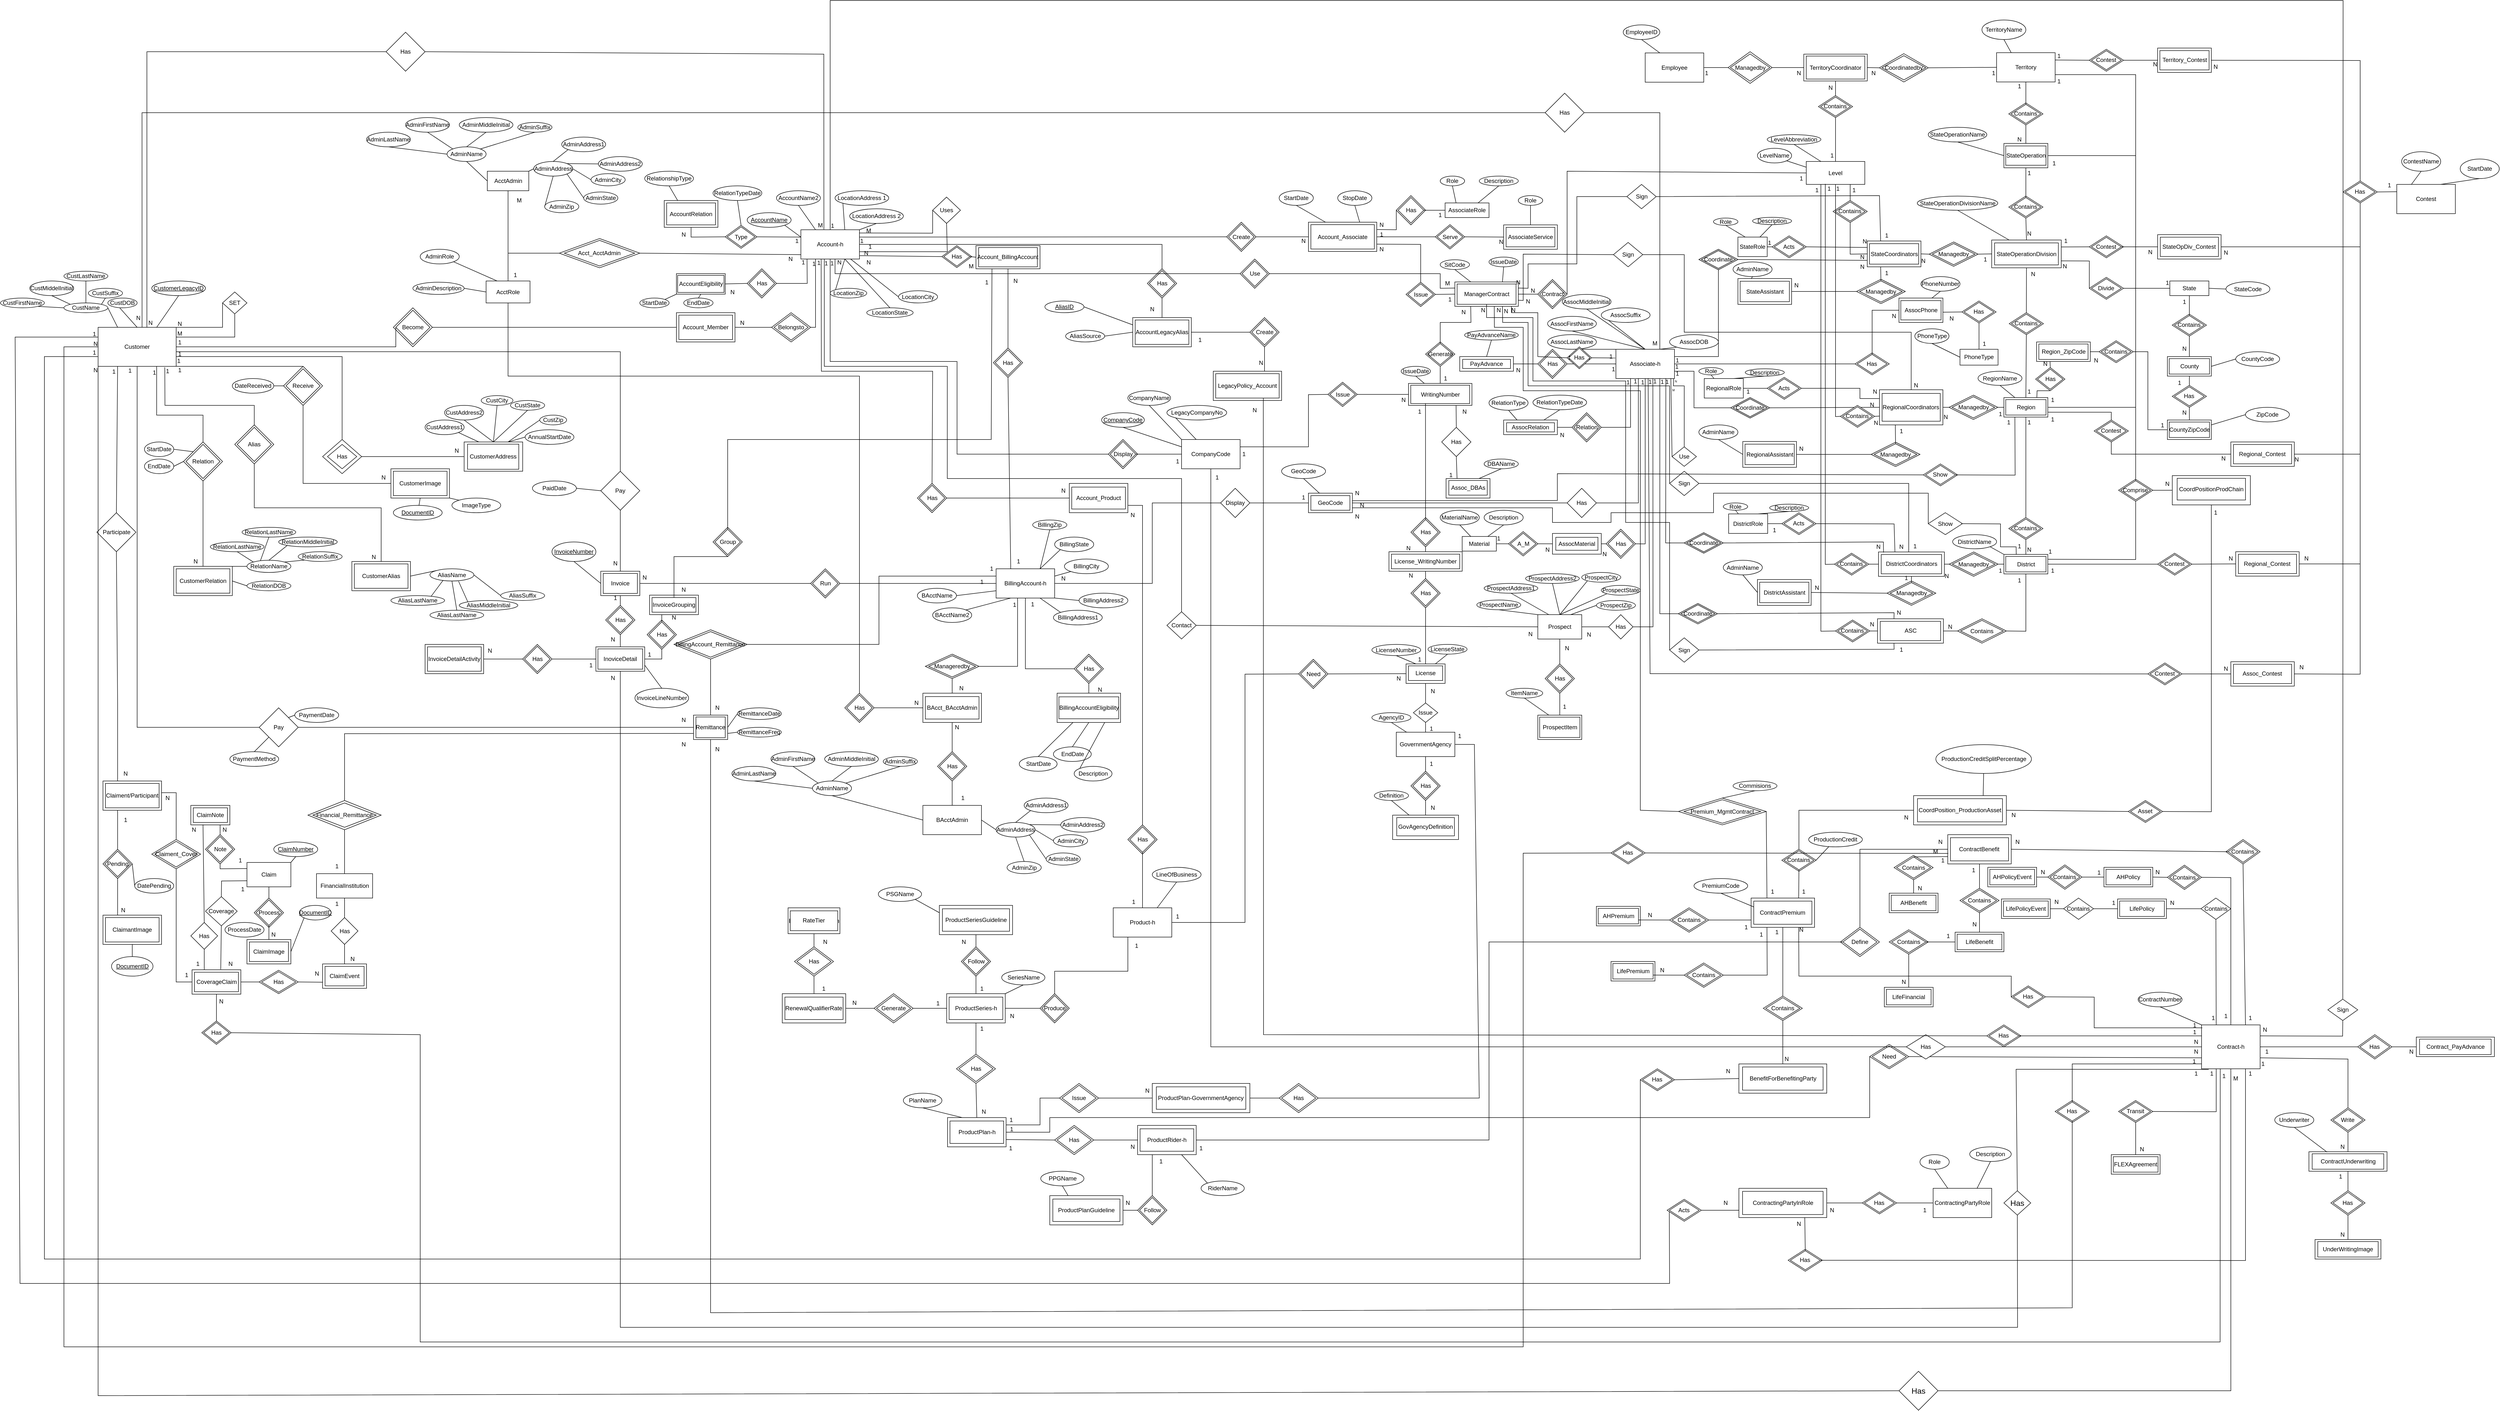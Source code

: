 <mxfile version="20.5.3" type="device"><diagram id="R2lEEEUBdFMjLlhIrx00" name="Page-1"><mxGraphModel dx="1496" dy="2937" grid="1" gridSize="10" guides="1" tooltips="1" connect="1" arrows="1" fold="1" page="1" pageScale="1" pageWidth="850" pageHeight="1100" math="0" shadow="0" extFonts="Permanent Marker^https://fonts.googleapis.com/css?family=Permanent+Marker"><root><mxCell id="0"/><mxCell id="1" parent="0"/><mxCell id="WT_f9iCuDW_49ZSlXcfM-392" value="" style="endArrow=none;html=1;rounded=0;exitX=1;exitY=0.5;exitDx=0;exitDy=0;entryX=0;entryY=0.5;entryDx=0;entryDy=0;" edge="1" parent="1" source="WT_f9iCuDW_49ZSlXcfM-389" target="WT_f9iCuDW_49ZSlXcfM-297"><mxGeometry width="50" height="50" relative="1" as="geometry"><mxPoint x="2680" y="-310" as="sourcePoint"/><mxPoint x="2935" y="-367.25" as="targetPoint"/></mxGeometry></mxCell><mxCell id="QkcATPyEBXpBS9u4Op_p-1" value="Customer" style="rounded=0;whiteSpace=wrap;html=1;" parent="1" vertex="1"><mxGeometry x="-640" y="-530" width="160" height="80" as="geometry"/></mxCell><mxCell id="QkcATPyEBXpBS9u4Op_p-12" value="" style="endArrow=none;html=1;rounded=0;exitX=0.25;exitY=0;exitDx=0;exitDy=0;entryX=1;entryY=0.5;entryDx=0;entryDy=0;" parent="1" source="QkcATPyEBXpBS9u4Op_p-1" target="QkcATPyEBXpBS9u4Op_p-6" edge="1"><mxGeometry width="50" height="50" relative="1" as="geometry"><mxPoint x="-190" y="-470" as="sourcePoint"/><mxPoint x="-140" y="-520" as="targetPoint"/></mxGeometry></mxCell><mxCell id="QkcATPyEBXpBS9u4Op_p-19" value="" style="group" parent="1" vertex="1" connectable="0"><mxGeometry x="-840" y="-700" width="320" height="195" as="geometry"/></mxCell><mxCell id="QkcATPyEBXpBS9u4Op_p-2" value="CustLastName" style="ellipse;whiteSpace=wrap;html=1;" parent="QkcATPyEBXpBS9u4Op_p-19" vertex="1"><mxGeometry x="130" y="55" width="90" height="20" as="geometry"/></mxCell><mxCell id="QkcATPyEBXpBS9u4Op_p-3" value="CustFirstName" style="ellipse;whiteSpace=wrap;html=1;" parent="QkcATPyEBXpBS9u4Op_p-19" vertex="1"><mxGeometry y="110" width="90" height="20" as="geometry"/></mxCell><mxCell id="QkcATPyEBXpBS9u4Op_p-4" value="CustMiddelInitial" style="ellipse;whiteSpace=wrap;html=1;" parent="QkcATPyEBXpBS9u4Op_p-19" vertex="1"><mxGeometry x="60" y="75" width="90" height="30" as="geometry"/></mxCell><mxCell id="QkcATPyEBXpBS9u4Op_p-5" value="CustSuffix" style="ellipse;whiteSpace=wrap;html=1;" parent="QkcATPyEBXpBS9u4Op_p-19" vertex="1"><mxGeometry x="180" y="90" width="70" height="20" as="geometry"/></mxCell><mxCell id="WT_f9iCuDW_49ZSlXcfM-983" value="N" style="text;html=1;strokeColor=none;fillColor=none;align=center;verticalAlign=middle;whiteSpace=wrap;rounded=0;fontSize=12;" vertex="1" parent="QkcATPyEBXpBS9u4Op_p-19"><mxGeometry x="295" y="150" width="25" height="22.5" as="geometry"/></mxCell><mxCell id="QkcATPyEBXpBS9u4Op_p-7" value="CustDOB" style="ellipse;whiteSpace=wrap;html=1;" parent="QkcATPyEBXpBS9u4Op_p-19" vertex="1"><mxGeometry x="220" y="110" width="60" height="20" as="geometry"/></mxCell><mxCell id="WT_f9iCuDW_49ZSlXcfM-987" value="N" style="text;html=1;strokeColor=none;fillColor=none;align=center;verticalAlign=middle;whiteSpace=wrap;rounded=0;fontSize=12;" vertex="1" parent="QkcATPyEBXpBS9u4Op_p-19"><mxGeometry x="270" y="140" width="25" height="22.5" as="geometry"/></mxCell><mxCell id="WT_f9iCuDW_49ZSlXcfM-992" value="1" style="text;html=1;strokeColor=none;fillColor=none;align=center;verticalAlign=middle;whiteSpace=wrap;rounded=0;fontSize=12;" vertex="1" parent="QkcATPyEBXpBS9u4Op_p-19"><mxGeometry x="180" y="172.5" width="25" height="22.5" as="geometry"/></mxCell><mxCell id="QkcATPyEBXpBS9u4Op_p-34" value="" style="endArrow=none;html=1;rounded=0;exitX=0.407;exitY=1.011;exitDx=0;exitDy=0;entryX=0.5;entryY=0;entryDx=0;entryDy=0;exitPerimeter=0;" parent="1" source="QkcATPyEBXpBS9u4Op_p-7" target="QkcATPyEBXpBS9u4Op_p-1" edge="1"><mxGeometry width="50" height="50" relative="1" as="geometry"><mxPoint x="-190" y="-480" as="sourcePoint"/><mxPoint x="-300" y="-530" as="targetPoint"/></mxGeometry></mxCell><mxCell id="QkcATPyEBXpBS9u4Op_p-36" value="" style="endArrow=none;html=1;rounded=0;exitX=0.5;exitY=1;exitDx=0;exitDy=0;entryX=0.5;entryY=0;entryDx=0;entryDy=0;startArrow=none;" parent="1" source="QkcATPyEBXpBS9u4Op_p-64" target="QkcATPyEBXpBS9u4Op_p-52" edge="1"><mxGeometry width="50" height="50" relative="1" as="geometry"><mxPoint x="-200" y="-540" as="sourcePoint"/><mxPoint x="-370" y="-240" as="targetPoint"/><Array as="points"/></mxGeometry></mxCell><mxCell id="QkcATPyEBXpBS9u4Op_p-51" value="" style="endArrow=none;html=1;rounded=0;entryX=0;entryY=0.5;entryDx=0;entryDy=0;exitX=1;exitY=0.5;exitDx=0;exitDy=0;startArrow=none;" parent="1" source="QkcATPyEBXpBS9u4Op_p-68" target="QkcATPyEBXpBS9u4Op_p-53" edge="1"><mxGeometry width="50" height="50" relative="1" as="geometry"><mxPoint x="-100" y="-470" as="sourcePoint"/><mxPoint x="20" y="-640" as="targetPoint"/><Array as="points"/></mxGeometry></mxCell><mxCell id="QkcATPyEBXpBS9u4Op_p-31" value="" style="endArrow=none;html=1;rounded=0;entryX=0;entryY=0.5;entryDx=0;entryDy=0;exitX=0.5;exitY=0;exitDx=0;exitDy=0;" parent="1" source="QkcATPyEBXpBS9u4Op_p-52" target="QkcATPyEBXpBS9u4Op_p-25" edge="1"><mxGeometry width="50" height="50" relative="1" as="geometry"><mxPoint x="-330" y="-50" as="sourcePoint"/><mxPoint x="-260" y="60" as="targetPoint"/></mxGeometry></mxCell><mxCell id="QkcATPyEBXpBS9u4Op_p-26" value="RelationDOB" style="ellipse;whiteSpace=wrap;html=1;" parent="1" vertex="1"><mxGeometry x="-335" y="-10" width="90" height="20" as="geometry"/></mxCell><mxCell id="QkcATPyEBXpBS9u4Op_p-32" value="" style="endArrow=none;html=1;rounded=0;entryX=0;entryY=0.5;entryDx=0;entryDy=0;exitX=1;exitY=0.5;exitDx=0;exitDy=0;" parent="1" source="QkcATPyEBXpBS9u4Op_p-52" target="QkcATPyEBXpBS9u4Op_p-26" edge="1"><mxGeometry width="50" height="50" relative="1" as="geometry"><mxPoint x="70" y="-10" as="sourcePoint"/><mxPoint x="90" y="80" as="targetPoint"/></mxGeometry></mxCell><mxCell id="QkcATPyEBXpBS9u4Op_p-38" value="CustAddress1" style="ellipse;whiteSpace=wrap;html=1;" parent="1" vertex="1"><mxGeometry x="30" y="-340" width="80" height="30" as="geometry"/></mxCell><mxCell id="QkcATPyEBXpBS9u4Op_p-39" value="CustAddress2" style="ellipse;whiteSpace=wrap;html=1;" parent="1" vertex="1"><mxGeometry x="70" y="-370" width="80" height="30" as="geometry"/></mxCell><mxCell id="QkcATPyEBXpBS9u4Op_p-40" value="CustCity" style="ellipse;whiteSpace=wrap;html=1;" parent="1" vertex="1"><mxGeometry x="145" y="-390" width="65" height="20" as="geometry"/></mxCell><mxCell id="QkcATPyEBXpBS9u4Op_p-41" value="CustState" style="ellipse;whiteSpace=wrap;html=1;" parent="1" vertex="1"><mxGeometry x="205" y="-380" width="70" height="20" as="geometry"/></mxCell><mxCell id="QkcATPyEBXpBS9u4Op_p-42" value="CustZip" style="ellipse;whiteSpace=wrap;html=1;" parent="1" vertex="1"><mxGeometry x="265" y="-350" width="55" height="20" as="geometry"/></mxCell><mxCell id="QkcATPyEBXpBS9u4Op_p-43" value="AnnualStartDate" style="ellipse;whiteSpace=wrap;html=1;" parent="1" vertex="1"><mxGeometry x="235" y="-320" width="100" height="30" as="geometry"/></mxCell><mxCell id="QkcATPyEBXpBS9u4Op_p-44" value="" style="endArrow=none;html=1;rounded=0;exitX=0.25;exitY=0;exitDx=0;exitDy=0;entryX=1;entryY=1;entryDx=0;entryDy=0;" parent="1" source="QkcATPyEBXpBS9u4Op_p-53" target="QkcATPyEBXpBS9u4Op_p-38" edge="1"><mxGeometry width="50" height="50" relative="1" as="geometry"><mxPoint x="170" y="-290" as="sourcePoint"/><mxPoint x="250" y="-230" as="targetPoint"/></mxGeometry></mxCell><mxCell id="QkcATPyEBXpBS9u4Op_p-46" value="" style="endArrow=none;html=1;rounded=0;exitX=0.5;exitY=1;exitDx=0;exitDy=0;entryX=0.5;entryY=0;entryDx=0;entryDy=0;" parent="1" source="QkcATPyEBXpBS9u4Op_p-40" target="QkcATPyEBXpBS9u4Op_p-53" edge="1"><mxGeometry width="50" height="50" relative="1" as="geometry"><mxPoint x="200" y="-180" as="sourcePoint"/><mxPoint x="170" y="-290" as="targetPoint"/></mxGeometry></mxCell><mxCell id="QkcATPyEBXpBS9u4Op_p-47" value="" style="endArrow=none;html=1;rounded=0;entryX=0.5;entryY=1;entryDx=0;entryDy=0;exitX=0.5;exitY=0;exitDx=0;exitDy=0;" parent="1" source="QkcATPyEBXpBS9u4Op_p-53" target="QkcATPyEBXpBS9u4Op_p-41" edge="1"><mxGeometry width="50" height="50" relative="1" as="geometry"><mxPoint x="170" y="-290" as="sourcePoint"/><mxPoint x="250" y="-230" as="targetPoint"/></mxGeometry></mxCell><mxCell id="QkcATPyEBXpBS9u4Op_p-48" value="" style="endArrow=none;html=1;rounded=0;entryX=0;entryY=0.5;entryDx=0;entryDy=0;exitX=0.75;exitY=0;exitDx=0;exitDy=0;" parent="1" source="QkcATPyEBXpBS9u4Op_p-53" target="QkcATPyEBXpBS9u4Op_p-42" edge="1"><mxGeometry width="50" height="50" relative="1" as="geometry"><mxPoint x="170" y="-290" as="sourcePoint"/><mxPoint x="250" y="-230" as="targetPoint"/></mxGeometry></mxCell><mxCell id="QkcATPyEBXpBS9u4Op_p-45" value="" style="endArrow=none;html=1;rounded=0;entryX=0.5;entryY=1;entryDx=0;entryDy=0;exitX=0.5;exitY=0;exitDx=0;exitDy=0;" parent="1" source="QkcATPyEBXpBS9u4Op_p-53" target="QkcATPyEBXpBS9u4Op_p-39" edge="1"><mxGeometry width="50" height="50" relative="1" as="geometry"><mxPoint x="170" y="-290" as="sourcePoint"/><mxPoint x="450" y="-310" as="targetPoint"/></mxGeometry></mxCell><mxCell id="QkcATPyEBXpBS9u4Op_p-49" value="" style="endArrow=none;html=1;rounded=0;entryX=0;entryY=0.5;entryDx=0;entryDy=0;exitX=0.75;exitY=0;exitDx=0;exitDy=0;" parent="1" source="QkcATPyEBXpBS9u4Op_p-53" target="QkcATPyEBXpBS9u4Op_p-43" edge="1"><mxGeometry width="50" height="50" relative="1" as="geometry"><mxPoint x="170" y="-290" as="sourcePoint"/><mxPoint x="450" y="-310" as="targetPoint"/></mxGeometry></mxCell><mxCell id="QkcATPyEBXpBS9u4Op_p-6" value="CustName" style="ellipse;whiteSpace=wrap;html=1;" parent="1" vertex="1"><mxGeometry x="-710" y="-580" width="90" height="20" as="geometry"/></mxCell><mxCell id="QkcATPyEBXpBS9u4Op_p-13" value="" style="endArrow=none;html=1;rounded=0;exitX=1;exitY=0;exitDx=0;exitDy=0;entryX=0.5;entryY=1;entryDx=0;entryDy=0;" parent="1" source="QkcATPyEBXpBS9u4Op_p-6" target="QkcATPyEBXpBS9u4Op_p-5" edge="1"><mxGeometry width="50" height="50" relative="1" as="geometry"><mxPoint x="-470" y="-570" as="sourcePoint"/><mxPoint x="-420" y="-620" as="targetPoint"/></mxGeometry></mxCell><mxCell id="QkcATPyEBXpBS9u4Op_p-15" value="" style="endArrow=none;html=1;rounded=0;exitX=0.5;exitY=0;exitDx=0;exitDy=0;entryX=0.5;entryY=1;entryDx=0;entryDy=0;" parent="1" source="QkcATPyEBXpBS9u4Op_p-6" target="QkcATPyEBXpBS9u4Op_p-2" edge="1"><mxGeometry width="50" height="50" relative="1" as="geometry"><mxPoint x="-470" y="-570" as="sourcePoint"/><mxPoint x="-420" y="-620" as="targetPoint"/></mxGeometry></mxCell><mxCell id="QkcATPyEBXpBS9u4Op_p-16" value="" style="endArrow=none;html=1;rounded=0;exitX=0;exitY=0;exitDx=0;exitDy=0;entryX=0.5;entryY=1;entryDx=0;entryDy=0;" parent="1" source="QkcATPyEBXpBS9u4Op_p-6" target="QkcATPyEBXpBS9u4Op_p-4" edge="1"><mxGeometry width="50" height="50" relative="1" as="geometry"><mxPoint x="-470" y="-570" as="sourcePoint"/><mxPoint x="-420" y="-620" as="targetPoint"/></mxGeometry></mxCell><mxCell id="QkcATPyEBXpBS9u4Op_p-17" value="" style="endArrow=none;html=1;rounded=0;exitX=0;exitY=0.5;exitDx=0;exitDy=0;entryX=1;entryY=1;entryDx=0;entryDy=0;" parent="1" source="QkcATPyEBXpBS9u4Op_p-6" target="QkcATPyEBXpBS9u4Op_p-3" edge="1"><mxGeometry width="50" height="50" relative="1" as="geometry"><mxPoint x="-470" y="-570" as="sourcePoint"/><mxPoint x="-420" y="-620" as="targetPoint"/></mxGeometry></mxCell><mxCell id="QkcATPyEBXpBS9u4Op_p-60" value="&lt;u&gt;DocumentID&lt;/u&gt;" style="ellipse;whiteSpace=wrap;html=1;" parent="1" vertex="1"><mxGeometry x="-35" y="-165" width="100" height="30" as="geometry"/></mxCell><mxCell id="QkcATPyEBXpBS9u4Op_p-61" value="ImageType" style="ellipse;whiteSpace=wrap;html=1;" parent="1" vertex="1"><mxGeometry x="85" y="-180" width="100" height="30" as="geometry"/></mxCell><mxCell id="QkcATPyEBXpBS9u4Op_p-62" value="&lt;u&gt;CustomerLegacyID&lt;/u&gt;" style="ellipse;whiteSpace=wrap;html=1;" parent="1" vertex="1"><mxGeometry x="-530" y="-625" width="110" height="30" as="geometry"/></mxCell><mxCell id="QkcATPyEBXpBS9u4Op_p-63" value="" style="endArrow=none;html=1;rounded=0;exitX=0.5;exitY=1;exitDx=0;exitDy=0;entryX=0.75;entryY=0;entryDx=0;entryDy=0;" parent="1" source="QkcATPyEBXpBS9u4Op_p-62" target="QkcATPyEBXpBS9u4Op_p-1" edge="1"><mxGeometry width="50" height="50" relative="1" as="geometry"><mxPoint x="-510" y="-660" as="sourcePoint"/><mxPoint x="-520" y="-530" as="targetPoint"/></mxGeometry></mxCell><mxCell id="QkcATPyEBXpBS9u4Op_p-65" value="" style="endArrow=none;html=1;rounded=0;exitX=0.75;exitY=1;exitDx=0;exitDy=0;entryX=0.5;entryY=0;entryDx=0;entryDy=0;" parent="1" source="QkcATPyEBXpBS9u4Op_p-1" target="QkcATPyEBXpBS9u4Op_p-64" edge="1"><mxGeometry width="50" height="50" relative="1" as="geometry"><mxPoint x="-520" y="-450" as="sourcePoint"/><mxPoint x="-350.0" y="-40" as="targetPoint"/><Array as="points"><mxPoint x="-520" y="-350"/><mxPoint x="-425" y="-350"/></Array></mxGeometry></mxCell><mxCell id="QkcATPyEBXpBS9u4Op_p-67" value="" style="endArrow=none;html=1;rounded=0;exitX=1;exitY=0.75;exitDx=0;exitDy=0;entryX=0.5;entryY=0;entryDx=0;entryDy=0;" parent="1" source="QkcATPyEBXpBS9u4Op_p-1" target="QkcATPyEBXpBS9u4Op_p-68" edge="1"><mxGeometry width="50" height="50" relative="1" as="geometry"><mxPoint x="-480" y="-470" as="sourcePoint"/><mxPoint x="-110" y="-330" as="targetPoint"/><Array as="points"><mxPoint x="-140" y="-470"/></Array></mxGeometry></mxCell><mxCell id="QkcATPyEBXpBS9u4Op_p-21" value="RelationLastName" style="ellipse;whiteSpace=wrap;html=1;rotation=0;" parent="1" vertex="1"><mxGeometry x="-410" y="-90" width="110" height="20" as="geometry"/></mxCell><mxCell id="QkcATPyEBXpBS9u4Op_p-22" value="RelationLastName" style="ellipse;whiteSpace=wrap;html=1;rotation=0;" parent="1" vertex="1"><mxGeometry x="-345" y="-120" width="110" height="20" as="geometry"/></mxCell><mxCell id="QkcATPyEBXpBS9u4Op_p-23" value="RelationMiddleInitial" style="ellipse;whiteSpace=wrap;html=1;rotation=0;" parent="1" vertex="1"><mxGeometry x="-270" y="-100" width="120" height="20" as="geometry"/></mxCell><mxCell id="QkcATPyEBXpBS9u4Op_p-24" value="RelationSuffix" style="ellipse;whiteSpace=wrap;html=1;rotation=0;" parent="1" vertex="1"><mxGeometry x="-230" y="-70" width="90" height="20" as="geometry"/></mxCell><mxCell id="QkcATPyEBXpBS9u4Op_p-25" value="RelationName" style="ellipse;whiteSpace=wrap;html=1;rotation=0;" parent="1" vertex="1"><mxGeometry x="-335" y="-52.5" width="90" height="25" as="geometry"/></mxCell><mxCell id="QkcATPyEBXpBS9u4Op_p-27" value="" style="endArrow=none;html=1;rounded=0;entryX=0.5;entryY=1;entryDx=0;entryDy=0;exitX=0;exitY=0;exitDx=0;exitDy=0;" parent="1" source="QkcATPyEBXpBS9u4Op_p-25" target="QkcATPyEBXpBS9u4Op_p-21" edge="1"><mxGeometry width="50" height="50" relative="1" as="geometry"><mxPoint x="-154" y="140" as="sourcePoint"/><mxPoint x="-105" y="90" as="targetPoint"/></mxGeometry></mxCell><mxCell id="QkcATPyEBXpBS9u4Op_p-28" value="" style="endArrow=none;html=1;rounded=0;exitX=0;exitY=1;exitDx=0;exitDy=0;entryX=0.5;entryY=0;entryDx=0;entryDy=0;" parent="1" source="QkcATPyEBXpBS9u4Op_p-23" target="QkcATPyEBXpBS9u4Op_p-25" edge="1"><mxGeometry width="50" height="50" relative="1" as="geometry"><mxPoint x="-154" y="140" as="sourcePoint"/><mxPoint x="-105" y="90" as="targetPoint"/></mxGeometry></mxCell><mxCell id="QkcATPyEBXpBS9u4Op_p-20" value="" style="endArrow=none;html=1;rounded=0;entryX=0.5;entryY=1;entryDx=0;entryDy=0;exitX=0.307;exitY=0.031;exitDx=0;exitDy=0;exitPerimeter=0;" parent="1" source="QkcATPyEBXpBS9u4Op_p-25" target="QkcATPyEBXpBS9u4Op_p-22" edge="1"><mxGeometry width="50" height="50" relative="1" as="geometry"><mxPoint x="-155" y="149" as="sourcePoint"/><mxPoint x="-105" y="100" as="targetPoint"/></mxGeometry></mxCell><mxCell id="QkcATPyEBXpBS9u4Op_p-29" value="" style="endArrow=none;html=1;rounded=0;entryX=0;entryY=1;entryDx=0;entryDy=0;exitX=1;exitY=0;exitDx=0;exitDy=0;" parent="1" source="QkcATPyEBXpBS9u4Op_p-25" target="QkcATPyEBXpBS9u4Op_p-24" edge="1"><mxGeometry width="50" height="50" relative="1" as="geometry"><mxPoint x="-154" y="140" as="sourcePoint"/><mxPoint x="-105" y="90" as="targetPoint"/></mxGeometry></mxCell><mxCell id="QkcATPyEBXpBS9u4Op_p-69" value="" style="group" parent="1" vertex="1" connectable="0"><mxGeometry x="-180" y="-300" width="80" height="70" as="geometry"/></mxCell><mxCell id="QkcATPyEBXpBS9u4Op_p-68" value="" style="rhombus;whiteSpace=wrap;html=1;" parent="QkcATPyEBXpBS9u4Op_p-69" vertex="1"><mxGeometry width="80" height="70" as="geometry"/></mxCell><mxCell id="QkcATPyEBXpBS9u4Op_p-66" value="Has" style="rhombus;whiteSpace=wrap;html=1;" parent="QkcATPyEBXpBS9u4Op_p-69" vertex="1"><mxGeometry x="10" y="10" width="60" height="50" as="geometry"/></mxCell><mxCell id="QkcATPyEBXpBS9u4Op_p-71" value="" style="group" parent="1" vertex="1" connectable="0"><mxGeometry x="110" y="-295" width="120" height="60" as="geometry"/></mxCell><mxCell id="QkcATPyEBXpBS9u4Op_p-53" value="CustomerAddress" style="rounded=0;whiteSpace=wrap;html=1;" parent="QkcATPyEBXpBS9u4Op_p-71" vertex="1"><mxGeometry width="120" height="60" as="geometry"/></mxCell><mxCell id="QkcATPyEBXpBS9u4Op_p-70" value="CustomerAddress" style="rounded=0;whiteSpace=wrap;html=1;" parent="QkcATPyEBXpBS9u4Op_p-71" vertex="1"><mxGeometry x="7" y="4.5" width="105" height="51.5" as="geometry"/></mxCell><mxCell id="QkcATPyEBXpBS9u4Op_p-74" value="" style="group" parent="1" vertex="1" connectable="0"><mxGeometry x="-465" y="-295" width="80" height="80" as="geometry"/></mxCell><mxCell id="QkcATPyEBXpBS9u4Op_p-64" value="Relation" style="rhombus;whiteSpace=wrap;html=1;" parent="QkcATPyEBXpBS9u4Op_p-74" vertex="1"><mxGeometry width="80" height="80" as="geometry"/></mxCell><mxCell id="QkcATPyEBXpBS9u4Op_p-73" value="Relation" style="rhombus;whiteSpace=wrap;html=1;" parent="QkcATPyEBXpBS9u4Op_p-74" vertex="1"><mxGeometry x="5" y="5" width="70" height="70" as="geometry"/></mxCell><mxCell id="QkcATPyEBXpBS9u4Op_p-76" value="" style="group" parent="1" vertex="1" connectable="0"><mxGeometry x="-485" y="-40" width="120" height="60" as="geometry"/></mxCell><mxCell id="QkcATPyEBXpBS9u4Op_p-52" value="CustomerRelation" style="rounded=0;whiteSpace=wrap;html=1;" parent="QkcATPyEBXpBS9u4Op_p-76" vertex="1"><mxGeometry width="120" height="60" as="geometry"/></mxCell><mxCell id="QkcATPyEBXpBS9u4Op_p-75" value="CustomerRelation" style="rounded=0;whiteSpace=wrap;html=1;" parent="QkcATPyEBXpBS9u4Op_p-76" vertex="1"><mxGeometry x="5" y="5" width="110" height="50" as="geometry"/></mxCell><mxCell id="QkcATPyEBXpBS9u4Op_p-78" value="" style="group" parent="1" vertex="1" connectable="0"><mxGeometry x="-40" y="-240" width="120" height="60" as="geometry"/></mxCell><mxCell id="QkcATPyEBXpBS9u4Op_p-55" value="CustomerImage" style="rounded=0;whiteSpace=wrap;html=1;" parent="QkcATPyEBXpBS9u4Op_p-78" vertex="1"><mxGeometry width="120" height="60" as="geometry"/></mxCell><mxCell id="QkcATPyEBXpBS9u4Op_p-77" value="CustomerImage" style="rounded=0;whiteSpace=wrap;html=1;" parent="QkcATPyEBXpBS9u4Op_p-78" vertex="1"><mxGeometry x="5" y="5" width="110" height="50" as="geometry"/></mxCell><mxCell id="QkcATPyEBXpBS9u4Op_p-80" value="" style="group" parent="1" vertex="1" connectable="0"><mxGeometry x="-120" y="-50" width="120" height="60" as="geometry"/></mxCell><mxCell id="QkcATPyEBXpBS9u4Op_p-54" value="CustomerAlias" style="rounded=0;whiteSpace=wrap;html=1;" parent="QkcATPyEBXpBS9u4Op_p-80" vertex="1"><mxGeometry width="120" height="60" as="geometry"/></mxCell><mxCell id="QkcATPyEBXpBS9u4Op_p-79" value="CustomerAlias" style="rounded=0;whiteSpace=wrap;html=1;" parent="QkcATPyEBXpBS9u4Op_p-80" vertex="1"><mxGeometry x="5" y="5" width="110" height="50" as="geometry"/></mxCell><mxCell id="QkcATPyEBXpBS9u4Op_p-81" value="" style="endArrow=none;html=1;rounded=0;entryX=0.5;entryY=1;entryDx=0;entryDy=0;" parent="1" source="QkcATPyEBXpBS9u4Op_p-60" target="QkcATPyEBXpBS9u4Op_p-55" edge="1"><mxGeometry width="50" height="50" relative="1" as="geometry"><mxPoint x="-40" y="-140" as="sourcePoint"/><mxPoint x="10" y="-190" as="targetPoint"/></mxGeometry></mxCell><mxCell id="QkcATPyEBXpBS9u4Op_p-82" value="" style="endArrow=none;html=1;rounded=0;exitX=0;exitY=0;exitDx=0;exitDy=0;entryX=1;entryY=1;entryDx=0;entryDy=0;" parent="1" source="QkcATPyEBXpBS9u4Op_p-61" target="QkcATPyEBXpBS9u4Op_p-55" edge="1"><mxGeometry width="50" height="50" relative="1" as="geometry"><mxPoint x="-40" y="-140" as="sourcePoint"/><mxPoint x="10" y="-190" as="targetPoint"/></mxGeometry></mxCell><mxCell id="QkcATPyEBXpBS9u4Op_p-83" value="AliasLastName" style="ellipse;whiteSpace=wrap;html=1;rotation=0;" parent="1" vertex="1"><mxGeometry x="40" y="50" width="110" height="20" as="geometry"/></mxCell><mxCell id="QkcATPyEBXpBS9u4Op_p-84" value="AliasMiddleInitial" style="ellipse;whiteSpace=wrap;html=1;rotation=0;" parent="1" vertex="1"><mxGeometry x="100" y="30" width="120" height="20" as="geometry"/></mxCell><mxCell id="QkcATPyEBXpBS9u4Op_p-85" value="AliasSuffix" style="ellipse;whiteSpace=wrap;html=1;rotation=0;" parent="1" vertex="1"><mxGeometry x="185" y="10" width="90" height="20" as="geometry"/></mxCell><mxCell id="QkcATPyEBXpBS9u4Op_p-86" value="AliasName" style="ellipse;whiteSpace=wrap;html=1;rotation=0;" parent="1" vertex="1"><mxGeometry x="40" y="-35" width="90" height="25" as="geometry"/></mxCell><mxCell id="QkcATPyEBXpBS9u4Op_p-87" value="" style="endArrow=none;html=1;rounded=0;exitX=0.302;exitY=0.929;exitDx=0;exitDy=0;exitPerimeter=0;entryX=0.746;entryY=0.094;entryDx=0;entryDy=0;entryPerimeter=0;" parent="1" source="QkcATPyEBXpBS9u4Op_p-86" target="QkcATPyEBXpBS9u4Op_p-92" edge="1"><mxGeometry width="50" height="50" relative="1" as="geometry"><mxPoint x="251" y="340" as="sourcePoint"/><mxPoint x="-10" y="60" as="targetPoint"/></mxGeometry></mxCell><mxCell id="QkcATPyEBXpBS9u4Op_p-88" value="" style="endArrow=none;html=1;rounded=0;exitX=0;exitY=0;exitDx=0;exitDy=0;entryX=0.651;entryY=1.022;entryDx=0;entryDy=0;entryPerimeter=0;" parent="1" source="QkcATPyEBXpBS9u4Op_p-84" target="QkcATPyEBXpBS9u4Op_p-86" edge="1"><mxGeometry width="50" height="50" relative="1" as="geometry"><mxPoint x="251" y="340" as="sourcePoint"/><mxPoint x="300" y="290" as="targetPoint"/></mxGeometry></mxCell><mxCell id="QkcATPyEBXpBS9u4Op_p-89" value="" style="endArrow=none;html=1;rounded=0;entryX=0.5;entryY=0;entryDx=0;entryDy=0;exitX=0.5;exitY=1;exitDx=0;exitDy=0;" parent="1" source="QkcATPyEBXpBS9u4Op_p-86" target="QkcATPyEBXpBS9u4Op_p-83" edge="1"><mxGeometry width="50" height="50" relative="1" as="geometry"><mxPoint x="50" y="30" as="sourcePoint"/><mxPoint x="300" y="300" as="targetPoint"/></mxGeometry></mxCell><mxCell id="QkcATPyEBXpBS9u4Op_p-90" value="" style="endArrow=none;html=1;rounded=0;entryX=0;entryY=0.5;entryDx=0;entryDy=0;exitX=1;exitY=0.5;exitDx=0;exitDy=0;" parent="1" source="QkcATPyEBXpBS9u4Op_p-86" target="QkcATPyEBXpBS9u4Op_p-85" edge="1"><mxGeometry width="50" height="50" relative="1" as="geometry"><mxPoint x="251" y="340" as="sourcePoint"/><mxPoint x="300" y="290" as="targetPoint"/></mxGeometry></mxCell><mxCell id="QkcATPyEBXpBS9u4Op_p-92" value="AliasLastName" style="ellipse;whiteSpace=wrap;html=1;rotation=0;" parent="1" vertex="1"><mxGeometry x="-40" y="20" width="110" height="20" as="geometry"/></mxCell><mxCell id="QkcATPyEBXpBS9u4Op_p-93" value="" style="endArrow=none;html=1;rounded=0;exitX=1;exitY=0.5;exitDx=0;exitDy=0;entryX=0;entryY=0;entryDx=0;entryDy=0;" parent="1" source="QkcATPyEBXpBS9u4Op_p-54" target="QkcATPyEBXpBS9u4Op_p-86" edge="1"><mxGeometry width="50" height="50" relative="1" as="geometry"><mxPoint x="140" y="30" as="sourcePoint"/><mxPoint x="190" y="-20" as="targetPoint"/></mxGeometry></mxCell><mxCell id="QkcATPyEBXpBS9u4Op_p-94" value="" style="group" parent="1" vertex="1" connectable="0"><mxGeometry x="-260" y="-450" width="80" height="80" as="geometry"/></mxCell><mxCell id="QkcATPyEBXpBS9u4Op_p-95" value="Relation" style="rhombus;whiteSpace=wrap;html=1;" parent="QkcATPyEBXpBS9u4Op_p-94" vertex="1"><mxGeometry width="80" height="80" as="geometry"/></mxCell><mxCell id="QkcATPyEBXpBS9u4Op_p-96" value="Receive" style="rhombus;whiteSpace=wrap;html=1;" parent="QkcATPyEBXpBS9u4Op_p-94" vertex="1"><mxGeometry x="5" y="5" width="70" height="70" as="geometry"/></mxCell><mxCell id="QkcATPyEBXpBS9u4Op_p-97" value="StartDate" style="ellipse;whiteSpace=wrap;html=1;" parent="1" vertex="1"><mxGeometry x="-545" y="-295" width="60" height="30" as="geometry"/></mxCell><mxCell id="QkcATPyEBXpBS9u4Op_p-98" value="EndDate" style="ellipse;whiteSpace=wrap;html=1;" parent="1" vertex="1"><mxGeometry x="-545" y="-260" width="60" height="30" as="geometry"/></mxCell><mxCell id="QkcATPyEBXpBS9u4Op_p-99" value="" style="endArrow=none;html=1;rounded=0;exitX=1;exitY=0.5;exitDx=0;exitDy=0;entryX=0;entryY=0;entryDx=0;entryDy=0;" parent="1" source="QkcATPyEBXpBS9u4Op_p-97" target="QkcATPyEBXpBS9u4Op_p-64" edge="1"><mxGeometry width="50" height="50" relative="1" as="geometry"><mxPoint x="-370" y="-240" as="sourcePoint"/><mxPoint x="-320" y="-290" as="targetPoint"/></mxGeometry></mxCell><mxCell id="QkcATPyEBXpBS9u4Op_p-100" value="" style="endArrow=none;html=1;rounded=0;exitX=1;exitY=0.5;exitDx=0;exitDy=0;entryX=0;entryY=0.5;entryDx=0;entryDy=0;" parent="1" source="QkcATPyEBXpBS9u4Op_p-98" target="QkcATPyEBXpBS9u4Op_p-64" edge="1"><mxGeometry width="50" height="50" relative="1" as="geometry"><mxPoint x="-370" y="-240" as="sourcePoint"/><mxPoint x="-320" y="-290" as="targetPoint"/></mxGeometry></mxCell><mxCell id="QkcATPyEBXpBS9u4Op_p-101" value="" style="endArrow=none;html=1;rounded=0;entryX=0.5;entryY=0;entryDx=0;entryDy=0;" parent="1" target="QkcATPyEBXpBS9u4Op_p-95" edge="1"><mxGeometry width="50" height="50" relative="1" as="geometry"><mxPoint x="-480" y="-450" as="sourcePoint"/><mxPoint x="-180" y="-350" as="targetPoint"/><Array as="points"/></mxGeometry></mxCell><mxCell id="QkcATPyEBXpBS9u4Op_p-102" value="" style="endArrow=none;html=1;rounded=0;exitX=0.5;exitY=1;exitDx=0;exitDy=0;entryX=0;entryY=0.5;entryDx=0;entryDy=0;startArrow=none;" parent="1" source="QkcATPyEBXpBS9u4Op_p-95" target="QkcATPyEBXpBS9u4Op_p-55" edge="1"><mxGeometry width="50" height="50" relative="1" as="geometry"><mxPoint x="-415" y="-205" as="sourcePoint"/><mxPoint x="-415" y="-30" as="targetPoint"/><Array as="points"><mxPoint x="-220" y="-210"/></Array></mxGeometry></mxCell><mxCell id="QkcATPyEBXpBS9u4Op_p-104" value="DateReceived" style="ellipse;whiteSpace=wrap;html=1;" parent="1" vertex="1"><mxGeometry x="-365" y="-425" width="85" height="30" as="geometry"/></mxCell><mxCell id="QkcATPyEBXpBS9u4Op_p-105" value="" style="endArrow=none;html=1;rounded=0;exitX=1;exitY=0.5;exitDx=0;exitDy=0;entryX=0;entryY=0.5;entryDx=0;entryDy=0;" parent="1" source="QkcATPyEBXpBS9u4Op_p-104" target="QkcATPyEBXpBS9u4Op_p-95" edge="1"><mxGeometry width="50" height="50" relative="1" as="geometry"><mxPoint x="-230" y="-300" as="sourcePoint"/><mxPoint x="-180" y="-350" as="targetPoint"/></mxGeometry></mxCell><mxCell id="QkcATPyEBXpBS9u4Op_p-106" value="" style="group" parent="1" vertex="1" connectable="0"><mxGeometry x="-360" y="-330" width="80" height="80" as="geometry"/></mxCell><mxCell id="QkcATPyEBXpBS9u4Op_p-107" value="Relation" style="rhombus;whiteSpace=wrap;html=1;" parent="QkcATPyEBXpBS9u4Op_p-106" vertex="1"><mxGeometry width="80" height="80" as="geometry"/></mxCell><mxCell id="QkcATPyEBXpBS9u4Op_p-108" value="Alias" style="rhombus;whiteSpace=wrap;html=1;" parent="QkcATPyEBXpBS9u4Op_p-106" vertex="1"><mxGeometry x="5" y="5" width="70" height="70" as="geometry"/></mxCell><mxCell id="QkcATPyEBXpBS9u4Op_p-109" value="" style="endArrow=none;html=1;rounded=0;exitX=0.5;exitY=0;exitDx=0;exitDy=0;entryX=0.854;entryY=1.023;entryDx=0;entryDy=0;entryPerimeter=0;" parent="1" source="QkcATPyEBXpBS9u4Op_p-107" target="QkcATPyEBXpBS9u4Op_p-1" edge="1"><mxGeometry width="50" height="50" relative="1" as="geometry"><mxPoint x="-230" y="-300" as="sourcePoint"/><mxPoint x="-180" y="-350" as="targetPoint"/><Array as="points"><mxPoint x="-320" y="-370"/><mxPoint x="-503" y="-370"/></Array></mxGeometry></mxCell><mxCell id="QkcATPyEBXpBS9u4Op_p-110" value="" style="endArrow=none;html=1;rounded=0;exitX=0.5;exitY=1;exitDx=0;exitDy=0;entryX=0.5;entryY=0;entryDx=0;entryDy=0;startArrow=none;" parent="1" source="QkcATPyEBXpBS9u4Op_p-107" target="QkcATPyEBXpBS9u4Op_p-54" edge="1"><mxGeometry width="50" height="50" relative="1" as="geometry"><mxPoint x="-415" y="-205" as="sourcePoint"/><mxPoint x="-415" y="-30" as="targetPoint"/><Array as="points"><mxPoint x="-320" y="-160"/><mxPoint x="-60" y="-160"/></Array></mxGeometry></mxCell><mxCell id="QkcATPyEBXpBS9u4Op_p-112" value="Claim" style="rounded=0;whiteSpace=wrap;html=1;" parent="1" vertex="1"><mxGeometry x="-335" y="567" width="90" height="50" as="geometry"/></mxCell><mxCell id="QkcATPyEBXpBS9u4Op_p-114" value="" style="group" parent="1" vertex="1" connectable="0"><mxGeometry x="-630" y="400" width="120" height="60" as="geometry"/></mxCell><mxCell id="QkcATPyEBXpBS9u4Op_p-111" value="Claiment" style="rounded=0;whiteSpace=wrap;html=1;" parent="QkcATPyEBXpBS9u4Op_p-114" vertex="1"><mxGeometry width="120" height="60" as="geometry"/></mxCell><mxCell id="QkcATPyEBXpBS9u4Op_p-113" value="Claiment/Participant" style="rounded=0;whiteSpace=wrap;html=1;" parent="QkcATPyEBXpBS9u4Op_p-114" vertex="1"><mxGeometry x="5" y="5" width="110" height="50" as="geometry"/></mxCell><mxCell id="QkcATPyEBXpBS9u4Op_p-115" value="&lt;u&gt;ClaimNumber&lt;/u&gt;" style="ellipse;whiteSpace=wrap;html=1;" parent="1" vertex="1"><mxGeometry x="-280" y="525" width="90" height="30" as="geometry"/></mxCell><mxCell id="QkcATPyEBXpBS9u4Op_p-120" value="" style="group" parent="1" vertex="1" connectable="0"><mxGeometry x="-335" y="725" width="90" height="50" as="geometry"/></mxCell><mxCell id="QkcATPyEBXpBS9u4Op_p-118" value="ClaimImage" style="rounded=0;whiteSpace=wrap;html=1;" parent="QkcATPyEBXpBS9u4Op_p-120" vertex="1"><mxGeometry width="90" height="50" as="geometry"/></mxCell><mxCell id="QkcATPyEBXpBS9u4Op_p-119" value="ClaimImage" style="rounded=0;whiteSpace=wrap;html=1;" parent="QkcATPyEBXpBS9u4Op_p-120" vertex="1"><mxGeometry x="5" y="5" width="80" height="40" as="geometry"/></mxCell><mxCell id="QkcATPyEBXpBS9u4Op_p-122" value="" style="group" parent="1" vertex="1" connectable="0"><mxGeometry x="-450" y="450" width="80" height="40" as="geometry"/></mxCell><mxCell id="QkcATPyEBXpBS9u4Op_p-117" value="ClaimNote" style="rounded=0;whiteSpace=wrap;html=1;" parent="QkcATPyEBXpBS9u4Op_p-122" vertex="1"><mxGeometry width="80" height="40" as="geometry"/></mxCell><mxCell id="QkcATPyEBXpBS9u4Op_p-121" value="ClaimNote" style="rounded=0;whiteSpace=wrap;html=1;" parent="QkcATPyEBXpBS9u4Op_p-122" vertex="1"><mxGeometry x="5" y="5" width="70" height="30" as="geometry"/></mxCell><mxCell id="QkcATPyEBXpBS9u4Op_p-126" value="" style="group" parent="1" vertex="1" connectable="0"><mxGeometry x="-447.5" y="787" width="100" height="50" as="geometry"/></mxCell><mxCell id="QkcATPyEBXpBS9u4Op_p-123" value="" style="rounded=0;whiteSpace=wrap;html=1;" parent="QkcATPyEBXpBS9u4Op_p-126" vertex="1"><mxGeometry width="100" height="50" as="geometry"/></mxCell><mxCell id="QkcATPyEBXpBS9u4Op_p-125" value="CoverageClaim" style="rounded=0;whiteSpace=wrap;html=1;" parent="QkcATPyEBXpBS9u4Op_p-126" vertex="1"><mxGeometry x="5" y="5" width="90" height="40" as="geometry"/></mxCell><mxCell id="QkcATPyEBXpBS9u4Op_p-128" value="" style="group" parent="1" vertex="1" connectable="0"><mxGeometry x="-180" y="775" width="90" height="50" as="geometry"/></mxCell><mxCell id="QkcATPyEBXpBS9u4Op_p-124" value="ClaimEvent" style="rounded=0;whiteSpace=wrap;html=1;" parent="QkcATPyEBXpBS9u4Op_p-128" vertex="1"><mxGeometry width="90" height="50" as="geometry"/></mxCell><mxCell id="QkcATPyEBXpBS9u4Op_p-127" value="ClaimEvent" style="rounded=0;whiteSpace=wrap;html=1;" parent="QkcATPyEBXpBS9u4Op_p-128" vertex="1"><mxGeometry x="5" y="5" width="80" height="40" as="geometry"/></mxCell><mxCell id="QkcATPyEBXpBS9u4Op_p-131" value="" style="group" parent="1" vertex="1" connectable="0"><mxGeometry x="-192.5" y="590" width="115" height="50" as="geometry"/></mxCell><mxCell id="QkcATPyEBXpBS9u4Op_p-129" value="FinancialInstitution" style="rounded=0;whiteSpace=wrap;html=1;" parent="QkcATPyEBXpBS9u4Op_p-131" vertex="1"><mxGeometry width="115" height="50" as="geometry"/></mxCell><mxCell id="QkcATPyEBXpBS9u4Op_p-132" value="" style="group" parent="1" vertex="1" connectable="0"><mxGeometry x="-630" y="675" width="120" height="60" as="geometry"/></mxCell><mxCell id="QkcATPyEBXpBS9u4Op_p-133" value="Claiment" style="rounded=0;whiteSpace=wrap;html=1;" parent="QkcATPyEBXpBS9u4Op_p-132" vertex="1"><mxGeometry width="120" height="60" as="geometry"/></mxCell><mxCell id="QkcATPyEBXpBS9u4Op_p-134" value="ClaimantImage" style="rounded=0;whiteSpace=wrap;html=1;" parent="QkcATPyEBXpBS9u4Op_p-132" vertex="1"><mxGeometry x="5" y="5" width="110" height="50" as="geometry"/></mxCell><mxCell id="QkcATPyEBXpBS9u4Op_p-135" value="" style="endArrow=none;html=1;rounded=0;entryX=0.25;entryY=1;entryDx=0;entryDy=0;exitX=0.5;exitY=0;exitDx=0;exitDy=0;startArrow=none;" parent="1" source="QkcATPyEBXpBS9u4Op_p-136" target="QkcATPyEBXpBS9u4Op_p-1" edge="1"><mxGeometry width="50" height="50" relative="1" as="geometry"><mxPoint x="-400" y="-20" as="sourcePoint"/><mxPoint x="-350" y="-70" as="targetPoint"/><Array as="points"/></mxGeometry></mxCell><mxCell id="QkcATPyEBXpBS9u4Op_p-136" value="Participate" style="rhombus;whiteSpace=wrap;html=1;" parent="1" vertex="1"><mxGeometry x="-642.5" y="-150" width="80" height="80" as="geometry"/></mxCell><mxCell id="QkcATPyEBXpBS9u4Op_p-137" value="" style="endArrow=none;html=1;rounded=0;exitX=0.25;exitY=0;exitDx=0;exitDy=0;entryX=0.5;entryY=1;entryDx=0;entryDy=0;" parent="1" source="QkcATPyEBXpBS9u4Op_p-111" target="QkcATPyEBXpBS9u4Op_p-136" edge="1"><mxGeometry width="50" height="50" relative="1" as="geometry"><mxPoint x="-530" y="240" as="sourcePoint"/><mxPoint x="-600" y="-50" as="targetPoint"/><Array as="points"><mxPoint x="-600" y="240"/></Array></mxGeometry></mxCell><mxCell id="QkcATPyEBXpBS9u4Op_p-140" value="" style="endArrow=none;html=1;rounded=0;entryX=0.5;entryY=1;entryDx=0;entryDy=0;exitX=1;exitY=0;exitDx=0;exitDy=0;" parent="1" source="QkcATPyEBXpBS9u4Op_p-112" target="QkcATPyEBXpBS9u4Op_p-115" edge="1"><mxGeometry width="50" height="50" relative="1" as="geometry"><mxPoint x="-240" y="560" as="sourcePoint"/><mxPoint x="-200" y="510" as="targetPoint"/></mxGeometry></mxCell><mxCell id="QkcATPyEBXpBS9u4Op_p-141" value="" style="endArrow=none;html=1;rounded=0;entryX=0.75;entryY=1;entryDx=0;entryDy=0;exitX=0.5;exitY=0;exitDx=0;exitDy=0;startArrow=none;" parent="1" source="QkcATPyEBXpBS9u4Op_p-148" target="QkcATPyEBXpBS9u4Op_p-117" edge="1"><mxGeometry width="50" height="50" relative="1" as="geometry"><mxPoint x="-390" y="560" as="sourcePoint"/><mxPoint x="-280" y="510" as="targetPoint"/></mxGeometry></mxCell><mxCell id="QkcATPyEBXpBS9u4Op_p-143" value="" style="endArrow=none;html=1;rounded=0;entryX=0.5;entryY=1;entryDx=0;entryDy=0;exitX=0;exitY=0.25;exitDx=0;exitDy=0;" parent="1" source="QkcATPyEBXpBS9u4Op_p-112" target="QkcATPyEBXpBS9u4Op_p-148" edge="1"><mxGeometry width="50" height="50" relative="1" as="geometry"><mxPoint x="-335" y="585" as="sourcePoint"/><mxPoint x="-370" y="580" as="targetPoint"/><Array as="points"><mxPoint x="-390" y="580"/></Array></mxGeometry></mxCell><mxCell id="QkcATPyEBXpBS9u4Op_p-147" value="" style="group" parent="1" vertex="1" connectable="0"><mxGeometry x="-420" y="510" width="60" height="60" as="geometry"/></mxCell><mxCell id="QkcATPyEBXpBS9u4Op_p-148" value="Relation" style="rhombus;whiteSpace=wrap;html=1;" parent="QkcATPyEBXpBS9u4Op_p-147" vertex="1"><mxGeometry width="60" height="60" as="geometry"/></mxCell><mxCell id="QkcATPyEBXpBS9u4Op_p-149" value="Note" style="rhombus;whiteSpace=wrap;html=1;" parent="QkcATPyEBXpBS9u4Op_p-147" vertex="1"><mxGeometry x="3.75" y="3.75" width="52.5" height="52.5" as="geometry"/></mxCell><mxCell id="QkcATPyEBXpBS9u4Op_p-151" value="Coverage" style="rhombus;whiteSpace=wrap;html=1;" parent="1" vertex="1"><mxGeometry x="-420" y="637" width="65" height="60" as="geometry"/></mxCell><mxCell id="QkcATPyEBXpBS9u4Op_p-153" value="" style="endArrow=none;html=1;rounded=0;exitX=0.5;exitY=1;exitDx=0;exitDy=0;entryX=0.588;entryY=-0.018;entryDx=0;entryDy=0;entryPerimeter=0;" parent="1" source="QkcATPyEBXpBS9u4Op_p-151" target="QkcATPyEBXpBS9u4Op_p-123" edge="1"><mxGeometry width="50" height="50" relative="1" as="geometry"><mxPoint x="-337" y="660" as="sourcePoint"/><mxPoint x="-390" y="780" as="targetPoint"/></mxGeometry></mxCell><mxCell id="QkcATPyEBXpBS9u4Op_p-154" value="" style="endArrow=none;html=1;rounded=0;entryX=0.312;entryY=0.982;entryDx=0;entryDy=0;exitX=0.5;exitY=0;exitDx=0;exitDy=0;entryPerimeter=0;" parent="1" source="WT_f9iCuDW_49ZSlXcfM-1011" target="QkcATPyEBXpBS9u4Op_p-117" edge="1"><mxGeometry width="50" height="50" relative="1" as="geometry"><mxPoint x="-440" y="680" as="sourcePoint"/><mxPoint x="-290" y="610" as="targetPoint"/></mxGeometry></mxCell><mxCell id="QkcATPyEBXpBS9u4Op_p-157" value="" style="endArrow=none;html=1;rounded=0;exitX=0;exitY=0.75;exitDx=0;exitDy=0;entryX=0.5;entryY=0;entryDx=0;entryDy=0;" parent="1" source="QkcATPyEBXpBS9u4Op_p-112" target="QkcATPyEBXpBS9u4Op_p-151" edge="1"><mxGeometry width="50" height="50" relative="1" as="geometry"><mxPoint x="-260" y="610" as="sourcePoint"/><mxPoint x="-367" y="630" as="targetPoint"/><Array as="points"><mxPoint x="-387" y="605"/></Array></mxGeometry></mxCell><mxCell id="QkcATPyEBXpBS9u4Op_p-163" value="&lt;u&gt;DocumentID&lt;/u&gt;" style="ellipse;whiteSpace=wrap;html=1;" parent="1" vertex="1"><mxGeometry x="-227.5" y="655" width="65" height="30" as="geometry"/></mxCell><mxCell id="QkcATPyEBXpBS9u4Op_p-164" value="" style="endArrow=none;html=1;rounded=0;exitX=1;exitY=0.5;exitDx=0;exitDy=0;entryX=0;entryY=1;entryDx=0;entryDy=0;" parent="1" source="QkcATPyEBXpBS9u4Op_p-118" target="QkcATPyEBXpBS9u4Op_p-163" edge="1"><mxGeometry width="50" height="50" relative="1" as="geometry"><mxPoint x="-240" y="580" as="sourcePoint"/><mxPoint x="-190" y="530" as="targetPoint"/></mxGeometry></mxCell><mxCell id="QkcATPyEBXpBS9u4Op_p-165" value="Has" style="rhombus;whiteSpace=wrap;html=1;" parent="1" vertex="1"><mxGeometry x="-162.5" y="680" width="55" height="55" as="geometry"/></mxCell><mxCell id="QkcATPyEBXpBS9u4Op_p-166" value="" style="endArrow=none;html=1;rounded=0;exitX=0.5;exitY=0;exitDx=0;exitDy=0;entryX=0.5;entryY=1;entryDx=0;entryDy=0;" parent="1" source="QkcATPyEBXpBS9u4Op_p-165" target="QkcATPyEBXpBS9u4Op_p-129" edge="1"><mxGeometry width="50" height="50" relative="1" as="geometry"><mxPoint x="-370" y="580" as="sourcePoint"/><mxPoint x="-320" y="530" as="targetPoint"/></mxGeometry></mxCell><mxCell id="QkcATPyEBXpBS9u4Op_p-167" value="" style="endArrow=none;html=1;rounded=0;exitX=0.5;exitY=1;exitDx=0;exitDy=0;entryX=0.5;entryY=0;entryDx=0;entryDy=0;" parent="1" source="QkcATPyEBXpBS9u4Op_p-165" target="QkcATPyEBXpBS9u4Op_p-124" edge="1"><mxGeometry width="50" height="50" relative="1" as="geometry"><mxPoint x="-370" y="580" as="sourcePoint"/><mxPoint x="-320" y="530" as="targetPoint"/></mxGeometry></mxCell><mxCell id="QkcATPyEBXpBS9u4Op_p-170" value="" style="group" parent="1" vertex="1" connectable="0"><mxGeometry x="-310" y="788" width="80" height="48" as="geometry"/></mxCell><mxCell id="QkcATPyEBXpBS9u4Op_p-171" value="Relation" style="rhombus;whiteSpace=wrap;html=1;" parent="QkcATPyEBXpBS9u4Op_p-170" vertex="1"><mxGeometry width="80.0" height="48" as="geometry"/></mxCell><mxCell id="QkcATPyEBXpBS9u4Op_p-172" value="Has" style="rhombus;whiteSpace=wrap;html=1;" parent="QkcATPyEBXpBS9u4Op_p-170" vertex="1"><mxGeometry x="5.0" y="3" width="70.0" height="42" as="geometry"/></mxCell><mxCell id="QkcATPyEBXpBS9u4Op_p-173" value="" style="endArrow=none;html=1;rounded=0;entryX=0;entryY=0.5;entryDx=0;entryDy=0;exitX=1;exitY=0.5;exitDx=0;exitDy=0;" parent="1" source="QkcATPyEBXpBS9u4Op_p-123" target="QkcATPyEBXpBS9u4Op_p-171" edge="1"><mxGeometry width="50" height="50" relative="1" as="geometry"><mxPoint x="-350" y="807" as="sourcePoint"/><mxPoint x="-320" y="620" as="targetPoint"/></mxGeometry></mxCell><mxCell id="QkcATPyEBXpBS9u4Op_p-174" value="" style="endArrow=none;html=1;rounded=0;exitX=1;exitY=0.5;exitDx=0;exitDy=0;entryX=0;entryY=0.75;entryDx=0;entryDy=0;" parent="1" source="QkcATPyEBXpBS9u4Op_p-171" target="QkcATPyEBXpBS9u4Op_p-124" edge="1"><mxGeometry width="50" height="50" relative="1" as="geometry"><mxPoint x="-370" y="670" as="sourcePoint"/><mxPoint x="-320" y="620" as="targetPoint"/></mxGeometry></mxCell><mxCell id="QkcATPyEBXpBS9u4Op_p-176" value="" style="group" parent="1" vertex="1" connectable="0"><mxGeometry x="-320" y="640" width="60" height="60" as="geometry"/></mxCell><mxCell id="QkcATPyEBXpBS9u4Op_p-177" value="Relation" style="rhombus;whiteSpace=wrap;html=1;" parent="QkcATPyEBXpBS9u4Op_p-176" vertex="1"><mxGeometry width="60" height="60" as="geometry"/></mxCell><mxCell id="QkcATPyEBXpBS9u4Op_p-178" value="Process" style="rhombus;whiteSpace=wrap;html=1;" parent="QkcATPyEBXpBS9u4Op_p-176" vertex="1"><mxGeometry x="3.75" y="3.75" width="52.5" height="52.5" as="geometry"/></mxCell><mxCell id="QkcATPyEBXpBS9u4Op_p-179" value="" style="endArrow=none;html=1;rounded=0;exitX=0.5;exitY=1;exitDx=0;exitDy=0;entryX=0.5;entryY=0;entryDx=0;entryDy=0;" parent="1" source="QkcATPyEBXpBS9u4Op_p-112" target="QkcATPyEBXpBS9u4Op_p-177" edge="1"><mxGeometry width="50" height="50" relative="1" as="geometry"><mxPoint x="-380" y="600" as="sourcePoint"/><mxPoint x="-330" y="550" as="targetPoint"/></mxGeometry></mxCell><mxCell id="QkcATPyEBXpBS9u4Op_p-180" value="" style="endArrow=none;html=1;rounded=0;exitX=0.5;exitY=1;exitDx=0;exitDy=0;entryX=0.5;entryY=0;entryDx=0;entryDy=0;" parent="1" source="QkcATPyEBXpBS9u4Op_p-178" target="QkcATPyEBXpBS9u4Op_p-118" edge="1"><mxGeometry width="50" height="50" relative="1" as="geometry"><mxPoint x="-380" y="600" as="sourcePoint"/><mxPoint x="-330" y="550" as="targetPoint"/></mxGeometry></mxCell><mxCell id="QkcATPyEBXpBS9u4Op_p-181" value="ProcessDate" style="ellipse;whiteSpace=wrap;html=1;" parent="1" vertex="1"><mxGeometry x="-380" y="690" width="80" height="30" as="geometry"/></mxCell><mxCell id="QkcATPyEBXpBS9u4Op_p-182" value="" style="endArrow=none;html=1;rounded=0;entryX=0.5;entryY=1;entryDx=0;entryDy=0;exitX=0.25;exitY=0;exitDx=0;exitDy=0;" parent="1" source="QkcATPyEBXpBS9u4Op_p-123" target="WT_f9iCuDW_49ZSlXcfM-1011" edge="1"><mxGeometry width="50" height="50" relative="1" as="geometry"><mxPoint x="-430" y="770" as="sourcePoint"/><mxPoint x="-330" y="550" as="targetPoint"/></mxGeometry></mxCell><mxCell id="QkcATPyEBXpBS9u4Op_p-183" value="&lt;u&gt;DocumentID&lt;/u&gt;" style="ellipse;whiteSpace=wrap;html=1;" parent="1" vertex="1"><mxGeometry x="-612.5" y="760" width="85" height="40" as="geometry"/></mxCell><mxCell id="QkcATPyEBXpBS9u4Op_p-185" value="" style="group" parent="1" vertex="1" connectable="0"><mxGeometry x="-630" y="540" width="60" height="60" as="geometry"/></mxCell><mxCell id="QkcATPyEBXpBS9u4Op_p-186" value="Relation" style="rhombus;whiteSpace=wrap;html=1;" parent="QkcATPyEBXpBS9u4Op_p-185" vertex="1"><mxGeometry width="60" height="60" as="geometry"/></mxCell><mxCell id="QkcATPyEBXpBS9u4Op_p-187" value="Pending" style="rhombus;whiteSpace=wrap;html=1;" parent="QkcATPyEBXpBS9u4Op_p-185" vertex="1"><mxGeometry x="3.75" y="3.75" width="52.5" height="52.5" as="geometry"/></mxCell><mxCell id="QkcATPyEBXpBS9u4Op_p-188" value="" style="endArrow=none;html=1;rounded=0;entryX=0.25;entryY=1;entryDx=0;entryDy=0;exitX=0.5;exitY=0;exitDx=0;exitDy=0;" parent="1" source="QkcATPyEBXpBS9u4Op_p-186" target="QkcATPyEBXpBS9u4Op_p-111" edge="1"><mxGeometry width="50" height="50" relative="1" as="geometry"><mxPoint x="-380" y="600" as="sourcePoint"/><mxPoint x="-330" y="550" as="targetPoint"/></mxGeometry></mxCell><mxCell id="QkcATPyEBXpBS9u4Op_p-189" value="" style="endArrow=none;html=1;rounded=0;entryX=0.5;entryY=1;entryDx=0;entryDy=0;exitX=0.25;exitY=0;exitDx=0;exitDy=0;" parent="1" source="QkcATPyEBXpBS9u4Op_p-133" target="QkcATPyEBXpBS9u4Op_p-186" edge="1"><mxGeometry width="50" height="50" relative="1" as="geometry"><mxPoint x="-380" y="600" as="sourcePoint"/><mxPoint x="-330" y="550" as="targetPoint"/></mxGeometry></mxCell><mxCell id="QkcATPyEBXpBS9u4Op_p-190" value="" style="endArrow=none;html=1;rounded=0;exitX=0.5;exitY=1;exitDx=0;exitDy=0;entryX=0.5;entryY=0;entryDx=0;entryDy=0;" parent="1" source="QkcATPyEBXpBS9u4Op_p-133" target="QkcATPyEBXpBS9u4Op_p-183" edge="1"><mxGeometry width="50" height="50" relative="1" as="geometry"><mxPoint x="-380" y="600" as="sourcePoint"/><mxPoint x="-330" y="550" as="targetPoint"/></mxGeometry></mxCell><mxCell id="QkcATPyEBXpBS9u4Op_p-191" value="DatePending" style="ellipse;whiteSpace=wrap;html=1;" parent="1" vertex="1"><mxGeometry x="-565" y="600" width="80" height="30" as="geometry"/></mxCell><mxCell id="QkcATPyEBXpBS9u4Op_p-192" value="" style="endArrow=none;html=1;rounded=0;exitX=1;exitY=0.5;exitDx=0;exitDy=0;entryX=0;entryY=0.5;entryDx=0;entryDy=0;" parent="1" source="QkcATPyEBXpBS9u4Op_p-186" target="QkcATPyEBXpBS9u4Op_p-191" edge="1"><mxGeometry width="50" height="50" relative="1" as="geometry"><mxPoint x="-380" y="600" as="sourcePoint"/><mxPoint x="-330" y="550" as="targetPoint"/></mxGeometry></mxCell><mxCell id="QkcATPyEBXpBS9u4Op_p-193" value="" style="endArrow=none;html=1;rounded=0;exitX=1;exitY=0.5;exitDx=0;exitDy=0;entryX=0.5;entryY=0;entryDx=0;entryDy=0;" parent="1" target="QkcATPyEBXpBS9u4Op_p-195" edge="1"><mxGeometry width="50" height="50" relative="1" as="geometry"><mxPoint x="-510" y="424" as="sourcePoint"/><mxPoint x="-540" y="510" as="targetPoint"/><Array as="points"><mxPoint x="-480" y="424"/></Array></mxGeometry></mxCell><mxCell id="QkcATPyEBXpBS9u4Op_p-194" value="" style="group" parent="1" vertex="1" connectable="0"><mxGeometry x="-530" y="520" width="100" height="60" as="geometry"/></mxCell><mxCell id="QkcATPyEBXpBS9u4Op_p-195" value="Relation" style="rhombus;whiteSpace=wrap;html=1;" parent="QkcATPyEBXpBS9u4Op_p-194" vertex="1"><mxGeometry width="100" height="60" as="geometry"/></mxCell><mxCell id="QkcATPyEBXpBS9u4Op_p-196" value="Claiment_Cover" style="rhombus;whiteSpace=wrap;html=1;" parent="QkcATPyEBXpBS9u4Op_p-194" vertex="1"><mxGeometry x="6.25" y="3.75" width="87.5" height="52.5" as="geometry"/></mxCell><mxCell id="QkcATPyEBXpBS9u4Op_p-198" value="" style="endArrow=none;html=1;rounded=0;exitX=0.5;exitY=1;exitDx=0;exitDy=0;entryX=0;entryY=0.5;entryDx=0;entryDy=0;" parent="1" source="QkcATPyEBXpBS9u4Op_p-195" target="QkcATPyEBXpBS9u4Op_p-123" edge="1"><mxGeometry width="50" height="50" relative="1" as="geometry"><mxPoint x="-310" y="600" as="sourcePoint"/><mxPoint x="-260" y="550" as="targetPoint"/><Array as="points"><mxPoint x="-480" y="812"/></Array></mxGeometry></mxCell><mxCell id="QkcATPyEBXpBS9u4Op_p-200" value="Pay" style="rhombus;whiteSpace=wrap;html=1;" parent="1" vertex="1"><mxGeometry x="390" y="-235" width="80" height="80" as="geometry"/></mxCell><mxCell id="QkcATPyEBXpBS9u4Op_p-201" value="" style="endArrow=none;html=1;rounded=0;entryX=0.5;entryY=0;entryDx=0;entryDy=0;" parent="1" target="QkcATPyEBXpBS9u4Op_p-200" edge="1"><mxGeometry width="50" height="50" relative="1" as="geometry"><mxPoint x="-480" y="-480" as="sourcePoint"/><mxPoint y="-120" as="targetPoint"/><Array as="points"><mxPoint x="430" y="-480"/></Array></mxGeometry></mxCell><mxCell id="QkcATPyEBXpBS9u4Op_p-202" value="" style="endArrow=none;html=1;rounded=0;exitX=0.5;exitY=1;exitDx=0;exitDy=0;entryX=0.5;entryY=0;entryDx=0;entryDy=0;" parent="1" source="QkcATPyEBXpBS9u4Op_p-200" target="QkcATPyEBXpBS9u4Op_p-199" edge="1"><mxGeometry width="50" height="50" relative="1" as="geometry"><mxPoint x="490" y="30" as="sourcePoint"/><mxPoint x="540" y="-20" as="targetPoint"/></mxGeometry></mxCell><mxCell id="QkcATPyEBXpBS9u4Op_p-203" value="&lt;u&gt;InvoiceNumber&lt;/u&gt;" style="ellipse;whiteSpace=wrap;html=1;" parent="1" vertex="1"><mxGeometry x="290" y="-90" width="90" height="40" as="geometry"/></mxCell><mxCell id="QkcATPyEBXpBS9u4Op_p-204" value="" style="endArrow=none;html=1;rounded=0;exitX=0.5;exitY=1;exitDx=0;exitDy=0;entryX=0;entryY=0.5;entryDx=0;entryDy=0;" parent="1" source="QkcATPyEBXpBS9u4Op_p-203" target="QkcATPyEBXpBS9u4Op_p-199" edge="1"><mxGeometry width="50" height="50" relative="1" as="geometry"><mxPoint x="560" y="-90" as="sourcePoint"/><mxPoint x="610" y="-140" as="targetPoint"/></mxGeometry></mxCell><mxCell id="QkcATPyEBXpBS9u4Op_p-205" value="PaidDate" style="ellipse;whiteSpace=wrap;html=1;" parent="1" vertex="1"><mxGeometry x="250" y="-215" width="90" height="30" as="geometry"/></mxCell><mxCell id="QkcATPyEBXpBS9u4Op_p-206" value="" style="endArrow=none;html=1;rounded=0;exitX=1;exitY=0.5;exitDx=0;exitDy=0;entryX=0;entryY=0.5;entryDx=0;entryDy=0;" parent="1" source="QkcATPyEBXpBS9u4Op_p-205" target="QkcATPyEBXpBS9u4Op_p-200" edge="1"><mxGeometry width="50" height="50" relative="1" as="geometry"><mxPoint x="560" y="10" as="sourcePoint"/><mxPoint x="610" y="-40" as="targetPoint"/></mxGeometry></mxCell><mxCell id="QkcATPyEBXpBS9u4Op_p-209" value="" style="group" parent="1" vertex="1" connectable="0"><mxGeometry x="380" y="125" width="100" height="50" as="geometry"/></mxCell><mxCell id="QkcATPyEBXpBS9u4Op_p-207" value="InoviceDetail" style="rounded=0;whiteSpace=wrap;html=1;" parent="QkcATPyEBXpBS9u4Op_p-209" vertex="1"><mxGeometry width="100" height="50" as="geometry"/></mxCell><mxCell id="QkcATPyEBXpBS9u4Op_p-208" value="InoviceDetail" style="rounded=0;whiteSpace=wrap;html=1;" parent="QkcATPyEBXpBS9u4Op_p-209" vertex="1"><mxGeometry x="4.167" y="4.167" width="91.667" height="41.667" as="geometry"/></mxCell><mxCell id="QkcATPyEBXpBS9u4Op_p-211" value="" style="group" parent="1" vertex="1" connectable="0"><mxGeometry x="400" y="40" width="60" height="60" as="geometry"/></mxCell><mxCell id="QkcATPyEBXpBS9u4Op_p-212" value="Relation" style="rhombus;whiteSpace=wrap;html=1;" parent="QkcATPyEBXpBS9u4Op_p-211" vertex="1"><mxGeometry width="60" height="60" as="geometry"/></mxCell><mxCell id="QkcATPyEBXpBS9u4Op_p-213" value="Has" style="rhombus;whiteSpace=wrap;html=1;" parent="QkcATPyEBXpBS9u4Op_p-211" vertex="1"><mxGeometry x="3.75" y="3.75" width="52.5" height="52.5" as="geometry"/></mxCell><mxCell id="QkcATPyEBXpBS9u4Op_p-214" value="" style="endArrow=none;html=1;rounded=0;exitX=0.5;exitY=1;exitDx=0;exitDy=0;entryX=0.5;entryY=0;entryDx=0;entryDy=0;" parent="1" source="QkcATPyEBXpBS9u4Op_p-199" target="QkcATPyEBXpBS9u4Op_p-212" edge="1"><mxGeometry width="50" height="50" relative="1" as="geometry"><mxPoint x="410" y="90" as="sourcePoint"/><mxPoint x="460" y="40" as="targetPoint"/></mxGeometry></mxCell><mxCell id="QkcATPyEBXpBS9u4Op_p-215" value="" style="endArrow=none;html=1;rounded=0;exitX=0.5;exitY=1;exitDx=0;exitDy=0;entryX=0.5;entryY=0;entryDx=0;entryDy=0;" parent="1" source="QkcATPyEBXpBS9u4Op_p-212" target="QkcATPyEBXpBS9u4Op_p-207" edge="1"><mxGeometry width="50" height="50" relative="1" as="geometry"><mxPoint x="410" y="90" as="sourcePoint"/><mxPoint x="460" y="40" as="targetPoint"/></mxGeometry></mxCell><mxCell id="QkcATPyEBXpBS9u4Op_p-216" value="InvoiceLineNumber" style="ellipse;whiteSpace=wrap;html=1;" parent="1" vertex="1"><mxGeometry x="460" y="210" width="110" height="40" as="geometry"/></mxCell><mxCell id="QkcATPyEBXpBS9u4Op_p-217" value="" style="endArrow=none;html=1;rounded=0;exitX=0.5;exitY=0;exitDx=0;exitDy=0;entryX=1;entryY=0.75;entryDx=0;entryDy=0;" parent="1" source="QkcATPyEBXpBS9u4Op_p-216" target="QkcATPyEBXpBS9u4Op_p-207" edge="1"><mxGeometry width="50" height="50" relative="1" as="geometry"><mxPoint x="410" y="110" as="sourcePoint"/><mxPoint x="460" y="60" as="targetPoint"/></mxGeometry></mxCell><mxCell id="QkcATPyEBXpBS9u4Op_p-220" value="" style="group" parent="1" vertex="1" connectable="0"><mxGeometry x="30" y="120" width="120" height="60" as="geometry"/></mxCell><mxCell id="QkcATPyEBXpBS9u4Op_p-219" value="" style="rounded=0;whiteSpace=wrap;html=1;" parent="QkcATPyEBXpBS9u4Op_p-220" vertex="1"><mxGeometry width="120" height="60" as="geometry"/></mxCell><mxCell id="QkcATPyEBXpBS9u4Op_p-218" value="InvoiceDetailActivity" style="rounded=0;whiteSpace=wrap;html=1;" parent="QkcATPyEBXpBS9u4Op_p-220" vertex="1"><mxGeometry x="5" y="5" width="110" height="50" as="geometry"/></mxCell><mxCell id="QkcATPyEBXpBS9u4Op_p-222" value="" style="group" parent="1" vertex="1" connectable="0"><mxGeometry x="230" y="120" width="60" height="60" as="geometry"/></mxCell><mxCell id="QkcATPyEBXpBS9u4Op_p-223" value="Relation" style="rhombus;whiteSpace=wrap;html=1;" parent="QkcATPyEBXpBS9u4Op_p-222" vertex="1"><mxGeometry width="60" height="60" as="geometry"/></mxCell><mxCell id="QkcATPyEBXpBS9u4Op_p-224" value="Has" style="rhombus;whiteSpace=wrap;html=1;" parent="QkcATPyEBXpBS9u4Op_p-222" vertex="1"><mxGeometry x="3.75" y="3.75" width="52.5" height="52.5" as="geometry"/></mxCell><mxCell id="QkcATPyEBXpBS9u4Op_p-225" value="" style="endArrow=none;html=1;rounded=0;exitX=1;exitY=0.5;exitDx=0;exitDy=0;entryX=0;entryY=0.5;entryDx=0;entryDy=0;" parent="1" source="QkcATPyEBXpBS9u4Op_p-223" target="QkcATPyEBXpBS9u4Op_p-207" edge="1"><mxGeometry width="50" height="50" relative="1" as="geometry"><mxPoint x="300" y="200" as="sourcePoint"/><mxPoint x="350" y="150" as="targetPoint"/></mxGeometry></mxCell><mxCell id="QkcATPyEBXpBS9u4Op_p-226" value="" style="endArrow=none;html=1;rounded=0;exitX=1;exitY=0.5;exitDx=0;exitDy=0;entryX=0;entryY=0.5;entryDx=0;entryDy=0;" parent="1" source="QkcATPyEBXpBS9u4Op_p-219" target="QkcATPyEBXpBS9u4Op_p-223" edge="1"><mxGeometry width="50" height="50" relative="1" as="geometry"><mxPoint x="300" y="200" as="sourcePoint"/><mxPoint x="350" y="150" as="targetPoint"/></mxGeometry></mxCell><mxCell id="QkcATPyEBXpBS9u4Op_p-228" value="" style="endArrow=none;html=1;rounded=0;entryX=0.5;entryY=1;entryDx=0;entryDy=0;exitX=0;exitY=0.5;exitDx=0;exitDy=0;" parent="1" source="QkcATPyEBXpBS9u4Op_p-229" target="QkcATPyEBXpBS9u4Op_p-1" edge="1"><mxGeometry width="50" height="50" relative="1" as="geometry"><mxPoint x="-530" y="300" as="sourcePoint"/><mxPoint x="130" y="-260" as="targetPoint"/><Array as="points"><mxPoint x="-560" y="290"/></Array></mxGeometry></mxCell><mxCell id="QkcATPyEBXpBS9u4Op_p-229" value="Pay" style="rhombus;whiteSpace=wrap;html=1;" parent="1" vertex="1"><mxGeometry x="-310" y="250" width="80" height="80" as="geometry"/></mxCell><mxCell id="QkcATPyEBXpBS9u4Op_p-230" value="" style="endArrow=none;html=1;rounded=0;entryX=0;entryY=0.5;entryDx=0;entryDy=0;exitX=1;exitY=0.5;exitDx=0;exitDy=0;" parent="1" source="QkcATPyEBXpBS9u4Op_p-229" target="QkcATPyEBXpBS9u4Op_p-227" edge="1"><mxGeometry width="50" height="50" relative="1" as="geometry"><mxPoint x="80" y="-210" as="sourcePoint"/><mxPoint x="130" y="-260" as="targetPoint"/></mxGeometry></mxCell><mxCell id="QkcATPyEBXpBS9u4Op_p-234" value="" style="group" parent="1" vertex="1" connectable="0"><mxGeometry x="540" y="90" width="150" height="60" as="geometry"/></mxCell><mxCell id="QkcATPyEBXpBS9u4Op_p-235" value="Relation" style="rhombus;whiteSpace=wrap;html=1;" parent="QkcATPyEBXpBS9u4Op_p-234" vertex="1"><mxGeometry width="150" height="60" as="geometry"/></mxCell><mxCell id="QkcATPyEBXpBS9u4Op_p-236" value="BillingAccount_Remittance" style="rhombus;whiteSpace=wrap;html=1;" parent="QkcATPyEBXpBS9u4Op_p-234" vertex="1"><mxGeometry x="9.375" y="3.75" width="131.25" height="52.5" as="geometry"/></mxCell><mxCell id="QkcATPyEBXpBS9u4Op_p-238" value="" style="endArrow=none;html=1;rounded=0;exitX=0.5;exitY=1;exitDx=0;exitDy=0;entryX=0.5;entryY=0;entryDx=0;entryDy=0;" parent="1" source="QkcATPyEBXpBS9u4Op_p-235" target="QkcATPyEBXpBS9u4Op_p-227" edge="1"><mxGeometry width="50" height="50" relative="1" as="geometry"><mxPoint x="550" y="170" as="sourcePoint"/><mxPoint x="600" y="120" as="targetPoint"/></mxGeometry></mxCell><mxCell id="QkcATPyEBXpBS9u4Op_p-241" value="" style="group" parent="1" vertex="1" connectable="0"><mxGeometry x="490" y="19" width="100" height="40" as="geometry"/></mxCell><mxCell id="QkcATPyEBXpBS9u4Op_p-239" value="" style="rounded=0;whiteSpace=wrap;html=1;" parent="QkcATPyEBXpBS9u4Op_p-241" vertex="1"><mxGeometry width="100" height="40" as="geometry"/></mxCell><mxCell id="QkcATPyEBXpBS9u4Op_p-240" value="InvoiceGrouping" style="rounded=0;whiteSpace=wrap;html=1;" parent="QkcATPyEBXpBS9u4Op_p-241" vertex="1"><mxGeometry x="5" y="5" width="90" height="30" as="geometry"/></mxCell><mxCell id="QkcATPyEBXpBS9u4Op_p-243" value="" style="group" parent="1" vertex="1" connectable="0"><mxGeometry x="485" y="70" width="85" height="60" as="geometry"/></mxCell><mxCell id="QkcATPyEBXpBS9u4Op_p-244" value="Relation" style="rhombus;whiteSpace=wrap;html=1;" parent="QkcATPyEBXpBS9u4Op_p-243" vertex="1"><mxGeometry width="60" height="60" as="geometry"/></mxCell><mxCell id="QkcATPyEBXpBS9u4Op_p-245" value="Has" style="rhombus;whiteSpace=wrap;html=1;" parent="QkcATPyEBXpBS9u4Op_p-243" vertex="1"><mxGeometry x="3.75" y="3.75" width="52.5" height="52.5" as="geometry"/></mxCell><mxCell id="WT_f9iCuDW_49ZSlXcfM-1054" value="N" style="text;html=1;strokeColor=none;fillColor=none;align=center;verticalAlign=middle;whiteSpace=wrap;rounded=0;fontSize=12;" vertex="1" parent="QkcATPyEBXpBS9u4Op_p-243"><mxGeometry x="25" y="-20" width="60" height="30" as="geometry"/></mxCell><mxCell id="QkcATPyEBXpBS9u4Op_p-247" value="" style="endArrow=none;html=1;rounded=0;entryX=0.25;entryY=1;entryDx=0;entryDy=0;exitX=0.5;exitY=0;exitDx=0;exitDy=0;" parent="1" source="QkcATPyEBXpBS9u4Op_p-245" target="QkcATPyEBXpBS9u4Op_p-239" edge="1"><mxGeometry width="50" height="50" relative="1" as="geometry"><mxPoint x="540" y="80" as="sourcePoint"/><mxPoint x="590" y="30" as="targetPoint"/></mxGeometry></mxCell><mxCell id="QkcATPyEBXpBS9u4Op_p-248" value="" style="endArrow=none;html=1;rounded=0;exitX=0.5;exitY=1;exitDx=0;exitDy=0;entryX=1;entryY=0.5;entryDx=0;entryDy=0;" parent="1" source="QkcATPyEBXpBS9u4Op_p-244" target="QkcATPyEBXpBS9u4Op_p-207" edge="1"><mxGeometry width="50" height="50" relative="1" as="geometry"><mxPoint x="540" y="80" as="sourcePoint"/><mxPoint x="590" y="30" as="targetPoint"/><Array as="points"><mxPoint x="515" y="150"/></Array></mxGeometry></mxCell><mxCell id="QkcATPyEBXpBS9u4Op_p-249" value="RemittanceDate" style="ellipse;whiteSpace=wrap;html=1;" parent="1" vertex="1"><mxGeometry x="670" y="250" width="90" height="24" as="geometry"/></mxCell><mxCell id="QkcATPyEBXpBS9u4Op_p-250" value="" style="endArrow=none;html=1;rounded=0;exitX=1;exitY=0.5;exitDx=0;exitDy=0;entryX=0;entryY=0.5;entryDx=0;entryDy=0;" parent="1" source="QkcATPyEBXpBS9u4Op_p-227" target="QkcATPyEBXpBS9u4Op_p-249" edge="1"><mxGeometry width="50" height="50" relative="1" as="geometry"><mxPoint x="600" y="180" as="sourcePoint"/><mxPoint x="650" y="130" as="targetPoint"/></mxGeometry></mxCell><mxCell id="QkcATPyEBXpBS9u4Op_p-251" value="RemittanceFreq" style="ellipse;whiteSpace=wrap;html=1;" parent="1" vertex="1"><mxGeometry x="670" y="290" width="90" height="20" as="geometry"/></mxCell><mxCell id="QkcATPyEBXpBS9u4Op_p-252" value="" style="endArrow=none;html=1;rounded=0;exitX=1;exitY=0.75;exitDx=0;exitDy=0;entryX=0;entryY=0.5;entryDx=0;entryDy=0;" parent="1" source="QkcATPyEBXpBS9u4Op_p-227" target="QkcATPyEBXpBS9u4Op_p-251" edge="1"><mxGeometry width="50" height="50" relative="1" as="geometry"><mxPoint x="600" y="180" as="sourcePoint"/><mxPoint x="650" y="130" as="targetPoint"/></mxGeometry></mxCell><mxCell id="QkcATPyEBXpBS9u4Op_p-253" value="" style="endArrow=none;html=1;rounded=0;exitX=1;exitY=0;exitDx=0;exitDy=0;entryX=0;entryY=0.5;entryDx=0;entryDy=0;" parent="1" source="QkcATPyEBXpBS9u4Op_p-229" target="QkcATPyEBXpBS9u4Op_p-260" edge="1"><mxGeometry width="50" height="50" relative="1" as="geometry"><mxPoint x="640" y="90" as="sourcePoint"/><mxPoint x="679.86" y="173.727" as="targetPoint"/></mxGeometry></mxCell><mxCell id="QkcATPyEBXpBS9u4Op_p-259" value="" style="group" parent="1" vertex="1" connectable="0"><mxGeometry x="-210" y="440" width="150" height="60" as="geometry"/></mxCell><mxCell id="QkcATPyEBXpBS9u4Op_p-257" value="Financial_Remittance" style="rhombus;whiteSpace=wrap;html=1;" parent="QkcATPyEBXpBS9u4Op_p-259" vertex="1"><mxGeometry width="150" height="60" as="geometry"/></mxCell><mxCell id="QkcATPyEBXpBS9u4Op_p-258" value="Financial_Remittance" style="rhombus;whiteSpace=wrap;html=1;" parent="QkcATPyEBXpBS9u4Op_p-259" vertex="1"><mxGeometry x="10" y="5" width="130" height="50" as="geometry"/></mxCell><mxCell id="QkcATPyEBXpBS9u4Op_p-260" value="PaymentDate" style="ellipse;whiteSpace=wrap;html=1;" parent="1" vertex="1"><mxGeometry x="-237" y="250" width="90" height="30" as="geometry"/></mxCell><mxCell id="QkcATPyEBXpBS9u4Op_p-261" value="PaymentMethod" style="ellipse;whiteSpace=wrap;html=1;" parent="1" vertex="1"><mxGeometry x="-370" y="340" width="100" height="30" as="geometry"/></mxCell><mxCell id="QkcATPyEBXpBS9u4Op_p-262" value="" style="endArrow=none;html=1;rounded=0;exitX=0;exitY=1;exitDx=0;exitDy=0;entryX=0.5;entryY=0;entryDx=0;entryDy=0;" parent="1" source="QkcATPyEBXpBS9u4Op_p-229" target="QkcATPyEBXpBS9u4Op_p-261" edge="1"><mxGeometry width="50" height="50" relative="1" as="geometry"><mxPoint x="-245" y="305" as="sourcePoint"/><mxPoint x="-295" y="340" as="targetPoint"/></mxGeometry></mxCell><mxCell id="QkcATPyEBXpBS9u4Op_p-263" value="" style="endArrow=none;html=1;rounded=0;exitX=0.5;exitY=0;exitDx=0;exitDy=0;entryX=0;entryY=0.75;entryDx=0;entryDy=0;" parent="1" source="QkcATPyEBXpBS9u4Op_p-257" target="QkcATPyEBXpBS9u4Op_p-227" edge="1"><mxGeometry width="50" height="50" relative="1" as="geometry"><mxPoint x="170" y="330" as="sourcePoint"/><mxPoint x="220" y="280" as="targetPoint"/><Array as="points"><mxPoint x="-135" y="303"/></Array></mxGeometry></mxCell><mxCell id="QkcATPyEBXpBS9u4Op_p-264" value="" style="endArrow=none;html=1;rounded=0;exitX=0.5;exitY=1;exitDx=0;exitDy=0;entryX=0.5;entryY=0;entryDx=0;entryDy=0;" parent="1" source="QkcATPyEBXpBS9u4Op_p-257" target="QkcATPyEBXpBS9u4Op_p-129" edge="1"><mxGeometry width="50" height="50" relative="1" as="geometry"><mxPoint x="-30" y="480" as="sourcePoint"/><mxPoint x="20" y="430" as="targetPoint"/></mxGeometry></mxCell><mxCell id="QkcATPyEBXpBS9u4Op_p-265" value="BillingAccount-h" style="rounded=0;whiteSpace=wrap;html=1;" parent="1" vertex="1"><mxGeometry x="1200" y="-35" width="120" height="60" as="geometry"/></mxCell><mxCell id="QkcATPyEBXpBS9u4Op_p-266" value="BAcctName" style="ellipse;whiteSpace=wrap;html=1;" parent="1" vertex="1"><mxGeometry x="1038.75" y="5" width="80" height="30" as="geometry"/></mxCell><mxCell id="QkcATPyEBXpBS9u4Op_p-267" value="BAcctName2" style="ellipse;whiteSpace=wrap;html=1;" parent="1" vertex="1"><mxGeometry x="1070" y="45" width="80" height="30" as="geometry"/></mxCell><mxCell id="QkcATPyEBXpBS9u4Op_p-268" value="BillingAddress1" style="ellipse;whiteSpace=wrap;html=1;" parent="1" vertex="1"><mxGeometry x="1317.5" y="50" width="100" height="30" as="geometry"/></mxCell><mxCell id="QkcATPyEBXpBS9u4Op_p-269" value="BillingAddress2" style="ellipse;whiteSpace=wrap;html=1;" parent="1" vertex="1"><mxGeometry x="1370" y="15" width="100" height="30" as="geometry"/></mxCell><mxCell id="QkcATPyEBXpBS9u4Op_p-270" value="BillingCity" style="ellipse;whiteSpace=wrap;html=1;" parent="1" vertex="1"><mxGeometry x="1340" y="-55" width="90" height="30" as="geometry"/></mxCell><mxCell id="QkcATPyEBXpBS9u4Op_p-271" value="BillingState" style="ellipse;whiteSpace=wrap;html=1;" parent="1" vertex="1"><mxGeometry x="1320" y="-100" width="80" height="30" as="geometry"/></mxCell><mxCell id="QkcATPyEBXpBS9u4Op_p-272" value="BillingZip" style="ellipse;whiteSpace=wrap;html=1;" parent="1" vertex="1"><mxGeometry x="1275" y="-135" width="70" height="20" as="geometry"/></mxCell><mxCell id="QkcATPyEBXpBS9u4Op_p-273" value="" style="endArrow=none;html=1;rounded=0;exitX=0;exitY=0.75;exitDx=0;exitDy=0;entryX=1;entryY=0.5;entryDx=0;entryDy=0;" parent="1" source="QkcATPyEBXpBS9u4Op_p-265" target="QkcATPyEBXpBS9u4Op_p-266" edge="1"><mxGeometry width="50" height="50" relative="1" as="geometry"><mxPoint x="1180" y="-150" as="sourcePoint"/><mxPoint x="1230" y="-200" as="targetPoint"/></mxGeometry></mxCell><mxCell id="QkcATPyEBXpBS9u4Op_p-274" value="" style="endArrow=none;html=1;rounded=0;exitX=0.25;exitY=1;exitDx=0;exitDy=0;entryX=1;entryY=0;entryDx=0;entryDy=0;" parent="1" source="QkcATPyEBXpBS9u4Op_p-265" target="QkcATPyEBXpBS9u4Op_p-267" edge="1"><mxGeometry width="50" height="50" relative="1" as="geometry"><mxPoint x="1180" y="-150" as="sourcePoint"/><mxPoint x="1230" y="-200" as="targetPoint"/></mxGeometry></mxCell><mxCell id="QkcATPyEBXpBS9u4Op_p-275" value="" style="endArrow=none;html=1;rounded=0;exitX=0.75;exitY=1;exitDx=0;exitDy=0;entryX=0;entryY=0;entryDx=0;entryDy=0;" parent="1" source="QkcATPyEBXpBS9u4Op_p-265" target="QkcATPyEBXpBS9u4Op_p-268" edge="1"><mxGeometry width="50" height="50" relative="1" as="geometry"><mxPoint x="1180" y="-150" as="sourcePoint"/><mxPoint x="1230" y="-200" as="targetPoint"/></mxGeometry></mxCell><mxCell id="QkcATPyEBXpBS9u4Op_p-276" value="" style="endArrow=none;html=1;rounded=0;exitX=1;exitY=1;exitDx=0;exitDy=0;entryX=0;entryY=0.5;entryDx=0;entryDy=0;" parent="1" source="QkcATPyEBXpBS9u4Op_p-265" target="QkcATPyEBXpBS9u4Op_p-269" edge="1"><mxGeometry width="50" height="50" relative="1" as="geometry"><mxPoint x="1180" y="-150" as="sourcePoint"/><mxPoint x="1230" y="-200" as="targetPoint"/></mxGeometry></mxCell><mxCell id="QkcATPyEBXpBS9u4Op_p-277" value="" style="endArrow=none;html=1;rounded=0;exitX=1;exitY=0.25;exitDx=0;exitDy=0;entryX=0;entryY=1;entryDx=0;entryDy=0;" parent="1" source="QkcATPyEBXpBS9u4Op_p-265" target="QkcATPyEBXpBS9u4Op_p-270" edge="1"><mxGeometry width="50" height="50" relative="1" as="geometry"><mxPoint x="1180" y="-150" as="sourcePoint"/><mxPoint x="1230" y="-200" as="targetPoint"/></mxGeometry></mxCell><mxCell id="QkcATPyEBXpBS9u4Op_p-278" value="" style="endArrow=none;html=1;rounded=0;exitX=0.75;exitY=0;exitDx=0;exitDy=0;entryX=0;entryY=1;entryDx=0;entryDy=0;" parent="1" source="QkcATPyEBXpBS9u4Op_p-265" target="QkcATPyEBXpBS9u4Op_p-271" edge="1"><mxGeometry width="50" height="50" relative="1" as="geometry"><mxPoint x="1180" y="-150" as="sourcePoint"/><mxPoint x="1230" y="-200" as="targetPoint"/></mxGeometry></mxCell><mxCell id="QkcATPyEBXpBS9u4Op_p-279" value="" style="endArrow=none;html=1;rounded=0;exitX=0.75;exitY=0;exitDx=0;exitDy=0;entryX=0.5;entryY=1;entryDx=0;entryDy=0;" parent="1" source="QkcATPyEBXpBS9u4Op_p-265" target="QkcATPyEBXpBS9u4Op_p-272" edge="1"><mxGeometry width="50" height="50" relative="1" as="geometry"><mxPoint x="1180" y="-150" as="sourcePoint"/><mxPoint x="1230" y="-200" as="targetPoint"/></mxGeometry></mxCell><mxCell id="QkcATPyEBXpBS9u4Op_p-280" value="" style="endArrow=none;html=1;rounded=0;exitX=0.5;exitY=0;exitDx=0;exitDy=0;entryX=0.5;entryY=1;entryDx=0;entryDy=0;" parent="1" source="WT_f9iCuDW_49ZSlXcfM-1060" target="WT_f9iCuDW_49ZSlXcfM-1057" edge="1"><mxGeometry width="50" height="50" relative="1" as="geometry"><mxPoint x="920" y="-70" as="sourcePoint"/><mxPoint x="970" y="-120" as="targetPoint"/></mxGeometry></mxCell><mxCell id="QkcATPyEBXpBS9u4Op_p-282" value="" style="group" parent="1" vertex="1" connectable="0"><mxGeometry x="820" y="-35" width="60" height="60" as="geometry"/></mxCell><mxCell id="QkcATPyEBXpBS9u4Op_p-283" value="Relation" style="rhombus;whiteSpace=wrap;html=1;" parent="QkcATPyEBXpBS9u4Op_p-282" vertex="1"><mxGeometry width="60" height="60" as="geometry"/></mxCell><mxCell id="QkcATPyEBXpBS9u4Op_p-284" value="Run" style="rhombus;whiteSpace=wrap;html=1;" parent="QkcATPyEBXpBS9u4Op_p-282" vertex="1"><mxGeometry x="3.75" y="3.75" width="52.5" height="52.5" as="geometry"/></mxCell><mxCell id="QkcATPyEBXpBS9u4Op_p-286" value="" style="group" parent="1" vertex="1" connectable="0"><mxGeometry x="390" y="-30" width="80" height="50" as="geometry"/></mxCell><mxCell id="QkcATPyEBXpBS9u4Op_p-199" value="Invoice" style="rounded=0;whiteSpace=wrap;html=1;" parent="QkcATPyEBXpBS9u4Op_p-286" vertex="1"><mxGeometry width="80" height="50" as="geometry"/></mxCell><mxCell id="QkcATPyEBXpBS9u4Op_p-285" value="Invoice" style="rounded=0;whiteSpace=wrap;html=1;" parent="QkcATPyEBXpBS9u4Op_p-286" vertex="1"><mxGeometry x="5" y="4.5" width="70" height="41" as="geometry"/></mxCell><mxCell id="QkcATPyEBXpBS9u4Op_p-287" value="" style="endArrow=none;html=1;rounded=0;exitX=1;exitY=0.5;exitDx=0;exitDy=0;entryX=0;entryY=0.5;entryDx=0;entryDy=0;" parent="1" source="QkcATPyEBXpBS9u4Op_p-199" target="QkcATPyEBXpBS9u4Op_p-283" edge="1"><mxGeometry width="50" height="50" relative="1" as="geometry"><mxPoint x="800" y="-220" as="sourcePoint"/><mxPoint x="780" as="targetPoint"/></mxGeometry></mxCell><mxCell id="QkcATPyEBXpBS9u4Op_p-288" value="" style="endArrow=none;html=1;rounded=0;exitX=1;exitY=0.5;exitDx=0;exitDy=0;entryX=0;entryY=0.5;entryDx=0;entryDy=0;" parent="1" source="QkcATPyEBXpBS9u4Op_p-283" target="QkcATPyEBXpBS9u4Op_p-265" edge="1"><mxGeometry width="50" height="50" relative="1" as="geometry"><mxPoint x="800" y="-220" as="sourcePoint"/><mxPoint x="850" y="-270" as="targetPoint"/></mxGeometry></mxCell><mxCell id="QkcATPyEBXpBS9u4Op_p-292" value="" style="group" parent="1" vertex="1" connectable="0"><mxGeometry x="1089" y="-697.5" width="61" height="45" as="geometry"/></mxCell><mxCell id="QkcATPyEBXpBS9u4Op_p-293" value="Relation" style="rhombus;whiteSpace=wrap;html=1;" parent="QkcATPyEBXpBS9u4Op_p-292" vertex="1"><mxGeometry width="61" height="45" as="geometry"/></mxCell><mxCell id="QkcATPyEBXpBS9u4Op_p-294" value="Has" style="rhombus;whiteSpace=wrap;html=1;" parent="QkcATPyEBXpBS9u4Op_p-292" vertex="1"><mxGeometry x="3.812" y="2.812" width="53.375" height="39.375" as="geometry"/></mxCell><mxCell id="QkcATPyEBXpBS9u4Op_p-296" value="Account-h" style="rounded=0;whiteSpace=wrap;html=1;" parent="1" vertex="1"><mxGeometry x="800" y="-730" width="120" height="60" as="geometry"/></mxCell><mxCell id="QkcATPyEBXpBS9u4Op_p-298" value="" style="group" parent="1" vertex="1" connectable="0"><mxGeometry x="580" y="265" width="70" height="50" as="geometry"/></mxCell><mxCell id="QkcATPyEBXpBS9u4Op_p-227" value="Remittance" style="rounded=0;whiteSpace=wrap;html=1;" parent="QkcATPyEBXpBS9u4Op_p-298" vertex="1"><mxGeometry width="70" height="50" as="geometry"/></mxCell><mxCell id="QkcATPyEBXpBS9u4Op_p-297" value="Remittance" style="rounded=0;whiteSpace=wrap;html=1;" parent="QkcATPyEBXpBS9u4Op_p-298" vertex="1"><mxGeometry x="5" y="3.75" width="60" height="42.5" as="geometry"/></mxCell><mxCell id="QkcATPyEBXpBS9u4Op_p-302" value="" style="endArrow=none;html=1;rounded=0;exitX=1.005;exitY=0.885;exitDx=0;exitDy=0;exitPerimeter=0;entryX=0;entryY=0.5;entryDx=0;entryDy=0;" parent="1" source="QkcATPyEBXpBS9u4Op_p-296" target="QkcATPyEBXpBS9u4Op_p-293" edge="1"><mxGeometry width="50" height="50" relative="1" as="geometry"><mxPoint x="1070" y="-520" as="sourcePoint"/><mxPoint x="1160" y="-660" as="targetPoint"/></mxGeometry></mxCell><mxCell id="QkcATPyEBXpBS9u4Op_p-304" value="&lt;u&gt;AccountName&lt;/u&gt;" style="ellipse;whiteSpace=wrap;html=1;" parent="1" vertex="1"><mxGeometry x="690" y="-765" width="90" height="30" as="geometry"/></mxCell><mxCell id="QkcATPyEBXpBS9u4Op_p-305" value="AccountName2" style="ellipse;whiteSpace=wrap;html=1;" parent="1" vertex="1"><mxGeometry x="750" y="-810" width="90" height="30" as="geometry"/></mxCell><mxCell id="QkcATPyEBXpBS9u4Op_p-306" value="LocationAddress 1" style="ellipse;whiteSpace=wrap;html=1;" parent="1" vertex="1"><mxGeometry x="870" y="-810" width="110" height="30" as="geometry"/></mxCell><mxCell id="QkcATPyEBXpBS9u4Op_p-307" value="LocationAddress 2" style="ellipse;whiteSpace=wrap;html=1;" parent="1" vertex="1"><mxGeometry x="900" y="-773" width="110" height="30" as="geometry"/></mxCell><mxCell id="QkcATPyEBXpBS9u4Op_p-308" value="LocationCity" style="ellipse;whiteSpace=wrap;html=1;" parent="1" vertex="1"><mxGeometry x="1000" y="-605" width="80" height="25" as="geometry"/></mxCell><mxCell id="QkcATPyEBXpBS9u4Op_p-309" value="LocationState" style="ellipse;whiteSpace=wrap;html=1;" parent="1" vertex="1"><mxGeometry x="935" y="-570" width="95" height="20" as="geometry"/></mxCell><mxCell id="QkcATPyEBXpBS9u4Op_p-310" value="LocationZip" style="ellipse;whiteSpace=wrap;html=1;" parent="1" vertex="1"><mxGeometry x="860" y="-610" width="75" height="20" as="geometry"/></mxCell><mxCell id="QkcATPyEBXpBS9u4Op_p-311" value="" style="endArrow=none;html=1;rounded=0;exitX=0.847;exitY=0.997;exitDx=0;exitDy=0;entryX=0;entryY=0.5;entryDx=0;entryDy=0;exitPerimeter=0;" parent="1" source="QkcATPyEBXpBS9u4Op_p-296" target="QkcATPyEBXpBS9u4Op_p-308" edge="1"><mxGeometry width="50" height="50" relative="1" as="geometry"><mxPoint x="990" y="-530" as="sourcePoint"/><mxPoint x="1040" y="-580" as="targetPoint"/></mxGeometry></mxCell><mxCell id="QkcATPyEBXpBS9u4Op_p-312" value="" style="endArrow=none;html=1;rounded=0;exitX=0.75;exitY=1;exitDx=0;exitDy=0;entryX=0.5;entryY=0;entryDx=0;entryDy=0;" parent="1" source="QkcATPyEBXpBS9u4Op_p-296" target="QkcATPyEBXpBS9u4Op_p-309" edge="1"><mxGeometry width="50" height="50" relative="1" as="geometry"><mxPoint x="990" y="-530" as="sourcePoint"/><mxPoint x="1040" y="-580" as="targetPoint"/></mxGeometry></mxCell><mxCell id="QkcATPyEBXpBS9u4Op_p-313" value="" style="endArrow=none;html=1;rounded=0;entryX=0.75;entryY=1;entryDx=0;entryDy=0;exitX=0;exitY=0;exitDx=0;exitDy=0;" parent="1" source="QkcATPyEBXpBS9u4Op_p-310" target="QkcATPyEBXpBS9u4Op_p-296" edge="1"><mxGeometry width="50" height="50" relative="1" as="geometry"><mxPoint x="990" y="-530" as="sourcePoint"/><mxPoint x="1040" y="-580" as="targetPoint"/></mxGeometry></mxCell><mxCell id="QkcATPyEBXpBS9u4Op_p-314" value="" style="endArrow=none;html=1;rounded=0;entryX=0.5;entryY=1;entryDx=0;entryDy=0;exitX=1;exitY=0;exitDx=0;exitDy=0;" parent="1" source="QkcATPyEBXpBS9u4Op_p-296" target="QkcATPyEBXpBS9u4Op_p-307" edge="1"><mxGeometry width="50" height="50" relative="1" as="geometry"><mxPoint x="990" y="-530" as="sourcePoint"/><mxPoint x="1040" y="-580" as="targetPoint"/></mxGeometry></mxCell><mxCell id="QkcATPyEBXpBS9u4Op_p-315" value="" style="endArrow=none;html=1;rounded=0;entryX=0;entryY=1;entryDx=0;entryDy=0;exitX=0.75;exitY=0;exitDx=0;exitDy=0;" parent="1" source="QkcATPyEBXpBS9u4Op_p-296" target="QkcATPyEBXpBS9u4Op_p-306" edge="1"><mxGeometry width="50" height="50" relative="1" as="geometry"><mxPoint x="990" y="-530" as="sourcePoint"/><mxPoint x="1040" y="-580" as="targetPoint"/></mxGeometry></mxCell><mxCell id="QkcATPyEBXpBS9u4Op_p-316" value="" style="endArrow=none;html=1;rounded=0;entryX=0.5;entryY=1;entryDx=0;entryDy=0;exitX=0.25;exitY=0;exitDx=0;exitDy=0;" parent="1" source="QkcATPyEBXpBS9u4Op_p-296" target="QkcATPyEBXpBS9u4Op_p-305" edge="1"><mxGeometry width="50" height="50" relative="1" as="geometry"><mxPoint x="990" y="-530" as="sourcePoint"/><mxPoint x="1040" y="-580" as="targetPoint"/></mxGeometry></mxCell><mxCell id="QkcATPyEBXpBS9u4Op_p-317" value="" style="endArrow=none;html=1;rounded=0;entryX=1;entryY=1;entryDx=0;entryDy=0;exitX=0;exitY=0.25;exitDx=0;exitDy=0;" parent="1" source="QkcATPyEBXpBS9u4Op_p-296" target="QkcATPyEBXpBS9u4Op_p-304" edge="1"><mxGeometry width="50" height="50" relative="1" as="geometry"><mxPoint x="990" y="-530" as="sourcePoint"/><mxPoint x="1040" y="-580" as="targetPoint"/></mxGeometry></mxCell><mxCell id="QkcATPyEBXpBS9u4Op_p-320" value="" style="group" parent="1" vertex="1" connectable="0"><mxGeometry x="-35" y="-570" width="80" height="80" as="geometry"/></mxCell><mxCell id="QkcATPyEBXpBS9u4Op_p-321" value="Relation" style="rhombus;whiteSpace=wrap;html=1;" parent="QkcATPyEBXpBS9u4Op_p-320" vertex="1"><mxGeometry width="80" height="80" as="geometry"/></mxCell><mxCell id="QkcATPyEBXpBS9u4Op_p-322" value="Become" style="rhombus;whiteSpace=wrap;html=1;" parent="QkcATPyEBXpBS9u4Op_p-320" vertex="1"><mxGeometry x="5" y="5" width="70" height="70" as="geometry"/></mxCell><mxCell id="QkcATPyEBXpBS9u4Op_p-323" value="" style="endArrow=none;html=1;rounded=0;exitX=1;exitY=0.5;exitDx=0;exitDy=0;entryX=0;entryY=0.5;entryDx=0;entryDy=0;" parent="1" source="QkcATPyEBXpBS9u4Op_p-1" target="QkcATPyEBXpBS9u4Op_p-322" edge="1"><mxGeometry width="50" height="50" relative="1" as="geometry"><mxPoint x="40" y="-450" as="sourcePoint"/><mxPoint x="90" y="-500" as="targetPoint"/><Array as="points"><mxPoint x="-30" y="-490"/></Array></mxGeometry></mxCell><mxCell id="QkcATPyEBXpBS9u4Op_p-324" value="" style="endArrow=none;html=1;rounded=0;entryX=0;entryY=0.5;entryDx=0;entryDy=0;exitX=1;exitY=0.5;exitDx=0;exitDy=0;" parent="1" source="QkcATPyEBXpBS9u4Op_p-321" target="QkcATPyEBXpBS9u4Op_p-318" edge="1"><mxGeometry width="50" height="50" relative="1" as="geometry"><mxPoint x="40" y="-450" as="sourcePoint"/><mxPoint x="90" y="-500" as="targetPoint"/></mxGeometry></mxCell><mxCell id="QkcATPyEBXpBS9u4Op_p-325" value="" style="endArrow=none;html=1;rounded=0;exitX=0.25;exitY=1;exitDx=0;exitDy=0;entryX=1;entryY=0.5;entryDx=0;entryDy=0;" parent="1" source="QkcATPyEBXpBS9u4Op_p-296" target="QkcATPyEBXpBS9u4Op_p-328" edge="1"><mxGeometry width="50" height="50" relative="1" as="geometry"><mxPoint x="810" y="-600" as="sourcePoint"/><mxPoint x="820" y="-530" as="targetPoint"/><Array as="points"><mxPoint x="830" y="-530"/></Array></mxGeometry></mxCell><mxCell id="QkcATPyEBXpBS9u4Op_p-327" value="" style="group" parent="1" vertex="1" connectable="0"><mxGeometry x="740" y="-560" width="80" height="60" as="geometry"/></mxCell><mxCell id="QkcATPyEBXpBS9u4Op_p-328" value="Relation" style="rhombus;whiteSpace=wrap;html=1;" parent="QkcATPyEBXpBS9u4Op_p-327" vertex="1"><mxGeometry width="80" height="60" as="geometry"/></mxCell><mxCell id="QkcATPyEBXpBS9u4Op_p-329" value="Belongsto" style="rhombus;whiteSpace=wrap;html=1;" parent="QkcATPyEBXpBS9u4Op_p-327" vertex="1"><mxGeometry x="5" y="3.75" width="70" height="52.5" as="geometry"/></mxCell><mxCell id="QkcATPyEBXpBS9u4Op_p-331" value="" style="group" parent="1" vertex="1" connectable="0"><mxGeometry x="545" y="-560" width="120" height="60" as="geometry"/></mxCell><mxCell id="QkcATPyEBXpBS9u4Op_p-318" value="Account_Member" style="rounded=0;whiteSpace=wrap;html=1;" parent="QkcATPyEBXpBS9u4Op_p-331" vertex="1"><mxGeometry width="120" height="60" as="geometry"/></mxCell><mxCell id="QkcATPyEBXpBS9u4Op_p-330" value="Account_Member" style="rounded=0;whiteSpace=wrap;html=1;" parent="QkcATPyEBXpBS9u4Op_p-331" vertex="1"><mxGeometry x="5" y="5" width="110" height="50" as="geometry"/></mxCell><mxCell id="QkcATPyEBXpBS9u4Op_p-332" value="" style="endArrow=none;html=1;rounded=0;exitX=1;exitY=0.5;exitDx=0;exitDy=0;entryX=0;entryY=0.5;entryDx=0;entryDy=0;" parent="1" source="QkcATPyEBXpBS9u4Op_p-318" target="QkcATPyEBXpBS9u4Op_p-328" edge="1"><mxGeometry width="50" height="50" relative="1" as="geometry"><mxPoint x="700" y="-560" as="sourcePoint"/><mxPoint x="750" y="-610" as="targetPoint"/></mxGeometry></mxCell><mxCell id="QkcATPyEBXpBS9u4Op_p-335" value="" style="group" parent="1" vertex="1" connectable="0"><mxGeometry x="690" y="-650" width="60" height="60" as="geometry"/></mxCell><mxCell id="QkcATPyEBXpBS9u4Op_p-336" value="Relation" style="rhombus;whiteSpace=wrap;html=1;" parent="QkcATPyEBXpBS9u4Op_p-335" vertex="1"><mxGeometry width="60" height="60" as="geometry"/></mxCell><mxCell id="QkcATPyEBXpBS9u4Op_p-337" value="Has" style="rhombus;whiteSpace=wrap;html=1;" parent="QkcATPyEBXpBS9u4Op_p-335" vertex="1"><mxGeometry x="3.75" y="3.75" width="52.5" height="52.5" as="geometry"/></mxCell><mxCell id="QkcATPyEBXpBS9u4Op_p-339" value="" style="group" parent="1" vertex="1" connectable="0"><mxGeometry x="545" y="-640" width="100" height="42" as="geometry"/></mxCell><mxCell id="QkcATPyEBXpBS9u4Op_p-333" value="AccountEligibility" style="rounded=0;whiteSpace=wrap;html=1;" parent="QkcATPyEBXpBS9u4Op_p-339" vertex="1"><mxGeometry width="100" height="42" as="geometry"/></mxCell><mxCell id="QkcATPyEBXpBS9u4Op_p-338" value="AccountEligibility" style="rounded=0;whiteSpace=wrap;html=1;" parent="QkcATPyEBXpBS9u4Op_p-339" vertex="1"><mxGeometry x="2.5" y="3.5" width="95" height="35" as="geometry"/></mxCell><mxCell id="QkcATPyEBXpBS9u4Op_p-340" value="" style="endArrow=none;html=1;rounded=0;entryX=0.105;entryY=1.008;entryDx=0;entryDy=0;entryPerimeter=0;exitX=1;exitY=0.5;exitDx=0;exitDy=0;" parent="1" source="QkcATPyEBXpBS9u4Op_p-336" target="QkcATPyEBXpBS9u4Op_p-296" edge="1"><mxGeometry width="50" height="50" relative="1" as="geometry"><mxPoint x="720" y="-650" as="sourcePoint"/><mxPoint x="770" y="-700" as="targetPoint"/><Array as="points"><mxPoint x="813" y="-620"/></Array></mxGeometry></mxCell><mxCell id="QkcATPyEBXpBS9u4Op_p-341" value="" style="endArrow=none;html=1;rounded=0;exitX=0;exitY=0.5;exitDx=0;exitDy=0;entryX=1;entryY=0.5;entryDx=0;entryDy=0;" parent="1" source="QkcATPyEBXpBS9u4Op_p-336" target="QkcATPyEBXpBS9u4Op_p-333" edge="1"><mxGeometry width="50" height="50" relative="1" as="geometry"><mxPoint x="720" y="-650" as="sourcePoint"/><mxPoint x="770" y="-700" as="targetPoint"/></mxGeometry></mxCell><mxCell id="QkcATPyEBXpBS9u4Op_p-342" value="StartDate" style="ellipse;whiteSpace=wrap;html=1;" parent="1" vertex="1"><mxGeometry x="470" y="-590" width="60" height="20" as="geometry"/></mxCell><mxCell id="QkcATPyEBXpBS9u4Op_p-343" value="" style="endArrow=none;html=1;rounded=0;entryX=0;entryY=1;entryDx=0;entryDy=0;exitX=1;exitY=0;exitDx=0;exitDy=0;" parent="1" source="QkcATPyEBXpBS9u4Op_p-342" target="QkcATPyEBXpBS9u4Op_p-333" edge="1"><mxGeometry width="50" height="50" relative="1" as="geometry"><mxPoint x="620" y="-660" as="sourcePoint"/><mxPoint x="670" y="-710" as="targetPoint"/></mxGeometry></mxCell><mxCell id="QkcATPyEBXpBS9u4Op_p-344" value="EndDate" style="ellipse;whiteSpace=wrap;html=1;" parent="1" vertex="1"><mxGeometry x="560" y="-590" width="60" height="20" as="geometry"/></mxCell><mxCell id="QkcATPyEBXpBS9u4Op_p-345" value="" style="endArrow=none;html=1;rounded=0;exitX=0.5;exitY=1;exitDx=0;exitDy=0;entryX=0.5;entryY=0;entryDx=0;entryDy=0;" parent="1" source="QkcATPyEBXpBS9u4Op_p-333" target="QkcATPyEBXpBS9u4Op_p-344" edge="1"><mxGeometry width="50" height="50" relative="1" as="geometry"><mxPoint x="650" y="-630" as="sourcePoint"/><mxPoint x="700" y="-680" as="targetPoint"/></mxGeometry></mxCell><mxCell id="QkcATPyEBXpBS9u4Op_p-348" value="" style="group" parent="1" vertex="1" connectable="0"><mxGeometry x="520" y="-790" width="110" height="55" as="geometry"/></mxCell><mxCell id="QkcATPyEBXpBS9u4Op_p-346" value="AccountRelation" style="rounded=0;whiteSpace=wrap;html=1;" parent="QkcATPyEBXpBS9u4Op_p-348" vertex="1"><mxGeometry width="110" height="55" as="geometry"/></mxCell><mxCell id="QkcATPyEBXpBS9u4Op_p-347" value="AccountRelation" style="rounded=0;whiteSpace=wrap;html=1;" parent="QkcATPyEBXpBS9u4Op_p-348" vertex="1"><mxGeometry x="5" y="5" width="100" height="45" as="geometry"/></mxCell><mxCell id="QkcATPyEBXpBS9u4Op_p-349" value="" style="group" parent="1" vertex="1" connectable="0"><mxGeometry x="645" y="-739" width="65" height="47" as="geometry"/></mxCell><mxCell id="QkcATPyEBXpBS9u4Op_p-350" value="Relation" style="rhombus;whiteSpace=wrap;html=1;" parent="QkcATPyEBXpBS9u4Op_p-349" vertex="1"><mxGeometry width="65" height="47" as="geometry"/></mxCell><mxCell id="QkcATPyEBXpBS9u4Op_p-351" value="Type" style="rhombus;whiteSpace=wrap;html=1;" parent="QkcATPyEBXpBS9u4Op_p-349" vertex="1"><mxGeometry x="4.062" y="2.938" width="56.875" height="41.125" as="geometry"/></mxCell><mxCell id="QkcATPyEBXpBS9u4Op_p-352" value="" style="endArrow=none;html=1;rounded=0;exitX=1;exitY=0.5;exitDx=0;exitDy=0;entryX=0;entryY=0.25;entryDx=0;entryDy=0;" parent="1" source="QkcATPyEBXpBS9u4Op_p-350" target="QkcATPyEBXpBS9u4Op_p-296" edge="1"><mxGeometry width="50" height="50" relative="1" as="geometry"><mxPoint x="630" y="-760" as="sourcePoint"/><mxPoint x="680" y="-810" as="targetPoint"/></mxGeometry></mxCell><mxCell id="QkcATPyEBXpBS9u4Op_p-353" value="" style="endArrow=none;html=1;rounded=0;exitX=0;exitY=0.5;exitDx=0;exitDy=0;entryX=0.5;entryY=1;entryDx=0;entryDy=0;" parent="1" source="QkcATPyEBXpBS9u4Op_p-350" target="QkcATPyEBXpBS9u4Op_p-346" edge="1"><mxGeometry width="50" height="50" relative="1" as="geometry"><mxPoint x="630" y="-760" as="sourcePoint"/><mxPoint x="680" y="-810" as="targetPoint"/><Array as="points"><mxPoint x="575" y="-715"/></Array></mxGeometry></mxCell><mxCell id="QkcATPyEBXpBS9u4Op_p-355" value="RelationshipType" style="ellipse;whiteSpace=wrap;html=1;" parent="1" vertex="1"><mxGeometry x="480" y="-850" width="100" height="30" as="geometry"/></mxCell><mxCell id="QkcATPyEBXpBS9u4Op_p-356" value="RelationTypeDate" style="ellipse;whiteSpace=wrap;html=1;" parent="1" vertex="1"><mxGeometry x="620" y="-820" width="100" height="30" as="geometry"/></mxCell><mxCell id="QkcATPyEBXpBS9u4Op_p-357" value="" style="endArrow=none;html=1;rounded=0;entryX=0.5;entryY=1;entryDx=0;entryDy=0;exitX=0.5;exitY=0;exitDx=0;exitDy=0;" parent="1" source="QkcATPyEBXpBS9u4Op_p-350" target="QkcATPyEBXpBS9u4Op_p-356" edge="1"><mxGeometry width="50" height="50" relative="1" as="geometry"><mxPoint x="560" y="-730" as="sourcePoint"/><mxPoint x="610" y="-780" as="targetPoint"/></mxGeometry></mxCell><mxCell id="QkcATPyEBXpBS9u4Op_p-358" value="" style="endArrow=none;html=1;rounded=0;entryX=0.5;entryY=1;entryDx=0;entryDy=0;exitX=0.25;exitY=0;exitDx=0;exitDy=0;" parent="1" source="QkcATPyEBXpBS9u4Op_p-346" target="QkcATPyEBXpBS9u4Op_p-355" edge="1"><mxGeometry width="50" height="50" relative="1" as="geometry"><mxPoint x="560" y="-730" as="sourcePoint"/><mxPoint x="610" y="-780" as="targetPoint"/></mxGeometry></mxCell><mxCell id="QkcATPyEBXpBS9u4Op_p-370" value="" style="endArrow=none;html=1;rounded=0;exitX=1;exitY=0.5;exitDx=0;exitDy=0;entryX=-0.004;entryY=0.851;entryDx=0;entryDy=0;entryPerimeter=0;" parent="1" source="QkcATPyEBXpBS9u4Op_p-382" target="QkcATPyEBXpBS9u4Op_p-296" edge="1"><mxGeometry width="50" height="50" relative="1" as="geometry"><mxPoint x="650" y="-680" as="sourcePoint"/><mxPoint x="710" y="-740" as="targetPoint"/></mxGeometry></mxCell><mxCell id="QkcATPyEBXpBS9u4Op_p-374" value="" style="group" parent="1" vertex="1" connectable="0"><mxGeometry x="157.5" y="-850" width="85" height="40" as="geometry"/></mxCell><mxCell id="QkcATPyEBXpBS9u4Op_p-372" value="AcctAdmin" style="rounded=0;whiteSpace=wrap;html=1;" parent="QkcATPyEBXpBS9u4Op_p-374" vertex="1"><mxGeometry width="85" height="40" as="geometry"/></mxCell><mxCell id="QkcATPyEBXpBS9u4Op_p-375" value="" style="group" parent="1" vertex="1" connectable="0"><mxGeometry x="155" y="-625" width="90" height="45" as="geometry"/></mxCell><mxCell id="QkcATPyEBXpBS9u4Op_p-376" value="AcctRole" style="rounded=0;whiteSpace=wrap;html=1;" parent="QkcATPyEBXpBS9u4Op_p-375" vertex="1"><mxGeometry width="90" height="45" as="geometry"/></mxCell><mxCell id="QkcATPyEBXpBS9u4Op_p-381" value="" style="group" parent="1" vertex="1" connectable="0"><mxGeometry x="305" y="-712" width="165" height="60" as="geometry"/></mxCell><mxCell id="QkcATPyEBXpBS9u4Op_p-382" value="Relation" style="rhombus;whiteSpace=wrap;html=1;" parent="QkcATPyEBXpBS9u4Op_p-381" vertex="1"><mxGeometry width="165" height="60" as="geometry"/></mxCell><mxCell id="QkcATPyEBXpBS9u4Op_p-383" value="Acct_AcctAdmin" style="rhombus;whiteSpace=wrap;html=1;" parent="QkcATPyEBXpBS9u4Op_p-381" vertex="1"><mxGeometry x="10.312" y="3.75" width="144.375" height="52.5" as="geometry"/></mxCell><mxCell id="QkcATPyEBXpBS9u4Op_p-385" value="" style="endArrow=none;html=1;rounded=0;entryX=0.5;entryY=1;entryDx=0;entryDy=0;exitX=0;exitY=0.5;exitDx=0;exitDy=0;" parent="1" source="QkcATPyEBXpBS9u4Op_p-382" target="QkcATPyEBXpBS9u4Op_p-372" edge="1"><mxGeometry width="50" height="50" relative="1" as="geometry"><mxPoint x="320" y="-710" as="sourcePoint"/><mxPoint x="370" y="-760" as="targetPoint"/><Array as="points"><mxPoint x="200" y="-682"/></Array></mxGeometry></mxCell><mxCell id="QkcATPyEBXpBS9u4Op_p-386" value="" style="endArrow=none;html=1;rounded=0;exitX=0.5;exitY=0;exitDx=0;exitDy=0;entryX=0;entryY=0.5;entryDx=0;entryDy=0;" parent="1" source="QkcATPyEBXpBS9u4Op_p-376" target="QkcATPyEBXpBS9u4Op_p-382" edge="1"><mxGeometry width="50" height="50" relative="1" as="geometry"><mxPoint x="320" y="-710" as="sourcePoint"/><mxPoint x="370" y="-760" as="targetPoint"/><Array as="points"><mxPoint x="200" y="-682"/></Array></mxGeometry></mxCell><mxCell id="QkcATPyEBXpBS9u4Op_p-389" value="" style="group" parent="1" vertex="1" connectable="0"><mxGeometry x="1480" y="-550" width="120" height="60" as="geometry"/></mxCell><mxCell id="QkcATPyEBXpBS9u4Op_p-387" value="AccountLegacyAlias" style="rounded=0;whiteSpace=wrap;html=1;" parent="QkcATPyEBXpBS9u4Op_p-389" vertex="1"><mxGeometry width="120" height="60" as="geometry"/></mxCell><mxCell id="QkcATPyEBXpBS9u4Op_p-388" value="AccountLegacyAlias" style="rounded=0;whiteSpace=wrap;html=1;" parent="QkcATPyEBXpBS9u4Op_p-389" vertex="1"><mxGeometry x="5" y="5" width="110" height="50" as="geometry"/></mxCell><mxCell id="QkcATPyEBXpBS9u4Op_p-392" value="" style="group" parent="1" vertex="1" connectable="0"><mxGeometry x="1510" y="-650" width="60" height="60" as="geometry"/></mxCell><mxCell id="QkcATPyEBXpBS9u4Op_p-393" value="Relation" style="rhombus;whiteSpace=wrap;html=1;" parent="QkcATPyEBXpBS9u4Op_p-392" vertex="1"><mxGeometry width="60" height="60" as="geometry"/></mxCell><mxCell id="QkcATPyEBXpBS9u4Op_p-394" value="Has" style="rhombus;whiteSpace=wrap;html=1;" parent="QkcATPyEBXpBS9u4Op_p-392" vertex="1"><mxGeometry x="3.75" y="3.75" width="52.5" height="52.5" as="geometry"/></mxCell><mxCell id="QkcATPyEBXpBS9u4Op_p-395" value="AdminLastName" style="ellipse;whiteSpace=wrap;html=1;" parent="1" vertex="1"><mxGeometry x="-90" y="-930" width="90" height="30" as="geometry"/></mxCell><mxCell id="QkcATPyEBXpBS9u4Op_p-396" value="AdminFirstName" style="ellipse;whiteSpace=wrap;html=1;" parent="1" vertex="1"><mxGeometry x="-10" y="-960" width="90" height="30" as="geometry"/></mxCell><mxCell id="QkcATPyEBXpBS9u4Op_p-397" value="AdminMiddleInitial" style="ellipse;whiteSpace=wrap;html=1;" parent="1" vertex="1"><mxGeometry x="100" y="-960" width="110" height="30" as="geometry"/></mxCell><mxCell id="QkcATPyEBXpBS9u4Op_p-398" value="AdminSuffix" style="ellipse;whiteSpace=wrap;html=1;" parent="1" vertex="1"><mxGeometry x="220" y="-950" width="70" height="20" as="geometry"/></mxCell><mxCell id="QkcATPyEBXpBS9u4Op_p-399" value="AdminName" style="ellipse;whiteSpace=wrap;html=1;" parent="1" vertex="1"><mxGeometry x="75" y="-900" width="80" height="30" as="geometry"/></mxCell><mxCell id="QkcATPyEBXpBS9u4Op_p-400" value="" style="endArrow=none;html=1;rounded=0;exitX=0.5;exitY=1;exitDx=0;exitDy=0;entryX=0;entryY=0.5;entryDx=0;entryDy=0;" parent="1" source="QkcATPyEBXpBS9u4Op_p-395" target="QkcATPyEBXpBS9u4Op_p-399" edge="1"><mxGeometry width="50" height="50" relative="1" as="geometry"><mxPoint x="155" y="-800" as="sourcePoint"/><mxPoint x="205" y="-850" as="targetPoint"/></mxGeometry></mxCell><mxCell id="QkcATPyEBXpBS9u4Op_p-401" value="" style="endArrow=none;html=1;rounded=0;exitX=0.5;exitY=1;exitDx=0;exitDy=0;entryX=0;entryY=0;entryDx=0;entryDy=0;" parent="1" source="QkcATPyEBXpBS9u4Op_p-396" target="QkcATPyEBXpBS9u4Op_p-399" edge="1"><mxGeometry width="50" height="50" relative="1" as="geometry"><mxPoint x="155" y="-800" as="sourcePoint"/><mxPoint x="205" y="-850" as="targetPoint"/></mxGeometry></mxCell><mxCell id="QkcATPyEBXpBS9u4Op_p-402" value="" style="endArrow=none;html=1;rounded=0;entryX=0.5;entryY=1;entryDx=0;entryDy=0;exitX=0.5;exitY=0;exitDx=0;exitDy=0;" parent="1" source="QkcATPyEBXpBS9u4Op_p-399" target="QkcATPyEBXpBS9u4Op_p-397" edge="1"><mxGeometry width="50" height="50" relative="1" as="geometry"><mxPoint x="155" y="-800" as="sourcePoint"/><mxPoint x="205" y="-850" as="targetPoint"/></mxGeometry></mxCell><mxCell id="QkcATPyEBXpBS9u4Op_p-403" value="" style="endArrow=none;html=1;rounded=0;entryX=0.5;entryY=1;entryDx=0;entryDy=0;exitX=1;exitY=0;exitDx=0;exitDy=0;" parent="1" source="QkcATPyEBXpBS9u4Op_p-399" target="QkcATPyEBXpBS9u4Op_p-398" edge="1"><mxGeometry width="50" height="50" relative="1" as="geometry"><mxPoint x="155" y="-800" as="sourcePoint"/><mxPoint x="205" y="-850" as="targetPoint"/></mxGeometry></mxCell><mxCell id="QkcATPyEBXpBS9u4Op_p-404" value="AdminAddress1" style="ellipse;whiteSpace=wrap;html=1;" parent="1" vertex="1"><mxGeometry x="310" y="-920" width="90" height="30" as="geometry"/></mxCell><mxCell id="QkcATPyEBXpBS9u4Op_p-405" value="AdminAddress2" style="ellipse;whiteSpace=wrap;html=1;" parent="1" vertex="1"><mxGeometry x="385" y="-880" width="90" height="30" as="geometry"/></mxCell><mxCell id="QkcATPyEBXpBS9u4Op_p-406" value="AdminCity" style="ellipse;whiteSpace=wrap;html=1;" parent="1" vertex="1"><mxGeometry x="370" y="-845" width="70" height="25" as="geometry"/></mxCell><mxCell id="QkcATPyEBXpBS9u4Op_p-407" value="AdminState" style="ellipse;whiteSpace=wrap;html=1;" parent="1" vertex="1"><mxGeometry x="355" y="-807.5" width="70" height="25" as="geometry"/></mxCell><mxCell id="QkcATPyEBXpBS9u4Op_p-408" value="AdminZip" style="ellipse;whiteSpace=wrap;html=1;" parent="1" vertex="1"><mxGeometry x="275" y="-790" width="70" height="25" as="geometry"/></mxCell><mxCell id="QkcATPyEBXpBS9u4Op_p-409" value="AdminAddress" style="ellipse;whiteSpace=wrap;html=1;" parent="1" vertex="1"><mxGeometry x="252.5" y="-870" width="80" height="30" as="geometry"/></mxCell><mxCell id="QkcATPyEBXpBS9u4Op_p-410" value="" style="endArrow=none;html=1;rounded=0;exitX=0.5;exitY=0;exitDx=0;exitDy=0;entryX=0;entryY=1;entryDx=0;entryDy=0;" parent="1" source="QkcATPyEBXpBS9u4Op_p-409" target="QkcATPyEBXpBS9u4Op_p-404" edge="1"><mxGeometry width="50" height="50" relative="1" as="geometry"><mxPoint x="290" y="-870" as="sourcePoint"/><mxPoint x="340" y="-920" as="targetPoint"/></mxGeometry></mxCell><mxCell id="QkcATPyEBXpBS9u4Op_p-411" value="" style="endArrow=none;html=1;rounded=0;exitX=1;exitY=0;exitDx=0;exitDy=0;entryX=0;entryY=0.5;entryDx=0;entryDy=0;" parent="1" source="QkcATPyEBXpBS9u4Op_p-409" target="QkcATPyEBXpBS9u4Op_p-405" edge="1"><mxGeometry width="50" height="50" relative="1" as="geometry"><mxPoint x="290" y="-870" as="sourcePoint"/><mxPoint x="340" y="-920" as="targetPoint"/></mxGeometry></mxCell><mxCell id="QkcATPyEBXpBS9u4Op_p-412" value="" style="endArrow=none;html=1;rounded=0;exitX=1;exitY=0.5;exitDx=0;exitDy=0;entryX=0;entryY=0.5;entryDx=0;entryDy=0;" parent="1" source="QkcATPyEBXpBS9u4Op_p-409" target="QkcATPyEBXpBS9u4Op_p-406" edge="1"><mxGeometry width="50" height="50" relative="1" as="geometry"><mxPoint x="290" y="-870" as="sourcePoint"/><mxPoint x="340" y="-920" as="targetPoint"/></mxGeometry></mxCell><mxCell id="QkcATPyEBXpBS9u4Op_p-413" value="" style="endArrow=none;html=1;rounded=0;exitX=1;exitY=1;exitDx=0;exitDy=0;entryX=0;entryY=0.5;entryDx=0;entryDy=0;" parent="1" source="QkcATPyEBXpBS9u4Op_p-409" target="QkcATPyEBXpBS9u4Op_p-407" edge="1"><mxGeometry width="50" height="50" relative="1" as="geometry"><mxPoint x="290" y="-870" as="sourcePoint"/><mxPoint x="340" y="-920" as="targetPoint"/></mxGeometry></mxCell><mxCell id="QkcATPyEBXpBS9u4Op_p-414" value="" style="endArrow=none;html=1;rounded=0;exitX=0.5;exitY=1;exitDx=0;exitDy=0;entryX=0;entryY=0.5;entryDx=0;entryDy=0;" parent="1" source="QkcATPyEBXpBS9u4Op_p-409" target="QkcATPyEBXpBS9u4Op_p-408" edge="1"><mxGeometry width="50" height="50" relative="1" as="geometry"><mxPoint x="290" y="-870" as="sourcePoint"/><mxPoint x="340" y="-920" as="targetPoint"/></mxGeometry></mxCell><mxCell id="QkcATPyEBXpBS9u4Op_p-415" value="" style="endArrow=none;html=1;rounded=0;exitX=1;exitY=0;exitDx=0;exitDy=0;entryX=0;entryY=0.5;entryDx=0;entryDy=0;" parent="1" source="QkcATPyEBXpBS9u4Op_p-372" target="QkcATPyEBXpBS9u4Op_p-409" edge="1"><mxGeometry width="50" height="50" relative="1" as="geometry"><mxPoint x="320" y="-870" as="sourcePoint"/><mxPoint x="370" y="-920" as="targetPoint"/></mxGeometry></mxCell><mxCell id="QkcATPyEBXpBS9u4Op_p-416" value="AdminRole" style="ellipse;whiteSpace=wrap;html=1;" parent="1" vertex="1"><mxGeometry x="20" y="-690" width="80" height="30" as="geometry"/></mxCell><mxCell id="QkcATPyEBXpBS9u4Op_p-417" value="" style="endArrow=none;html=1;rounded=0;exitX=0.25;exitY=0;exitDx=0;exitDy=0;entryX=1;entryY=1;entryDx=0;entryDy=0;" parent="1" source="QkcATPyEBXpBS9u4Op_p-376" target="QkcATPyEBXpBS9u4Op_p-416" edge="1"><mxGeometry width="50" height="50" relative="1" as="geometry"><mxPoint x="60" y="-630" as="sourcePoint"/><mxPoint x="110" y="-680" as="targetPoint"/></mxGeometry></mxCell><mxCell id="QkcATPyEBXpBS9u4Op_p-418" value="AdminDescription" style="ellipse;whiteSpace=wrap;html=1;" parent="1" vertex="1"><mxGeometry x="5" y="-622.5" width="105" height="25" as="geometry"/></mxCell><mxCell id="QkcATPyEBXpBS9u4Op_p-419" value="" style="endArrow=none;html=1;rounded=0;exitX=1;exitY=0.5;exitDx=0;exitDy=0;entryX=0;entryY=0.5;entryDx=0;entryDy=0;" parent="1" source="QkcATPyEBXpBS9u4Op_p-418" target="QkcATPyEBXpBS9u4Op_p-376" edge="1"><mxGeometry width="50" height="50" relative="1" as="geometry"><mxPoint x="180" y="-630" as="sourcePoint"/><mxPoint x="230" y="-680" as="targetPoint"/></mxGeometry></mxCell><mxCell id="QkcATPyEBXpBS9u4Op_p-420" value="" style="endArrow=none;html=1;rounded=0;entryX=1;entryY=0.5;entryDx=0;entryDy=0;exitX=0.5;exitY=0;exitDx=0;exitDy=0;" parent="1" source="QkcATPyEBXpBS9u4Op_p-393" target="QkcATPyEBXpBS9u4Op_p-296" edge="1"><mxGeometry width="50" height="50" relative="1" as="geometry"><mxPoint x="1360" y="-530" as="sourcePoint"/><mxPoint x="1410" y="-580" as="targetPoint"/><Array as="points"><mxPoint x="1540" y="-700"/></Array></mxGeometry></mxCell><mxCell id="QkcATPyEBXpBS9u4Op_p-421" value="" style="endArrow=none;html=1;rounded=0;exitX=0.5;exitY=0;exitDx=0;exitDy=0;entryX=0.5;entryY=1;entryDx=0;entryDy=0;" parent="1" source="QkcATPyEBXpBS9u4Op_p-387" target="QkcATPyEBXpBS9u4Op_p-393" edge="1"><mxGeometry width="50" height="50" relative="1" as="geometry"><mxPoint x="1500" y="-550" as="sourcePoint"/><mxPoint x="1550" y="-600" as="targetPoint"/></mxGeometry></mxCell><mxCell id="QkcATPyEBXpBS9u4Op_p-424" value="" style="group" parent="1" vertex="1" connectable="0"><mxGeometry x="1645" y="-440" width="140" height="60" as="geometry"/></mxCell><mxCell id="QkcATPyEBXpBS9u4Op_p-422" value="LegacyPolicy_Account" style="rounded=0;whiteSpace=wrap;html=1;" parent="QkcATPyEBXpBS9u4Op_p-424" vertex="1"><mxGeometry width="140" height="60" as="geometry"/></mxCell><mxCell id="QkcATPyEBXpBS9u4Op_p-423" value="LegacyPolicy_Account" style="rounded=0;whiteSpace=wrap;html=1;" parent="QkcATPyEBXpBS9u4Op_p-424" vertex="1"><mxGeometry x="5" y="5" width="130" height="50" as="geometry"/></mxCell><mxCell id="QkcATPyEBXpBS9u4Op_p-425" value="CompanyCode" style="rounded=0;whiteSpace=wrap;html=1;" parent="1" vertex="1"><mxGeometry x="1580" y="-300" width="120" height="60" as="geometry"/></mxCell><mxCell id="QkcATPyEBXpBS9u4Op_p-428" value="BAcctAdmin" style="rounded=0;whiteSpace=wrap;html=1;" parent="1" vertex="1"><mxGeometry x="1050" y="450" width="120" height="60" as="geometry"/></mxCell><mxCell id="QkcATPyEBXpBS9u4Op_p-431" value="" style="group" parent="1" vertex="1" connectable="0"><mxGeometry x="1325" y="220" width="130" height="60" as="geometry"/></mxCell><mxCell id="QkcATPyEBXpBS9u4Op_p-429" value="BillingAccountEligibility" style="rounded=0;whiteSpace=wrap;html=1;" parent="QkcATPyEBXpBS9u4Op_p-431" vertex="1"><mxGeometry width="130" height="60" as="geometry"/></mxCell><mxCell id="QkcATPyEBXpBS9u4Op_p-430" value="BillingAccountEligibility" style="rounded=0;whiteSpace=wrap;html=1;" parent="QkcATPyEBXpBS9u4Op_p-431" vertex="1"><mxGeometry x="3.75" y="7.5" width="122.5" height="45" as="geometry"/></mxCell><mxCell id="QkcATPyEBXpBS9u4Op_p-433" value="" style="group" parent="1" vertex="1" connectable="0"><mxGeometry x="1050" y="220" width="120" height="60" as="geometry"/></mxCell><mxCell id="QkcATPyEBXpBS9u4Op_p-427" value="BAcct_BAcctAdmin" style="rounded=0;whiteSpace=wrap;html=1;" parent="QkcATPyEBXpBS9u4Op_p-433" vertex="1"><mxGeometry width="120" height="60" as="geometry"/></mxCell><mxCell id="QkcATPyEBXpBS9u4Op_p-432" value="BAcct_BAcctAdmin" style="rounded=0;whiteSpace=wrap;html=1;" parent="QkcATPyEBXpBS9u4Op_p-433" vertex="1"><mxGeometry x="5" y="7" width="110" height="46" as="geometry"/></mxCell><mxCell id="QkcATPyEBXpBS9u4Op_p-435" value="" style="group" parent="1" vertex="1" connectable="0"><mxGeometry x="1350" y="-210" width="120" height="60" as="geometry"/></mxCell><mxCell id="QkcATPyEBXpBS9u4Op_p-426" value="Account_Product" style="rounded=0;whiteSpace=wrap;html=1;" parent="QkcATPyEBXpBS9u4Op_p-435" vertex="1"><mxGeometry width="120" height="60" as="geometry"/></mxCell><mxCell id="QkcATPyEBXpBS9u4Op_p-434" value="Account_Product" style="rounded=0;whiteSpace=wrap;html=1;" parent="QkcATPyEBXpBS9u4Op_p-435" vertex="1"><mxGeometry x="5" y="7.5" width="110" height="45" as="geometry"/></mxCell><mxCell id="QkcATPyEBXpBS9u4Op_p-437" value="" style="group" parent="1" vertex="1" connectable="0"><mxGeometry x="890" y="220" width="60" height="60" as="geometry"/></mxCell><mxCell id="QkcATPyEBXpBS9u4Op_p-438" value="Relation" style="rhombus;whiteSpace=wrap;html=1;" parent="QkcATPyEBXpBS9u4Op_p-437" vertex="1"><mxGeometry width="60" height="60" as="geometry"/></mxCell><mxCell id="QkcATPyEBXpBS9u4Op_p-439" value="Has" style="rhombus;whiteSpace=wrap;html=1;" parent="QkcATPyEBXpBS9u4Op_p-437" vertex="1"><mxGeometry x="3.75" y="3.75" width="52.5" height="52.5" as="geometry"/></mxCell><mxCell id="QkcATPyEBXpBS9u4Op_p-440" value="" style="endArrow=none;html=1;rounded=0;entryX=0.5;entryY=1;entryDx=0;entryDy=0;exitX=0.5;exitY=0;exitDx=0;exitDy=0;" parent="1" source="QkcATPyEBXpBS9u4Op_p-438" target="QkcATPyEBXpBS9u4Op_p-376" edge="1"><mxGeometry width="50" height="50" relative="1" as="geometry"><mxPoint x="580" y="-290" as="sourcePoint"/><mxPoint x="630" y="-340" as="targetPoint"/><Array as="points"><mxPoint x="920" y="-430"/><mxPoint x="200" y="-430"/></Array></mxGeometry></mxCell><mxCell id="QkcATPyEBXpBS9u4Op_p-441" value="" style="endArrow=none;html=1;rounded=0;exitX=1;exitY=0.5;exitDx=0;exitDy=0;entryX=0;entryY=0.5;entryDx=0;entryDy=0;" parent="1" source="QkcATPyEBXpBS9u4Op_p-438" target="QkcATPyEBXpBS9u4Op_p-427" edge="1"><mxGeometry width="50" height="50" relative="1" as="geometry"><mxPoint x="940" y="190" as="sourcePoint"/><mxPoint x="990" y="140" as="targetPoint"/></mxGeometry></mxCell><mxCell id="QkcATPyEBXpBS9u4Op_p-442" value="" style="group" parent="1" vertex="1" connectable="0"><mxGeometry x="1080" y="340" width="60" height="60" as="geometry"/></mxCell><mxCell id="QkcATPyEBXpBS9u4Op_p-443" value="Relation" style="rhombus;whiteSpace=wrap;html=1;" parent="QkcATPyEBXpBS9u4Op_p-442" vertex="1"><mxGeometry width="60" height="60" as="geometry"/></mxCell><mxCell id="QkcATPyEBXpBS9u4Op_p-444" value="Has" style="rhombus;whiteSpace=wrap;html=1;" parent="QkcATPyEBXpBS9u4Op_p-442" vertex="1"><mxGeometry x="3.75" y="3.75" width="52.5" height="52.5" as="geometry"/></mxCell><mxCell id="QkcATPyEBXpBS9u4Op_p-445" value="" style="endArrow=none;html=1;rounded=0;entryX=0.5;entryY=1;entryDx=0;entryDy=0;exitX=0.5;exitY=0;exitDx=0;exitDy=0;" parent="1" source="QkcATPyEBXpBS9u4Op_p-443" target="QkcATPyEBXpBS9u4Op_p-427" edge="1"><mxGeometry width="50" height="50" relative="1" as="geometry"><mxPoint x="1140" y="330" as="sourcePoint"/><mxPoint x="1130" y="260" as="targetPoint"/></mxGeometry></mxCell><mxCell id="QkcATPyEBXpBS9u4Op_p-446" value="" style="endArrow=none;html=1;rounded=0;entryX=0.5;entryY=0;entryDx=0;entryDy=0;" parent="1" target="QkcATPyEBXpBS9u4Op_p-428" edge="1"><mxGeometry width="50" height="50" relative="1" as="geometry"><mxPoint x="1110" y="400" as="sourcePoint"/><mxPoint x="1130" y="260" as="targetPoint"/></mxGeometry></mxCell><mxCell id="QkcATPyEBXpBS9u4Op_p-449" value="AdminLastName" style="ellipse;whiteSpace=wrap;html=1;" parent="1" vertex="1"><mxGeometry x="658.75" y="370" width="90" height="30" as="geometry"/></mxCell><mxCell id="QkcATPyEBXpBS9u4Op_p-450" value="AdminFirstName" style="ellipse;whiteSpace=wrap;html=1;" parent="1" vertex="1"><mxGeometry x="738.75" y="340" width="90" height="30" as="geometry"/></mxCell><mxCell id="QkcATPyEBXpBS9u4Op_p-451" value="AdminMiddleInitial" style="ellipse;whiteSpace=wrap;html=1;" parent="1" vertex="1"><mxGeometry x="848.75" y="340" width="110" height="30" as="geometry"/></mxCell><mxCell id="QkcATPyEBXpBS9u4Op_p-452" value="AdminSuffix" style="ellipse;whiteSpace=wrap;html=1;" parent="1" vertex="1"><mxGeometry x="968.75" y="350" width="70" height="20" as="geometry"/></mxCell><mxCell id="QkcATPyEBXpBS9u4Op_p-453" value="AdminName" style="ellipse;whiteSpace=wrap;html=1;" parent="1" vertex="1"><mxGeometry x="823.75" y="400" width="80" height="30" as="geometry"/></mxCell><mxCell id="QkcATPyEBXpBS9u4Op_p-454" value="" style="endArrow=none;html=1;rounded=0;exitX=0.5;exitY=1;exitDx=0;exitDy=0;entryX=0;entryY=0.5;entryDx=0;entryDy=0;" parent="1" source="QkcATPyEBXpBS9u4Op_p-449" target="QkcATPyEBXpBS9u4Op_p-453" edge="1"><mxGeometry width="50" height="50" relative="1" as="geometry"><mxPoint x="903.75" y="500" as="sourcePoint"/><mxPoint x="953.75" y="450" as="targetPoint"/></mxGeometry></mxCell><mxCell id="QkcATPyEBXpBS9u4Op_p-455" value="" style="endArrow=none;html=1;rounded=0;exitX=0.5;exitY=1;exitDx=0;exitDy=0;entryX=0;entryY=0;entryDx=0;entryDy=0;" parent="1" source="QkcATPyEBXpBS9u4Op_p-450" target="QkcATPyEBXpBS9u4Op_p-453" edge="1"><mxGeometry width="50" height="50" relative="1" as="geometry"><mxPoint x="903.75" y="500" as="sourcePoint"/><mxPoint x="953.75" y="450" as="targetPoint"/></mxGeometry></mxCell><mxCell id="QkcATPyEBXpBS9u4Op_p-456" value="" style="endArrow=none;html=1;rounded=0;entryX=0.5;entryY=1;entryDx=0;entryDy=0;exitX=0.5;exitY=0;exitDx=0;exitDy=0;" parent="1" source="QkcATPyEBXpBS9u4Op_p-453" target="QkcATPyEBXpBS9u4Op_p-451" edge="1"><mxGeometry width="50" height="50" relative="1" as="geometry"><mxPoint x="903.75" y="500" as="sourcePoint"/><mxPoint x="953.75" y="450" as="targetPoint"/></mxGeometry></mxCell><mxCell id="QkcATPyEBXpBS9u4Op_p-457" value="" style="endArrow=none;html=1;rounded=0;entryX=0.5;entryY=1;entryDx=0;entryDy=0;exitX=1;exitY=0;exitDx=0;exitDy=0;" parent="1" source="QkcATPyEBXpBS9u4Op_p-453" target="QkcATPyEBXpBS9u4Op_p-452" edge="1"><mxGeometry width="50" height="50" relative="1" as="geometry"><mxPoint x="903.75" y="500" as="sourcePoint"/><mxPoint x="953.75" y="450" as="targetPoint"/></mxGeometry></mxCell><mxCell id="QkcATPyEBXpBS9u4Op_p-458" value="AdminAddress1" style="ellipse;whiteSpace=wrap;html=1;" parent="1" vertex="1"><mxGeometry x="1257.5" y="435" width="90" height="30" as="geometry"/></mxCell><mxCell id="QkcATPyEBXpBS9u4Op_p-459" value="AdminAddress2" style="ellipse;whiteSpace=wrap;html=1;" parent="1" vertex="1"><mxGeometry x="1332.5" y="475" width="90" height="30" as="geometry"/></mxCell><mxCell id="QkcATPyEBXpBS9u4Op_p-460" value="AdminCity" style="ellipse;whiteSpace=wrap;html=1;" parent="1" vertex="1"><mxGeometry x="1317.5" y="510" width="70" height="25" as="geometry"/></mxCell><mxCell id="QkcATPyEBXpBS9u4Op_p-461" value="AdminState" style="ellipse;whiteSpace=wrap;html=1;" parent="1" vertex="1"><mxGeometry x="1302.5" y="547.5" width="70" height="25" as="geometry"/></mxCell><mxCell id="QkcATPyEBXpBS9u4Op_p-462" value="AdminZip" style="ellipse;whiteSpace=wrap;html=1;" parent="1" vertex="1"><mxGeometry x="1222.5" y="565" width="70" height="25" as="geometry"/></mxCell><mxCell id="QkcATPyEBXpBS9u4Op_p-463" value="AdminAddress" style="ellipse;whiteSpace=wrap;html=1;" parent="1" vertex="1"><mxGeometry x="1200" y="485" width="80" height="30" as="geometry"/></mxCell><mxCell id="QkcATPyEBXpBS9u4Op_p-464" value="" style="endArrow=none;html=1;rounded=0;exitX=0.5;exitY=0;exitDx=0;exitDy=0;entryX=0;entryY=1;entryDx=0;entryDy=0;" parent="1" source="QkcATPyEBXpBS9u4Op_p-463" target="QkcATPyEBXpBS9u4Op_p-458" edge="1"><mxGeometry width="50" height="50" relative="1" as="geometry"><mxPoint x="1237.5" y="485" as="sourcePoint"/><mxPoint x="1287.5" y="435" as="targetPoint"/></mxGeometry></mxCell><mxCell id="QkcATPyEBXpBS9u4Op_p-465" value="" style="endArrow=none;html=1;rounded=0;exitX=1;exitY=0;exitDx=0;exitDy=0;entryX=0;entryY=0.5;entryDx=0;entryDy=0;" parent="1" source="QkcATPyEBXpBS9u4Op_p-463" target="QkcATPyEBXpBS9u4Op_p-459" edge="1"><mxGeometry width="50" height="50" relative="1" as="geometry"><mxPoint x="1237.5" y="485" as="sourcePoint"/><mxPoint x="1287.5" y="435" as="targetPoint"/></mxGeometry></mxCell><mxCell id="QkcATPyEBXpBS9u4Op_p-466" value="" style="endArrow=none;html=1;rounded=0;exitX=1;exitY=0.5;exitDx=0;exitDy=0;entryX=0;entryY=0.5;entryDx=0;entryDy=0;" parent="1" source="QkcATPyEBXpBS9u4Op_p-463" target="QkcATPyEBXpBS9u4Op_p-460" edge="1"><mxGeometry width="50" height="50" relative="1" as="geometry"><mxPoint x="1237.5" y="485" as="sourcePoint"/><mxPoint x="1287.5" y="435" as="targetPoint"/></mxGeometry></mxCell><mxCell id="QkcATPyEBXpBS9u4Op_p-467" value="" style="endArrow=none;html=1;rounded=0;exitX=1;exitY=1;exitDx=0;exitDy=0;entryX=0;entryY=0.5;entryDx=0;entryDy=0;" parent="1" source="QkcATPyEBXpBS9u4Op_p-463" target="QkcATPyEBXpBS9u4Op_p-461" edge="1"><mxGeometry width="50" height="50" relative="1" as="geometry"><mxPoint x="1237.5" y="485" as="sourcePoint"/><mxPoint x="1287.5" y="435" as="targetPoint"/></mxGeometry></mxCell><mxCell id="QkcATPyEBXpBS9u4Op_p-470" value="" style="endArrow=none;html=1;rounded=0;entryX=0.5;entryY=1;entryDx=0;entryDy=0;exitX=0.5;exitY=0;exitDx=0;exitDy=0;" parent="1" source="QkcATPyEBXpBS9u4Op_p-462" target="QkcATPyEBXpBS9u4Op_p-463" edge="1"><mxGeometry width="50" height="50" relative="1" as="geometry"><mxPoint x="1070" y="670" as="sourcePoint"/><mxPoint x="1120" y="620" as="targetPoint"/></mxGeometry></mxCell><mxCell id="QkcATPyEBXpBS9u4Op_p-471" value="" style="endArrow=none;html=1;rounded=0;exitX=1;exitY=0.5;exitDx=0;exitDy=0;entryX=0;entryY=0.5;entryDx=0;entryDy=0;" parent="1" source="QkcATPyEBXpBS9u4Op_p-428" target="QkcATPyEBXpBS9u4Op_p-463" edge="1"><mxGeometry width="50" height="50" relative="1" as="geometry"><mxPoint x="1070" y="670" as="sourcePoint"/><mxPoint x="1120" y="620" as="targetPoint"/></mxGeometry></mxCell><mxCell id="QkcATPyEBXpBS9u4Op_p-472" value="" style="endArrow=none;html=1;rounded=0;entryX=0;entryY=0.5;entryDx=0;entryDy=0;exitX=0.5;exitY=1;exitDx=0;exitDy=0;" parent="1" source="QkcATPyEBXpBS9u4Op_p-453" target="QkcATPyEBXpBS9u4Op_p-428" edge="1"><mxGeometry width="50" height="50" relative="1" as="geometry"><mxPoint x="1070" y="670" as="sourcePoint"/><mxPoint x="1120" y="620" as="targetPoint"/></mxGeometry></mxCell><mxCell id="QkcATPyEBXpBS9u4Op_p-473" value="" style="endArrow=none;html=1;rounded=0;exitX=0.5;exitY=1;exitDx=0;exitDy=0;entryX=0;entryY=0.5;entryDx=0;entryDy=0;" parent="1" source="QkcATPyEBXpBS9u4Op_p-399" target="QkcATPyEBXpBS9u4Op_p-372" edge="1"><mxGeometry width="50" height="50" relative="1" as="geometry"><mxPoint x="70" y="-840" as="sourcePoint"/><mxPoint x="120" y="-890" as="targetPoint"/></mxGeometry></mxCell><mxCell id="QkcATPyEBXpBS9u4Op_p-474" value="StartDate" style="ellipse;whiteSpace=wrap;html=1;" parent="1" vertex="1"><mxGeometry x="1247.5" y="350" width="77.5" height="30" as="geometry"/></mxCell><mxCell id="QkcATPyEBXpBS9u4Op_p-475" value="EndDate" style="ellipse;whiteSpace=wrap;html=1;" parent="1" vertex="1"><mxGeometry x="1317.5" y="330" width="77.5" height="30" as="geometry"/></mxCell><mxCell id="QkcATPyEBXpBS9u4Op_p-476" value="Description" style="ellipse;whiteSpace=wrap;html=1;" parent="1" vertex="1"><mxGeometry x="1360" y="370" width="77.5" height="30" as="geometry"/></mxCell><mxCell id="QkcATPyEBXpBS9u4Op_p-477" value="" style="endArrow=none;html=1;rounded=0;exitX=0.25;exitY=1;exitDx=0;exitDy=0;entryX=0.5;entryY=0;entryDx=0;entryDy=0;" parent="1" source="QkcATPyEBXpBS9u4Op_p-429" target="QkcATPyEBXpBS9u4Op_p-474" edge="1"><mxGeometry width="50" height="50" relative="1" as="geometry"><mxPoint x="1400" y="270" as="sourcePoint"/><mxPoint x="1450" y="220" as="targetPoint"/></mxGeometry></mxCell><mxCell id="QkcATPyEBXpBS9u4Op_p-478" value="" style="endArrow=none;html=1;rounded=0;exitX=0.5;exitY=1;exitDx=0;exitDy=0;entryX=0.5;entryY=0;entryDx=0;entryDy=0;" parent="1" source="QkcATPyEBXpBS9u4Op_p-429" target="QkcATPyEBXpBS9u4Op_p-475" edge="1"><mxGeometry width="50" height="50" relative="1" as="geometry"><mxPoint x="1400" y="270" as="sourcePoint"/><mxPoint x="1450" y="220" as="targetPoint"/></mxGeometry></mxCell><mxCell id="QkcATPyEBXpBS9u4Op_p-479" value="" style="endArrow=none;html=1;rounded=0;exitX=0.75;exitY=1;exitDx=0;exitDy=0;entryX=0;entryY=0;entryDx=0;entryDy=0;" parent="1" source="QkcATPyEBXpBS9u4Op_p-429" target="QkcATPyEBXpBS9u4Op_p-476" edge="1"><mxGeometry width="50" height="50" relative="1" as="geometry"><mxPoint x="1400" y="270" as="sourcePoint"/><mxPoint x="1450" y="220" as="targetPoint"/></mxGeometry></mxCell><mxCell id="QkcATPyEBXpBS9u4Op_p-481" value="" style="group" parent="1" vertex="1" connectable="0"><mxGeometry x="1055" y="140" width="110" height="50" as="geometry"/></mxCell><mxCell id="QkcATPyEBXpBS9u4Op_p-482" value="Relation" style="rhombus;whiteSpace=wrap;html=1;" parent="QkcATPyEBXpBS9u4Op_p-481" vertex="1"><mxGeometry width="110.0" height="50" as="geometry"/></mxCell><mxCell id="QkcATPyEBXpBS9u4Op_p-483" value="Manageredby" style="rhombus;whiteSpace=wrap;html=1;" parent="QkcATPyEBXpBS9u4Op_p-481" vertex="1"><mxGeometry x="6.875" y="3.125" width="96.25" height="43.75" as="geometry"/></mxCell><mxCell id="QkcATPyEBXpBS9u4Op_p-484" value="" style="group" parent="1" vertex="1" connectable="0"><mxGeometry x="1360" y="140" width="60" height="60" as="geometry"/></mxCell><mxCell id="QkcATPyEBXpBS9u4Op_p-485" value="Relation" style="rhombus;whiteSpace=wrap;html=1;" parent="QkcATPyEBXpBS9u4Op_p-484" vertex="1"><mxGeometry width="60" height="60" as="geometry"/></mxCell><mxCell id="QkcATPyEBXpBS9u4Op_p-486" value="Has" style="rhombus;whiteSpace=wrap;html=1;" parent="QkcATPyEBXpBS9u4Op_p-484" vertex="1"><mxGeometry x="3.75" y="3.75" width="52.5" height="52.5" as="geometry"/></mxCell><mxCell id="QkcATPyEBXpBS9u4Op_p-487" value="" style="endArrow=none;html=1;rounded=0;exitX=1;exitY=0.5;exitDx=0;exitDy=0;entryX=0.367;entryY=1.005;entryDx=0;entryDy=0;entryPerimeter=0;" parent="1" source="QkcATPyEBXpBS9u4Op_p-482" target="QkcATPyEBXpBS9u4Op_p-265" edge="1"><mxGeometry width="50" height="50" relative="1" as="geometry"><mxPoint x="1210" y="180" as="sourcePoint"/><mxPoint x="1260" y="130" as="targetPoint"/><Array as="points"><mxPoint x="1244" y="165"/></Array></mxGeometry></mxCell><mxCell id="QkcATPyEBXpBS9u4Op_p-488" value="" style="endArrow=none;html=1;rounded=0;exitX=0.5;exitY=1;exitDx=0;exitDy=0;entryX=0.5;entryY=0;entryDx=0;entryDy=0;" parent="1" source="QkcATPyEBXpBS9u4Op_p-482" target="QkcATPyEBXpBS9u4Op_p-427" edge="1"><mxGeometry width="50" height="50" relative="1" as="geometry"><mxPoint x="1210" y="180" as="sourcePoint"/><mxPoint x="1260" y="130" as="targetPoint"/></mxGeometry></mxCell><mxCell id="QkcATPyEBXpBS9u4Op_p-489" value="" style="endArrow=none;html=1;rounded=0;entryX=0.5;entryY=1;entryDx=0;entryDy=0;exitX=0;exitY=0.5;exitDx=0;exitDy=0;" parent="1" source="QkcATPyEBXpBS9u4Op_p-485" target="QkcATPyEBXpBS9u4Op_p-265" edge="1"><mxGeometry width="50" height="50" relative="1" as="geometry"><mxPoint x="1210" y="180" as="sourcePoint"/><mxPoint x="1260" y="130" as="targetPoint"/><Array as="points"><mxPoint x="1260" y="170"/></Array></mxGeometry></mxCell><mxCell id="QkcATPyEBXpBS9u4Op_p-490" value="" style="endArrow=none;html=1;rounded=0;exitX=0.5;exitY=1;exitDx=0;exitDy=0;entryX=0.5;entryY=0;entryDx=0;entryDy=0;" parent="1" source="QkcATPyEBXpBS9u4Op_p-485" target="QkcATPyEBXpBS9u4Op_p-429" edge="1"><mxGeometry width="50" height="50" relative="1" as="geometry"><mxPoint x="1210" y="180" as="sourcePoint"/><mxPoint x="1260" y="130" as="targetPoint"/></mxGeometry></mxCell><mxCell id="QkcATPyEBXpBS9u4Op_p-491" value="" style="group" parent="1" vertex="1" connectable="0"><mxGeometry x="1038.75" y="-210" width="60" height="60" as="geometry"/></mxCell><mxCell id="QkcATPyEBXpBS9u4Op_p-492" value="Relation" style="rhombus;whiteSpace=wrap;html=1;" parent="QkcATPyEBXpBS9u4Op_p-491" vertex="1"><mxGeometry width="60" height="60" as="geometry"/></mxCell><mxCell id="QkcATPyEBXpBS9u4Op_p-493" value="Has" style="rhombus;whiteSpace=wrap;html=1;" parent="QkcATPyEBXpBS9u4Op_p-491" vertex="1"><mxGeometry x="3.75" y="3.75" width="52.5" height="52.5" as="geometry"/></mxCell><mxCell id="QkcATPyEBXpBS9u4Op_p-495" value="" style="endArrow=none;html=1;rounded=0;entryX=0.346;entryY=1.008;entryDx=0;entryDy=0;exitX=0.5;exitY=0;exitDx=0;exitDy=0;entryPerimeter=0;" parent="1" source="QkcATPyEBXpBS9u4Op_p-492" target="QkcATPyEBXpBS9u4Op_p-296" edge="1"><mxGeometry width="50" height="50" relative="1" as="geometry"><mxPoint x="1220" y="-280" as="sourcePoint"/><mxPoint x="1270" y="-330" as="targetPoint"/><Array as="points"><mxPoint x="1070" y="-440"/><mxPoint x="842" y="-440"/></Array></mxGeometry></mxCell><mxCell id="QkcATPyEBXpBS9u4Op_p-496" value="" style="endArrow=none;html=1;rounded=0;exitX=1;exitY=0.5;exitDx=0;exitDy=0;entryX=0;entryY=0.5;entryDx=0;entryDy=0;" parent="1" source="QkcATPyEBXpBS9u4Op_p-492" target="QkcATPyEBXpBS9u4Op_p-426" edge="1"><mxGeometry width="50" height="50" relative="1" as="geometry"><mxPoint x="1220" y="-280" as="sourcePoint"/><mxPoint x="1270" y="-330" as="targetPoint"/></mxGeometry></mxCell><mxCell id="QkcATPyEBXpBS9u4Op_p-498" value="" style="group" parent="1" vertex="1" connectable="0"><mxGeometry x="1430" y="-300" width="60" height="60" as="geometry"/></mxCell><mxCell id="QkcATPyEBXpBS9u4Op_p-499" value="Relation" style="rhombus;whiteSpace=wrap;html=1;" parent="QkcATPyEBXpBS9u4Op_p-498" vertex="1"><mxGeometry width="60" height="60" as="geometry"/></mxCell><mxCell id="QkcATPyEBXpBS9u4Op_p-500" value="Display" style="rhombus;whiteSpace=wrap;html=1;" parent="QkcATPyEBXpBS9u4Op_p-498" vertex="1"><mxGeometry x="3.75" y="3.75" width="52.5" height="52.5" as="geometry"/></mxCell><mxCell id="QkcATPyEBXpBS9u4Op_p-501" value="" style="endArrow=none;html=1;rounded=0;entryX=0;entryY=0.5;entryDx=0;entryDy=0;exitX=1;exitY=0.5;exitDx=0;exitDy=0;" parent="1" source="QkcATPyEBXpBS9u4Op_p-500" target="QkcATPyEBXpBS9u4Op_p-425" edge="1"><mxGeometry width="50" height="50" relative="1" as="geometry"><mxPoint x="1130" y="-330" as="sourcePoint"/><mxPoint x="1180" y="-380" as="targetPoint"/></mxGeometry></mxCell><mxCell id="QkcATPyEBXpBS9u4Op_p-502" value="" style="endArrow=none;html=1;rounded=0;exitX=0;exitY=0.5;exitDx=0;exitDy=0;entryX=0.5;entryY=1;entryDx=0;entryDy=0;" parent="1" source="QkcATPyEBXpBS9u4Op_p-499" target="QkcATPyEBXpBS9u4Op_p-296" edge="1"><mxGeometry width="50" height="50" relative="1" as="geometry"><mxPoint x="1130" y="-330" as="sourcePoint"/><mxPoint x="1180" y="-380" as="targetPoint"/><Array as="points"><mxPoint x="1120" y="-270"/><mxPoint x="1120" y="-460"/><mxPoint x="860" y="-460"/></Array></mxGeometry></mxCell><mxCell id="QkcATPyEBXpBS9u4Op_p-503" value="&lt;u&gt;AliasID&lt;/u&gt;" style="ellipse;whiteSpace=wrap;html=1;" parent="1" vertex="1"><mxGeometry x="1300" y="-584" width="80" height="24" as="geometry"/></mxCell><mxCell id="QkcATPyEBXpBS9u4Op_p-504" value="" style="endArrow=none;html=1;rounded=0;exitX=1;exitY=0.5;exitDx=0;exitDy=0;entryX=0;entryY=0.25;entryDx=0;entryDy=0;" parent="1" source="QkcATPyEBXpBS9u4Op_p-503" target="QkcATPyEBXpBS9u4Op_p-387" edge="1"><mxGeometry width="50" height="50" relative="1" as="geometry"><mxPoint x="1420" y="-390" as="sourcePoint"/><mxPoint x="1470" y="-440" as="targetPoint"/></mxGeometry></mxCell><mxCell id="QkcATPyEBXpBS9u4Op_p-505" value="AliasSource" style="ellipse;whiteSpace=wrap;html=1;" parent="1" vertex="1"><mxGeometry x="1342.5" y="-524" width="80" height="24" as="geometry"/></mxCell><mxCell id="QkcATPyEBXpBS9u4Op_p-506" value="" style="endArrow=none;html=1;rounded=0;exitX=1;exitY=0.5;exitDx=0;exitDy=0;entryX=0;entryY=0.5;entryDx=0;entryDy=0;" parent="1" source="QkcATPyEBXpBS9u4Op_p-505" target="QkcATPyEBXpBS9u4Op_p-387" edge="1"><mxGeometry width="50" height="50" relative="1" as="geometry"><mxPoint x="1420" y="-390" as="sourcePoint"/><mxPoint x="1470" y="-440" as="targetPoint"/></mxGeometry></mxCell><mxCell id="QkcATPyEBXpBS9u4Op_p-507" value="" style="group" parent="1" vertex="1" connectable="0"><mxGeometry x="1720" y="-550" width="60" height="60" as="geometry"/></mxCell><mxCell id="QkcATPyEBXpBS9u4Op_p-508" value="Relation" style="rhombus;whiteSpace=wrap;html=1;" parent="QkcATPyEBXpBS9u4Op_p-507" vertex="1"><mxGeometry width="60" height="60" as="geometry"/></mxCell><mxCell id="QkcATPyEBXpBS9u4Op_p-509" value="Create" style="rhombus;whiteSpace=wrap;html=1;" parent="QkcATPyEBXpBS9u4Op_p-507" vertex="1"><mxGeometry x="3.75" y="3.75" width="52.5" height="52.5" as="geometry"/></mxCell><mxCell id="QkcATPyEBXpBS9u4Op_p-510" value="" style="endArrow=none;html=1;rounded=0;exitX=1;exitY=0.5;exitDx=0;exitDy=0;entryX=0;entryY=0.5;entryDx=0;entryDy=0;" parent="1" source="QkcATPyEBXpBS9u4Op_p-387" target="QkcATPyEBXpBS9u4Op_p-508" edge="1"><mxGeometry width="50" height="50" relative="1" as="geometry"><mxPoint x="1690" y="-380" as="sourcePoint"/><mxPoint x="1740" y="-430" as="targetPoint"/></mxGeometry></mxCell><mxCell id="QkcATPyEBXpBS9u4Op_p-511" value="" style="endArrow=none;html=1;rounded=0;entryX=0.5;entryY=1;entryDx=0;entryDy=0;exitX=0.75;exitY=0;exitDx=0;exitDy=0;" parent="1" source="QkcATPyEBXpBS9u4Op_p-422" target="QkcATPyEBXpBS9u4Op_p-508" edge="1"><mxGeometry width="50" height="50" relative="1" as="geometry"><mxPoint x="1690" y="-380" as="sourcePoint"/><mxPoint x="1740" y="-430" as="targetPoint"/></mxGeometry></mxCell><mxCell id="QkcATPyEBXpBS9u4Op_p-512" value="&lt;u&gt;CompanyCode&lt;/u&gt;" style="ellipse;whiteSpace=wrap;html=1;" parent="1" vertex="1"><mxGeometry x="1416.25" y="-355" width="87.5" height="30" as="geometry"/></mxCell><mxCell id="QkcATPyEBXpBS9u4Op_p-513" value="CompanyName" style="ellipse;whiteSpace=wrap;html=1;" parent="1" vertex="1"><mxGeometry x="1470" y="-400" width="87.5" height="30" as="geometry"/></mxCell><mxCell id="QkcATPyEBXpBS9u4Op_p-514" value="LegacyCompanyNo" style="ellipse;whiteSpace=wrap;html=1;" parent="1" vertex="1"><mxGeometry x="1550" y="-370" width="122.5" height="30" as="geometry"/></mxCell><mxCell id="QkcATPyEBXpBS9u4Op_p-515" value="" style="endArrow=none;html=1;rounded=0;exitX=0.5;exitY=1;exitDx=0;exitDy=0;entryX=0;entryY=0.25;entryDx=0;entryDy=0;" parent="1" source="QkcATPyEBXpBS9u4Op_p-512" target="QkcATPyEBXpBS9u4Op_p-425" edge="1"><mxGeometry width="50" height="50" relative="1" as="geometry"><mxPoint x="1650" y="-250" as="sourcePoint"/><mxPoint x="1700" y="-300" as="targetPoint"/></mxGeometry></mxCell><mxCell id="QkcATPyEBXpBS9u4Op_p-516" value="" style="endArrow=none;html=1;rounded=0;exitX=0.5;exitY=1;exitDx=0;exitDy=0;entryX=0;entryY=0;entryDx=0;entryDy=0;" parent="1" source="QkcATPyEBXpBS9u4Op_p-513" target="QkcATPyEBXpBS9u4Op_p-425" edge="1"><mxGeometry width="50" height="50" relative="1" as="geometry"><mxPoint x="1650" y="-250" as="sourcePoint"/><mxPoint x="1700" y="-300" as="targetPoint"/></mxGeometry></mxCell><mxCell id="QkcATPyEBXpBS9u4Op_p-517" value="" style="endArrow=none;html=1;rounded=0;exitX=0;exitY=1;exitDx=0;exitDy=0;entryX=0.25;entryY=0;entryDx=0;entryDy=0;" parent="1" source="QkcATPyEBXpBS9u4Op_p-514" target="QkcATPyEBXpBS9u4Op_p-425" edge="1"><mxGeometry width="50" height="50" relative="1" as="geometry"><mxPoint x="1650" y="-250" as="sourcePoint"/><mxPoint x="1700" y="-300" as="targetPoint"/></mxGeometry></mxCell><mxCell id="WT_f9iCuDW_49ZSlXcfM-1" value="" style="group" vertex="1" connectable="0" parent="1"><mxGeometry x="1840" y="-745.5" width="140" height="60" as="geometry"/></mxCell><mxCell id="WT_f9iCuDW_49ZSlXcfM-2" value="LegacyPolicy_Account" style="rounded=0;whiteSpace=wrap;html=1;" vertex="1" parent="WT_f9iCuDW_49ZSlXcfM-1"><mxGeometry width="140" height="60" as="geometry"/></mxCell><mxCell id="WT_f9iCuDW_49ZSlXcfM-3" value="Account_Associate" style="rounded=0;whiteSpace=wrap;html=1;" vertex="1" parent="WT_f9iCuDW_49ZSlXcfM-1"><mxGeometry x="5" y="5" width="130" height="50" as="geometry"/></mxCell><mxCell id="WT_f9iCuDW_49ZSlXcfM-6" value="" style="group" vertex="1" connectable="0" parent="1"><mxGeometry x="1672.5" y="-745.5" width="60" height="60" as="geometry"/></mxCell><mxCell id="WT_f9iCuDW_49ZSlXcfM-7" value="Relation" style="rhombus;whiteSpace=wrap;html=1;" vertex="1" parent="WT_f9iCuDW_49ZSlXcfM-6"><mxGeometry width="60" height="60" as="geometry"/></mxCell><mxCell id="WT_f9iCuDW_49ZSlXcfM-8" value="Create" style="rhombus;whiteSpace=wrap;html=1;" vertex="1" parent="WT_f9iCuDW_49ZSlXcfM-6"><mxGeometry x="3.75" y="3.75" width="52.5" height="52.5" as="geometry"/></mxCell><mxCell id="WT_f9iCuDW_49ZSlXcfM-11" value="" style="endArrow=none;html=1;rounded=0;exitX=1;exitY=0.25;exitDx=0;exitDy=0;entryX=0;entryY=0.5;entryDx=0;entryDy=0;" edge="1" parent="1" source="QkcATPyEBXpBS9u4Op_p-296" target="WT_f9iCuDW_49ZSlXcfM-7"><mxGeometry width="50" height="50" relative="1" as="geometry"><mxPoint x="1480" y="-390" as="sourcePoint"/><mxPoint x="1530" y="-440" as="targetPoint"/></mxGeometry></mxCell><mxCell id="WT_f9iCuDW_49ZSlXcfM-12" value="" style="endArrow=none;html=1;rounded=0;entryX=0;entryY=0.5;entryDx=0;entryDy=0;exitX=1;exitY=0.5;exitDx=0;exitDy=0;" edge="1" parent="1" source="WT_f9iCuDW_49ZSlXcfM-7" target="WT_f9iCuDW_49ZSlXcfM-2"><mxGeometry width="50" height="50" relative="1" as="geometry"><mxPoint x="1750" y="-710" as="sourcePoint"/><mxPoint x="1530" y="-440" as="targetPoint"/></mxGeometry></mxCell><mxCell id="WT_f9iCuDW_49ZSlXcfM-13" value="StartDate" style="ellipse;whiteSpace=wrap;html=1;" vertex="1" parent="1"><mxGeometry x="1780" y="-810" width="70" height="30" as="geometry"/></mxCell><mxCell id="WT_f9iCuDW_49ZSlXcfM-14" value="StopDate" style="ellipse;whiteSpace=wrap;html=1;" vertex="1" parent="1"><mxGeometry x="1900" y="-810" width="70" height="30" as="geometry"/></mxCell><mxCell id="WT_f9iCuDW_49ZSlXcfM-15" value="" style="endArrow=none;html=1;rounded=0;exitX=0.5;exitY=1;exitDx=0;exitDy=0;entryX=0.25;entryY=0;entryDx=0;entryDy=0;" edge="1" parent="1" source="WT_f9iCuDW_49ZSlXcfM-13" target="WT_f9iCuDW_49ZSlXcfM-2"><mxGeometry width="50" height="50" relative="1" as="geometry"><mxPoint x="1940" y="-570" as="sourcePoint"/><mxPoint x="1990" y="-620" as="targetPoint"/></mxGeometry></mxCell><mxCell id="WT_f9iCuDW_49ZSlXcfM-16" value="" style="endArrow=none;html=1;rounded=0;entryX=0.5;entryY=1;entryDx=0;entryDy=0;exitX=0.75;exitY=0;exitDx=0;exitDy=0;" edge="1" parent="1" source="WT_f9iCuDW_49ZSlXcfM-2" target="WT_f9iCuDW_49ZSlXcfM-14"><mxGeometry width="50" height="50" relative="1" as="geometry"><mxPoint x="1940" y="-570" as="sourcePoint"/><mxPoint x="1990" y="-620" as="targetPoint"/></mxGeometry></mxCell><mxCell id="WT_f9iCuDW_49ZSlXcfM-17" value="AssociateRole" style="rounded=0;whiteSpace=wrap;html=1;" vertex="1" parent="1"><mxGeometry x="2120" y="-785" width="90" height="30" as="geometry"/></mxCell><mxCell id="WT_f9iCuDW_49ZSlXcfM-18" value="" style="group" vertex="1" connectable="0" parent="1"><mxGeometry x="2020" y="-800" width="60" height="60" as="geometry"/></mxCell><mxCell id="WT_f9iCuDW_49ZSlXcfM-19" value="Relation" style="rhombus;whiteSpace=wrap;html=1;" vertex="1" parent="WT_f9iCuDW_49ZSlXcfM-18"><mxGeometry width="60" height="60" as="geometry"/></mxCell><mxCell id="WT_f9iCuDW_49ZSlXcfM-20" value="Has" style="rhombus;whiteSpace=wrap;html=1;" vertex="1" parent="WT_f9iCuDW_49ZSlXcfM-18"><mxGeometry x="3.75" y="3.75" width="52.5" height="52.5" as="geometry"/></mxCell><mxCell id="WT_f9iCuDW_49ZSlXcfM-21" value="" style="endArrow=none;html=1;rounded=0;exitX=1;exitY=0.25;exitDx=0;exitDy=0;entryX=0;entryY=0.5;entryDx=0;entryDy=0;" edge="1" parent="1" source="WT_f9iCuDW_49ZSlXcfM-2" target="WT_f9iCuDW_49ZSlXcfM-19"><mxGeometry width="50" height="50" relative="1" as="geometry"><mxPoint x="2070" y="-570" as="sourcePoint"/><mxPoint x="2120" y="-620" as="targetPoint"/><Array as="points"><mxPoint x="2020" y="-730"/></Array></mxGeometry></mxCell><mxCell id="WT_f9iCuDW_49ZSlXcfM-22" value="" style="endArrow=none;html=1;rounded=0;exitX=1;exitY=0.5;exitDx=0;exitDy=0;entryX=0;entryY=0.5;entryDx=0;entryDy=0;" edge="1" parent="1" source="WT_f9iCuDW_49ZSlXcfM-20" target="WT_f9iCuDW_49ZSlXcfM-17"><mxGeometry width="50" height="50" relative="1" as="geometry"><mxPoint x="2070" y="-570" as="sourcePoint"/><mxPoint x="2120" y="-620" as="targetPoint"/></mxGeometry></mxCell><mxCell id="WT_f9iCuDW_49ZSlXcfM-23" value="Role" style="ellipse;whiteSpace=wrap;html=1;" vertex="1" parent="1"><mxGeometry x="2110" y="-840" width="50" height="20" as="geometry"/></mxCell><mxCell id="WT_f9iCuDW_49ZSlXcfM-24" value="Description" style="ellipse;whiteSpace=wrap;html=1;" vertex="1" parent="1"><mxGeometry x="2190" y="-840" width="80" height="20" as="geometry"/></mxCell><mxCell id="WT_f9iCuDW_49ZSlXcfM-25" value="" style="endArrow=none;html=1;rounded=0;entryX=0.5;entryY=1;entryDx=0;entryDy=0;exitX=0.25;exitY=0;exitDx=0;exitDy=0;" edge="1" parent="1" source="WT_f9iCuDW_49ZSlXcfM-17" target="WT_f9iCuDW_49ZSlXcfM-23"><mxGeometry width="50" height="50" relative="1" as="geometry"><mxPoint x="2070" y="-570" as="sourcePoint"/><mxPoint x="2120" y="-620" as="targetPoint"/></mxGeometry></mxCell><mxCell id="WT_f9iCuDW_49ZSlXcfM-26" value="" style="endArrow=none;html=1;rounded=0;entryX=0.5;entryY=1;entryDx=0;entryDy=0;exitX=0.75;exitY=0;exitDx=0;exitDy=0;" edge="1" parent="1" source="WT_f9iCuDW_49ZSlXcfM-17" target="WT_f9iCuDW_49ZSlXcfM-24"><mxGeometry width="50" height="50" relative="1" as="geometry"><mxPoint x="2070" y="-570" as="sourcePoint"/><mxPoint x="2120" y="-620" as="targetPoint"/></mxGeometry></mxCell><mxCell id="WT_f9iCuDW_49ZSlXcfM-30" value="" style="group" vertex="1" connectable="0" parent="1"><mxGeometry x="2240" y="-740" width="110" height="50" as="geometry"/></mxCell><mxCell id="WT_f9iCuDW_49ZSlXcfM-27" value="" style="rounded=0;whiteSpace=wrap;html=1;" vertex="1" parent="WT_f9iCuDW_49ZSlXcfM-30"><mxGeometry width="110" height="50" as="geometry"/></mxCell><mxCell id="WT_f9iCuDW_49ZSlXcfM-28" value="AssociateService" style="rounded=0;whiteSpace=wrap;html=1;" vertex="1" parent="WT_f9iCuDW_49ZSlXcfM-30"><mxGeometry x="5" y="5" width="100" height="40" as="geometry"/></mxCell><mxCell id="WT_f9iCuDW_49ZSlXcfM-31" value="Role" style="ellipse;whiteSpace=wrap;html=1;" vertex="1" parent="1"><mxGeometry x="2270" y="-800" width="50" height="20" as="geometry"/></mxCell><mxCell id="WT_f9iCuDW_49ZSlXcfM-32" value="" style="endArrow=none;html=1;rounded=0;entryX=0.5;entryY=1;entryDx=0;entryDy=0;exitX=0.5;exitY=0;exitDx=0;exitDy=0;" edge="1" parent="1" source="WT_f9iCuDW_49ZSlXcfM-27" target="WT_f9iCuDW_49ZSlXcfM-31"><mxGeometry width="50" height="50" relative="1" as="geometry"><mxPoint x="2152.5" y="-775" as="sourcePoint"/><mxPoint x="2145" y="-810" as="targetPoint"/></mxGeometry></mxCell><mxCell id="WT_f9iCuDW_49ZSlXcfM-33" value="" style="group" vertex="1" connectable="0" parent="1"><mxGeometry x="2100" y="-740.5" width="60" height="50" as="geometry"/></mxCell><mxCell id="WT_f9iCuDW_49ZSlXcfM-34" value="Relation" style="rhombus;whiteSpace=wrap;html=1;" vertex="1" parent="WT_f9iCuDW_49ZSlXcfM-33"><mxGeometry width="60" height="50" as="geometry"/></mxCell><mxCell id="WT_f9iCuDW_49ZSlXcfM-35" value="Serve" style="rhombus;whiteSpace=wrap;html=1;" vertex="1" parent="WT_f9iCuDW_49ZSlXcfM-33"><mxGeometry x="3.75" y="3.125" width="52.5" height="43.75" as="geometry"/></mxCell><mxCell id="WT_f9iCuDW_49ZSlXcfM-36" value="" style="endArrow=none;html=1;rounded=0;exitX=1;exitY=0.5;exitDx=0;exitDy=0;entryX=0;entryY=0.5;entryDx=0;entryDy=0;" edge="1" parent="1" source="WT_f9iCuDW_49ZSlXcfM-2" target="WT_f9iCuDW_49ZSlXcfM-34"><mxGeometry width="50" height="50" relative="1" as="geometry"><mxPoint x="2100" y="-630" as="sourcePoint"/><mxPoint x="2150" y="-680" as="targetPoint"/></mxGeometry></mxCell><mxCell id="WT_f9iCuDW_49ZSlXcfM-37" value="" style="endArrow=none;html=1;rounded=0;exitX=1;exitY=0.5;exitDx=0;exitDy=0;entryX=0;entryY=0.5;entryDx=0;entryDy=0;" edge="1" parent="1" source="WT_f9iCuDW_49ZSlXcfM-34" target="WT_f9iCuDW_49ZSlXcfM-27"><mxGeometry width="50" height="50" relative="1" as="geometry"><mxPoint x="2100" y="-630" as="sourcePoint"/><mxPoint x="2150" y="-680" as="targetPoint"/></mxGeometry></mxCell><mxCell id="WT_f9iCuDW_49ZSlXcfM-39" value="" style="group" vertex="1" connectable="0" parent="1"><mxGeometry x="2140" y="-623" width="130" height="50" as="geometry"/></mxCell><mxCell id="WT_f9iCuDW_49ZSlXcfM-40" value="LegacyPolicy_Account" style="rounded=0;whiteSpace=wrap;html=1;" vertex="1" parent="WT_f9iCuDW_49ZSlXcfM-39"><mxGeometry width="130" height="50" as="geometry"/></mxCell><mxCell id="WT_f9iCuDW_49ZSlXcfM-41" value="ManagerContract" style="rounded=0;whiteSpace=wrap;html=1;" vertex="1" parent="WT_f9iCuDW_49ZSlXcfM-39"><mxGeometry x="4.643" y="4.167" width="120.714" height="41.667" as="geometry"/></mxCell><mxCell id="WT_f9iCuDW_49ZSlXcfM-42" value="" style="group" vertex="1" connectable="0" parent="1"><mxGeometry x="2040" y="-622.5" width="60" height="50" as="geometry"/></mxCell><mxCell id="WT_f9iCuDW_49ZSlXcfM-43" value="Relation" style="rhombus;whiteSpace=wrap;html=1;" vertex="1" parent="WT_f9iCuDW_49ZSlXcfM-42"><mxGeometry width="60" height="50" as="geometry"/></mxCell><mxCell id="WT_f9iCuDW_49ZSlXcfM-44" value="Issue" style="rhombus;whiteSpace=wrap;html=1;" vertex="1" parent="WT_f9iCuDW_49ZSlXcfM-42"><mxGeometry x="3.75" y="3.125" width="52.5" height="43.75" as="geometry"/></mxCell><mxCell id="WT_f9iCuDW_49ZSlXcfM-45" value="" style="endArrow=none;html=1;rounded=0;exitX=1;exitY=0.75;exitDx=0;exitDy=0;entryX=0.5;entryY=0;entryDx=0;entryDy=0;" edge="1" parent="1" source="WT_f9iCuDW_49ZSlXcfM-2" target="WT_f9iCuDW_49ZSlXcfM-43"><mxGeometry width="50" height="50" relative="1" as="geometry"><mxPoint x="2190" y="-550" as="sourcePoint"/><mxPoint x="2240" y="-600" as="targetPoint"/><Array as="points"><mxPoint x="2070" y="-700"/></Array></mxGeometry></mxCell><mxCell id="WT_f9iCuDW_49ZSlXcfM-46" value="" style="endArrow=none;html=1;rounded=0;exitX=1;exitY=0.5;exitDx=0;exitDy=0;entryX=0;entryY=0.5;entryDx=0;entryDy=0;" edge="1" parent="1" source="WT_f9iCuDW_49ZSlXcfM-43" target="WT_f9iCuDW_49ZSlXcfM-40"><mxGeometry width="50" height="50" relative="1" as="geometry"><mxPoint x="2190" y="-550" as="sourcePoint"/><mxPoint x="2240" y="-600" as="targetPoint"/></mxGeometry></mxCell><mxCell id="WT_f9iCuDW_49ZSlXcfM-47" value="SitCode" style="ellipse;whiteSpace=wrap;html=1;" vertex="1" parent="1"><mxGeometry x="2110" y="-668.5" width="60" height="20" as="geometry"/></mxCell><mxCell id="WT_f9iCuDW_49ZSlXcfM-48" value="IssueDate" style="ellipse;whiteSpace=wrap;html=1;" vertex="1" parent="1"><mxGeometry x="2210" y="-674" width="60" height="20" as="geometry"/></mxCell><mxCell id="WT_f9iCuDW_49ZSlXcfM-49" value="" style="endArrow=none;html=1;rounded=0;exitX=0.5;exitY=1;exitDx=0;exitDy=0;entryX=0.25;entryY=0;entryDx=0;entryDy=0;" edge="1" parent="1" source="WT_f9iCuDW_49ZSlXcfM-47" target="WT_f9iCuDW_49ZSlXcfM-40"><mxGeometry width="50" height="50" relative="1" as="geometry"><mxPoint x="2190" y="-550" as="sourcePoint"/><mxPoint x="2240" y="-600" as="targetPoint"/></mxGeometry></mxCell><mxCell id="WT_f9iCuDW_49ZSlXcfM-50" value="" style="endArrow=none;html=1;rounded=0;entryX=0.5;entryY=1;entryDx=0;entryDy=0;exitX=0.75;exitY=0;exitDx=0;exitDy=0;" edge="1" parent="1" source="WT_f9iCuDW_49ZSlXcfM-40" target="WT_f9iCuDW_49ZSlXcfM-48"><mxGeometry width="50" height="50" relative="1" as="geometry"><mxPoint x="2190" y="-550" as="sourcePoint"/><mxPoint x="2240" y="-600" as="targetPoint"/></mxGeometry></mxCell><mxCell id="WT_f9iCuDW_49ZSlXcfM-51" value="" style="group" vertex="1" connectable="0" parent="1"><mxGeometry x="2045" y="-415" width="130" height="45" as="geometry"/></mxCell><mxCell id="WT_f9iCuDW_49ZSlXcfM-52" value="LegacyPolicy_Account" style="rounded=0;whiteSpace=wrap;html=1;" vertex="1" parent="WT_f9iCuDW_49ZSlXcfM-51"><mxGeometry width="130" height="45" as="geometry"/></mxCell><mxCell id="WT_f9iCuDW_49ZSlXcfM-53" value="WritingNumber" style="rounded=0;whiteSpace=wrap;html=1;" vertex="1" parent="WT_f9iCuDW_49ZSlXcfM-51"><mxGeometry x="4.643" y="3.75" width="120.714" height="37.5" as="geometry"/></mxCell><mxCell id="WT_f9iCuDW_49ZSlXcfM-54" value="IssueDate" style="ellipse;whiteSpace=wrap;html=1;" vertex="1" parent="1"><mxGeometry x="2030" y="-450" width="60" height="20" as="geometry"/></mxCell><mxCell id="WT_f9iCuDW_49ZSlXcfM-55" value="" style="group" vertex="1" connectable="0" parent="1"><mxGeometry x="2080" y="-500" width="60" height="50" as="geometry"/></mxCell><mxCell id="WT_f9iCuDW_49ZSlXcfM-56" value="Relation" style="rhombus;whiteSpace=wrap;html=1;" vertex="1" parent="WT_f9iCuDW_49ZSlXcfM-55"><mxGeometry width="60" height="50" as="geometry"/></mxCell><mxCell id="WT_f9iCuDW_49ZSlXcfM-57" value="Generate" style="rhombus;whiteSpace=wrap;html=1;" vertex="1" parent="WT_f9iCuDW_49ZSlXcfM-55"><mxGeometry x="3.75" y="3.125" width="52.5" height="43.75" as="geometry"/></mxCell><mxCell id="WT_f9iCuDW_49ZSlXcfM-58" value="" style="endArrow=none;html=1;rounded=0;entryX=0.5;entryY=1;entryDx=0;entryDy=0;exitX=0.25;exitY=0;exitDx=0;exitDy=0;" edge="1" parent="1" source="WT_f9iCuDW_49ZSlXcfM-52" target="WT_f9iCuDW_49ZSlXcfM-54"><mxGeometry width="50" height="50" relative="1" as="geometry"><mxPoint x="2060" y="-390" as="sourcePoint"/><mxPoint x="2110" y="-440" as="targetPoint"/></mxGeometry></mxCell><mxCell id="WT_f9iCuDW_49ZSlXcfM-59" value="" style="endArrow=none;html=1;rounded=0;entryX=0.5;entryY=1;entryDx=0;entryDy=0;exitX=0.5;exitY=0;exitDx=0;exitDy=0;" edge="1" parent="1" source="WT_f9iCuDW_49ZSlXcfM-52" target="WT_f9iCuDW_49ZSlXcfM-56"><mxGeometry width="50" height="50" relative="1" as="geometry"><mxPoint x="2060" y="-390" as="sourcePoint"/><mxPoint x="2110" y="-440" as="targetPoint"/></mxGeometry></mxCell><mxCell id="WT_f9iCuDW_49ZSlXcfM-60" value="" style="endArrow=none;html=1;rounded=0;entryX=0.5;entryY=0;entryDx=0;entryDy=0;exitX=0.25;exitY=1;exitDx=0;exitDy=0;" edge="1" parent="1" source="WT_f9iCuDW_49ZSlXcfM-40" target="WT_f9iCuDW_49ZSlXcfM-57"><mxGeometry width="50" height="50" relative="1" as="geometry"><mxPoint x="2060" y="-390" as="sourcePoint"/><mxPoint x="2110" y="-440" as="targetPoint"/><Array as="points"><mxPoint x="2173" y="-540"/><mxPoint x="2110" y="-540"/></Array></mxGeometry></mxCell><mxCell id="WT_f9iCuDW_49ZSlXcfM-61" value="" style="group" vertex="1" connectable="0" parent="1"><mxGeometry x="1880" y="-417.5" width="60" height="50" as="geometry"/></mxCell><mxCell id="WT_f9iCuDW_49ZSlXcfM-62" value="Relation" style="rhombus;whiteSpace=wrap;html=1;" vertex="1" parent="WT_f9iCuDW_49ZSlXcfM-61"><mxGeometry width="60" height="50" as="geometry"/></mxCell><mxCell id="WT_f9iCuDW_49ZSlXcfM-63" value="Issue" style="rhombus;whiteSpace=wrap;html=1;" vertex="1" parent="WT_f9iCuDW_49ZSlXcfM-61"><mxGeometry x="3.75" y="3.125" width="52.5" height="43.75" as="geometry"/></mxCell><mxCell id="WT_f9iCuDW_49ZSlXcfM-64" value="" style="endArrow=none;html=1;rounded=0;exitX=1;exitY=0.25;exitDx=0;exitDy=0;entryX=0;entryY=0.5;entryDx=0;entryDy=0;" edge="1" parent="1" source="QkcATPyEBXpBS9u4Op_p-425" target="WT_f9iCuDW_49ZSlXcfM-62"><mxGeometry width="50" height="50" relative="1" as="geometry"><mxPoint x="1880" y="-390" as="sourcePoint"/><mxPoint x="1930" y="-440" as="targetPoint"/><Array as="points"><mxPoint x="1840" y="-285"/><mxPoint x="1840" y="-392"/></Array></mxGeometry></mxCell><mxCell id="WT_f9iCuDW_49ZSlXcfM-65" value="" style="endArrow=none;html=1;rounded=0;exitX=1;exitY=0.5;exitDx=0;exitDy=0;entryX=0;entryY=0.5;entryDx=0;entryDy=0;" edge="1" parent="1" source="WT_f9iCuDW_49ZSlXcfM-62" target="WT_f9iCuDW_49ZSlXcfM-52"><mxGeometry width="50" height="50" relative="1" as="geometry"><mxPoint x="1880" y="-390" as="sourcePoint"/><mxPoint x="1930" y="-440" as="targetPoint"/></mxGeometry></mxCell><mxCell id="WT_f9iCuDW_49ZSlXcfM-68" value="" style="group" vertex="1" connectable="0" parent="1"><mxGeometry x="1840" y="-190" width="90" height="40" as="geometry"/></mxCell><mxCell id="WT_f9iCuDW_49ZSlXcfM-66" value="" style="rounded=0;whiteSpace=wrap;html=1;" vertex="1" parent="WT_f9iCuDW_49ZSlXcfM-68"><mxGeometry width="90" height="40" as="geometry"/></mxCell><mxCell id="WT_f9iCuDW_49ZSlXcfM-67" value="GeoCode" style="rounded=0;whiteSpace=wrap;html=1;" vertex="1" parent="WT_f9iCuDW_49ZSlXcfM-68"><mxGeometry x="5" y="5" width="80" height="30" as="geometry"/></mxCell><mxCell id="WT_f9iCuDW_49ZSlXcfM-69" value="Display" style="rhombus;whiteSpace=wrap;html=1;" vertex="1" parent="1"><mxGeometry x="1660" y="-200" width="60" height="60" as="geometry"/></mxCell><mxCell id="WT_f9iCuDW_49ZSlXcfM-70" value="" style="endArrow=none;html=1;rounded=0;exitX=1;exitY=0.5;exitDx=0;exitDy=0;entryX=0;entryY=0.5;entryDx=0;entryDy=0;" edge="1" parent="1" source="QkcATPyEBXpBS9u4Op_p-265" target="WT_f9iCuDW_49ZSlXcfM-69"><mxGeometry width="50" height="50" relative="1" as="geometry"><mxPoint x="1660" y="-130" as="sourcePoint"/><mxPoint x="1710" y="-180" as="targetPoint"/><Array as="points"><mxPoint x="1520" y="-5"/><mxPoint x="1520" y="-170"/></Array></mxGeometry></mxCell><mxCell id="WT_f9iCuDW_49ZSlXcfM-71" value="" style="endArrow=none;html=1;rounded=0;exitX=1;exitY=0.5;exitDx=0;exitDy=0;entryX=0;entryY=0.5;entryDx=0;entryDy=0;" edge="1" parent="1" source="WT_f9iCuDW_49ZSlXcfM-69" target="WT_f9iCuDW_49ZSlXcfM-66"><mxGeometry width="50" height="50" relative="1" as="geometry"><mxPoint x="1660" y="-130" as="sourcePoint"/><mxPoint x="1710" y="-180" as="targetPoint"/></mxGeometry></mxCell><mxCell id="WT_f9iCuDW_49ZSlXcfM-74" value="" style="group" vertex="1" connectable="0" parent="1"><mxGeometry x="2005" y="-70" width="150" height="40" as="geometry"/></mxCell><mxCell id="WT_f9iCuDW_49ZSlXcfM-72" value="" style="rounded=0;whiteSpace=wrap;html=1;" vertex="1" parent="WT_f9iCuDW_49ZSlXcfM-74"><mxGeometry width="150" height="40" as="geometry"/></mxCell><mxCell id="WT_f9iCuDW_49ZSlXcfM-73" value="License_WritingNumber" style="rounded=0;whiteSpace=wrap;html=1;" vertex="1" parent="WT_f9iCuDW_49ZSlXcfM-74"><mxGeometry x="5" y="5" width="140" height="30" as="geometry"/></mxCell><mxCell id="WT_f9iCuDW_49ZSlXcfM-75" value="GeoCode" style="ellipse;whiteSpace=wrap;html=1;" vertex="1" parent="1"><mxGeometry x="1785" y="-250" width="90" height="30" as="geometry"/></mxCell><mxCell id="WT_f9iCuDW_49ZSlXcfM-76" value="" style="endArrow=none;html=1;rounded=0;exitX=0.5;exitY=1;exitDx=0;exitDy=0;entryX=0.25;entryY=0;entryDx=0;entryDy=0;" edge="1" parent="1" source="WT_f9iCuDW_49ZSlXcfM-75" target="WT_f9iCuDW_49ZSlXcfM-66"><mxGeometry width="50" height="50" relative="1" as="geometry"><mxPoint x="1880" y="-280" as="sourcePoint"/><mxPoint x="1930" y="-330" as="targetPoint"/></mxGeometry></mxCell><mxCell id="WT_f9iCuDW_49ZSlXcfM-78" value="" style="group" vertex="1" connectable="0" parent="1"><mxGeometry x="2050" y="-140" width="60" height="60" as="geometry"/></mxCell><mxCell id="WT_f9iCuDW_49ZSlXcfM-79" value="Relation" style="rhombus;whiteSpace=wrap;html=1;" vertex="1" parent="WT_f9iCuDW_49ZSlXcfM-78"><mxGeometry width="60" height="60" as="geometry"/></mxCell><mxCell id="WT_f9iCuDW_49ZSlXcfM-80" value="Has" style="rhombus;whiteSpace=wrap;html=1;" vertex="1" parent="WT_f9iCuDW_49ZSlXcfM-78"><mxGeometry x="3.75" y="3.75" width="52.5" height="52.5" as="geometry"/></mxCell><mxCell id="WT_f9iCuDW_49ZSlXcfM-81" value="" style="endArrow=none;html=1;rounded=0;entryX=0.25;entryY=1;entryDx=0;entryDy=0;exitX=0.5;exitY=0;exitDx=0;exitDy=0;" edge="1" parent="1" source="WT_f9iCuDW_49ZSlXcfM-80" target="WT_f9iCuDW_49ZSlXcfM-53"><mxGeometry width="50" height="50" relative="1" as="geometry"><mxPoint x="1880" y="-280" as="sourcePoint"/><mxPoint x="1930" y="-330" as="targetPoint"/></mxGeometry></mxCell><mxCell id="WT_f9iCuDW_49ZSlXcfM-82" value="" style="endArrow=none;html=1;rounded=0;entryX=0.5;entryY=1;entryDx=0;entryDy=0;exitX=0.5;exitY=0;exitDx=0;exitDy=0;" edge="1" parent="1" source="WT_f9iCuDW_49ZSlXcfM-72" target="WT_f9iCuDW_49ZSlXcfM-79"><mxGeometry width="50" height="50" relative="1" as="geometry"><mxPoint x="1880" y="-280" as="sourcePoint"/><mxPoint x="1930" y="-330" as="targetPoint"/></mxGeometry></mxCell><mxCell id="WT_f9iCuDW_49ZSlXcfM-86" value="" style="group" vertex="1" connectable="0" parent="1"><mxGeometry x="2050" y="-15" width="60" height="60" as="geometry"/></mxCell><mxCell id="WT_f9iCuDW_49ZSlXcfM-87" value="Relation" style="rhombus;whiteSpace=wrap;html=1;" vertex="1" parent="WT_f9iCuDW_49ZSlXcfM-86"><mxGeometry width="60" height="60" as="geometry"/></mxCell><mxCell id="WT_f9iCuDW_49ZSlXcfM-88" value="Has" style="rhombus;whiteSpace=wrap;html=1;" vertex="1" parent="WT_f9iCuDW_49ZSlXcfM-86"><mxGeometry x="3.75" y="3.75" width="52.5" height="52.5" as="geometry"/></mxCell><mxCell id="WT_f9iCuDW_49ZSlXcfM-90" value="" style="group" vertex="1" connectable="0" parent="1"><mxGeometry x="2040" y="160" width="80" height="40" as="geometry"/></mxCell><mxCell id="WT_f9iCuDW_49ZSlXcfM-84" value="" style="rounded=0;whiteSpace=wrap;html=1;" vertex="1" parent="WT_f9iCuDW_49ZSlXcfM-90"><mxGeometry width="80" height="40" as="geometry"/></mxCell><mxCell id="WT_f9iCuDW_49ZSlXcfM-89" value="License" style="rounded=0;whiteSpace=wrap;html=1;" vertex="1" parent="WT_f9iCuDW_49ZSlXcfM-90"><mxGeometry x="5" y="4" width="70" height="30" as="geometry"/></mxCell><mxCell id="WT_f9iCuDW_49ZSlXcfM-91" value="" style="endArrow=none;html=1;rounded=0;entryX=0.5;entryY=1;entryDx=0;entryDy=0;exitX=0.5;exitY=0;exitDx=0;exitDy=0;" edge="1" parent="1" source="WT_f9iCuDW_49ZSlXcfM-87" target="WT_f9iCuDW_49ZSlXcfM-72"><mxGeometry width="50" height="50" relative="1" as="geometry"><mxPoint x="2070" y="60" as="sourcePoint"/><mxPoint x="2120" y="10" as="targetPoint"/></mxGeometry></mxCell><mxCell id="WT_f9iCuDW_49ZSlXcfM-92" value="" style="endArrow=none;html=1;rounded=0;entryX=0.5;entryY=1;entryDx=0;entryDy=0;exitX=0.5;exitY=0;exitDx=0;exitDy=0;" edge="1" parent="1" source="WT_f9iCuDW_49ZSlXcfM-84" target="WT_f9iCuDW_49ZSlXcfM-87"><mxGeometry width="50" height="50" relative="1" as="geometry"><mxPoint x="2070" y="60" as="sourcePoint"/><mxPoint x="2120" y="10" as="targetPoint"/></mxGeometry></mxCell><mxCell id="WT_f9iCuDW_49ZSlXcfM-93" value="LicenseState" style="ellipse;whiteSpace=wrap;html=1;" vertex="1" parent="1"><mxGeometry x="2085" y="120" width="80" height="20" as="geometry"/></mxCell><mxCell id="WT_f9iCuDW_49ZSlXcfM-94" value="LicenseNumber" style="ellipse;whiteSpace=wrap;html=1;" vertex="1" parent="1"><mxGeometry x="1970" y="120" width="100" height="23" as="geometry"/></mxCell><mxCell id="WT_f9iCuDW_49ZSlXcfM-95" value="AgencyID" style="ellipse;whiteSpace=wrap;html=1;" vertex="1" parent="1"><mxGeometry x="1970" y="260" width="80" height="20" as="geometry"/></mxCell><mxCell id="WT_f9iCuDW_49ZSlXcfM-96" value="GovernmentAgency" style="rounded=0;whiteSpace=wrap;html=1;" vertex="1" parent="1"><mxGeometry x="2020" y="300" width="120" height="50" as="geometry"/></mxCell><mxCell id="WT_f9iCuDW_49ZSlXcfM-97" value="" style="endArrow=none;html=1;rounded=0;exitX=0.5;exitY=1;exitDx=0;exitDy=0;" edge="1" parent="1" source="WT_f9iCuDW_49ZSlXcfM-95" target="WT_f9iCuDW_49ZSlXcfM-96"><mxGeometry width="50" height="50" relative="1" as="geometry"><mxPoint x="2070" y="290" as="sourcePoint"/><mxPoint x="2120" y="240" as="targetPoint"/></mxGeometry></mxCell><mxCell id="WT_f9iCuDW_49ZSlXcfM-98" value="Issue" style="rhombus;whiteSpace=wrap;html=1;" vertex="1" parent="1"><mxGeometry x="2055" y="240" width="50" height="40" as="geometry"/></mxCell><mxCell id="WT_f9iCuDW_49ZSlXcfM-99" value="" style="endArrow=none;html=1;rounded=0;exitX=0.5;exitY=1;exitDx=0;exitDy=0;entryX=0.5;entryY=0;entryDx=0;entryDy=0;" edge="1" parent="1" source="WT_f9iCuDW_49ZSlXcfM-98" target="WT_f9iCuDW_49ZSlXcfM-96"><mxGeometry width="50" height="50" relative="1" as="geometry"><mxPoint x="2070" y="240" as="sourcePoint"/><mxPoint x="2120" y="190" as="targetPoint"/></mxGeometry></mxCell><mxCell id="WT_f9iCuDW_49ZSlXcfM-100" value="" style="endArrow=none;html=1;rounded=0;exitX=0.5;exitY=0;exitDx=0;exitDy=0;entryX=0.5;entryY=1;entryDx=0;entryDy=0;" edge="1" parent="1" source="WT_f9iCuDW_49ZSlXcfM-98" target="WT_f9iCuDW_49ZSlXcfM-84"><mxGeometry width="50" height="50" relative="1" as="geometry"><mxPoint x="2070" y="240" as="sourcePoint"/><mxPoint x="2120" y="190" as="targetPoint"/></mxGeometry></mxCell><mxCell id="WT_f9iCuDW_49ZSlXcfM-101" value="" style="group" vertex="1" connectable="0" parent="1"><mxGeometry x="2012.5" y="470" width="135" height="50" as="geometry"/></mxCell><mxCell id="WT_f9iCuDW_49ZSlXcfM-102" value="" style="rounded=0;whiteSpace=wrap;html=1;" vertex="1" parent="WT_f9iCuDW_49ZSlXcfM-101"><mxGeometry width="135" height="50" as="geometry"/></mxCell><mxCell id="WT_f9iCuDW_49ZSlXcfM-103" value="GovAgencyDefinition" style="rounded=0;whiteSpace=wrap;html=1;" vertex="1" parent="WT_f9iCuDW_49ZSlXcfM-101"><mxGeometry x="8.438" y="5" width="118.125" height="37.5" as="geometry"/></mxCell><mxCell id="WT_f9iCuDW_49ZSlXcfM-104" value="" style="group" vertex="1" connectable="0" parent="1"><mxGeometry x="2050" y="380" width="60" height="60" as="geometry"/></mxCell><mxCell id="WT_f9iCuDW_49ZSlXcfM-105" value="Relation" style="rhombus;whiteSpace=wrap;html=1;" vertex="1" parent="WT_f9iCuDW_49ZSlXcfM-104"><mxGeometry width="60" height="60" as="geometry"/></mxCell><mxCell id="WT_f9iCuDW_49ZSlXcfM-106" value="Has" style="rhombus;whiteSpace=wrap;html=1;" vertex="1" parent="WT_f9iCuDW_49ZSlXcfM-104"><mxGeometry x="3.75" y="3.75" width="52.5" height="52.5" as="geometry"/></mxCell><mxCell id="WT_f9iCuDW_49ZSlXcfM-107" value="" style="endArrow=none;html=1;rounded=0;exitX=0.5;exitY=1;exitDx=0;exitDy=0;entryX=0.5;entryY=0;entryDx=0;entryDy=0;" edge="1" parent="1" source="WT_f9iCuDW_49ZSlXcfM-96" target="WT_f9iCuDW_49ZSlXcfM-105"><mxGeometry width="50" height="50" relative="1" as="geometry"><mxPoint x="2070" y="430" as="sourcePoint"/><mxPoint x="2120" y="380" as="targetPoint"/></mxGeometry></mxCell><mxCell id="WT_f9iCuDW_49ZSlXcfM-108" value="" style="endArrow=none;html=1;rounded=0;exitX=0.5;exitY=1;exitDx=0;exitDy=0;entryX=0.5;entryY=0;entryDx=0;entryDy=0;" edge="1" parent="1" source="WT_f9iCuDW_49ZSlXcfM-105" target="WT_f9iCuDW_49ZSlXcfM-102"><mxGeometry width="50" height="50" relative="1" as="geometry"><mxPoint x="2070" y="430" as="sourcePoint"/><mxPoint x="2120" y="380" as="targetPoint"/></mxGeometry></mxCell><mxCell id="WT_f9iCuDW_49ZSlXcfM-109" value="Definition" style="ellipse;whiteSpace=wrap;html=1;" vertex="1" parent="1"><mxGeometry x="1975" y="420" width="70" height="20" as="geometry"/></mxCell><mxCell id="WT_f9iCuDW_49ZSlXcfM-110" value="" style="endArrow=none;html=1;rounded=0;exitX=0.5;exitY=1;exitDx=0;exitDy=0;entryX=0.25;entryY=0;entryDx=0;entryDy=0;" edge="1" parent="1" source="WT_f9iCuDW_49ZSlXcfM-109" target="WT_f9iCuDW_49ZSlXcfM-102"><mxGeometry width="50" height="50" relative="1" as="geometry"><mxPoint x="2070" y="430" as="sourcePoint"/><mxPoint x="2120" y="380" as="targetPoint"/></mxGeometry></mxCell><mxCell id="WT_f9iCuDW_49ZSlXcfM-111" value="" style="group" vertex="1" connectable="0" parent="1"><mxGeometry x="2122" y="-220" width="90" height="40" as="geometry"/></mxCell><mxCell id="WT_f9iCuDW_49ZSlXcfM-112" value="" style="rounded=0;whiteSpace=wrap;html=1;" vertex="1" parent="WT_f9iCuDW_49ZSlXcfM-111"><mxGeometry width="90" height="40" as="geometry"/></mxCell><mxCell id="WT_f9iCuDW_49ZSlXcfM-113" value="Assoc_DBAs" style="rounded=0;whiteSpace=wrap;html=1;" vertex="1" parent="WT_f9iCuDW_49ZSlXcfM-111"><mxGeometry x="5.625" y="4" width="78.75" height="30" as="geometry"/></mxCell><mxCell id="WT_f9iCuDW_49ZSlXcfM-114" value="DBAName" style="ellipse;whiteSpace=wrap;html=1;" vertex="1" parent="1"><mxGeometry x="2200" y="-260" width="70" height="20" as="geometry"/></mxCell><mxCell id="WT_f9iCuDW_49ZSlXcfM-115" value="" style="endArrow=none;html=1;rounded=0;exitX=0.75;exitY=0;exitDx=0;exitDy=0;entryX=0.5;entryY=1;entryDx=0;entryDy=0;" edge="1" parent="1" source="WT_f9iCuDW_49ZSlXcfM-112" target="WT_f9iCuDW_49ZSlXcfM-114"><mxGeometry width="50" height="50" relative="1" as="geometry"><mxPoint x="2200" y="-230" as="sourcePoint"/><mxPoint x="2250" y="-280" as="targetPoint"/></mxGeometry></mxCell><mxCell id="WT_f9iCuDW_49ZSlXcfM-116" value="" style="endArrow=none;html=1;rounded=0;entryX=0.75;entryY=1;entryDx=0;entryDy=0;exitX=0.5;exitY=0;exitDx=0;exitDy=0;" edge="1" parent="1" source="WT_f9iCuDW_49ZSlXcfM-118" target="WT_f9iCuDW_49ZSlXcfM-52"><mxGeometry width="50" height="50" relative="1" as="geometry"><mxPoint x="2143" y="-310" as="sourcePoint"/><mxPoint x="2250" y="-280" as="targetPoint"/></mxGeometry></mxCell><mxCell id="WT_f9iCuDW_49ZSlXcfM-117" value="" style="group" vertex="1" connectable="0" parent="1"><mxGeometry x="2113" y="-325" width="60" height="60" as="geometry"/></mxCell><mxCell id="WT_f9iCuDW_49ZSlXcfM-118" value="Has" style="rhombus;whiteSpace=wrap;html=1;" vertex="1" parent="WT_f9iCuDW_49ZSlXcfM-117"><mxGeometry width="60" height="60" as="geometry"/></mxCell><mxCell id="WT_f9iCuDW_49ZSlXcfM-120" value="" style="endArrow=none;html=1;rounded=0;exitX=0.5;exitY=1;exitDx=0;exitDy=0;entryX=0.25;entryY=0;entryDx=0;entryDy=0;" edge="1" parent="1" source="WT_f9iCuDW_49ZSlXcfM-118" target="WT_f9iCuDW_49ZSlXcfM-112"><mxGeometry width="50" height="50" relative="1" as="geometry"><mxPoint x="2200" y="-230" as="sourcePoint"/><mxPoint x="2250" y="-280" as="targetPoint"/></mxGeometry></mxCell><mxCell id="WT_f9iCuDW_49ZSlXcfM-121" value="Associate-h" style="rounded=0;whiteSpace=wrap;html=1;" vertex="1" parent="1"><mxGeometry x="2470" y="-485" width="120" height="60" as="geometry"/></mxCell><mxCell id="WT_f9iCuDW_49ZSlXcfM-122" value="AssocLastName" style="ellipse;whiteSpace=wrap;html=1;" vertex="1" parent="1"><mxGeometry x="2330" y="-515" width="100" height="30" as="geometry"/></mxCell><mxCell id="WT_f9iCuDW_49ZSlXcfM-123" value="AssocFirstName" style="ellipse;whiteSpace=wrap;html=1;" vertex="1" parent="1"><mxGeometry x="2330" y="-552.5" width="100" height="30" as="geometry"/></mxCell><mxCell id="WT_f9iCuDW_49ZSlXcfM-124" value="AssocMiddleInitial" style="ellipse;whiteSpace=wrap;html=1;" vertex="1" parent="1"><mxGeometry x="2360" y="-597.5" width="100" height="30" as="geometry"/></mxCell><mxCell id="WT_f9iCuDW_49ZSlXcfM-125" value="AssocSuffix" style="ellipse;whiteSpace=wrap;html=1;" vertex="1" parent="1"><mxGeometry x="2440" y="-570" width="100" height="30" as="geometry"/></mxCell><mxCell id="WT_f9iCuDW_49ZSlXcfM-126" value="AssocDOB" style="ellipse;whiteSpace=wrap;html=1;" vertex="1" parent="1"><mxGeometry x="2580" y="-515" width="100" height="30" as="geometry"/></mxCell><mxCell id="WT_f9iCuDW_49ZSlXcfM-127" value="" style="endArrow=none;html=1;rounded=0;entryX=0.5;entryY=1;entryDx=0;entryDy=0;exitX=0.25;exitY=0;exitDx=0;exitDy=0;" edge="1" parent="1" source="WT_f9iCuDW_49ZSlXcfM-121" target="WT_f9iCuDW_49ZSlXcfM-122"><mxGeometry width="50" height="50" relative="1" as="geometry"><mxPoint x="2340" y="-407.5" as="sourcePoint"/><mxPoint x="2390" y="-457.5" as="targetPoint"/></mxGeometry></mxCell><mxCell id="WT_f9iCuDW_49ZSlXcfM-128" value="" style="endArrow=none;html=1;rounded=0;entryX=0.5;entryY=1;entryDx=0;entryDy=0;exitX=0.5;exitY=0;exitDx=0;exitDy=0;" edge="1" parent="1" source="WT_f9iCuDW_49ZSlXcfM-121" target="WT_f9iCuDW_49ZSlXcfM-123"><mxGeometry width="50" height="50" relative="1" as="geometry"><mxPoint x="2340" y="-407.5" as="sourcePoint"/><mxPoint x="2390" y="-457.5" as="targetPoint"/></mxGeometry></mxCell><mxCell id="WT_f9iCuDW_49ZSlXcfM-129" value="" style="endArrow=none;html=1;rounded=0;entryX=0.5;entryY=1;entryDx=0;entryDy=0;exitX=0.5;exitY=0;exitDx=0;exitDy=0;" edge="1" parent="1" source="WT_f9iCuDW_49ZSlXcfM-121" target="WT_f9iCuDW_49ZSlXcfM-124"><mxGeometry width="50" height="50" relative="1" as="geometry"><mxPoint x="2340" y="-407.5" as="sourcePoint"/><mxPoint x="2390" y="-457.5" as="targetPoint"/></mxGeometry></mxCell><mxCell id="WT_f9iCuDW_49ZSlXcfM-130" value="" style="endArrow=none;html=1;rounded=0;entryX=0;entryY=1;entryDx=0;entryDy=0;exitX=0.5;exitY=0;exitDx=0;exitDy=0;" edge="1" parent="1" source="WT_f9iCuDW_49ZSlXcfM-121" target="WT_f9iCuDW_49ZSlXcfM-125"><mxGeometry width="50" height="50" relative="1" as="geometry"><mxPoint x="2340" y="-407.5" as="sourcePoint"/><mxPoint x="2390" y="-457.5" as="targetPoint"/></mxGeometry></mxCell><mxCell id="WT_f9iCuDW_49ZSlXcfM-131" value="" style="endArrow=none;html=1;rounded=0;entryX=0;entryY=1;entryDx=0;entryDy=0;exitX=0.75;exitY=0;exitDx=0;exitDy=0;" edge="1" parent="1" source="WT_f9iCuDW_49ZSlXcfM-121" target="WT_f9iCuDW_49ZSlXcfM-126"><mxGeometry width="50" height="50" relative="1" as="geometry"><mxPoint x="2340" y="-407.5" as="sourcePoint"/><mxPoint x="2390" y="-457.5" as="targetPoint"/></mxGeometry></mxCell><mxCell id="WT_f9iCuDW_49ZSlXcfM-132" value="" style="group" vertex="1" connectable="0" parent="1"><mxGeometry x="2150" y="-470" width="110" height="30" as="geometry"/></mxCell><mxCell id="WT_f9iCuDW_49ZSlXcfM-133" value="" style="rounded=0;whiteSpace=wrap;html=1;" vertex="1" parent="WT_f9iCuDW_49ZSlXcfM-132"><mxGeometry width="110" height="30" as="geometry"/></mxCell><mxCell id="WT_f9iCuDW_49ZSlXcfM-134" value="PayAdvance" style="rounded=0;whiteSpace=wrap;html=1;" vertex="1" parent="WT_f9iCuDW_49ZSlXcfM-132"><mxGeometry x="5.98" y="5.63" width="98.04" height="18.75" as="geometry"/></mxCell><mxCell id="WT_f9iCuDW_49ZSlXcfM-136" value="" style="group" vertex="1" connectable="0" parent="1"><mxGeometry x="2310" y="-485" width="60" height="60" as="geometry"/></mxCell><mxCell id="WT_f9iCuDW_49ZSlXcfM-137" value="Relation" style="rhombus;whiteSpace=wrap;html=1;" vertex="1" parent="WT_f9iCuDW_49ZSlXcfM-136"><mxGeometry width="60" height="60" as="geometry"/></mxCell><mxCell id="WT_f9iCuDW_49ZSlXcfM-138" value="Has" style="rhombus;whiteSpace=wrap;html=1;" vertex="1" parent="WT_f9iCuDW_49ZSlXcfM-136"><mxGeometry x="3.75" y="3.75" width="52.5" height="52.5" as="geometry"/></mxCell><mxCell id="WT_f9iCuDW_49ZSlXcfM-139" value="" style="endArrow=none;html=1;rounded=0;exitX=1;exitY=0.5;exitDx=0;exitDy=0;entryX=0;entryY=0.5;entryDx=0;entryDy=0;" edge="1" parent="1" source="WT_f9iCuDW_49ZSlXcfM-133" target="WT_f9iCuDW_49ZSlXcfM-137"><mxGeometry width="50" height="50" relative="1" as="geometry"><mxPoint x="2330" y="-400" as="sourcePoint"/><mxPoint x="2380" y="-450" as="targetPoint"/></mxGeometry></mxCell><mxCell id="WT_f9iCuDW_49ZSlXcfM-140" value="" style="endArrow=none;html=1;rounded=0;entryX=0;entryY=0.5;entryDx=0;entryDy=0;exitX=1;exitY=0.5;exitDx=0;exitDy=0;" edge="1" parent="1" source="WT_f9iCuDW_49ZSlXcfM-137" target="WT_f9iCuDW_49ZSlXcfM-121"><mxGeometry width="50" height="50" relative="1" as="geometry"><mxPoint x="2330" y="-400" as="sourcePoint"/><mxPoint x="2380" y="-450" as="targetPoint"/></mxGeometry></mxCell><mxCell id="WT_f9iCuDW_49ZSlXcfM-141" value="" style="group" vertex="1" connectable="0" parent="1"><mxGeometry x="2240" y="-340" width="110" height="30" as="geometry"/></mxCell><mxCell id="WT_f9iCuDW_49ZSlXcfM-142" value="" style="rounded=0;whiteSpace=wrap;html=1;" vertex="1" parent="WT_f9iCuDW_49ZSlXcfM-141"><mxGeometry width="110" height="30" as="geometry"/></mxCell><mxCell id="WT_f9iCuDW_49ZSlXcfM-143" value="AssocRelation" style="rounded=0;whiteSpace=wrap;html=1;" vertex="1" parent="WT_f9iCuDW_49ZSlXcfM-141"><mxGeometry x="5.98" y="5.63" width="98.04" height="18.75" as="geometry"/></mxCell><mxCell id="WT_f9iCuDW_49ZSlXcfM-144" value="" style="group" vertex="1" connectable="0" parent="1"><mxGeometry x="2380" y="-355" width="60" height="60" as="geometry"/></mxCell><mxCell id="WT_f9iCuDW_49ZSlXcfM-145" value="Relation" style="rhombus;whiteSpace=wrap;html=1;" vertex="1" parent="WT_f9iCuDW_49ZSlXcfM-144"><mxGeometry width="60" height="60" as="geometry"/></mxCell><mxCell id="WT_f9iCuDW_49ZSlXcfM-146" value="Relation" style="rhombus;whiteSpace=wrap;html=1;" vertex="1" parent="WT_f9iCuDW_49ZSlXcfM-144"><mxGeometry x="3.75" y="3.75" width="52.5" height="52.5" as="geometry"/></mxCell><mxCell id="WT_f9iCuDW_49ZSlXcfM-147" value="RelationType" style="ellipse;whiteSpace=wrap;html=1;" vertex="1" parent="1"><mxGeometry x="2210" y="-390" width="80" height="30" as="geometry"/></mxCell><mxCell id="WT_f9iCuDW_49ZSlXcfM-148" value="" style="endArrow=none;html=1;rounded=0;exitX=0.5;exitY=1;exitDx=0;exitDy=0;entryX=0.25;entryY=0;entryDx=0;entryDy=0;" edge="1" parent="1" source="WT_f9iCuDW_49ZSlXcfM-147" target="WT_f9iCuDW_49ZSlXcfM-142"><mxGeometry width="50" height="50" relative="1" as="geometry"><mxPoint x="2330" y="-400" as="sourcePoint"/><mxPoint x="2380" y="-450" as="targetPoint"/></mxGeometry></mxCell><mxCell id="WT_f9iCuDW_49ZSlXcfM-149" value="" style="endArrow=none;html=1;rounded=0;exitX=1;exitY=0.5;exitDx=0;exitDy=0;entryX=0;entryY=0.5;entryDx=0;entryDy=0;" edge="1" parent="1" source="WT_f9iCuDW_49ZSlXcfM-142" target="WT_f9iCuDW_49ZSlXcfM-145"><mxGeometry width="50" height="50" relative="1" as="geometry"><mxPoint x="2330" y="-400" as="sourcePoint"/><mxPoint x="2380" y="-450" as="targetPoint"/></mxGeometry></mxCell><mxCell id="WT_f9iCuDW_49ZSlXcfM-150" value="" style="endArrow=none;html=1;rounded=0;entryX=0.25;entryY=1;entryDx=0;entryDy=0;exitX=1;exitY=0.5;exitDx=0;exitDy=0;" edge="1" parent="1" source="WT_f9iCuDW_49ZSlXcfM-145" target="WT_f9iCuDW_49ZSlXcfM-121"><mxGeometry width="50" height="50" relative="1" as="geometry"><mxPoint x="2330" y="-400" as="sourcePoint"/><mxPoint x="2380" y="-450" as="targetPoint"/><Array as="points"><mxPoint x="2500" y="-325"/></Array></mxGeometry></mxCell><mxCell id="WT_f9iCuDW_49ZSlXcfM-151" value="PayAdvanceName" style="ellipse;whiteSpace=wrap;html=1;" vertex="1" parent="1"><mxGeometry x="2160" y="-524" width="110" height="20" as="geometry"/></mxCell><mxCell id="WT_f9iCuDW_49ZSlXcfM-152" value="" style="endArrow=none;html=1;rounded=0;exitX=0.5;exitY=1;exitDx=0;exitDy=0;entryX=0.5;entryY=0;entryDx=0;entryDy=0;" edge="1" parent="1" source="WT_f9iCuDW_49ZSlXcfM-151" target="WT_f9iCuDW_49ZSlXcfM-133"><mxGeometry width="50" height="50" relative="1" as="geometry"><mxPoint x="2330" y="-400" as="sourcePoint"/><mxPoint x="2380" y="-450" as="targetPoint"/></mxGeometry></mxCell><mxCell id="WT_f9iCuDW_49ZSlXcfM-153" value="" style="group" vertex="1" connectable="0" parent="1"><mxGeometry x="2370" y="-200" width="60" height="60" as="geometry"/></mxCell><mxCell id="WT_f9iCuDW_49ZSlXcfM-154" value="Has" style="rhombus;whiteSpace=wrap;html=1;" vertex="1" parent="WT_f9iCuDW_49ZSlXcfM-153"><mxGeometry width="60" height="60" as="geometry"/></mxCell><mxCell id="WT_f9iCuDW_49ZSlXcfM-156" value="" style="endArrow=none;html=1;rounded=0;exitX=0.383;exitY=1.001;exitDx=0;exitDy=0;exitPerimeter=0;entryX=1;entryY=0.5;entryDx=0;entryDy=0;" edge="1" parent="1" source="WT_f9iCuDW_49ZSlXcfM-121" target="WT_f9iCuDW_49ZSlXcfM-154"><mxGeometry width="50" height="50" relative="1" as="geometry"><mxPoint x="2360" y="-290" as="sourcePoint"/><mxPoint x="2410" y="-340" as="targetPoint"/><Array as="points"><mxPoint x="2516" y="-170"/></Array></mxGeometry></mxCell><mxCell id="WT_f9iCuDW_49ZSlXcfM-157" value="" style="endArrow=none;html=1;rounded=0;exitX=1;exitY=0.5;exitDx=0;exitDy=0;entryX=0;entryY=0.5;entryDx=0;entryDy=0;" edge="1" parent="1" source="WT_f9iCuDW_49ZSlXcfM-66" target="WT_f9iCuDW_49ZSlXcfM-154"><mxGeometry width="50" height="50" relative="1" as="geometry"><mxPoint x="2450" y="-540" as="sourcePoint"/><mxPoint x="2500" y="-590" as="targetPoint"/></mxGeometry></mxCell><mxCell id="WT_f9iCuDW_49ZSlXcfM-158" value="RelationTypeDate" style="ellipse;whiteSpace=wrap;html=1;" vertex="1" parent="1"><mxGeometry x="2300" y="-391" width="110" height="30" as="geometry"/></mxCell><mxCell id="WT_f9iCuDW_49ZSlXcfM-159" value="" style="endArrow=none;html=1;rounded=0;entryX=0.5;entryY=1;entryDx=0;entryDy=0;exitX=0.75;exitY=0;exitDx=0;exitDy=0;" edge="1" parent="1" source="WT_f9iCuDW_49ZSlXcfM-142" target="WT_f9iCuDW_49ZSlXcfM-158"><mxGeometry width="50" height="50" relative="1" as="geometry"><mxPoint x="2330" y="-220" as="sourcePoint"/><mxPoint x="2380" y="-270" as="targetPoint"/></mxGeometry></mxCell><mxCell id="WT_f9iCuDW_49ZSlXcfM-160" value="Material" style="rounded=0;whiteSpace=wrap;html=1;" vertex="1" parent="1"><mxGeometry x="2155" y="-101.25" width="70" height="30" as="geometry"/></mxCell><mxCell id="WT_f9iCuDW_49ZSlXcfM-161" value="MaterialName" style="ellipse;whiteSpace=wrap;html=1;" vertex="1" parent="1"><mxGeometry x="2110" y="-155" width="80" height="30" as="geometry"/></mxCell><mxCell id="WT_f9iCuDW_49ZSlXcfM-162" value="Description" style="ellipse;whiteSpace=wrap;html=1;" vertex="1" parent="1"><mxGeometry x="2200" y="-155" width="80" height="30" as="geometry"/></mxCell><mxCell id="WT_f9iCuDW_49ZSlXcfM-163" value="" style="endArrow=none;html=1;rounded=0;exitX=0.5;exitY=1;exitDx=0;exitDy=0;entryX=0.25;entryY=0;entryDx=0;entryDy=0;" edge="1" parent="1" source="WT_f9iCuDW_49ZSlXcfM-161" target="WT_f9iCuDW_49ZSlXcfM-160"><mxGeometry width="50" height="50" relative="1" as="geometry"><mxPoint x="2340" y="-140" as="sourcePoint"/><mxPoint x="2390" y="-190" as="targetPoint"/></mxGeometry></mxCell><mxCell id="WT_f9iCuDW_49ZSlXcfM-164" value="" style="endArrow=none;html=1;rounded=0;exitX=0.5;exitY=1;exitDx=0;exitDy=0;entryX=0.75;entryY=0;entryDx=0;entryDy=0;" edge="1" parent="1" source="WT_f9iCuDW_49ZSlXcfM-162" target="WT_f9iCuDW_49ZSlXcfM-160"><mxGeometry width="50" height="50" relative="1" as="geometry"><mxPoint x="2340" y="-140" as="sourcePoint"/><mxPoint x="2390" y="-190" as="targetPoint"/></mxGeometry></mxCell><mxCell id="WT_f9iCuDW_49ZSlXcfM-167" value="" style="group" vertex="1" connectable="0" parent="1"><mxGeometry x="2340" y="-107.5" width="100" height="42.5" as="geometry"/></mxCell><mxCell id="WT_f9iCuDW_49ZSlXcfM-165" value="" style="rounded=0;whiteSpace=wrap;html=1;" vertex="1" parent="WT_f9iCuDW_49ZSlXcfM-167"><mxGeometry width="100" height="42.5" as="geometry"/></mxCell><mxCell id="WT_f9iCuDW_49ZSlXcfM-166" value="AssocMaterial" style="rounded=0;whiteSpace=wrap;html=1;" vertex="1" parent="WT_f9iCuDW_49ZSlXcfM-167"><mxGeometry x="6.818" y="7.969" width="86.364" height="26.562" as="geometry"/></mxCell><mxCell id="WT_f9iCuDW_49ZSlXcfM-168" value="" style="group" vertex="1" connectable="0" parent="1"><mxGeometry x="2250" y="-111.25" width="60" height="50" as="geometry"/></mxCell><mxCell id="WT_f9iCuDW_49ZSlXcfM-169" value="Relation" style="rhombus;whiteSpace=wrap;html=1;" vertex="1" parent="WT_f9iCuDW_49ZSlXcfM-168"><mxGeometry width="60" height="50" as="geometry"/></mxCell><mxCell id="WT_f9iCuDW_49ZSlXcfM-170" value="A_M" style="rhombus;whiteSpace=wrap;html=1;" vertex="1" parent="WT_f9iCuDW_49ZSlXcfM-168"><mxGeometry x="3.75" y="3.125" width="52.5" height="43.75" as="geometry"/></mxCell><mxCell id="WT_f9iCuDW_49ZSlXcfM-171" value="" style="endArrow=none;html=1;rounded=0;exitX=1;exitY=0.5;exitDx=0;exitDy=0;entryX=0;entryY=0.5;entryDx=0;entryDy=0;" edge="1" parent="1" source="WT_f9iCuDW_49ZSlXcfM-160" target="WT_f9iCuDW_49ZSlXcfM-169"><mxGeometry width="50" height="50" relative="1" as="geometry"><mxPoint x="2310" y="-90" as="sourcePoint"/><mxPoint x="2360" y="-140" as="targetPoint"/></mxGeometry></mxCell><mxCell id="WT_f9iCuDW_49ZSlXcfM-172" value="" style="endArrow=none;html=1;rounded=0;exitX=1;exitY=0.5;exitDx=0;exitDy=0;entryX=0;entryY=0.5;entryDx=0;entryDy=0;" edge="1" parent="1" source="WT_f9iCuDW_49ZSlXcfM-169" target="WT_f9iCuDW_49ZSlXcfM-165"><mxGeometry width="50" height="50" relative="1" as="geometry"><mxPoint x="2310" y="-90" as="sourcePoint"/><mxPoint x="2360" y="-140" as="targetPoint"/></mxGeometry></mxCell><mxCell id="WT_f9iCuDW_49ZSlXcfM-173" value="" style="group" vertex="1" connectable="0" parent="1"><mxGeometry x="2450" y="-116.25" width="60" height="60" as="geometry"/></mxCell><mxCell id="WT_f9iCuDW_49ZSlXcfM-174" value="Relation" style="rhombus;whiteSpace=wrap;html=1;" vertex="1" parent="WT_f9iCuDW_49ZSlXcfM-173"><mxGeometry width="60" height="60" as="geometry"/></mxCell><mxCell id="WT_f9iCuDW_49ZSlXcfM-175" value="Has" style="rhombus;whiteSpace=wrap;html=1;" vertex="1" parent="WT_f9iCuDW_49ZSlXcfM-173"><mxGeometry x="3.75" y="3.75" width="52.5" height="52.5" as="geometry"/></mxCell><mxCell id="WT_f9iCuDW_49ZSlXcfM-176" value="" style="endArrow=none;html=1;rounded=0;entryX=0.5;entryY=1;entryDx=0;entryDy=0;exitX=1;exitY=0.5;exitDx=0;exitDy=0;" edge="1" parent="1" source="WT_f9iCuDW_49ZSlXcfM-174" target="WT_f9iCuDW_49ZSlXcfM-121"><mxGeometry width="50" height="50" relative="1" as="geometry"><mxPoint x="2450" y="-240" as="sourcePoint"/><mxPoint x="2500" y="-290" as="targetPoint"/><Array as="points"><mxPoint x="2530" y="-86"/></Array></mxGeometry></mxCell><mxCell id="WT_f9iCuDW_49ZSlXcfM-177" value="" style="endArrow=none;html=1;rounded=0;exitX=1;exitY=0.5;exitDx=0;exitDy=0;entryX=0;entryY=0.5;entryDx=0;entryDy=0;" edge="1" parent="1" source="WT_f9iCuDW_49ZSlXcfM-165" target="WT_f9iCuDW_49ZSlXcfM-174"><mxGeometry width="50" height="50" relative="1" as="geometry"><mxPoint x="2450" y="-240" as="sourcePoint"/><mxPoint x="2500" y="-290" as="targetPoint"/></mxGeometry></mxCell><mxCell id="WT_f9iCuDW_49ZSlXcfM-180" value="" style="group" vertex="1" connectable="0" parent="1"><mxGeometry x="2310" y="59" width="90" height="50" as="geometry"/></mxCell><mxCell id="WT_f9iCuDW_49ZSlXcfM-178" value="Prospect" style="rounded=0;whiteSpace=wrap;html=1;" vertex="1" parent="WT_f9iCuDW_49ZSlXcfM-180"><mxGeometry width="90" height="50" as="geometry"/></mxCell><mxCell id="WT_f9iCuDW_49ZSlXcfM-184" value="Has" style="rhombus;whiteSpace=wrap;html=1;" vertex="1" parent="1"><mxGeometry x="2455" y="59" width="50" height="50" as="geometry"/></mxCell><mxCell id="WT_f9iCuDW_49ZSlXcfM-185" value="" style="endArrow=none;html=1;rounded=0;entryX=0.631;entryY=0.995;entryDx=0;entryDy=0;entryPerimeter=0;exitX=1;exitY=0.5;exitDx=0;exitDy=0;" edge="1" parent="1" source="WT_f9iCuDW_49ZSlXcfM-184" target="WT_f9iCuDW_49ZSlXcfM-121"><mxGeometry width="50" height="50" relative="1" as="geometry"><mxPoint x="2530" y="-80" as="sourcePoint"/><mxPoint x="2580" y="-130" as="targetPoint"/><Array as="points"><mxPoint x="2546" y="84"/></Array></mxGeometry></mxCell><mxCell id="WT_f9iCuDW_49ZSlXcfM-186" value="" style="endArrow=none;html=1;rounded=0;exitX=1;exitY=0.5;exitDx=0;exitDy=0;entryX=0;entryY=0.5;entryDx=0;entryDy=0;" edge="1" parent="1" source="WT_f9iCuDW_49ZSlXcfM-178" target="WT_f9iCuDW_49ZSlXcfM-184"><mxGeometry width="50" height="50" relative="1" as="geometry"><mxPoint x="2460" y="30" as="sourcePoint"/><mxPoint x="2510" y="-20" as="targetPoint"/></mxGeometry></mxCell><mxCell id="WT_f9iCuDW_49ZSlXcfM-187" value="ProspectName" style="ellipse;whiteSpace=wrap;html=1;" vertex="1" parent="1"><mxGeometry x="2185" y="29" width="90" height="20" as="geometry"/></mxCell><mxCell id="WT_f9iCuDW_49ZSlXcfM-188" value="ProspectAddress1" style="ellipse;whiteSpace=wrap;html=1;" vertex="1" parent="1"><mxGeometry x="2200" y="-5" width="110" height="20" as="geometry"/></mxCell><mxCell id="WT_f9iCuDW_49ZSlXcfM-189" value="ProspectAddress2" style="ellipse;whiteSpace=wrap;html=1;" vertex="1" parent="1"><mxGeometry x="2285" y="-25" width="110" height="20" as="geometry"/></mxCell><mxCell id="WT_f9iCuDW_49ZSlXcfM-190" value="ProspectCity" style="ellipse;whiteSpace=wrap;html=1;" vertex="1" parent="1"><mxGeometry x="2400" y="-27.5" width="80" height="20" as="geometry"/></mxCell><mxCell id="WT_f9iCuDW_49ZSlXcfM-191" value="ProspectState" style="ellipse;whiteSpace=wrap;html=1;" vertex="1" parent="1"><mxGeometry x="2440" y="-1" width="80" height="20" as="geometry"/></mxCell><mxCell id="WT_f9iCuDW_49ZSlXcfM-192" value="ProspectZip" style="ellipse;whiteSpace=wrap;html=1;" vertex="1" parent="1"><mxGeometry x="2430" y="30" width="80" height="20" as="geometry"/></mxCell><mxCell id="WT_f9iCuDW_49ZSlXcfM-193" value="" style="endArrow=none;html=1;rounded=0;exitX=0.5;exitY=1;exitDx=0;exitDy=0;entryX=0;entryY=0;entryDx=0;entryDy=0;" edge="1" parent="1" source="WT_f9iCuDW_49ZSlXcfM-187" target="WT_f9iCuDW_49ZSlXcfM-178"><mxGeometry width="50" height="50" relative="1" as="geometry"><mxPoint x="2390" y="-10" as="sourcePoint"/><mxPoint x="2440" y="-60" as="targetPoint"/></mxGeometry></mxCell><mxCell id="WT_f9iCuDW_49ZSlXcfM-194" value="" style="endArrow=none;html=1;rounded=0;exitX=0.5;exitY=1;exitDx=0;exitDy=0;entryX=0.25;entryY=0;entryDx=0;entryDy=0;" edge="1" parent="1" source="WT_f9iCuDW_49ZSlXcfM-188" target="WT_f9iCuDW_49ZSlXcfM-178"><mxGeometry width="50" height="50" relative="1" as="geometry"><mxPoint x="2390" y="-10" as="sourcePoint"/><mxPoint x="2440" y="-60" as="targetPoint"/></mxGeometry></mxCell><mxCell id="WT_f9iCuDW_49ZSlXcfM-195" value="" style="endArrow=none;html=1;rounded=0;exitX=0.5;exitY=1;exitDx=0;exitDy=0;entryX=0.5;entryY=0;entryDx=0;entryDy=0;" edge="1" parent="1" source="WT_f9iCuDW_49ZSlXcfM-189" target="WT_f9iCuDW_49ZSlXcfM-178"><mxGeometry width="50" height="50" relative="1" as="geometry"><mxPoint x="2390" y="-10" as="sourcePoint"/><mxPoint x="2440" y="-60" as="targetPoint"/></mxGeometry></mxCell><mxCell id="WT_f9iCuDW_49ZSlXcfM-196" value="" style="endArrow=none;html=1;rounded=0;exitX=0;exitY=1;exitDx=0;exitDy=0;entryX=0.5;entryY=0;entryDx=0;entryDy=0;" edge="1" parent="1" source="WT_f9iCuDW_49ZSlXcfM-190" target="WT_f9iCuDW_49ZSlXcfM-178"><mxGeometry width="50" height="50" relative="1" as="geometry"><mxPoint x="2390" y="-10" as="sourcePoint"/><mxPoint x="2440" y="-60" as="targetPoint"/></mxGeometry></mxCell><mxCell id="WT_f9iCuDW_49ZSlXcfM-198" value="" style="endArrow=none;html=1;rounded=0;exitX=0;exitY=1;exitDx=0;exitDy=0;entryX=0.5;entryY=0;entryDx=0;entryDy=0;" edge="1" parent="1" source="WT_f9iCuDW_49ZSlXcfM-191" target="WT_f9iCuDW_49ZSlXcfM-178"><mxGeometry width="50" height="50" relative="1" as="geometry"><mxPoint x="2390" y="-10" as="sourcePoint"/><mxPoint x="2440" y="-60" as="targetPoint"/></mxGeometry></mxCell><mxCell id="WT_f9iCuDW_49ZSlXcfM-199" value="" style="endArrow=none;html=1;rounded=0;exitX=0;exitY=0.5;exitDx=0;exitDy=0;entryX=0.75;entryY=0;entryDx=0;entryDy=0;" edge="1" parent="1" source="WT_f9iCuDW_49ZSlXcfM-192" target="WT_f9iCuDW_49ZSlXcfM-178"><mxGeometry width="50" height="50" relative="1" as="geometry"><mxPoint x="2390" y="-10" as="sourcePoint"/><mxPoint x="2440" y="-60" as="targetPoint"/></mxGeometry></mxCell><mxCell id="WT_f9iCuDW_49ZSlXcfM-200" value="" style="endArrow=none;html=1;rounded=0;exitX=0.5;exitY=1;exitDx=0;exitDy=0;entryX=0.75;entryY=0;entryDx=0;entryDy=0;" edge="1" parent="1" source="WT_f9iCuDW_49ZSlXcfM-93" target="WT_f9iCuDW_49ZSlXcfM-84"><mxGeometry width="50" height="50" relative="1" as="geometry"><mxPoint x="2090" y="70" as="sourcePoint"/><mxPoint x="2140" y="20" as="targetPoint"/></mxGeometry></mxCell><mxCell id="WT_f9iCuDW_49ZSlXcfM-202" value="" style="endArrow=none;html=1;rounded=0;exitX=0.5;exitY=1;exitDx=0;exitDy=0;entryX=0.25;entryY=0;entryDx=0;entryDy=0;" edge="1" parent="1" source="WT_f9iCuDW_49ZSlXcfM-94" target="WT_f9iCuDW_49ZSlXcfM-84"><mxGeometry width="50" height="50" relative="1" as="geometry"><mxPoint x="2090" y="70" as="sourcePoint"/><mxPoint x="2140" y="20" as="targetPoint"/></mxGeometry></mxCell><mxCell id="WT_f9iCuDW_49ZSlXcfM-203" value="" style="endArrow=none;html=1;rounded=0;exitX=0.4;exitY=1.009;exitDx=0;exitDy=0;exitPerimeter=0;entryX=0.5;entryY=0;entryDx=0;entryDy=0;" edge="1" parent="1" source="QkcATPyEBXpBS9u4Op_p-296" target="WT_f9iCuDW_49ZSlXcfM-204"><mxGeometry width="50" height="50" relative="1" as="geometry"><mxPoint x="1420" y="-220" as="sourcePoint"/><mxPoint x="1610" y="230" as="targetPoint"/><Array as="points"><mxPoint x="848" y="-450"/><mxPoint x="1100" y="-450"/><mxPoint x="1100" y="-220"/><mxPoint x="1580" y="-220"/></Array></mxGeometry></mxCell><mxCell id="WT_f9iCuDW_49ZSlXcfM-204" value="Contact" style="rhombus;whiteSpace=wrap;html=1;" vertex="1" parent="1"><mxGeometry x="1550" y="53" width="60" height="56" as="geometry"/></mxCell><mxCell id="WT_f9iCuDW_49ZSlXcfM-205" value="" style="endArrow=none;html=1;rounded=0;exitX=1;exitY=0.5;exitDx=0;exitDy=0;entryX=0;entryY=0.5;entryDx=0;entryDy=0;" edge="1" parent="1" source="WT_f9iCuDW_49ZSlXcfM-204" target="WT_f9iCuDW_49ZSlXcfM-178"><mxGeometry width="50" height="50" relative="1" as="geometry"><mxPoint x="2000" y="-120" as="sourcePoint"/><mxPoint x="2050" y="-170" as="targetPoint"/></mxGeometry></mxCell><mxCell id="WT_f9iCuDW_49ZSlXcfM-206" value="" style="group" vertex="1" connectable="0" parent="1"><mxGeometry x="2310" y="265" width="90" height="50" as="geometry"/></mxCell><mxCell id="WT_f9iCuDW_49ZSlXcfM-207" value="" style="rounded=0;whiteSpace=wrap;html=1;" vertex="1" parent="WT_f9iCuDW_49ZSlXcfM-206"><mxGeometry width="90" height="50" as="geometry"/></mxCell><mxCell id="WT_f9iCuDW_49ZSlXcfM-208" value="ProspectItem" style="rounded=0;whiteSpace=wrap;html=1;" vertex="1" parent="WT_f9iCuDW_49ZSlXcfM-206"><mxGeometry x="3.75" y="4.167" width="82.5" height="41.667" as="geometry"/></mxCell><mxCell id="WT_f9iCuDW_49ZSlXcfM-209" value="" style="group" vertex="1" connectable="0" parent="1"><mxGeometry x="2325" y="160" width="60" height="60" as="geometry"/></mxCell><mxCell id="WT_f9iCuDW_49ZSlXcfM-210" value="Relation" style="rhombus;whiteSpace=wrap;html=1;" vertex="1" parent="WT_f9iCuDW_49ZSlXcfM-209"><mxGeometry width="60" height="60" as="geometry"/></mxCell><mxCell id="WT_f9iCuDW_49ZSlXcfM-211" value="Has" style="rhombus;whiteSpace=wrap;html=1;" vertex="1" parent="WT_f9iCuDW_49ZSlXcfM-209"><mxGeometry x="3.75" y="3.75" width="52.5" height="52.5" as="geometry"/></mxCell><mxCell id="WT_f9iCuDW_49ZSlXcfM-212" value="" style="endArrow=none;html=1;rounded=0;entryX=0.5;entryY=1;entryDx=0;entryDy=0;exitX=0.5;exitY=0;exitDx=0;exitDy=0;" edge="1" parent="1" source="WT_f9iCuDW_49ZSlXcfM-210" target="WT_f9iCuDW_49ZSlXcfM-178"><mxGeometry width="50" height="50" relative="1" as="geometry"><mxPoint x="2390" y="170" as="sourcePoint"/><mxPoint x="2440" y="120" as="targetPoint"/></mxGeometry></mxCell><mxCell id="WT_f9iCuDW_49ZSlXcfM-213" value="" style="endArrow=none;html=1;rounded=0;exitX=0.5;exitY=1;exitDx=0;exitDy=0;entryX=0.5;entryY=0;entryDx=0;entryDy=0;" edge="1" parent="1" source="WT_f9iCuDW_49ZSlXcfM-210" target="WT_f9iCuDW_49ZSlXcfM-207"><mxGeometry width="50" height="50" relative="1" as="geometry"><mxPoint x="2390" y="170" as="sourcePoint"/><mxPoint x="2440" y="120" as="targetPoint"/></mxGeometry></mxCell><mxCell id="WT_f9iCuDW_49ZSlXcfM-214" value="ItemName" style="ellipse;whiteSpace=wrap;html=1;" vertex="1" parent="1"><mxGeometry x="2245" y="210" width="75" height="20" as="geometry"/></mxCell><mxCell id="WT_f9iCuDW_49ZSlXcfM-215" value="" style="endArrow=none;html=1;rounded=0;exitX=0.5;exitY=1;exitDx=0;exitDy=0;entryX=0.25;entryY=0;entryDx=0;entryDy=0;" edge="1" parent="1" source="WT_f9iCuDW_49ZSlXcfM-214" target="WT_f9iCuDW_49ZSlXcfM-207"><mxGeometry width="50" height="50" relative="1" as="geometry"><mxPoint x="2390" y="170" as="sourcePoint"/><mxPoint x="2440" y="120" as="targetPoint"/></mxGeometry></mxCell><mxCell id="WT_f9iCuDW_49ZSlXcfM-218" value="" style="group" vertex="1" connectable="0" parent="1"><mxGeometry x="2720" y="-630" width="110" height="53" as="geometry"/></mxCell><mxCell id="WT_f9iCuDW_49ZSlXcfM-216" value="" style="rounded=0;whiteSpace=wrap;html=1;" vertex="1" parent="WT_f9iCuDW_49ZSlXcfM-218"><mxGeometry width="110" height="53" as="geometry"/></mxCell><mxCell id="WT_f9iCuDW_49ZSlXcfM-217" value="StateAssistant" style="rounded=0;whiteSpace=wrap;html=1;" vertex="1" parent="WT_f9iCuDW_49ZSlXcfM-218"><mxGeometry x="4.583" y="5.521" width="100.833" height="41.958" as="geometry"/></mxCell><mxCell id="WT_f9iCuDW_49ZSlXcfM-219" value="AdminName" style="ellipse;whiteSpace=wrap;html=1;" vertex="1" parent="1"><mxGeometry x="2710" y="-664" width="80" height="30" as="geometry"/></mxCell><mxCell id="WT_f9iCuDW_49ZSlXcfM-221" value="" style="group" vertex="1" connectable="0" parent="1"><mxGeometry x="2985" y="-707" width="110" height="53" as="geometry"/></mxCell><mxCell id="WT_f9iCuDW_49ZSlXcfM-222" value="" style="rounded=0;whiteSpace=wrap;html=1;" vertex="1" parent="WT_f9iCuDW_49ZSlXcfM-221"><mxGeometry width="110" height="53" as="geometry"/></mxCell><mxCell id="WT_f9iCuDW_49ZSlXcfM-223" value="StateCoordinators" style="rounded=0;whiteSpace=wrap;html=1;" vertex="1" parent="WT_f9iCuDW_49ZSlXcfM-221"><mxGeometry x="4.583" y="5.521" width="100.833" height="41.958" as="geometry"/></mxCell><mxCell id="WT_f9iCuDW_49ZSlXcfM-224" value="" style="endArrow=none;html=1;rounded=0;exitX=0.5;exitY=1;exitDx=0;exitDy=0;entryX=0.25;entryY=0;entryDx=0;entryDy=0;" edge="1" parent="1" source="WT_f9iCuDW_49ZSlXcfM-219" target="WT_f9iCuDW_49ZSlXcfM-216"><mxGeometry width="50" height="50" relative="1" as="geometry"><mxPoint x="2930" y="-640" as="sourcePoint"/><mxPoint x="2980" y="-690" as="targetPoint"/></mxGeometry></mxCell><mxCell id="WT_f9iCuDW_49ZSlXcfM-225" value="" style="group" vertex="1" connectable="0" parent="1"><mxGeometry x="2640" y="-690" width="80" height="42" as="geometry"/></mxCell><mxCell id="WT_f9iCuDW_49ZSlXcfM-226" value="Relation" style="rhombus;whiteSpace=wrap;html=1;" vertex="1" parent="WT_f9iCuDW_49ZSlXcfM-225"><mxGeometry width="80" height="42" as="geometry"/></mxCell><mxCell id="WT_f9iCuDW_49ZSlXcfM-227" value="Coordinate" style="rhombus;whiteSpace=wrap;html=1;" vertex="1" parent="WT_f9iCuDW_49ZSlXcfM-225"><mxGeometry x="5" y="2.625" width="70" height="36.75" as="geometry"/></mxCell><mxCell id="WT_f9iCuDW_49ZSlXcfM-228" value="" style="endArrow=none;html=1;rounded=0;exitX=1;exitY=0.25;exitDx=0;exitDy=0;entryX=0.5;entryY=1;entryDx=0;entryDy=0;" edge="1" parent="1" source="WT_f9iCuDW_49ZSlXcfM-121" target="WT_f9iCuDW_49ZSlXcfM-226"><mxGeometry width="50" height="50" relative="1" as="geometry"><mxPoint x="2730" y="-610" as="sourcePoint"/><mxPoint x="2780" y="-660" as="targetPoint"/><Array as="points"><mxPoint x="2680" y="-470"/></Array></mxGeometry></mxCell><mxCell id="WT_f9iCuDW_49ZSlXcfM-229" value="" style="endArrow=none;html=1;rounded=0;exitX=1;exitY=0.5;exitDx=0;exitDy=0;entryX=0;entryY=0.75;entryDx=0;entryDy=0;" edge="1" parent="1" source="WT_f9iCuDW_49ZSlXcfM-226" target="WT_f9iCuDW_49ZSlXcfM-222"><mxGeometry width="50" height="50" relative="1" as="geometry"><mxPoint x="2730" y="-610" as="sourcePoint"/><mxPoint x="2780" y="-660" as="targetPoint"/></mxGeometry></mxCell><mxCell id="WT_f9iCuDW_49ZSlXcfM-231" value="" style="group" vertex="1" connectable="0" parent="1"><mxGeometry x="2790" y="-717.5" width="70" height="45" as="geometry"/></mxCell><mxCell id="WT_f9iCuDW_49ZSlXcfM-232" value="Relation" style="rhombus;whiteSpace=wrap;html=1;" vertex="1" parent="WT_f9iCuDW_49ZSlXcfM-231"><mxGeometry width="70" height="45" as="geometry"/></mxCell><mxCell id="WT_f9iCuDW_49ZSlXcfM-233" value="Acts" style="rhombus;whiteSpace=wrap;html=1;" vertex="1" parent="WT_f9iCuDW_49ZSlXcfM-231"><mxGeometry x="4.375" y="2.812" width="61.25" height="39.375" as="geometry"/></mxCell><mxCell id="WT_f9iCuDW_49ZSlXcfM-234" value="" style="endArrow=none;html=1;rounded=0;exitX=1;exitY=0.5;exitDx=0;exitDy=0;entryX=0;entryY=0.25;entryDx=0;entryDy=0;" edge="1" parent="1" source="WT_f9iCuDW_49ZSlXcfM-232" target="WT_f9iCuDW_49ZSlXcfM-222"><mxGeometry width="50" height="50" relative="1" as="geometry"><mxPoint x="2930" y="-650" as="sourcePoint"/><mxPoint x="2980" y="-700" as="targetPoint"/></mxGeometry></mxCell><mxCell id="WT_f9iCuDW_49ZSlXcfM-235" value="StateRole" style="rounded=0;whiteSpace=wrap;html=1;" vertex="1" parent="1"><mxGeometry x="2720" y="-715" width="60" height="40" as="geometry"/></mxCell><mxCell id="WT_f9iCuDW_49ZSlXcfM-236" value="" style="endArrow=none;html=1;rounded=0;exitX=1;exitY=0.5;exitDx=0;exitDy=0;entryX=0;entryY=0.5;entryDx=0;entryDy=0;" edge="1" parent="1" source="WT_f9iCuDW_49ZSlXcfM-235" target="WT_f9iCuDW_49ZSlXcfM-232"><mxGeometry width="50" height="50" relative="1" as="geometry"><mxPoint x="2800" y="-660" as="sourcePoint"/><mxPoint x="2850" y="-710" as="targetPoint"/></mxGeometry></mxCell><mxCell id="WT_f9iCuDW_49ZSlXcfM-237" value="Role" style="ellipse;whiteSpace=wrap;html=1;" vertex="1" parent="1"><mxGeometry x="2670" y="-754" width="50" height="15" as="geometry"/></mxCell><mxCell id="WT_f9iCuDW_49ZSlXcfM-238" value="Description" style="ellipse;whiteSpace=wrap;html=1;" vertex="1" parent="1"><mxGeometry x="2750" y="-755.5" width="80" height="15" as="geometry"/></mxCell><mxCell id="WT_f9iCuDW_49ZSlXcfM-239" value="" style="endArrow=none;html=1;rounded=0;exitX=0.5;exitY=1;exitDx=0;exitDy=0;entryX=0.25;entryY=0;entryDx=0;entryDy=0;" edge="1" parent="1" source="WT_f9iCuDW_49ZSlXcfM-237" target="WT_f9iCuDW_49ZSlXcfM-235"><mxGeometry width="50" height="50" relative="1" as="geometry"><mxPoint x="2870" y="-710" as="sourcePoint"/><mxPoint x="2920" y="-760" as="targetPoint"/></mxGeometry></mxCell><mxCell id="WT_f9iCuDW_49ZSlXcfM-240" value="" style="endArrow=none;html=1;rounded=0;exitX=0.5;exitY=1;exitDx=0;exitDy=0;entryX=0.75;entryY=0;entryDx=0;entryDy=0;" edge="1" parent="1" source="WT_f9iCuDW_49ZSlXcfM-238" target="WT_f9iCuDW_49ZSlXcfM-235"><mxGeometry width="50" height="50" relative="1" as="geometry"><mxPoint x="2870" y="-710" as="sourcePoint"/><mxPoint x="2920" y="-760" as="targetPoint"/></mxGeometry></mxCell><mxCell id="WT_f9iCuDW_49ZSlXcfM-241" value="Level" style="rounded=0;whiteSpace=wrap;html=1;" vertex="1" parent="1"><mxGeometry x="2860" y="-870" width="120" height="47" as="geometry"/></mxCell><mxCell id="WT_f9iCuDW_49ZSlXcfM-243" value="" style="group" vertex="1" connectable="0" parent="1"><mxGeometry x="2310" y="-628" width="60" height="60" as="geometry"/></mxCell><mxCell id="WT_f9iCuDW_49ZSlXcfM-244" value="Relation" style="rhombus;whiteSpace=wrap;html=1;" vertex="1" parent="WT_f9iCuDW_49ZSlXcfM-243"><mxGeometry width="60" height="60" as="geometry"/></mxCell><mxCell id="WT_f9iCuDW_49ZSlXcfM-245" value="Contract" style="rhombus;whiteSpace=wrap;html=1;" vertex="1" parent="WT_f9iCuDW_49ZSlXcfM-243"><mxGeometry x="3.75" y="3.75" width="52.5" height="52.5" as="geometry"/></mxCell><mxCell id="WT_f9iCuDW_49ZSlXcfM-246" value="" style="endArrow=none;html=1;rounded=0;exitX=1;exitY=0.5;exitDx=0;exitDy=0;entryX=0;entryY=0.5;entryDx=0;entryDy=0;" edge="1" parent="1" source="WT_f9iCuDW_49ZSlXcfM-40" target="WT_f9iCuDW_49ZSlXcfM-244"><mxGeometry width="50" height="50" relative="1" as="geometry"><mxPoint x="2580" y="-680" as="sourcePoint"/><mxPoint x="2630" y="-730" as="targetPoint"/></mxGeometry></mxCell><mxCell id="WT_f9iCuDW_49ZSlXcfM-247" value="" style="endArrow=none;html=1;rounded=0;exitX=1;exitY=0.5;exitDx=0;exitDy=0;entryX=0;entryY=0.5;entryDx=0;entryDy=0;" edge="1" parent="1" source="WT_f9iCuDW_49ZSlXcfM-244" target="WT_f9iCuDW_49ZSlXcfM-241"><mxGeometry width="50" height="50" relative="1" as="geometry"><mxPoint x="2580" y="-680" as="sourcePoint"/><mxPoint x="2630" y="-730" as="targetPoint"/><Array as="points"><mxPoint x="2370" y="-850"/></Array></mxGeometry></mxCell><mxCell id="WT_f9iCuDW_49ZSlXcfM-248" value="LevelName" style="ellipse;whiteSpace=wrap;html=1;" vertex="1" parent="1"><mxGeometry x="2760" y="-897" width="70" height="30" as="geometry"/></mxCell><mxCell id="WT_f9iCuDW_49ZSlXcfM-249" value="LevelAbbreviation" style="ellipse;whiteSpace=wrap;html=1;" vertex="1" parent="1"><mxGeometry x="2780" y="-925" width="110" height="20" as="geometry"/></mxCell><mxCell id="WT_f9iCuDW_49ZSlXcfM-251" value="" style="endArrow=none;html=1;rounded=0;exitX=1;exitY=1;exitDx=0;exitDy=0;entryX=0;entryY=0.25;entryDx=0;entryDy=0;" edge="1" parent="1" source="WT_f9iCuDW_49ZSlXcfM-248" target="WT_f9iCuDW_49ZSlXcfM-241"><mxGeometry width="50" height="50" relative="1" as="geometry"><mxPoint x="2860" y="-810" as="sourcePoint"/><mxPoint x="2910" y="-860" as="targetPoint"/></mxGeometry></mxCell><mxCell id="WT_f9iCuDW_49ZSlXcfM-252" value="" style="endArrow=none;html=1;rounded=0;exitX=0.5;exitY=1;exitDx=0;exitDy=0;entryX=0.25;entryY=0;entryDx=0;entryDy=0;" edge="1" parent="1" source="WT_f9iCuDW_49ZSlXcfM-249" target="WT_f9iCuDW_49ZSlXcfM-241"><mxGeometry width="50" height="50" relative="1" as="geometry"><mxPoint x="2860" y="-810" as="sourcePoint"/><mxPoint x="2910" y="-860" as="targetPoint"/></mxGeometry></mxCell><mxCell id="WT_f9iCuDW_49ZSlXcfM-255" value="" style="group" vertex="1" connectable="0" parent="1"><mxGeometry x="2855" y="-1090" width="130" height="55" as="geometry"/></mxCell><mxCell id="WT_f9iCuDW_49ZSlXcfM-254" value="" style="rounded=0;whiteSpace=wrap;html=1;" vertex="1" parent="WT_f9iCuDW_49ZSlXcfM-255"><mxGeometry width="130" height="55" as="geometry"/></mxCell><mxCell id="WT_f9iCuDW_49ZSlXcfM-253" value="TerritoryCoordinator" style="rounded=0;whiteSpace=wrap;html=1;" vertex="1" parent="WT_f9iCuDW_49ZSlXcfM-255"><mxGeometry x="5" y="3.929" width="120" height="47.143" as="geometry"/></mxCell><mxCell id="WT_f9iCuDW_49ZSlXcfM-256" value="" style="group" vertex="1" connectable="0" parent="1"><mxGeometry x="2885" y="-1005" width="70" height="45" as="geometry"/></mxCell><mxCell id="WT_f9iCuDW_49ZSlXcfM-257" value="Relation" style="rhombus;whiteSpace=wrap;html=1;" vertex="1" parent="WT_f9iCuDW_49ZSlXcfM-256"><mxGeometry width="70" height="45" as="geometry"/></mxCell><mxCell id="WT_f9iCuDW_49ZSlXcfM-258" value="Contains" style="rhombus;whiteSpace=wrap;html=1;" vertex="1" parent="WT_f9iCuDW_49ZSlXcfM-256"><mxGeometry x="4.375" y="2.812" width="61.25" height="39.375" as="geometry"/></mxCell><mxCell id="WT_f9iCuDW_49ZSlXcfM-259" value="" style="endArrow=none;html=1;rounded=0;exitX=0.5;exitY=0;exitDx=0;exitDy=0;entryX=0.5;entryY=1;entryDx=0;entryDy=0;" edge="1" parent="1" source="WT_f9iCuDW_49ZSlXcfM-241" target="WT_f9iCuDW_49ZSlXcfM-257"><mxGeometry width="50" height="50" relative="1" as="geometry"><mxPoint x="2860" y="-810" as="sourcePoint"/><mxPoint x="2920" y="-960" as="targetPoint"/></mxGeometry></mxCell><mxCell id="WT_f9iCuDW_49ZSlXcfM-260" value="" style="endArrow=none;html=1;rounded=0;entryX=0.5;entryY=1;entryDx=0;entryDy=0;exitX=0.5;exitY=0;exitDx=0;exitDy=0;" edge="1" parent="1" source="WT_f9iCuDW_49ZSlXcfM-257" target="WT_f9iCuDW_49ZSlXcfM-254"><mxGeometry width="50" height="50" relative="1" as="geometry"><mxPoint x="2860" y="-810" as="sourcePoint"/><mxPoint x="2910" y="-860" as="targetPoint"/></mxGeometry></mxCell><mxCell id="WT_f9iCuDW_49ZSlXcfM-261" value="Employee" style="rounded=0;whiteSpace=wrap;html=1;" vertex="1" parent="1"><mxGeometry x="2530" y="-1092.5" width="120" height="60" as="geometry"/></mxCell><mxCell id="WT_f9iCuDW_49ZSlXcfM-262" value="EmployeeID" style="ellipse;whiteSpace=wrap;html=1;" vertex="1" parent="1"><mxGeometry x="2485" y="-1150" width="75" height="30" as="geometry"/></mxCell><mxCell id="WT_f9iCuDW_49ZSlXcfM-263" value="" style="endArrow=none;html=1;rounded=0;entryX=0.5;entryY=1;entryDx=0;entryDy=0;exitX=0.25;exitY=0;exitDx=0;exitDy=0;" edge="1" parent="1" source="WT_f9iCuDW_49ZSlXcfM-261" target="WT_f9iCuDW_49ZSlXcfM-262"><mxGeometry width="50" height="50" relative="1" as="geometry"><mxPoint x="2760" y="-810" as="sourcePoint"/><mxPoint x="2810" y="-860" as="targetPoint"/></mxGeometry></mxCell><mxCell id="WT_f9iCuDW_49ZSlXcfM-266" value="" style="group" vertex="1" connectable="0" parent="1"><mxGeometry x="2700" y="-1095" width="90" height="65" as="geometry"/></mxCell><mxCell id="WT_f9iCuDW_49ZSlXcfM-265" value="Managedby" style="rhombus;whiteSpace=wrap;html=1;" vertex="1" parent="WT_f9iCuDW_49ZSlXcfM-266"><mxGeometry width="90" height="65" as="geometry"/></mxCell><mxCell id="WT_f9iCuDW_49ZSlXcfM-264" value="Managedby" style="rhombus;whiteSpace=wrap;html=1;" vertex="1" parent="WT_f9iCuDW_49ZSlXcfM-266"><mxGeometry x="4.5" y="4.643" width="81" height="55.714" as="geometry"/></mxCell><mxCell id="WT_f9iCuDW_49ZSlXcfM-267" value="" style="endArrow=none;html=1;rounded=0;entryX=0;entryY=0.5;entryDx=0;entryDy=0;exitX=1;exitY=0.5;exitDx=0;exitDy=0;" edge="1" parent="1" source="WT_f9iCuDW_49ZSlXcfM-265" target="WT_f9iCuDW_49ZSlXcfM-254"><mxGeometry width="50" height="50" relative="1" as="geometry"><mxPoint x="2750" y="-930" as="sourcePoint"/><mxPoint x="2800" y="-980" as="targetPoint"/></mxGeometry></mxCell><mxCell id="WT_f9iCuDW_49ZSlXcfM-268" value="" style="endArrow=none;html=1;rounded=0;entryX=0;entryY=0.5;entryDx=0;entryDy=0;exitX=1;exitY=0.5;exitDx=0;exitDy=0;" edge="1" parent="1" source="WT_f9iCuDW_49ZSlXcfM-261" target="WT_f9iCuDW_49ZSlXcfM-265"><mxGeometry width="50" height="50" relative="1" as="geometry"><mxPoint x="2750" y="-930" as="sourcePoint"/><mxPoint x="2800" y="-980" as="targetPoint"/></mxGeometry></mxCell><mxCell id="WT_f9iCuDW_49ZSlXcfM-269" value="Territory" style="rounded=0;whiteSpace=wrap;html=1;" vertex="1" parent="1"><mxGeometry x="3250" y="-1093" width="120" height="60" as="geometry"/></mxCell><mxCell id="WT_f9iCuDW_49ZSlXcfM-270" value="TerritoryName" style="ellipse;whiteSpace=wrap;html=1;" vertex="1" parent="1"><mxGeometry x="3220" y="-1160" width="90" height="40" as="geometry"/></mxCell><mxCell id="WT_f9iCuDW_49ZSlXcfM-271" value="" style="endArrow=none;html=1;rounded=0;entryX=0.5;entryY=1;entryDx=0;entryDy=0;exitX=0.25;exitY=0;exitDx=0;exitDy=0;" edge="1" parent="1" source="WT_f9iCuDW_49ZSlXcfM-269" target="WT_f9iCuDW_49ZSlXcfM-270"><mxGeometry width="50" height="50" relative="1" as="geometry"><mxPoint x="3140" y="-870" as="sourcePoint"/><mxPoint x="3190" y="-920" as="targetPoint"/></mxGeometry></mxCell><mxCell id="WT_f9iCuDW_49ZSlXcfM-272" value="" style="group" vertex="1" connectable="0" parent="1"><mxGeometry x="3010" y="-1091" width="100" height="58" as="geometry"/></mxCell><mxCell id="WT_f9iCuDW_49ZSlXcfM-273" value="Managedby" style="rhombus;whiteSpace=wrap;html=1;" vertex="1" parent="WT_f9iCuDW_49ZSlXcfM-272"><mxGeometry width="100" height="58" as="geometry"/></mxCell><mxCell id="WT_f9iCuDW_49ZSlXcfM-274" value="Coordinatedby" style="rhombus;whiteSpace=wrap;html=1;" vertex="1" parent="WT_f9iCuDW_49ZSlXcfM-272"><mxGeometry x="5" y="4.143" width="90" height="49.714" as="geometry"/></mxCell><mxCell id="WT_f9iCuDW_49ZSlXcfM-275" value="" style="endArrow=none;html=1;rounded=0;entryX=0;entryY=0.5;entryDx=0;entryDy=0;exitX=1;exitY=0.5;exitDx=0;exitDy=0;" edge="1" parent="1" source="WT_f9iCuDW_49ZSlXcfM-273" target="WT_f9iCuDW_49ZSlXcfM-269"><mxGeometry width="50" height="50" relative="1" as="geometry"><mxPoint x="3110" y="-940" as="sourcePoint"/><mxPoint x="3160" y="-990" as="targetPoint"/></mxGeometry></mxCell><mxCell id="WT_f9iCuDW_49ZSlXcfM-276" value="" style="endArrow=none;html=1;rounded=0;entryX=1;entryY=0.5;entryDx=0;entryDy=0;exitX=0;exitY=0.5;exitDx=0;exitDy=0;" edge="1" parent="1" source="WT_f9iCuDW_49ZSlXcfM-273" target="WT_f9iCuDW_49ZSlXcfM-254"><mxGeometry width="50" height="50" relative="1" as="geometry"><mxPoint x="3020" y="-1050" as="sourcePoint"/><mxPoint x="3160" y="-990" as="targetPoint"/></mxGeometry></mxCell><mxCell id="WT_f9iCuDW_49ZSlXcfM-277" value="" style="group" vertex="1" connectable="0" parent="1"><mxGeometry x="2915" y="-790" width="70" height="45" as="geometry"/></mxCell><mxCell id="WT_f9iCuDW_49ZSlXcfM-278" value="Relation" style="rhombus;whiteSpace=wrap;html=1;" vertex="1" parent="WT_f9iCuDW_49ZSlXcfM-277"><mxGeometry width="70" height="45" as="geometry"/></mxCell><mxCell id="WT_f9iCuDW_49ZSlXcfM-279" value="Contains" style="rhombus;whiteSpace=wrap;html=1;" vertex="1" parent="WT_f9iCuDW_49ZSlXcfM-277"><mxGeometry x="4.375" y="2.812" width="61.25" height="39.375" as="geometry"/></mxCell><mxCell id="WT_f9iCuDW_49ZSlXcfM-280" value="" style="endArrow=none;html=1;rounded=0;entryX=0.75;entryY=1;entryDx=0;entryDy=0;exitX=0.5;exitY=0;exitDx=0;exitDy=0;" edge="1" parent="1" source="WT_f9iCuDW_49ZSlXcfM-278" target="WT_f9iCuDW_49ZSlXcfM-241"><mxGeometry width="50" height="50" relative="1" as="geometry"><mxPoint x="3030" y="-620" as="sourcePoint"/><mxPoint x="3080" y="-670" as="targetPoint"/></mxGeometry></mxCell><mxCell id="WT_f9iCuDW_49ZSlXcfM-281" value="" style="endArrow=none;html=1;rounded=0;entryX=0.5;entryY=1;entryDx=0;entryDy=0;exitX=0;exitY=0.5;exitDx=0;exitDy=0;" edge="1" parent="1" source="WT_f9iCuDW_49ZSlXcfM-222" target="WT_f9iCuDW_49ZSlXcfM-278"><mxGeometry width="50" height="50" relative="1" as="geometry"><mxPoint x="3030" y="-620" as="sourcePoint"/><mxPoint x="3080" y="-670" as="targetPoint"/><Array as="points"><mxPoint x="2950" y="-680"/></Array></mxGeometry></mxCell><mxCell id="WT_f9iCuDW_49ZSlXcfM-283" value="" style="group" vertex="1" connectable="0" parent="1"><mxGeometry x="3050" y="-590" width="90" height="50" as="geometry"/></mxCell><mxCell id="WT_f9iCuDW_49ZSlXcfM-284" value="" style="rounded=0;whiteSpace=wrap;html=1;" vertex="1" parent="WT_f9iCuDW_49ZSlXcfM-283"><mxGeometry width="90" height="50" as="geometry"/></mxCell><mxCell id="WT_f9iCuDW_49ZSlXcfM-285" value="AssocPhone" style="rounded=0;whiteSpace=wrap;html=1;" vertex="1" parent="WT_f9iCuDW_49ZSlXcfM-283"><mxGeometry x="3.75" y="5.208" width="82.5" height="39.583" as="geometry"/></mxCell><mxCell id="WT_f9iCuDW_49ZSlXcfM-286" value="PhoneNumber" style="ellipse;whiteSpace=wrap;html=1;" vertex="1" parent="1"><mxGeometry x="3095" y="-634" width="80" height="30" as="geometry"/></mxCell><mxCell id="WT_f9iCuDW_49ZSlXcfM-287" value="" style="endArrow=none;html=1;rounded=0;entryX=0.5;entryY=1;entryDx=0;entryDy=0;exitX=0.75;exitY=0;exitDx=0;exitDy=0;" edge="1" parent="1" source="WT_f9iCuDW_49ZSlXcfM-284" target="WT_f9iCuDW_49ZSlXcfM-286"><mxGeometry width="50" height="50" relative="1" as="geometry"><mxPoint x="2850" y="-620" as="sourcePoint"/><mxPoint x="2900" y="-670" as="targetPoint"/></mxGeometry></mxCell><mxCell id="WT_f9iCuDW_49ZSlXcfM-288" value="" style="group" vertex="1" connectable="0" parent="1"><mxGeometry x="2960" y="-477.5" width="70" height="45" as="geometry"/></mxCell><mxCell id="WT_f9iCuDW_49ZSlXcfM-289" value="Relation" style="rhombus;whiteSpace=wrap;html=1;" vertex="1" parent="WT_f9iCuDW_49ZSlXcfM-288"><mxGeometry width="70" height="45" as="geometry"/></mxCell><mxCell id="WT_f9iCuDW_49ZSlXcfM-290" value="Has" style="rhombus;whiteSpace=wrap;html=1;" vertex="1" parent="WT_f9iCuDW_49ZSlXcfM-288"><mxGeometry x="4.375" y="2.812" width="61.25" height="39.375" as="geometry"/></mxCell><mxCell id="WT_f9iCuDW_49ZSlXcfM-291" value="" style="endArrow=none;html=1;rounded=0;entryX=0;entryY=0.5;entryDx=0;entryDy=0;exitX=0.5;exitY=0;exitDx=0;exitDy=0;" edge="1" parent="1" source="WT_f9iCuDW_49ZSlXcfM-290" target="WT_f9iCuDW_49ZSlXcfM-284"><mxGeometry width="50" height="50" relative="1" as="geometry"><mxPoint x="2850" y="-620" as="sourcePoint"/><mxPoint x="2900" y="-670" as="targetPoint"/><Array as="points"><mxPoint x="2995" y="-565"/></Array></mxGeometry></mxCell><mxCell id="WT_f9iCuDW_49ZSlXcfM-292" value="" style="endArrow=none;html=1;rounded=0;exitX=1;exitY=0.5;exitDx=0;exitDy=0;entryX=0;entryY=0.5;entryDx=0;entryDy=0;" edge="1" parent="1" source="WT_f9iCuDW_49ZSlXcfM-121" target="WT_f9iCuDW_49ZSlXcfM-289"><mxGeometry width="50" height="50" relative="1" as="geometry"><mxPoint x="2850" y="-620" as="sourcePoint"/><mxPoint x="2900" y="-670" as="targetPoint"/></mxGeometry></mxCell><mxCell id="WT_f9iCuDW_49ZSlXcfM-296" value="" style="group" vertex="1" connectable="0" parent="1"><mxGeometry x="3010" y="-402" width="130" height="72" as="geometry"/></mxCell><mxCell id="WT_f9iCuDW_49ZSlXcfM-297" value="" style="rounded=0;whiteSpace=wrap;html=1;" vertex="1" parent="WT_f9iCuDW_49ZSlXcfM-296"><mxGeometry width="130.0" height="72" as="geometry"/></mxCell><mxCell id="WT_f9iCuDW_49ZSlXcfM-298" value="RegionalCoordinators" style="rounded=0;whiteSpace=wrap;html=1;" vertex="1" parent="WT_f9iCuDW_49ZSlXcfM-296"><mxGeometry x="5.417" y="7.5" width="119.167" height="57.0" as="geometry"/></mxCell><mxCell id="WT_f9iCuDW_49ZSlXcfM-299" value="" style="group" vertex="1" connectable="0" parent="1"><mxGeometry x="2930" y="-370" width="70" height="45" as="geometry"/></mxCell><mxCell id="WT_f9iCuDW_49ZSlXcfM-300" value="Relation" style="rhombus;whiteSpace=wrap;html=1;" vertex="1" parent="WT_f9iCuDW_49ZSlXcfM-299"><mxGeometry width="70" height="45" as="geometry"/></mxCell><mxCell id="WT_f9iCuDW_49ZSlXcfM-301" value="Contains" style="rhombus;whiteSpace=wrap;html=1;" vertex="1" parent="WT_f9iCuDW_49ZSlXcfM-299"><mxGeometry x="4.375" y="2.812" width="61.25" height="39.375" as="geometry"/></mxCell><mxCell id="WT_f9iCuDW_49ZSlXcfM-302" value="" style="endArrow=none;html=1;rounded=0;entryX=0.5;entryY=1;entryDx=0;entryDy=0;exitX=0;exitY=0.5;exitDx=0;exitDy=0;" edge="1" parent="1" source="WT_f9iCuDW_49ZSlXcfM-300" target="WT_f9iCuDW_49ZSlXcfM-241"><mxGeometry width="50" height="50" relative="1" as="geometry"><mxPoint x="2850" y="-560" as="sourcePoint"/><mxPoint x="2900" y="-610" as="targetPoint"/><Array as="points"><mxPoint x="2920" y="-347"/></Array></mxGeometry></mxCell><mxCell id="WT_f9iCuDW_49ZSlXcfM-303" value="" style="endArrow=none;html=1;rounded=0;entryX=0;entryY=0.75;entryDx=0;entryDy=0;exitX=1;exitY=0.5;exitDx=0;exitDy=0;" edge="1" parent="1" source="WT_f9iCuDW_49ZSlXcfM-300" target="WT_f9iCuDW_49ZSlXcfM-297"><mxGeometry width="50" height="50" relative="1" as="geometry"><mxPoint x="3020" y="-360" as="sourcePoint"/><mxPoint x="2900" y="-610" as="targetPoint"/></mxGeometry></mxCell><mxCell id="WT_f9iCuDW_49ZSlXcfM-304" value="" style="group" vertex="1" connectable="0" parent="1"><mxGeometry x="3008" y="-69.5" width="135" height="62.29" as="geometry"/></mxCell><mxCell id="WT_f9iCuDW_49ZSlXcfM-305" value="" style="rounded=0;whiteSpace=wrap;html=1;" vertex="1" parent="WT_f9iCuDW_49ZSlXcfM-304"><mxGeometry width="135.0" height="50" as="geometry"/></mxCell><mxCell id="WT_f9iCuDW_49ZSlXcfM-306" value="DistrictCoordinators" style="rounded=0;whiteSpace=wrap;html=1;" vertex="1" parent="WT_f9iCuDW_49ZSlXcfM-304"><mxGeometry x="5.625" y="5.208" width="123.75" height="39.583" as="geometry"/></mxCell><mxCell id="WT_f9iCuDW_49ZSlXcfM-1215" value="1" style="text;html=1;strokeColor=none;fillColor=none;align=center;verticalAlign=middle;whiteSpace=wrap;rounded=0;" vertex="1" parent="WT_f9iCuDW_49ZSlXcfM-304"><mxGeometry x="52" y="44.79" width="10" height="17.5" as="geometry"/></mxCell><mxCell id="WT_f9iCuDW_49ZSlXcfM-307" value="" style="group" vertex="1" connectable="0" parent="1"><mxGeometry x="2918" y="-67" width="70" height="45" as="geometry"/></mxCell><mxCell id="WT_f9iCuDW_49ZSlXcfM-308" value="Relation" style="rhombus;whiteSpace=wrap;html=1;" vertex="1" parent="WT_f9iCuDW_49ZSlXcfM-307"><mxGeometry width="70" height="45" as="geometry"/></mxCell><mxCell id="WT_f9iCuDW_49ZSlXcfM-309" value="Contains" style="rhombus;whiteSpace=wrap;html=1;" vertex="1" parent="WT_f9iCuDW_49ZSlXcfM-307"><mxGeometry x="4.375" y="2.812" width="61.25" height="39.375" as="geometry"/></mxCell><mxCell id="WT_f9iCuDW_49ZSlXcfM-310" value="" style="endArrow=none;html=1;rounded=0;entryX=0.325;entryY=0.978;entryDx=0;entryDy=0;exitX=0;exitY=0.5;exitDx=0;exitDy=0;entryPerimeter=0;" edge="1" parent="1" source="WT_f9iCuDW_49ZSlXcfM-308" target="WT_f9iCuDW_49ZSlXcfM-241"><mxGeometry width="50" height="50" relative="1" as="geometry"><mxPoint x="2960" y="-347.5" as="sourcePoint"/><mxPoint x="2930" y="-813" as="targetPoint"/><Array as="points"><mxPoint x="2899" y="-44"/></Array></mxGeometry></mxCell><mxCell id="WT_f9iCuDW_49ZSlXcfM-311" value="" style="endArrow=none;html=1;rounded=0;exitX=1;exitY=0.5;exitDx=0;exitDy=0;entryX=0;entryY=0.5;entryDx=0;entryDy=0;" edge="1" parent="1" source="WT_f9iCuDW_49ZSlXcfM-308" target="WT_f9iCuDW_49ZSlXcfM-305"><mxGeometry width="50" height="50" relative="1" as="geometry"><mxPoint x="2758" y="-347" as="sourcePoint"/><mxPoint x="2808" y="-397" as="targetPoint"/></mxGeometry></mxCell><mxCell id="WT_f9iCuDW_49ZSlXcfM-312" value="" style="group" vertex="1" connectable="0" parent="1"><mxGeometry x="2963" y="-628.5" width="100" height="50" as="geometry"/></mxCell><mxCell id="WT_f9iCuDW_49ZSlXcfM-313" value="Relation" style="rhombus;whiteSpace=wrap;html=1;" vertex="1" parent="WT_f9iCuDW_49ZSlXcfM-312"><mxGeometry width="100" height="50" as="geometry"/></mxCell><mxCell id="WT_f9iCuDW_49ZSlXcfM-314" value="Managedby" style="rhombus;whiteSpace=wrap;html=1;" vertex="1" parent="WT_f9iCuDW_49ZSlXcfM-312"><mxGeometry x="6.25" y="3.125" width="87.5" height="43.75" as="geometry"/></mxCell><mxCell id="WT_f9iCuDW_49ZSlXcfM-316" value="" style="endArrow=none;html=1;rounded=0;entryX=0.25;entryY=1;entryDx=0;entryDy=0;exitX=0.5;exitY=0;exitDx=0;exitDy=0;" edge="1" parent="1" source="WT_f9iCuDW_49ZSlXcfM-314" target="WT_f9iCuDW_49ZSlXcfM-222"><mxGeometry width="50" height="50" relative="1" as="geometry"><mxPoint x="2800" y="-690" as="sourcePoint"/><mxPoint x="2850" y="-740" as="targetPoint"/></mxGeometry></mxCell><mxCell id="WT_f9iCuDW_49ZSlXcfM-317" value="" style="endArrow=none;html=1;rounded=0;exitX=1;exitY=0.5;exitDx=0;exitDy=0;entryX=0;entryY=0.5;entryDx=0;entryDy=0;" edge="1" parent="1" source="WT_f9iCuDW_49ZSlXcfM-216" target="WT_f9iCuDW_49ZSlXcfM-313"><mxGeometry width="50" height="50" relative="1" as="geometry"><mxPoint x="2800" y="-690" as="sourcePoint"/><mxPoint x="2850" y="-740" as="targetPoint"/></mxGeometry></mxCell><mxCell id="WT_f9iCuDW_49ZSlXcfM-319" value="" style="group" vertex="1" connectable="0" parent="1"><mxGeometry x="3265" y="-907" width="90" height="50" as="geometry"/></mxCell><mxCell id="WT_f9iCuDW_49ZSlXcfM-320" value="" style="rounded=0;whiteSpace=wrap;html=1;" vertex="1" parent="WT_f9iCuDW_49ZSlXcfM-319"><mxGeometry width="90" height="50" as="geometry"/></mxCell><mxCell id="WT_f9iCuDW_49ZSlXcfM-321" value="StateOperation" style="rounded=0;whiteSpace=wrap;html=1;" vertex="1" parent="WT_f9iCuDW_49ZSlXcfM-319"><mxGeometry x="3.75" y="5.208" width="82.5" height="39.583" as="geometry"/></mxCell><mxCell id="WT_f9iCuDW_49ZSlXcfM-322" value="" style="group" vertex="1" connectable="0" parent="1"><mxGeometry x="3240" y="-709" width="142.5" height="57" as="geometry"/></mxCell><mxCell id="WT_f9iCuDW_49ZSlXcfM-323" value="" style="rounded=0;whiteSpace=wrap;html=1;" vertex="1" parent="WT_f9iCuDW_49ZSlXcfM-322"><mxGeometry width="142.5" height="57" as="geometry"/></mxCell><mxCell id="WT_f9iCuDW_49ZSlXcfM-324" value="StateOperationDivision" style="rounded=0;whiteSpace=wrap;html=1;" vertex="1" parent="WT_f9iCuDW_49ZSlXcfM-322"><mxGeometry x="5.937" y="5.938" width="130.625" height="45.125" as="geometry"/></mxCell><mxCell id="WT_f9iCuDW_49ZSlXcfM-325" value="" style="group" vertex="1" connectable="0" parent="1"><mxGeometry x="3275" y="-990" width="70" height="45" as="geometry"/></mxCell><mxCell id="WT_f9iCuDW_49ZSlXcfM-326" value="Relation" style="rhombus;whiteSpace=wrap;html=1;" vertex="1" parent="WT_f9iCuDW_49ZSlXcfM-325"><mxGeometry width="70" height="45" as="geometry"/></mxCell><mxCell id="WT_f9iCuDW_49ZSlXcfM-327" value="Contains" style="rhombus;whiteSpace=wrap;html=1;" vertex="1" parent="WT_f9iCuDW_49ZSlXcfM-325"><mxGeometry x="4.375" y="2.812" width="61.25" height="39.375" as="geometry"/></mxCell><mxCell id="WT_f9iCuDW_49ZSlXcfM-328" value="" style="group" vertex="1" connectable="0" parent="1"><mxGeometry x="3275" y="-799" width="70" height="45" as="geometry"/></mxCell><mxCell id="WT_f9iCuDW_49ZSlXcfM-329" value="Relation" style="rhombus;whiteSpace=wrap;html=1;" vertex="1" parent="WT_f9iCuDW_49ZSlXcfM-328"><mxGeometry width="70" height="45" as="geometry"/></mxCell><mxCell id="WT_f9iCuDW_49ZSlXcfM-330" value="Contains" style="rhombus;whiteSpace=wrap;html=1;" vertex="1" parent="WT_f9iCuDW_49ZSlXcfM-328"><mxGeometry x="4.375" y="2.812" width="61.25" height="39.375" as="geometry"/></mxCell><mxCell id="WT_f9iCuDW_49ZSlXcfM-331" value="" style="group" vertex="1" connectable="0" parent="1"><mxGeometry x="3276" y="-560" width="70" height="45" as="geometry"/></mxCell><mxCell id="WT_f9iCuDW_49ZSlXcfM-332" value="Relation" style="rhombus;whiteSpace=wrap;html=1;" vertex="1" parent="WT_f9iCuDW_49ZSlXcfM-331"><mxGeometry width="70" height="45" as="geometry"/></mxCell><mxCell id="WT_f9iCuDW_49ZSlXcfM-333" value="Contains" style="rhombus;whiteSpace=wrap;html=1;" vertex="1" parent="WT_f9iCuDW_49ZSlXcfM-331"><mxGeometry x="4.375" y="2.812" width="61.25" height="39.375" as="geometry"/></mxCell><mxCell id="WT_f9iCuDW_49ZSlXcfM-334" value="" style="endArrow=none;html=1;rounded=0;entryX=0.5;entryY=1;entryDx=0;entryDy=0;exitX=0.5;exitY=0;exitDx=0;exitDy=0;" edge="1" parent="1" source="WT_f9iCuDW_49ZSlXcfM-327" target="WT_f9iCuDW_49ZSlXcfM-269"><mxGeometry width="50" height="50" relative="1" as="geometry"><mxPoint x="3100" y="-690" as="sourcePoint"/><mxPoint x="3150" y="-740" as="targetPoint"/></mxGeometry></mxCell><mxCell id="WT_f9iCuDW_49ZSlXcfM-335" value="" style="endArrow=none;html=1;rounded=0;entryX=0.5;entryY=1;entryDx=0;entryDy=0;exitX=0.5;exitY=0;exitDx=0;exitDy=0;" edge="1" parent="1" source="WT_f9iCuDW_49ZSlXcfM-320" target="WT_f9iCuDW_49ZSlXcfM-326"><mxGeometry width="50" height="50" relative="1" as="geometry"><mxPoint x="3100" y="-690" as="sourcePoint"/><mxPoint x="3150" y="-740" as="targetPoint"/></mxGeometry></mxCell><mxCell id="WT_f9iCuDW_49ZSlXcfM-336" value="" style="endArrow=none;html=1;rounded=0;entryX=0.5;entryY=1;entryDx=0;entryDy=0;exitX=0.5;exitY=0;exitDx=0;exitDy=0;" edge="1" parent="1" source="WT_f9iCuDW_49ZSlXcfM-330" target="WT_f9iCuDW_49ZSlXcfM-320"><mxGeometry width="50" height="50" relative="1" as="geometry"><mxPoint x="3100" y="-690" as="sourcePoint"/><mxPoint x="3150" y="-740" as="targetPoint"/></mxGeometry></mxCell><mxCell id="WT_f9iCuDW_49ZSlXcfM-337" value="" style="endArrow=none;html=1;rounded=0;entryX=0.5;entryY=1;entryDx=0;entryDy=0;exitX=0.5;exitY=0;exitDx=0;exitDy=0;" edge="1" parent="1" source="WT_f9iCuDW_49ZSlXcfM-323" target="WT_f9iCuDW_49ZSlXcfM-329"><mxGeometry width="50" height="50" relative="1" as="geometry"><mxPoint x="3100" y="-690" as="sourcePoint"/><mxPoint x="3150" y="-740" as="targetPoint"/></mxGeometry></mxCell><mxCell id="WT_f9iCuDW_49ZSlXcfM-338" value="StateOperationName" style="ellipse;whiteSpace=wrap;html=1;" vertex="1" parent="1"><mxGeometry x="3110" y="-940" width="120" height="30" as="geometry"/></mxCell><mxCell id="WT_f9iCuDW_49ZSlXcfM-339" value="" style="endArrow=none;html=1;rounded=0;entryX=0.5;entryY=1;entryDx=0;entryDy=0;exitX=0;exitY=0.5;exitDx=0;exitDy=0;" edge="1" parent="1" source="WT_f9iCuDW_49ZSlXcfM-320" target="WT_f9iCuDW_49ZSlXcfM-338"><mxGeometry width="50" height="50" relative="1" as="geometry"><mxPoint x="3100" y="-690" as="sourcePoint"/><mxPoint x="3150" y="-740" as="targetPoint"/></mxGeometry></mxCell><mxCell id="WT_f9iCuDW_49ZSlXcfM-340" value="StateOperationDivisionName" style="ellipse;whiteSpace=wrap;html=1;" vertex="1" parent="1"><mxGeometry x="3087.5" y="-799" width="165" height="29" as="geometry"/></mxCell><mxCell id="WT_f9iCuDW_49ZSlXcfM-341" value="" style="endArrow=none;html=1;rounded=0;entryX=0.5;entryY=1;entryDx=0;entryDy=0;exitX=0.25;exitY=0;exitDx=0;exitDy=0;" edge="1" parent="1" source="WT_f9iCuDW_49ZSlXcfM-323" target="WT_f9iCuDW_49ZSlXcfM-340"><mxGeometry width="50" height="50" relative="1" as="geometry"><mxPoint x="3100" y="-690" as="sourcePoint"/><mxPoint x="3150" y="-740" as="targetPoint"/></mxGeometry></mxCell><mxCell id="WT_f9iCuDW_49ZSlXcfM-342" value="" style="endArrow=none;html=1;rounded=0;entryX=0.5;entryY=1;entryDx=0;entryDy=0;exitX=0.5;exitY=0;exitDx=0;exitDy=0;" edge="1" parent="1" source="WT_f9iCuDW_49ZSlXcfM-332" target="WT_f9iCuDW_49ZSlXcfM-323"><mxGeometry width="50" height="50" relative="1" as="geometry"><mxPoint x="3100" y="-610" as="sourcePoint"/><mxPoint x="3150" y="-660" as="targetPoint"/></mxGeometry></mxCell><mxCell id="WT_f9iCuDW_49ZSlXcfM-343" value="" style="group" vertex="1" connectable="0" parent="1"><mxGeometry x="3265" y="-386" width="90" height="40" as="geometry"/></mxCell><mxCell id="WT_f9iCuDW_49ZSlXcfM-344" value="" style="rounded=0;whiteSpace=wrap;html=1;" vertex="1" parent="WT_f9iCuDW_49ZSlXcfM-343"><mxGeometry width="90" height="40" as="geometry"/></mxCell><mxCell id="WT_f9iCuDW_49ZSlXcfM-345" value="Region" style="rounded=0;whiteSpace=wrap;html=1;" vertex="1" parent="WT_f9iCuDW_49ZSlXcfM-343"><mxGeometry x="3.75" y="4.167" width="82.5" height="31.667" as="geometry"/></mxCell><mxCell id="WT_f9iCuDW_49ZSlXcfM-346" value="" style="group" vertex="1" connectable="0" parent="1"><mxGeometry x="3275" y="-140" width="70" height="45" as="geometry"/></mxCell><mxCell id="WT_f9iCuDW_49ZSlXcfM-347" value="Relation" style="rhombus;whiteSpace=wrap;html=1;" vertex="1" parent="WT_f9iCuDW_49ZSlXcfM-346"><mxGeometry width="70" height="45" as="geometry"/></mxCell><mxCell id="WT_f9iCuDW_49ZSlXcfM-348" value="Contains" style="rhombus;whiteSpace=wrap;html=1;" vertex="1" parent="WT_f9iCuDW_49ZSlXcfM-346"><mxGeometry x="4.375" y="2.812" width="61.25" height="39.375" as="geometry"/></mxCell><mxCell id="WT_f9iCuDW_49ZSlXcfM-349" value="" style="group" vertex="1" connectable="0" parent="1"><mxGeometry x="3265" y="-64.5" width="90" height="40" as="geometry"/></mxCell><mxCell id="WT_f9iCuDW_49ZSlXcfM-350" value="" style="rounded=0;whiteSpace=wrap;html=1;" vertex="1" parent="WT_f9iCuDW_49ZSlXcfM-349"><mxGeometry width="90" height="40" as="geometry"/></mxCell><mxCell id="WT_f9iCuDW_49ZSlXcfM-351" value="District" style="rounded=0;whiteSpace=wrap;html=1;" vertex="1" parent="WT_f9iCuDW_49ZSlXcfM-349"><mxGeometry x="3.75" y="4.167" width="82.5" height="31.667" as="geometry"/></mxCell><mxCell id="WT_f9iCuDW_49ZSlXcfM-352" value="" style="group" vertex="1" connectable="0" parent="1"><mxGeometry x="3112" y="-705" width="100" height="50" as="geometry"/></mxCell><mxCell id="WT_f9iCuDW_49ZSlXcfM-353" value="Relation" style="rhombus;whiteSpace=wrap;html=1;" vertex="1" parent="WT_f9iCuDW_49ZSlXcfM-352"><mxGeometry width="100" height="50" as="geometry"/></mxCell><mxCell id="WT_f9iCuDW_49ZSlXcfM-354" value="Managedby" style="rhombus;whiteSpace=wrap;html=1;" vertex="1" parent="WT_f9iCuDW_49ZSlXcfM-352"><mxGeometry x="6.25" y="3.125" width="87.5" height="43.75" as="geometry"/></mxCell><mxCell id="WT_f9iCuDW_49ZSlXcfM-355" value="" style="endArrow=none;html=1;rounded=0;exitX=1;exitY=0.5;exitDx=0;exitDy=0;entryX=0;entryY=0.5;entryDx=0;entryDy=0;" edge="1" parent="1" source="WT_f9iCuDW_49ZSlXcfM-222" target="WT_f9iCuDW_49ZSlXcfM-353"><mxGeometry width="50" height="50" relative="1" as="geometry"><mxPoint x="3100" y="-580" as="sourcePoint"/><mxPoint x="3150" y="-630" as="targetPoint"/></mxGeometry></mxCell><mxCell id="WT_f9iCuDW_49ZSlXcfM-356" value="" style="endArrow=none;html=1;rounded=0;exitX=1;exitY=0.5;exitDx=0;exitDy=0;entryX=0;entryY=0.5;entryDx=0;entryDy=0;" edge="1" parent="1" source="WT_f9iCuDW_49ZSlXcfM-353" target="WT_f9iCuDW_49ZSlXcfM-323"><mxGeometry width="50" height="50" relative="1" as="geometry"><mxPoint x="3100" y="-580" as="sourcePoint"/><mxPoint x="3150" y="-630" as="targetPoint"/></mxGeometry></mxCell><mxCell id="WT_f9iCuDW_49ZSlXcfM-357" value="" style="group" vertex="1" connectable="0" parent="1"><mxGeometry x="3152.5" y="-391" width="100" height="50" as="geometry"/></mxCell><mxCell id="WT_f9iCuDW_49ZSlXcfM-358" value="Relation" style="rhombus;whiteSpace=wrap;html=1;" vertex="1" parent="WT_f9iCuDW_49ZSlXcfM-357"><mxGeometry width="100" height="50" as="geometry"/></mxCell><mxCell id="WT_f9iCuDW_49ZSlXcfM-359" value="Managedby" style="rhombus;whiteSpace=wrap;html=1;" vertex="1" parent="WT_f9iCuDW_49ZSlXcfM-357"><mxGeometry x="6.25" y="3.125" width="87.5" height="43.75" as="geometry"/></mxCell><mxCell id="WT_f9iCuDW_49ZSlXcfM-360" value="PhoneType" style="rounded=0;whiteSpace=wrap;html=1;" vertex="1" parent="1"><mxGeometry x="3175" y="-485" width="78" height="32.5" as="geometry"/></mxCell><mxCell id="WT_f9iCuDW_49ZSlXcfM-361" value="" style="group" vertex="1" connectable="0" parent="1"><mxGeometry x="3179" y="-584" width="70" height="45" as="geometry"/></mxCell><mxCell id="WT_f9iCuDW_49ZSlXcfM-362" value="Relation" style="rhombus;whiteSpace=wrap;html=1;" vertex="1" parent="WT_f9iCuDW_49ZSlXcfM-361"><mxGeometry width="70" height="45" as="geometry"/></mxCell><mxCell id="WT_f9iCuDW_49ZSlXcfM-363" value="Has" style="rhombus;whiteSpace=wrap;html=1;" vertex="1" parent="WT_f9iCuDW_49ZSlXcfM-361"><mxGeometry x="4.375" y="2.812" width="61.25" height="39.375" as="geometry"/></mxCell><mxCell id="WT_f9iCuDW_49ZSlXcfM-364" value="" style="endArrow=none;html=1;rounded=0;entryX=0.5;entryY=1;entryDx=0;entryDy=0;exitX=0.5;exitY=0;exitDx=0;exitDy=0;" edge="1" parent="1" source="WT_f9iCuDW_49ZSlXcfM-360" target="WT_f9iCuDW_49ZSlXcfM-362"><mxGeometry width="50" height="50" relative="1" as="geometry"><mxPoint x="3100" y="-410" as="sourcePoint"/><mxPoint x="3150" y="-460" as="targetPoint"/></mxGeometry></mxCell><mxCell id="WT_f9iCuDW_49ZSlXcfM-365" value="" style="endArrow=none;html=1;rounded=0;entryX=0;entryY=0.5;entryDx=0;entryDy=0;" edge="1" parent="1" target="WT_f9iCuDW_49ZSlXcfM-362"><mxGeometry width="50" height="50" relative="1" as="geometry"><mxPoint x="3140" y="-561" as="sourcePoint"/><mxPoint x="3150" y="-460" as="targetPoint"/></mxGeometry></mxCell><mxCell id="WT_f9iCuDW_49ZSlXcfM-366" value="PhoneType" style="ellipse;whiteSpace=wrap;html=1;" vertex="1" parent="1"><mxGeometry x="3082.5" y="-527" width="70" height="30" as="geometry"/></mxCell><mxCell id="WT_f9iCuDW_49ZSlXcfM-367" value="" style="endArrow=none;html=1;rounded=0;exitX=0.5;exitY=1;exitDx=0;exitDy=0;entryX=0;entryY=0.5;entryDx=0;entryDy=0;" edge="1" parent="1" source="WT_f9iCuDW_49ZSlXcfM-366" target="WT_f9iCuDW_49ZSlXcfM-360"><mxGeometry width="50" height="50" relative="1" as="geometry"><mxPoint x="3100" y="-410" as="sourcePoint"/><mxPoint x="3150" y="-460" as="targetPoint"/></mxGeometry></mxCell><mxCell id="WT_f9iCuDW_49ZSlXcfM-368" value="" style="group" vertex="1" connectable="0" parent="1"><mxGeometry x="2780" y="-427.5" width="70" height="45" as="geometry"/></mxCell><mxCell id="WT_f9iCuDW_49ZSlXcfM-369" value="Relation" style="rhombus;whiteSpace=wrap;html=1;" vertex="1" parent="WT_f9iCuDW_49ZSlXcfM-368"><mxGeometry width="70" height="45" as="geometry"/></mxCell><mxCell id="WT_f9iCuDW_49ZSlXcfM-370" value="Acts" style="rhombus;whiteSpace=wrap;html=1;" vertex="1" parent="WT_f9iCuDW_49ZSlXcfM-368"><mxGeometry x="4.375" y="2.812" width="61.25" height="39.375" as="geometry"/></mxCell><mxCell id="WT_f9iCuDW_49ZSlXcfM-371" value="" style="endArrow=none;html=1;rounded=0;exitX=1;exitY=0.5;exitDx=0;exitDy=0;entryX=0;entryY=0.25;entryDx=0;entryDy=0;" edge="1" parent="1" source="WT_f9iCuDW_49ZSlXcfM-369" target="WT_f9iCuDW_49ZSlXcfM-297"><mxGeometry width="50" height="50" relative="1" as="geometry"><mxPoint x="2950" y="-334.5" as="sourcePoint"/><mxPoint x="3005" y="-378.25" as="targetPoint"/><Array as="points"><mxPoint x="2970" y="-405"/><mxPoint x="2970" y="-384"/></Array></mxGeometry></mxCell><mxCell id="WT_f9iCuDW_49ZSlXcfM-372" value="RegionalRole" style="rounded=0;whiteSpace=wrap;html=1;" vertex="1" parent="1"><mxGeometry x="2651" y="-425" width="80" height="40" as="geometry"/></mxCell><mxCell id="WT_f9iCuDW_49ZSlXcfM-373" value="" style="endArrow=none;html=1;rounded=0;exitX=1;exitY=0.5;exitDx=0;exitDy=0;entryX=0;entryY=0.5;entryDx=0;entryDy=0;" edge="1" parent="1" source="WT_f9iCuDW_49ZSlXcfM-372" target="WT_f9iCuDW_49ZSlXcfM-369"><mxGeometry width="50" height="50" relative="1" as="geometry"><mxPoint x="2781" y="-344.5" as="sourcePoint"/><mxPoint x="2831" y="-394.5" as="targetPoint"/></mxGeometry></mxCell><mxCell id="WT_f9iCuDW_49ZSlXcfM-374" value="Role" style="ellipse;whiteSpace=wrap;html=1;" vertex="1" parent="1"><mxGeometry x="2640" y="-447.5" width="50" height="15" as="geometry"/></mxCell><mxCell id="WT_f9iCuDW_49ZSlXcfM-375" value="Description" style="ellipse;whiteSpace=wrap;html=1;" vertex="1" parent="1"><mxGeometry x="2735" y="-445" width="80" height="15" as="geometry"/></mxCell><mxCell id="WT_f9iCuDW_49ZSlXcfM-376" value="" style="endArrow=none;html=1;rounded=0;exitX=0.5;exitY=1;exitDx=0;exitDy=0;entryX=0.25;entryY=0;entryDx=0;entryDy=0;" edge="1" parent="1" source="WT_f9iCuDW_49ZSlXcfM-374" target="WT_f9iCuDW_49ZSlXcfM-372"><mxGeometry width="50" height="50" relative="1" as="geometry"><mxPoint x="2851" y="-394.5" as="sourcePoint"/><mxPoint x="2901" y="-444.5" as="targetPoint"/></mxGeometry></mxCell><mxCell id="WT_f9iCuDW_49ZSlXcfM-377" value="" style="endArrow=none;html=1;rounded=0;exitX=0.5;exitY=1;exitDx=0;exitDy=0;entryX=0.75;entryY=0;entryDx=0;entryDy=0;" edge="1" parent="1" source="WT_f9iCuDW_49ZSlXcfM-375" target="WT_f9iCuDW_49ZSlXcfM-372"><mxGeometry width="50" height="50" relative="1" as="geometry"><mxPoint x="2851" y="-394.5" as="sourcePoint"/><mxPoint x="2901" y="-444.5" as="targetPoint"/></mxGeometry></mxCell><mxCell id="WT_f9iCuDW_49ZSlXcfM-378" value="" style="group" vertex="1" connectable="0" parent="1"><mxGeometry x="2730" y="-296" width="110" height="53" as="geometry"/></mxCell><mxCell id="WT_f9iCuDW_49ZSlXcfM-379" value="" style="rounded=0;whiteSpace=wrap;html=1;" vertex="1" parent="WT_f9iCuDW_49ZSlXcfM-378"><mxGeometry width="110" height="53" as="geometry"/></mxCell><mxCell id="WT_f9iCuDW_49ZSlXcfM-380" value="RegionalAssistant" style="rounded=0;whiteSpace=wrap;html=1;" vertex="1" parent="WT_f9iCuDW_49ZSlXcfM-378"><mxGeometry x="4.583" y="5.521" width="100.833" height="41.958" as="geometry"/></mxCell><mxCell id="WT_f9iCuDW_49ZSlXcfM-381" value="AdminName" style="ellipse;whiteSpace=wrap;html=1;" vertex="1" parent="1"><mxGeometry x="2640" y="-330" width="80" height="30" as="geometry"/></mxCell><mxCell id="WT_f9iCuDW_49ZSlXcfM-382" value="" style="group" vertex="1" connectable="0" parent="1"><mxGeometry x="2993" y="-294.5" width="100" height="50" as="geometry"/></mxCell><mxCell id="WT_f9iCuDW_49ZSlXcfM-383" value="Relation" style="rhombus;whiteSpace=wrap;html=1;" vertex="1" parent="WT_f9iCuDW_49ZSlXcfM-382"><mxGeometry width="100" height="50" as="geometry"/></mxCell><mxCell id="WT_f9iCuDW_49ZSlXcfM-384" value="Managedby" style="rhombus;whiteSpace=wrap;html=1;" vertex="1" parent="WT_f9iCuDW_49ZSlXcfM-382"><mxGeometry x="6.25" y="3.125" width="87.5" height="43.75" as="geometry"/></mxCell><mxCell id="WT_f9iCuDW_49ZSlXcfM-385" value="" style="endArrow=none;html=1;rounded=0;entryX=0.25;entryY=1;entryDx=0;entryDy=0;exitX=0.5;exitY=0;exitDx=0;exitDy=0;" edge="1" parent="1" source="WT_f9iCuDW_49ZSlXcfM-384" target="WT_f9iCuDW_49ZSlXcfM-297"><mxGeometry width="50" height="50" relative="1" as="geometry"><mxPoint x="2830" y="-356" as="sourcePoint"/><mxPoint x="3042.5" y="-320" as="targetPoint"/></mxGeometry></mxCell><mxCell id="WT_f9iCuDW_49ZSlXcfM-386" value="" style="endArrow=none;html=1;rounded=0;exitX=1;exitY=0.5;exitDx=0;exitDy=0;entryX=0;entryY=0.5;entryDx=0;entryDy=0;" edge="1" parent="1" source="WT_f9iCuDW_49ZSlXcfM-379" target="WT_f9iCuDW_49ZSlXcfM-383"><mxGeometry width="50" height="50" relative="1" as="geometry"><mxPoint x="2830" y="-356" as="sourcePoint"/><mxPoint x="2880" y="-406" as="targetPoint"/></mxGeometry></mxCell><mxCell id="WT_f9iCuDW_49ZSlXcfM-387" value="" style="endArrow=none;html=1;rounded=0;exitX=0.5;exitY=1;exitDx=0;exitDy=0;entryX=0;entryY=0.5;entryDx=0;entryDy=0;" edge="1" parent="1" source="WT_f9iCuDW_49ZSlXcfM-381" target="WT_f9iCuDW_49ZSlXcfM-379"><mxGeometry width="50" height="50" relative="1" as="geometry"><mxPoint x="3010" y="-330" as="sourcePoint"/><mxPoint x="3060" y="-380" as="targetPoint"/></mxGeometry></mxCell><mxCell id="WT_f9iCuDW_49ZSlXcfM-388" value="" style="group" vertex="1" connectable="0" parent="1"><mxGeometry x="2705" y="-386" width="80" height="42" as="geometry"/></mxCell><mxCell id="WT_f9iCuDW_49ZSlXcfM-389" value="Relation" style="rhombus;whiteSpace=wrap;html=1;" vertex="1" parent="WT_f9iCuDW_49ZSlXcfM-388"><mxGeometry width="80" height="42" as="geometry"/></mxCell><mxCell id="WT_f9iCuDW_49ZSlXcfM-390" value="Coordinate" style="rhombus;whiteSpace=wrap;html=1;" vertex="1" parent="WT_f9iCuDW_49ZSlXcfM-388"><mxGeometry x="5" y="2.625" width="70" height="36.75" as="geometry"/></mxCell><mxCell id="WT_f9iCuDW_49ZSlXcfM-393" value="" style="endArrow=none;html=1;rounded=0;exitX=0;exitY=0.5;exitDx=0;exitDy=0;entryX=1;entryY=0.75;entryDx=0;entryDy=0;" edge="1" parent="1" source="WT_f9iCuDW_49ZSlXcfM-389" target="WT_f9iCuDW_49ZSlXcfM-121"><mxGeometry width="50" height="50" relative="1" as="geometry"><mxPoint x="2820" y="-330" as="sourcePoint"/><mxPoint x="2870" y="-380" as="targetPoint"/><Array as="points"><mxPoint x="2630" y="-365"/><mxPoint x="2630" y="-370"/><mxPoint x="2630" y="-440"/></Array></mxGeometry></mxCell><mxCell id="WT_f9iCuDW_49ZSlXcfM-394" value="" style="group" vertex="1" connectable="0" parent="1"><mxGeometry x="3006" y="67.5" width="135" height="50" as="geometry"/></mxCell><mxCell id="WT_f9iCuDW_49ZSlXcfM-395" value="" style="rounded=0;whiteSpace=wrap;html=1;" vertex="1" parent="WT_f9iCuDW_49ZSlXcfM-394"><mxGeometry width="135.0" height="50" as="geometry"/></mxCell><mxCell id="WT_f9iCuDW_49ZSlXcfM-396" value="ASC" style="rounded=0;whiteSpace=wrap;html=1;" vertex="1" parent="WT_f9iCuDW_49ZSlXcfM-394"><mxGeometry x="5.625" y="5.208" width="123.75" height="39.583" as="geometry"/></mxCell><mxCell id="WT_f9iCuDW_49ZSlXcfM-397" value="" style="group" vertex="1" connectable="0" parent="1"><mxGeometry x="2920" y="70" width="70" height="45" as="geometry"/></mxCell><mxCell id="WT_f9iCuDW_49ZSlXcfM-398" value="Relation" style="rhombus;whiteSpace=wrap;html=1;" vertex="1" parent="WT_f9iCuDW_49ZSlXcfM-397"><mxGeometry width="70" height="45" as="geometry"/></mxCell><mxCell id="WT_f9iCuDW_49ZSlXcfM-399" value="Contains" style="rhombus;whiteSpace=wrap;html=1;" vertex="1" parent="WT_f9iCuDW_49ZSlXcfM-397"><mxGeometry x="4.375" y="2.812" width="61.25" height="39.375" as="geometry"/></mxCell><mxCell id="WT_f9iCuDW_49ZSlXcfM-400" value="" style="endArrow=none;html=1;rounded=0;entryX=0.25;entryY=1;entryDx=0;entryDy=0;exitX=0;exitY=0.5;exitDx=0;exitDy=0;" edge="1" parent="1" source="WT_f9iCuDW_49ZSlXcfM-398" target="WT_f9iCuDW_49ZSlXcfM-241"><mxGeometry width="50" height="50" relative="1" as="geometry"><mxPoint x="2928" y="-34.5" as="sourcePoint"/><mxPoint x="2909" y="-814.034" as="targetPoint"/><Array as="points"><mxPoint x="2890" y="93"/></Array></mxGeometry></mxCell><mxCell id="WT_f9iCuDW_49ZSlXcfM-401" value="" style="endArrow=none;html=1;rounded=0;exitX=1;exitY=0.5;exitDx=0;exitDy=0;entryX=0;entryY=0.5;entryDx=0;entryDy=0;" edge="1" parent="1" source="WT_f9iCuDW_49ZSlXcfM-398" target="WT_f9iCuDW_49ZSlXcfM-395"><mxGeometry width="50" height="50" relative="1" as="geometry"><mxPoint x="2820" y="-80" as="sourcePoint"/><mxPoint x="2870" y="-130" as="targetPoint"/></mxGeometry></mxCell><mxCell id="WT_f9iCuDW_49ZSlXcfM-402" value="Sign" style="rhombus;whiteSpace=wrap;html=1;" vertex="1" parent="1"><mxGeometry x="2492.5" y="-823" width="60" height="50" as="geometry"/></mxCell><mxCell id="WT_f9iCuDW_49ZSlXcfM-403" value="" style="endArrow=none;html=1;rounded=0;exitX=1;exitY=0.25;exitDx=0;exitDy=0;entryX=0;entryY=0.5;entryDx=0;entryDy=0;" edge="1" parent="1" source="WT_f9iCuDW_49ZSlXcfM-40" target="WT_f9iCuDW_49ZSlXcfM-402"><mxGeometry width="50" height="50" relative="1" as="geometry"><mxPoint x="2570" y="-540" as="sourcePoint"/><mxPoint x="2620" y="-590" as="targetPoint"/><Array as="points"><mxPoint x="2290" y="-610"/><mxPoint x="2290" y="-660"/><mxPoint x="2390" y="-660"/><mxPoint x="2390" y="-798"/></Array></mxGeometry></mxCell><mxCell id="WT_f9iCuDW_49ZSlXcfM-404" value="" style="endArrow=none;html=1;rounded=0;entryX=0.25;entryY=0;entryDx=0;entryDy=0;exitX=1;exitY=0.5;exitDx=0;exitDy=0;" edge="1" parent="1" source="WT_f9iCuDW_49ZSlXcfM-402" target="WT_f9iCuDW_49ZSlXcfM-222"><mxGeometry width="50" height="50" relative="1" as="geometry"><mxPoint x="2750" y="-530" as="sourcePoint"/><mxPoint x="2800" y="-580" as="targetPoint"/><Array as="points"><mxPoint x="3010" y="-800"/></Array></mxGeometry></mxCell><mxCell id="WT_f9iCuDW_49ZSlXcfM-405" value="" style="group" vertex="1" connectable="0" parent="1"><mxGeometry x="2610" y="-109" width="80" height="42" as="geometry"/></mxCell><mxCell id="WT_f9iCuDW_49ZSlXcfM-406" value="Relation" style="rhombus;whiteSpace=wrap;html=1;" vertex="1" parent="WT_f9iCuDW_49ZSlXcfM-405"><mxGeometry width="80" height="42" as="geometry"/></mxCell><mxCell id="WT_f9iCuDW_49ZSlXcfM-407" value="Coordinate" style="rhombus;whiteSpace=wrap;html=1;" vertex="1" parent="WT_f9iCuDW_49ZSlXcfM-405"><mxGeometry x="5" y="2.625" width="70" height="36.75" as="geometry"/></mxCell><mxCell id="WT_f9iCuDW_49ZSlXcfM-408" value="" style="group" vertex="1" connectable="0" parent="1"><mxGeometry x="2810" y="-150" width="70" height="45" as="geometry"/></mxCell><mxCell id="WT_f9iCuDW_49ZSlXcfM-409" value="Relation" style="rhombus;whiteSpace=wrap;html=1;" vertex="1" parent="WT_f9iCuDW_49ZSlXcfM-408"><mxGeometry width="70" height="45" as="geometry"/></mxCell><mxCell id="WT_f9iCuDW_49ZSlXcfM-410" value="Acts" style="rhombus;whiteSpace=wrap;html=1;" vertex="1" parent="WT_f9iCuDW_49ZSlXcfM-408"><mxGeometry x="4.375" y="2.812" width="61.25" height="39.375" as="geometry"/></mxCell><mxCell id="WT_f9iCuDW_49ZSlXcfM-411" value="DistrictRole" style="rounded=0;whiteSpace=wrap;html=1;" vertex="1" parent="1"><mxGeometry x="2701" y="-147.5" width="80" height="40" as="geometry"/></mxCell><mxCell id="WT_f9iCuDW_49ZSlXcfM-412" value="" style="endArrow=none;html=1;rounded=0;exitX=1;exitY=0.5;exitDx=0;exitDy=0;entryX=0;entryY=0.5;entryDx=0;entryDy=0;" edge="1" parent="1" source="WT_f9iCuDW_49ZSlXcfM-411" target="WT_f9iCuDW_49ZSlXcfM-409"><mxGeometry width="50" height="50" relative="1" as="geometry"><mxPoint x="2831" y="-67" as="sourcePoint"/><mxPoint x="2881" y="-117" as="targetPoint"/></mxGeometry></mxCell><mxCell id="WT_f9iCuDW_49ZSlXcfM-413" value="Role" style="ellipse;whiteSpace=wrap;html=1;" vertex="1" parent="1"><mxGeometry x="2690" y="-170" width="50" height="15" as="geometry"/></mxCell><mxCell id="WT_f9iCuDW_49ZSlXcfM-414" value="Description" style="ellipse;whiteSpace=wrap;html=1;" vertex="1" parent="1"><mxGeometry x="2785" y="-167.5" width="80" height="15" as="geometry"/></mxCell><mxCell id="WT_f9iCuDW_49ZSlXcfM-415" value="" style="endArrow=none;html=1;rounded=0;exitX=0.5;exitY=1;exitDx=0;exitDy=0;entryX=0.25;entryY=0;entryDx=0;entryDy=0;" edge="1" parent="1" source="WT_f9iCuDW_49ZSlXcfM-413" target="WT_f9iCuDW_49ZSlXcfM-411"><mxGeometry width="50" height="50" relative="1" as="geometry"><mxPoint x="2901" y="-117" as="sourcePoint"/><mxPoint x="2951" y="-167" as="targetPoint"/></mxGeometry></mxCell><mxCell id="WT_f9iCuDW_49ZSlXcfM-416" value="" style="endArrow=none;html=1;rounded=0;exitX=0.5;exitY=1;exitDx=0;exitDy=0;entryX=0.75;entryY=0;entryDx=0;entryDy=0;" edge="1" parent="1" source="WT_f9iCuDW_49ZSlXcfM-414" target="WT_f9iCuDW_49ZSlXcfM-411"><mxGeometry width="50" height="50" relative="1" as="geometry"><mxPoint x="2901" y="-117" as="sourcePoint"/><mxPoint x="2951" y="-167" as="targetPoint"/></mxGeometry></mxCell><mxCell id="WT_f9iCuDW_49ZSlXcfM-417" value="" style="group" vertex="1" connectable="0" parent="1"><mxGeometry x="2760" y="-13" width="110" height="53" as="geometry"/></mxCell><mxCell id="WT_f9iCuDW_49ZSlXcfM-418" value="" style="rounded=0;whiteSpace=wrap;html=1;" vertex="1" parent="WT_f9iCuDW_49ZSlXcfM-417"><mxGeometry width="110" height="53" as="geometry"/></mxCell><mxCell id="WT_f9iCuDW_49ZSlXcfM-419" value="DistrictAssistant" style="rounded=0;whiteSpace=wrap;html=1;" vertex="1" parent="WT_f9iCuDW_49ZSlXcfM-417"><mxGeometry x="4.583" y="5.521" width="100.833" height="41.958" as="geometry"/></mxCell><mxCell id="WT_f9iCuDW_49ZSlXcfM-420" value="AdminName" style="ellipse;whiteSpace=wrap;html=1;" vertex="1" parent="1"><mxGeometry x="2690" y="-52.5" width="80" height="30" as="geometry"/></mxCell><mxCell id="WT_f9iCuDW_49ZSlXcfM-421" value="" style="endArrow=none;html=1;rounded=0;exitX=0.5;exitY=1;exitDx=0;exitDy=0;entryX=0;entryY=0.5;entryDx=0;entryDy=0;" edge="1" parent="1" source="WT_f9iCuDW_49ZSlXcfM-420" target="WT_f9iCuDW_49ZSlXcfM-418"><mxGeometry width="50" height="50" relative="1" as="geometry"><mxPoint x="3060" y="-52.5" as="sourcePoint"/><mxPoint x="3110" y="-102.5" as="targetPoint"/></mxGeometry></mxCell><mxCell id="WT_f9iCuDW_49ZSlXcfM-422" value="" style="endArrow=none;html=1;rounded=0;exitX=1;exitY=0.5;exitDx=0;exitDy=0;entryX=0.25;entryY=0;entryDx=0;entryDy=0;" edge="1" parent="1" source="WT_f9iCuDW_49ZSlXcfM-409" target="WT_f9iCuDW_49ZSlXcfM-305"><mxGeometry width="50" height="50" relative="1" as="geometry"><mxPoint x="2800" y="-110" as="sourcePoint"/><mxPoint x="2990" y="-80" as="targetPoint"/><Array as="points"><mxPoint x="3040" y="-127"/></Array></mxGeometry></mxCell><mxCell id="WT_f9iCuDW_49ZSlXcfM-423" value="" style="endArrow=none;html=1;rounded=0;exitX=0.861;exitY=0.998;exitDx=0;exitDy=0;exitPerimeter=0;entryX=0;entryY=0.5;entryDx=0;entryDy=0;" edge="1" parent="1" target="WT_f9iCuDW_49ZSlXcfM-406"><mxGeometry width="50" height="50" relative="1" as="geometry"><mxPoint x="2572.32" y="-425.12" as="sourcePoint"/><mxPoint x="2599" y="-88" as="targetPoint"/><Array as="points"><mxPoint x="2572" y="-88"/></Array></mxGeometry></mxCell><mxCell id="WT_f9iCuDW_49ZSlXcfM-424" value="" style="endArrow=none;html=1;rounded=0;exitX=1;exitY=0.5;exitDx=0;exitDy=0;entryX=0.077;entryY=0.023;entryDx=0;entryDy=0;entryPerimeter=0;" edge="1" parent="1" source="WT_f9iCuDW_49ZSlXcfM-406" target="WT_f9iCuDW_49ZSlXcfM-305"><mxGeometry width="50" height="50" relative="1" as="geometry"><mxPoint x="2800" y="-110" as="sourcePoint"/><mxPoint x="2850" y="-160" as="targetPoint"/><Array as="points"><mxPoint x="3018" y="-90"/></Array></mxGeometry></mxCell><mxCell id="WT_f9iCuDW_49ZSlXcfM-427" value="" style="group" vertex="1" connectable="0" parent="1"><mxGeometry x="3025.5" y="-10" width="100" height="50" as="geometry"/></mxCell><mxCell id="WT_f9iCuDW_49ZSlXcfM-428" value="Relation" style="rhombus;whiteSpace=wrap;html=1;" vertex="1" parent="WT_f9iCuDW_49ZSlXcfM-427"><mxGeometry width="100" height="50" as="geometry"/></mxCell><mxCell id="WT_f9iCuDW_49ZSlXcfM-429" value="Managedby" style="rhombus;whiteSpace=wrap;html=1;" vertex="1" parent="WT_f9iCuDW_49ZSlXcfM-427"><mxGeometry x="6.25" y="3.125" width="87.5" height="43.75" as="geometry"/></mxCell><mxCell id="WT_f9iCuDW_49ZSlXcfM-430" value="" style="endArrow=none;html=1;rounded=0;exitX=1;exitY=0.5;exitDx=0;exitDy=0;entryX=0;entryY=0.5;entryDx=0;entryDy=0;" edge="1" parent="1" source="WT_f9iCuDW_49ZSlXcfM-418" target="WT_f9iCuDW_49ZSlXcfM-428"><mxGeometry width="50" height="50" relative="1" as="geometry"><mxPoint x="2790" y="-110" as="sourcePoint"/><mxPoint x="2840" y="-160" as="targetPoint"/></mxGeometry></mxCell><mxCell id="WT_f9iCuDW_49ZSlXcfM-431" value="" style="endArrow=none;html=1;rounded=0;exitX=0.5;exitY=0;exitDx=0;exitDy=0;entryX=0.5;entryY=1;entryDx=0;entryDy=0;" edge="1" parent="1" source="WT_f9iCuDW_49ZSlXcfM-429" target="WT_f9iCuDW_49ZSlXcfM-305"><mxGeometry width="50" height="50" relative="1" as="geometry"><mxPoint x="2790" y="-110" as="sourcePoint"/><mxPoint x="2840" y="-160" as="targetPoint"/></mxGeometry></mxCell><mxCell id="WT_f9iCuDW_49ZSlXcfM-432" value="" style="group" vertex="1" connectable="0" parent="1"><mxGeometry x="2598" y="36.12" width="80" height="42" as="geometry"/></mxCell><mxCell id="WT_f9iCuDW_49ZSlXcfM-433" value="Relation" style="rhombus;whiteSpace=wrap;html=1;" vertex="1" parent="WT_f9iCuDW_49ZSlXcfM-432"><mxGeometry width="80" height="42" as="geometry"/></mxCell><mxCell id="WT_f9iCuDW_49ZSlXcfM-434" value="Coordinate" style="rhombus;whiteSpace=wrap;html=1;" vertex="1" parent="WT_f9iCuDW_49ZSlXcfM-432"><mxGeometry x="5" y="2.625" width="70" height="36.75" as="geometry"/></mxCell><mxCell id="WT_f9iCuDW_49ZSlXcfM-435" value="" style="endArrow=none;html=1;rounded=0;exitX=0.75;exitY=1;exitDx=0;exitDy=0;entryX=0;entryY=0.5;entryDx=0;entryDy=0;" edge="1" parent="1" target="WT_f9iCuDW_49ZSlXcfM-433" source="WT_f9iCuDW_49ZSlXcfM-121"><mxGeometry width="50" height="50" relative="1" as="geometry"><mxPoint x="2560.32" y="-280.0" as="sourcePoint"/><mxPoint x="2587" y="57.12" as="targetPoint"/><Array as="points"><mxPoint x="2560" y="57.12"/></Array></mxGeometry></mxCell><mxCell id="WT_f9iCuDW_49ZSlXcfM-436" value="" style="endArrow=none;html=1;rounded=0;exitX=1;exitY=0.5;exitDx=0;exitDy=0;entryX=0.25;entryY=0;entryDx=0;entryDy=0;" edge="1" parent="1" source="WT_f9iCuDW_49ZSlXcfM-433" target="WT_f9iCuDW_49ZSlXcfM-395"><mxGeometry width="50" height="50" relative="1" as="geometry"><mxPoint x="2788" y="35.12" as="sourcePoint"/><mxPoint x="3006.395" y="76.77" as="targetPoint"/><Array as="points"><mxPoint x="3040" y="55"/></Array></mxGeometry></mxCell><mxCell id="WT_f9iCuDW_49ZSlXcfM-437" value="Sign" style="rhombus;whiteSpace=wrap;html=1;" vertex="1" parent="1"><mxGeometry x="2465" y="-704" width="60" height="50" as="geometry"/></mxCell><mxCell id="WT_f9iCuDW_49ZSlXcfM-438" value="" style="endArrow=none;html=1;rounded=0;entryX=1;entryY=0.75;entryDx=0;entryDy=0;exitX=0;exitY=0.5;exitDx=0;exitDy=0;" edge="1" parent="1" source="WT_f9iCuDW_49ZSlXcfM-437" target="WT_f9iCuDW_49ZSlXcfM-40"><mxGeometry width="50" height="50" relative="1" as="geometry"><mxPoint x="2780" y="-330" as="sourcePoint"/><mxPoint x="2830" y="-380" as="targetPoint"/><Array as="points"><mxPoint x="2280" y="-680"/><mxPoint x="2280" y="-585"/></Array></mxGeometry></mxCell><mxCell id="WT_f9iCuDW_49ZSlXcfM-439" value="" style="endArrow=none;html=1;rounded=0;entryX=0.5;entryY=0;entryDx=0;entryDy=0;exitX=1;exitY=0.5;exitDx=0;exitDy=0;" edge="1" parent="1" source="WT_f9iCuDW_49ZSlXcfM-437" target="WT_f9iCuDW_49ZSlXcfM-297"><mxGeometry width="50" height="50" relative="1" as="geometry"><mxPoint x="2770" y="-490" as="sourcePoint"/><mxPoint x="2820" y="-540" as="targetPoint"/><Array as="points"><mxPoint x="2610" y="-679"/><mxPoint x="2610" y="-520"/><mxPoint x="3075" y="-520"/></Array></mxGeometry></mxCell><mxCell id="WT_f9iCuDW_49ZSlXcfM-440" value="Sign" style="rhombus;whiteSpace=wrap;html=1;" vertex="1" parent="1"><mxGeometry x="2580" y="-235" width="60" height="50" as="geometry"/></mxCell><mxCell id="WT_f9iCuDW_49ZSlXcfM-441" value="" style="endArrow=none;html=1;rounded=0;exitX=0.75;exitY=1;exitDx=0;exitDy=0;entryX=0;entryY=0.5;entryDx=0;entryDy=0;" edge="1" parent="1" source="WT_f9iCuDW_49ZSlXcfM-40" target="WT_f9iCuDW_49ZSlXcfM-440"><mxGeometry width="50" height="50" relative="1" as="geometry"><mxPoint x="2700" y="-330" as="sourcePoint"/><mxPoint x="2750" y="-380" as="targetPoint"/><Array as="points"><mxPoint x="2238" y="-540"/><mxPoint x="2290" y="-540"/><mxPoint x="2290" y="-410"/><mxPoint x="2580" y="-410"/></Array></mxGeometry></mxCell><mxCell id="WT_f9iCuDW_49ZSlXcfM-442" value="" style="endArrow=none;html=1;rounded=0;exitX=1;exitY=0.5;exitDx=0;exitDy=0;" edge="1" parent="1" source="WT_f9iCuDW_49ZSlXcfM-440"><mxGeometry width="50" height="50" relative="1" as="geometry"><mxPoint x="2700" y="-330" as="sourcePoint"/><mxPoint x="3070" y="-70" as="targetPoint"/><Array as="points"><mxPoint x="3070" y="-210"/></Array></mxGeometry></mxCell><mxCell id="WT_f9iCuDW_49ZSlXcfM-443" value="Sign" style="rhombus;whiteSpace=wrap;html=1;" vertex="1" parent="1"><mxGeometry x="2580" y="106.5" width="60" height="50" as="geometry"/></mxCell><mxCell id="WT_f9iCuDW_49ZSlXcfM-444" value="" style="endArrow=none;html=1;rounded=0;entryX=0.5;entryY=1;entryDx=0;entryDy=0;exitX=0;exitY=0.5;exitDx=0;exitDy=0;" edge="1" parent="1" source="WT_f9iCuDW_49ZSlXcfM-443" target="WT_f9iCuDW_49ZSlXcfM-41"><mxGeometry width="50" height="50" relative="1" as="geometry"><mxPoint x="2700" y="-330" as="sourcePoint"/><mxPoint x="2750" y="-380" as="targetPoint"/><Array as="points"><mxPoint x="2580" y="-130"/><mxPoint x="2490" y="-130"/><mxPoint x="2490" y="-420"/><mxPoint x="2300" y="-420"/><mxPoint x="2300" y="-550"/><mxPoint x="2205" y="-550"/></Array></mxGeometry></mxCell><mxCell id="WT_f9iCuDW_49ZSlXcfM-445" value="" style="endArrow=none;html=1;rounded=0;exitX=1;exitY=0.5;exitDx=0;exitDy=0;entryX=0.25;entryY=1;entryDx=0;entryDy=0;" edge="1" parent="1" source="WT_f9iCuDW_49ZSlXcfM-443" target="WT_f9iCuDW_49ZSlXcfM-395"><mxGeometry width="50" height="50" relative="1" as="geometry"><mxPoint x="2730" y="-320" as="sourcePoint"/><mxPoint x="2780" y="-370" as="targetPoint"/><Array as="points"><mxPoint x="3040" y="130"/></Array></mxGeometry></mxCell><mxCell id="WT_f9iCuDW_49ZSlXcfM-446" value="" style="group" vertex="1" connectable="0" parent="1"><mxGeometry x="3100" y="-250" width="70" height="45" as="geometry"/></mxCell><mxCell id="WT_f9iCuDW_49ZSlXcfM-447" value="Relation" style="rhombus;whiteSpace=wrap;html=1;" vertex="1" parent="WT_f9iCuDW_49ZSlXcfM-446"><mxGeometry width="70" height="45" as="geometry"/></mxCell><mxCell id="WT_f9iCuDW_49ZSlXcfM-448" value="Show" style="rhombus;whiteSpace=wrap;html=1;" vertex="1" parent="WT_f9iCuDW_49ZSlXcfM-446"><mxGeometry x="4.375" y="2.812" width="61.25" height="39.375" as="geometry"/></mxCell><mxCell id="WT_f9iCuDW_49ZSlXcfM-449" value="" style="group" vertex="1" connectable="0" parent="1"><mxGeometry x="3110" y="-150" width="70" height="45" as="geometry"/></mxCell><mxCell id="WT_f9iCuDW_49ZSlXcfM-450" value="Show" style="rhombus;whiteSpace=wrap;html=1;" vertex="1" parent="WT_f9iCuDW_49ZSlXcfM-449"><mxGeometry width="70" height="45" as="geometry"/></mxCell><mxCell id="WT_f9iCuDW_49ZSlXcfM-452" value="" style="endArrow=none;html=1;rounded=0;exitX=1;exitY=0.75;exitDx=0;exitDy=0;entryX=0;entryY=0.5;entryDx=0;entryDy=0;" edge="1" parent="1" source="WT_f9iCuDW_49ZSlXcfM-66" target="WT_f9iCuDW_49ZSlXcfM-450"><mxGeometry width="50" height="50" relative="1" as="geometry"><mxPoint x="2240" y="-400" as="sourcePoint"/><mxPoint x="2290" y="-450" as="targetPoint"/><Array as="points"><mxPoint x="2340" y="-160"/><mxPoint x="2340" y="-130"/><mxPoint x="2460" y="-130"/><mxPoint x="2460" y="-150"/><mxPoint x="2670" y="-150"/><mxPoint x="2670" y="-190"/><mxPoint x="3110" y="-190"/></Array></mxGeometry></mxCell><mxCell id="WT_f9iCuDW_49ZSlXcfM-453" value="" style="endArrow=none;html=1;rounded=0;exitX=1;exitY=0.5;exitDx=0;exitDy=0;entryX=0.281;entryY=-0.006;entryDx=0;entryDy=0;entryPerimeter=0;" edge="1" parent="1" target="WT_f9iCuDW_49ZSlXcfM-350"><mxGeometry width="50" height="50" relative="1" as="geometry"><mxPoint x="3178" y="-127.5" as="sourcePoint"/><mxPoint x="3290.5" y="-67" as="targetPoint"/><Array as="points"><mxPoint x="3258" y="-127"/><mxPoint x="3258" y="-80"/><mxPoint x="3290" y="-80"/></Array></mxGeometry></mxCell><mxCell id="WT_f9iCuDW_49ZSlXcfM-454" value="" style="endArrow=none;html=1;rounded=0;exitX=1.004;exitY=0.386;exitDx=0;exitDy=0;exitPerimeter=0;entryX=0;entryY=0.5;entryDx=0;entryDy=0;" edge="1" parent="1" source="WT_f9iCuDW_49ZSlXcfM-66" target="WT_f9iCuDW_49ZSlXcfM-447"><mxGeometry width="50" height="50" relative="1" as="geometry"><mxPoint x="2330" y="-430" as="sourcePoint"/><mxPoint x="2340" y="-180" as="targetPoint"/><Array as="points"><mxPoint x="2350" y="-175"/><mxPoint x="2350" y="-230"/></Array></mxGeometry></mxCell><mxCell id="WT_f9iCuDW_49ZSlXcfM-455" value="" style="endArrow=none;html=1;rounded=0;exitX=1;exitY=0.5;exitDx=0;exitDy=0;entryX=0;entryY=0.5;entryDx=0;entryDy=0;" edge="1" parent="1" source="WT_f9iCuDW_49ZSlXcfM-297" target="WT_f9iCuDW_49ZSlXcfM-358"><mxGeometry width="50" height="50" relative="1" as="geometry"><mxPoint x="3280" y="-320" as="sourcePoint"/><mxPoint x="3330" y="-370" as="targetPoint"/></mxGeometry></mxCell><mxCell id="WT_f9iCuDW_49ZSlXcfM-456" value="" style="endArrow=none;html=1;rounded=0;exitX=1;exitY=0.5;exitDx=0;exitDy=0;entryX=0;entryY=0.5;entryDx=0;entryDy=0;" edge="1" parent="1" source="WT_f9iCuDW_49ZSlXcfM-358" target="WT_f9iCuDW_49ZSlXcfM-344"><mxGeometry width="50" height="50" relative="1" as="geometry"><mxPoint x="3280" y="-320" as="sourcePoint"/><mxPoint x="3330" y="-370" as="targetPoint"/></mxGeometry></mxCell><mxCell id="WT_f9iCuDW_49ZSlXcfM-457" value="" style="endArrow=none;html=1;rounded=0;exitX=1;exitY=0.5;exitDx=0;exitDy=0;entryX=0.25;entryY=1;entryDx=0;entryDy=0;" edge="1" parent="1" source="WT_f9iCuDW_49ZSlXcfM-448" target="WT_f9iCuDW_49ZSlXcfM-344"><mxGeometry width="50" height="50" relative="1" as="geometry"><mxPoint x="3280" y="-320" as="sourcePoint"/><mxPoint x="3330" y="-370" as="targetPoint"/><Array as="points"><mxPoint x="3288" y="-227"/></Array></mxGeometry></mxCell><mxCell id="WT_f9iCuDW_49ZSlXcfM-461" value="" style="group" vertex="1" connectable="0" parent="1"><mxGeometry x="3153" y="-69.5" width="100" height="50" as="geometry"/></mxCell><mxCell id="WT_f9iCuDW_49ZSlXcfM-462" value="Relation" style="rhombus;whiteSpace=wrap;html=1;" vertex="1" parent="WT_f9iCuDW_49ZSlXcfM-461"><mxGeometry width="100" height="50" as="geometry"/></mxCell><mxCell id="WT_f9iCuDW_49ZSlXcfM-463" value="Managedby" style="rhombus;whiteSpace=wrap;html=1;" vertex="1" parent="WT_f9iCuDW_49ZSlXcfM-461"><mxGeometry x="6.25" y="3.125" width="87.5" height="43.75" as="geometry"/></mxCell><mxCell id="WT_f9iCuDW_49ZSlXcfM-464" value="" style="endArrow=none;html=1;rounded=0;exitX=1;exitY=0.5;exitDx=0;exitDy=0;entryX=0;entryY=0.5;entryDx=0;entryDy=0;" edge="1" parent="1" source="WT_f9iCuDW_49ZSlXcfM-462" target="WT_f9iCuDW_49ZSlXcfM-350"><mxGeometry width="50" height="50" relative="1" as="geometry"><mxPoint x="3280" y="-320" as="sourcePoint"/><mxPoint x="3330" y="-370" as="targetPoint"/></mxGeometry></mxCell><mxCell id="WT_f9iCuDW_49ZSlXcfM-465" value="" style="endArrow=none;html=1;rounded=0;exitX=1;exitY=0.5;exitDx=0;exitDy=0;entryX=0;entryY=0.5;entryDx=0;entryDy=0;" edge="1" parent="1" source="WT_f9iCuDW_49ZSlXcfM-305" target="WT_f9iCuDW_49ZSlXcfM-462"><mxGeometry width="50" height="50" relative="1" as="geometry"><mxPoint x="3280" y="-320" as="sourcePoint"/><mxPoint x="3330" y="-370" as="targetPoint"/></mxGeometry></mxCell><mxCell id="WT_f9iCuDW_49ZSlXcfM-466" value="" style="endArrow=none;html=1;rounded=0;entryX=0.5;entryY=1;entryDx=0;entryDy=0;exitX=0.5;exitY=0;exitDx=0;exitDy=0;" edge="1" parent="1" source="WT_f9iCuDW_49ZSlXcfM-344" target="WT_f9iCuDW_49ZSlXcfM-332"><mxGeometry width="50" height="50" relative="1" as="geometry"><mxPoint x="3311" y="-410" as="sourcePoint"/><mxPoint x="3330" y="-120" as="targetPoint"/></mxGeometry></mxCell><mxCell id="WT_f9iCuDW_49ZSlXcfM-467" value="" style="group" vertex="1" connectable="0" parent="1"><mxGeometry x="3170" y="67.5" width="100" height="50" as="geometry"/></mxCell><mxCell id="WT_f9iCuDW_49ZSlXcfM-468" value="Relation" style="rhombus;whiteSpace=wrap;html=1;" vertex="1" parent="WT_f9iCuDW_49ZSlXcfM-467"><mxGeometry width="100" height="50" as="geometry"/></mxCell><mxCell id="WT_f9iCuDW_49ZSlXcfM-469" value="Contains" style="rhombus;whiteSpace=wrap;html=1;" vertex="1" parent="WT_f9iCuDW_49ZSlXcfM-467"><mxGeometry x="6.25" y="3.125" width="87.5" height="43.75" as="geometry"/></mxCell><mxCell id="WT_f9iCuDW_49ZSlXcfM-470" value="" style="endArrow=none;html=1;rounded=0;entryX=0.5;entryY=1;entryDx=0;entryDy=0;exitX=1;exitY=0.5;exitDx=0;exitDy=0;" edge="1" parent="1" source="WT_f9iCuDW_49ZSlXcfM-468" target="WT_f9iCuDW_49ZSlXcfM-350"><mxGeometry width="50" height="50" relative="1" as="geometry"><mxPoint x="3280" y="-240" as="sourcePoint"/><mxPoint x="3330" y="-290" as="targetPoint"/><Array as="points"><mxPoint x="3310" y="93"/></Array></mxGeometry></mxCell><mxCell id="WT_f9iCuDW_49ZSlXcfM-471" value="" style="endArrow=none;html=1;rounded=0;exitX=1;exitY=0.5;exitDx=0;exitDy=0;entryX=0;entryY=0.5;entryDx=0;entryDy=0;" edge="1" parent="1" source="WT_f9iCuDW_49ZSlXcfM-395" target="WT_f9iCuDW_49ZSlXcfM-468"><mxGeometry width="50" height="50" relative="1" as="geometry"><mxPoint x="3280" y="-240" as="sourcePoint"/><mxPoint x="3180" y="60" as="targetPoint"/></mxGeometry></mxCell><mxCell id="WT_f9iCuDW_49ZSlXcfM-472" value="RegionName" style="ellipse;whiteSpace=wrap;html=1;" vertex="1" parent="1"><mxGeometry x="3212" y="-440" width="90" height="29" as="geometry"/></mxCell><mxCell id="WT_f9iCuDW_49ZSlXcfM-473" value="" style="endArrow=none;html=1;rounded=0;exitX=0.5;exitY=1;exitDx=0;exitDy=0;entryX=0.25;entryY=0;entryDx=0;entryDy=0;" edge="1" parent="1" source="WT_f9iCuDW_49ZSlXcfM-472" target="WT_f9iCuDW_49ZSlXcfM-344"><mxGeometry width="50" height="50" relative="1" as="geometry"><mxPoint x="3300" y="-410" as="sourcePoint"/><mxPoint x="3350" y="-460" as="targetPoint"/></mxGeometry></mxCell><mxCell id="WT_f9iCuDW_49ZSlXcfM-474" value="DistrictName" style="ellipse;whiteSpace=wrap;html=1;" vertex="1" parent="1"><mxGeometry x="3160" y="-105" width="90" height="29" as="geometry"/></mxCell><mxCell id="WT_f9iCuDW_49ZSlXcfM-475" value="" style="endArrow=none;html=1;rounded=0;exitX=1;exitY=1;exitDx=0;exitDy=0;entryX=0;entryY=0;entryDx=0;entryDy=0;" edge="1" parent="1" source="WT_f9iCuDW_49ZSlXcfM-474" target="WT_f9iCuDW_49ZSlXcfM-350"><mxGeometry width="50" height="50" relative="1" as="geometry"><mxPoint x="3300" y="-320" as="sourcePoint"/><mxPoint x="3350" y="-370" as="targetPoint"/></mxGeometry></mxCell><mxCell id="WT_f9iCuDW_49ZSlXcfM-476" value="" style="endArrow=none;html=1;rounded=0;entryX=0.5;entryY=1;entryDx=0;entryDy=0;exitX=0.5;exitY=0;exitDx=0;exitDy=0;" edge="1" parent="1" source="WT_f9iCuDW_49ZSlXcfM-347" target="WT_f9iCuDW_49ZSlXcfM-344"><mxGeometry width="50" height="50" relative="1" as="geometry"><mxPoint x="3300" y="-240" as="sourcePoint"/><mxPoint x="3350" y="-290" as="targetPoint"/></mxGeometry></mxCell><mxCell id="WT_f9iCuDW_49ZSlXcfM-477" value="" style="endArrow=none;html=1;rounded=0;exitX=0.5;exitY=1;exitDx=0;exitDy=0;entryX=0.5;entryY=0;entryDx=0;entryDy=0;" edge="1" parent="1" source="WT_f9iCuDW_49ZSlXcfM-347" target="WT_f9iCuDW_49ZSlXcfM-350"><mxGeometry width="50" height="50" relative="1" as="geometry"><mxPoint x="3300" y="-240" as="sourcePoint"/><mxPoint x="3350" y="-290" as="targetPoint"/></mxGeometry></mxCell><mxCell id="WT_f9iCuDW_49ZSlXcfM-480" value="" style="group" vertex="1" connectable="0" parent="1"><mxGeometry x="3580" y="-1102.5" width="110" height="50" as="geometry"/></mxCell><mxCell id="WT_f9iCuDW_49ZSlXcfM-481" value="" style="rounded=0;whiteSpace=wrap;html=1;" vertex="1" parent="WT_f9iCuDW_49ZSlXcfM-480"><mxGeometry width="110.0" height="50" as="geometry"/></mxCell><mxCell id="WT_f9iCuDW_49ZSlXcfM-482" value="Territory_Contest" style="rounded=0;whiteSpace=wrap;html=1;" vertex="1" parent="WT_f9iCuDW_49ZSlXcfM-480"><mxGeometry x="4.583" y="5.208" width="100.833" height="39.583" as="geometry"/></mxCell><mxCell id="WT_f9iCuDW_49ZSlXcfM-483" value="" style="group" vertex="1" connectable="0" parent="1"><mxGeometry x="3440" y="-1100" width="70" height="45" as="geometry"/></mxCell><mxCell id="WT_f9iCuDW_49ZSlXcfM-484" value="Relation" style="rhombus;whiteSpace=wrap;html=1;" vertex="1" parent="WT_f9iCuDW_49ZSlXcfM-483"><mxGeometry width="70" height="45" as="geometry"/></mxCell><mxCell id="WT_f9iCuDW_49ZSlXcfM-485" value="Contest" style="rhombus;whiteSpace=wrap;html=1;" vertex="1" parent="WT_f9iCuDW_49ZSlXcfM-483"><mxGeometry x="4.375" y="2.812" width="61.25" height="39.375" as="geometry"/></mxCell><mxCell id="WT_f9iCuDW_49ZSlXcfM-486" value="" style="endArrow=none;html=1;rounded=0;entryX=0;entryY=0.5;entryDx=0;entryDy=0;exitX=1;exitY=0.25;exitDx=0;exitDy=0;" edge="1" parent="1" source="WT_f9iCuDW_49ZSlXcfM-269" target="WT_f9iCuDW_49ZSlXcfM-484"><mxGeometry width="50" height="50" relative="1" as="geometry"><mxPoint x="3470" y="-850" as="sourcePoint"/><mxPoint x="3520" y="-900" as="targetPoint"/></mxGeometry></mxCell><mxCell id="WT_f9iCuDW_49ZSlXcfM-487" value="" style="endArrow=none;html=1;rounded=0;exitX=1;exitY=0.5;exitDx=0;exitDy=0;entryX=0;entryY=0.5;entryDx=0;entryDy=0;" edge="1" parent="1" source="WT_f9iCuDW_49ZSlXcfM-484" target="WT_f9iCuDW_49ZSlXcfM-481"><mxGeometry width="50" height="50" relative="1" as="geometry"><mxPoint x="3470" y="-850" as="sourcePoint"/><mxPoint x="3520" y="-900" as="targetPoint"/></mxGeometry></mxCell><mxCell id="WT_f9iCuDW_49ZSlXcfM-488" value="Contest" style="rounded=0;whiteSpace=wrap;html=1;" vertex="1" parent="1"><mxGeometry x="4070" y="-823" width="120" height="60" as="geometry"/></mxCell><mxCell id="WT_f9iCuDW_49ZSlXcfM-494" value="" style="endArrow=none;html=1;rounded=0;exitX=1;exitY=0.5;exitDx=0;exitDy=0;entryX=0.5;entryY=0;entryDx=0;entryDy=0;" edge="1" parent="1" source="WT_f9iCuDW_49ZSlXcfM-481" target="WT_f9iCuDW_49ZSlXcfM-497"><mxGeometry width="50" height="50" relative="1" as="geometry"><mxPoint x="3920" y="-810" as="sourcePoint"/><mxPoint x="3940" y="-910" as="targetPoint"/><Array as="points"><mxPoint x="3995" y="-1077"/><mxPoint x="3995" y="-1062"/></Array></mxGeometry></mxCell><mxCell id="WT_f9iCuDW_49ZSlXcfM-495" value="" style="group" vertex="1" connectable="0" parent="1"><mxGeometry x="3960" y="-830" width="70" height="45" as="geometry"/></mxCell><mxCell id="WT_f9iCuDW_49ZSlXcfM-496" value="Relation" style="rhombus;whiteSpace=wrap;html=1;" vertex="1" parent="WT_f9iCuDW_49ZSlXcfM-495"><mxGeometry width="70" height="45" as="geometry"/></mxCell><mxCell id="WT_f9iCuDW_49ZSlXcfM-497" value="Has" style="rhombus;whiteSpace=wrap;html=1;" vertex="1" parent="WT_f9iCuDW_49ZSlXcfM-495"><mxGeometry x="4.375" y="2.812" width="61.25" height="39.375" as="geometry"/></mxCell><mxCell id="WT_f9iCuDW_49ZSlXcfM-498" value="" style="endArrow=none;html=1;rounded=0;entryX=0;entryY=0.25;entryDx=0;entryDy=0;exitX=1;exitY=0.5;exitDx=0;exitDy=0;" edge="1" parent="1" source="WT_f9iCuDW_49ZSlXcfM-496" target="WT_f9iCuDW_49ZSlXcfM-488"><mxGeometry width="50" height="50" relative="1" as="geometry"><mxPoint x="3720" y="-690" as="sourcePoint"/><mxPoint x="3770" y="-740" as="targetPoint"/></mxGeometry></mxCell><mxCell id="WT_f9iCuDW_49ZSlXcfM-501" value="ContestName" style="ellipse;whiteSpace=wrap;html=1;" vertex="1" parent="1"><mxGeometry x="4080" y="-890" width="80" height="40" as="geometry"/></mxCell><mxCell id="WT_f9iCuDW_49ZSlXcfM-502" value="StartDate" style="ellipse;whiteSpace=wrap;html=1;" vertex="1" parent="1"><mxGeometry x="4200" y="-875" width="80" height="40" as="geometry"/></mxCell><mxCell id="WT_f9iCuDW_49ZSlXcfM-503" value="" style="endArrow=none;html=1;rounded=0;entryX=0.5;entryY=1;entryDx=0;entryDy=0;exitX=0.25;exitY=0;exitDx=0;exitDy=0;" edge="1" parent="1" source="WT_f9iCuDW_49ZSlXcfM-488" target="WT_f9iCuDW_49ZSlXcfM-501"><mxGeometry width="50" height="50" relative="1" as="geometry"><mxPoint x="3800" y="-590" as="sourcePoint"/><mxPoint x="3850" y="-640" as="targetPoint"/></mxGeometry></mxCell><mxCell id="WT_f9iCuDW_49ZSlXcfM-504" value="" style="endArrow=none;html=1;rounded=0;entryX=0.5;entryY=1;entryDx=0;entryDy=0;exitX=0.75;exitY=0;exitDx=0;exitDy=0;" edge="1" parent="1" source="WT_f9iCuDW_49ZSlXcfM-488" target="WT_f9iCuDW_49ZSlXcfM-502"><mxGeometry width="50" height="50" relative="1" as="geometry"><mxPoint x="3800" y="-590" as="sourcePoint"/><mxPoint x="3850" y="-640" as="targetPoint"/></mxGeometry></mxCell><mxCell id="WT_f9iCuDW_49ZSlXcfM-505" value="" style="group" vertex="1" connectable="0" parent="1"><mxGeometry x="3500" y="-218.5" width="70" height="45" as="geometry"/></mxCell><mxCell id="WT_f9iCuDW_49ZSlXcfM-506" value="Relation" style="rhombus;whiteSpace=wrap;html=1;" vertex="1" parent="WT_f9iCuDW_49ZSlXcfM-505"><mxGeometry width="70" height="45" as="geometry"/></mxCell><mxCell id="WT_f9iCuDW_49ZSlXcfM-507" value="Comprise" style="rhombus;whiteSpace=wrap;html=1;" vertex="1" parent="WT_f9iCuDW_49ZSlXcfM-505"><mxGeometry x="4.375" y="2.812" width="61.25" height="39.375" as="geometry"/></mxCell><mxCell id="WT_f9iCuDW_49ZSlXcfM-509" value="" style="group" vertex="1" connectable="0" parent="1"><mxGeometry x="3610" y="-226" width="160" height="60" as="geometry"/></mxCell><mxCell id="WT_f9iCuDW_49ZSlXcfM-500" value="CoordPositionProdChain" style="rounded=0;whiteSpace=wrap;html=1;" vertex="1" parent="WT_f9iCuDW_49ZSlXcfM-509"><mxGeometry width="160" height="60" as="geometry"/></mxCell><mxCell id="WT_f9iCuDW_49ZSlXcfM-508" value="CoordPositionProdChain" style="rounded=0;whiteSpace=wrap;html=1;" vertex="1" parent="WT_f9iCuDW_49ZSlXcfM-509"><mxGeometry x="10" y="5.5" width="140" height="44.5" as="geometry"/></mxCell><mxCell id="WT_f9iCuDW_49ZSlXcfM-510" value="" style="endArrow=none;html=1;rounded=0;exitX=1;exitY=0.75;exitDx=0;exitDy=0;entryX=0.5;entryY=0;entryDx=0;entryDy=0;" edge="1" parent="1" source="WT_f9iCuDW_49ZSlXcfM-269" target="WT_f9iCuDW_49ZSlXcfM-506"><mxGeometry width="50" height="50" relative="1" as="geometry"><mxPoint x="3690" y="-500" as="sourcePoint"/><mxPoint x="3740" y="-550" as="targetPoint"/><Array as="points"><mxPoint x="3535" y="-1048"/></Array></mxGeometry></mxCell><mxCell id="WT_f9iCuDW_49ZSlXcfM-511" value="" style="endArrow=none;html=1;rounded=0;exitX=1;exitY=0.5;exitDx=0;exitDy=0;entryX=0;entryY=0.5;entryDx=0;entryDy=0;" edge="1" parent="1" source="WT_f9iCuDW_49ZSlXcfM-506" target="WT_f9iCuDW_49ZSlXcfM-500"><mxGeometry width="50" height="50" relative="1" as="geometry"><mxPoint x="3690" y="-416" as="sourcePoint"/><mxPoint x="3740" y="-466" as="targetPoint"/></mxGeometry></mxCell><mxCell id="WT_f9iCuDW_49ZSlXcfM-512" value="" style="endArrow=none;html=1;rounded=0;exitX=1;exitY=0.5;exitDx=0;exitDy=0;entryX=0.5;entryY=0;entryDx=0;entryDy=0;" edge="1" parent="1" source="WT_f9iCuDW_49ZSlXcfM-320" target="WT_f9iCuDW_49ZSlXcfM-507"><mxGeometry width="50" height="50" relative="1" as="geometry"><mxPoint x="3690" y="-500" as="sourcePoint"/><mxPoint x="3740" y="-550" as="targetPoint"/><Array as="points"><mxPoint x="3535" y="-882"/></Array></mxGeometry></mxCell><mxCell id="WT_f9iCuDW_49ZSlXcfM-513" value="" style="group" vertex="1" connectable="0" parent="1"><mxGeometry x="3580" y="-720" width="130" height="50" as="geometry"/></mxCell><mxCell id="WT_f9iCuDW_49ZSlXcfM-514" value="" style="rounded=0;whiteSpace=wrap;html=1;" vertex="1" parent="WT_f9iCuDW_49ZSlXcfM-513"><mxGeometry width="130.0" height="50" as="geometry"/></mxCell><mxCell id="WT_f9iCuDW_49ZSlXcfM-515" value="StateOpDiv_Contest" style="rounded=0;whiteSpace=wrap;html=1;" vertex="1" parent="WT_f9iCuDW_49ZSlXcfM-513"><mxGeometry x="5.417" y="5.208" width="119.167" height="39.583" as="geometry"/></mxCell><mxCell id="WT_f9iCuDW_49ZSlXcfM-516" value="" style="group" vertex="1" connectable="0" parent="1"><mxGeometry x="3440" y="-717.5" width="70" height="45" as="geometry"/></mxCell><mxCell id="WT_f9iCuDW_49ZSlXcfM-517" value="Relation" style="rhombus;whiteSpace=wrap;html=1;" vertex="1" parent="WT_f9iCuDW_49ZSlXcfM-516"><mxGeometry width="70" height="45" as="geometry"/></mxCell><mxCell id="WT_f9iCuDW_49ZSlXcfM-518" value="Contest" style="rhombus;whiteSpace=wrap;html=1;" vertex="1" parent="WT_f9iCuDW_49ZSlXcfM-516"><mxGeometry x="4.375" y="2.812" width="61.25" height="39.375" as="geometry"/></mxCell><mxCell id="WT_f9iCuDW_49ZSlXcfM-519" value="" style="endArrow=none;html=1;rounded=0;exitX=1;exitY=0.25;exitDx=0;exitDy=0;entryX=0;entryY=0.5;entryDx=0;entryDy=0;" edge="1" parent="1" source="WT_f9iCuDW_49ZSlXcfM-323" target="WT_f9iCuDW_49ZSlXcfM-517"><mxGeometry width="50" height="50" relative="1" as="geometry"><mxPoint x="3650" y="-670" as="sourcePoint"/><mxPoint x="3700" y="-720" as="targetPoint"/></mxGeometry></mxCell><mxCell id="WT_f9iCuDW_49ZSlXcfM-520" value="" style="endArrow=none;html=1;rounded=0;exitX=1;exitY=0.5;exitDx=0;exitDy=0;entryX=0;entryY=0.5;entryDx=0;entryDy=0;" edge="1" parent="1" source="WT_f9iCuDW_49ZSlXcfM-518" target="WT_f9iCuDW_49ZSlXcfM-514"><mxGeometry width="50" height="50" relative="1" as="geometry"><mxPoint x="3650" y="-670" as="sourcePoint"/><mxPoint x="3700" y="-720" as="targetPoint"/></mxGeometry></mxCell><mxCell id="WT_f9iCuDW_49ZSlXcfM-521" value="" style="endArrow=none;html=1;rounded=0;exitX=1;exitY=0.5;exitDx=0;exitDy=0;entryX=0.5;entryY=1;entryDx=0;entryDy=0;" edge="1" parent="1" source="WT_f9iCuDW_49ZSlXcfM-514" target="WT_f9iCuDW_49ZSlXcfM-496"><mxGeometry width="50" height="50" relative="1" as="geometry"><mxPoint x="3650" y="-670" as="sourcePoint"/><mxPoint x="3700" y="-720" as="targetPoint"/><Array as="points"><mxPoint x="3995" y="-695"/></Array></mxGeometry></mxCell><mxCell id="WT_f9iCuDW_49ZSlXcfM-522" value="State" style="rounded=0;whiteSpace=wrap;html=1;" vertex="1" parent="1"><mxGeometry x="3605" y="-625" width="80" height="30" as="geometry"/></mxCell><mxCell id="WT_f9iCuDW_49ZSlXcfM-524" value="" style="endArrow=none;html=1;rounded=0;entryX=0;entryY=0.5;entryDx=0;entryDy=0;exitX=1;exitY=0.5;exitDx=0;exitDy=0;" edge="1" parent="1" source="WT_f9iCuDW_49ZSlXcfM-526" target="WT_f9iCuDW_49ZSlXcfM-522"><mxGeometry width="50" height="50" relative="1" as="geometry"><mxPoint x="3510" y="-605" as="sourcePoint"/><mxPoint x="3700" y="-560" as="targetPoint"/></mxGeometry></mxCell><mxCell id="WT_f9iCuDW_49ZSlXcfM-525" value="" style="group" vertex="1" connectable="0" parent="1"><mxGeometry x="3440" y="-632.5" width="70" height="45" as="geometry"/></mxCell><mxCell id="WT_f9iCuDW_49ZSlXcfM-526" value="Relation" style="rhombus;whiteSpace=wrap;html=1;" vertex="1" parent="WT_f9iCuDW_49ZSlXcfM-525"><mxGeometry width="70" height="45" as="geometry"/></mxCell><mxCell id="WT_f9iCuDW_49ZSlXcfM-527" value="Divide" style="rhombus;whiteSpace=wrap;html=1;" vertex="1" parent="WT_f9iCuDW_49ZSlXcfM-525"><mxGeometry x="4.375" y="2.812" width="61.25" height="39.375" as="geometry"/></mxCell><mxCell id="WT_f9iCuDW_49ZSlXcfM-528" value="" style="endArrow=none;html=1;rounded=0;exitX=1;exitY=0.75;exitDx=0;exitDy=0;entryX=0;entryY=0.5;entryDx=0;entryDy=0;" edge="1" parent="1" source="WT_f9iCuDW_49ZSlXcfM-323" target="WT_f9iCuDW_49ZSlXcfM-526"><mxGeometry width="50" height="50" relative="1" as="geometry"><mxPoint x="3650" y="-510" as="sourcePoint"/><mxPoint x="3700" y="-560" as="targetPoint"/><Array as="points"><mxPoint x="3440" y="-666"/></Array></mxGeometry></mxCell><mxCell id="WT_f9iCuDW_49ZSlXcfM-529" value="" style="group" vertex="1" connectable="0" parent="1"><mxGeometry x="3600" y="-470" width="90" height="40" as="geometry"/></mxCell><mxCell id="WT_f9iCuDW_49ZSlXcfM-530" value="" style="rounded=0;whiteSpace=wrap;html=1;" vertex="1" parent="WT_f9iCuDW_49ZSlXcfM-529"><mxGeometry width="90" height="40" as="geometry"/></mxCell><mxCell id="WT_f9iCuDW_49ZSlXcfM-531" value="County" style="rounded=0;whiteSpace=wrap;html=1;" vertex="1" parent="WT_f9iCuDW_49ZSlXcfM-529"><mxGeometry x="3.75" y="4.167" width="82.5" height="31.667" as="geometry"/></mxCell><mxCell id="WT_f9iCuDW_49ZSlXcfM-532" value="" style="group" vertex="1" connectable="0" parent="1"><mxGeometry x="3610" y="-557" width="70" height="45" as="geometry"/></mxCell><mxCell id="WT_f9iCuDW_49ZSlXcfM-533" value="Relation" style="rhombus;whiteSpace=wrap;html=1;" vertex="1" parent="WT_f9iCuDW_49ZSlXcfM-532"><mxGeometry width="70" height="45" as="geometry"/></mxCell><mxCell id="WT_f9iCuDW_49ZSlXcfM-534" value="Contains" style="rhombus;whiteSpace=wrap;html=1;" vertex="1" parent="WT_f9iCuDW_49ZSlXcfM-532"><mxGeometry x="4.375" y="2.812" width="61.25" height="39.375" as="geometry"/></mxCell><mxCell id="WT_f9iCuDW_49ZSlXcfM-535" value="" style="endArrow=none;html=1;rounded=0;entryX=0.5;entryY=1;entryDx=0;entryDy=0;exitX=0.5;exitY=0;exitDx=0;exitDy=0;" edge="1" parent="1" source="WT_f9iCuDW_49ZSlXcfM-534" target="WT_f9iCuDW_49ZSlXcfM-522"><mxGeometry width="50" height="50" relative="1" as="geometry"><mxPoint x="3650" y="-510" as="sourcePoint"/><mxPoint x="3700" y="-560" as="targetPoint"/></mxGeometry></mxCell><mxCell id="WT_f9iCuDW_49ZSlXcfM-536" value="" style="endArrow=none;html=1;rounded=0;entryX=0.5;entryY=0;entryDx=0;entryDy=0;exitX=0.5;exitY=1;exitDx=0;exitDy=0;" edge="1" parent="1" source="WT_f9iCuDW_49ZSlXcfM-533" target="WT_f9iCuDW_49ZSlXcfM-530"><mxGeometry width="50" height="50" relative="1" as="geometry"><mxPoint x="3680" y="-500" as="sourcePoint"/><mxPoint x="3700" y="-560" as="targetPoint"/></mxGeometry></mxCell><mxCell id="WT_f9iCuDW_49ZSlXcfM-540" value="" style="group" vertex="1" connectable="0" parent="1"><mxGeometry x="3600" y="-340" width="90" height="40" as="geometry"/></mxCell><mxCell id="WT_f9iCuDW_49ZSlXcfM-541" value="" style="rounded=0;whiteSpace=wrap;html=1;" vertex="1" parent="WT_f9iCuDW_49ZSlXcfM-540"><mxGeometry width="90" height="40" as="geometry"/></mxCell><mxCell id="WT_f9iCuDW_49ZSlXcfM-542" value="CountyZipCode" style="rounded=0;whiteSpace=wrap;html=1;" vertex="1" parent="WT_f9iCuDW_49ZSlXcfM-540"><mxGeometry x="3.75" y="4.167" width="82.5" height="31.667" as="geometry"/></mxCell><mxCell id="WT_f9iCuDW_49ZSlXcfM-543" value="" style="group" vertex="1" connectable="0" parent="1"><mxGeometry x="3610" y="-411" width="70" height="45" as="geometry"/></mxCell><mxCell id="WT_f9iCuDW_49ZSlXcfM-544" value="Relation" style="rhombus;whiteSpace=wrap;html=1;" vertex="1" parent="WT_f9iCuDW_49ZSlXcfM-543"><mxGeometry width="70" height="45" as="geometry"/></mxCell><mxCell id="WT_f9iCuDW_49ZSlXcfM-545" value="Has" style="rhombus;whiteSpace=wrap;html=1;" vertex="1" parent="WT_f9iCuDW_49ZSlXcfM-543"><mxGeometry x="4.375" y="2.812" width="61.25" height="39.375" as="geometry"/></mxCell><mxCell id="WT_f9iCuDW_49ZSlXcfM-546" value="" style="endArrow=none;html=1;rounded=0;exitX=0.5;exitY=1;exitDx=0;exitDy=0;entryX=0.5;entryY=0;entryDx=0;entryDy=0;" edge="1" parent="1" source="WT_f9iCuDW_49ZSlXcfM-530" target="WT_f9iCuDW_49ZSlXcfM-544"><mxGeometry width="50" height="50" relative="1" as="geometry"><mxPoint x="3650" y="-420" as="sourcePoint"/><mxPoint x="3700" y="-470" as="targetPoint"/></mxGeometry></mxCell><mxCell id="WT_f9iCuDW_49ZSlXcfM-547" value="" style="endArrow=none;html=1;rounded=0;exitX=0.5;exitY=1;exitDx=0;exitDy=0;entryX=0.5;entryY=0;entryDx=0;entryDy=0;" edge="1" parent="1" source="WT_f9iCuDW_49ZSlXcfM-544" target="WT_f9iCuDW_49ZSlXcfM-541"><mxGeometry width="50" height="50" relative="1" as="geometry"><mxPoint x="3650" y="-410" as="sourcePoint"/><mxPoint x="3700" y="-470" as="targetPoint"/></mxGeometry></mxCell><mxCell id="WT_f9iCuDW_49ZSlXcfM-549" value="" style="group" vertex="1" connectable="0" parent="1"><mxGeometry x="3332" y="-500" width="110" height="40" as="geometry"/></mxCell><mxCell id="WT_f9iCuDW_49ZSlXcfM-550" value="" style="rounded=0;whiteSpace=wrap;html=1;" vertex="1" parent="WT_f9iCuDW_49ZSlXcfM-549"><mxGeometry width="110.0" height="40" as="geometry"/></mxCell><mxCell id="WT_f9iCuDW_49ZSlXcfM-551" value="Region_ZipCode" style="rounded=0;whiteSpace=wrap;html=1;" vertex="1" parent="WT_f9iCuDW_49ZSlXcfM-549"><mxGeometry x="4.583" y="4.167" width="100.833" height="31.667" as="geometry"/></mxCell><mxCell id="WT_f9iCuDW_49ZSlXcfM-552" value="" style="group" vertex="1" connectable="0" parent="1"><mxGeometry x="3460" y="-502.5" width="70" height="45" as="geometry"/></mxCell><mxCell id="WT_f9iCuDW_49ZSlXcfM-553" value="Relation" style="rhombus;whiteSpace=wrap;html=1;" vertex="1" parent="WT_f9iCuDW_49ZSlXcfM-552"><mxGeometry width="70" height="45" as="geometry"/></mxCell><mxCell id="WT_f9iCuDW_49ZSlXcfM-554" value="Contains" style="rhombus;whiteSpace=wrap;html=1;" vertex="1" parent="WT_f9iCuDW_49ZSlXcfM-552"><mxGeometry x="4.375" y="2.812" width="61.25" height="39.375" as="geometry"/></mxCell><mxCell id="WT_f9iCuDW_49ZSlXcfM-555" value="" style="endArrow=none;html=1;rounded=0;exitX=1;exitY=0.5;exitDx=0;exitDy=0;entryX=0;entryY=0.5;entryDx=0;entryDy=0;" edge="1" parent="1" source="WT_f9iCuDW_49ZSlXcfM-553" target="WT_f9iCuDW_49ZSlXcfM-541"><mxGeometry width="50" height="50" relative="1" as="geometry"><mxPoint x="3650" y="-420" as="sourcePoint"/><mxPoint x="3700" y="-470" as="targetPoint"/><Array as="points"><mxPoint x="3560" y="-480"/><mxPoint x="3560" y="-320"/></Array></mxGeometry></mxCell><mxCell id="WT_f9iCuDW_49ZSlXcfM-556" value="" style="endArrow=none;html=1;rounded=0;exitX=0;exitY=0.5;exitDx=0;exitDy=0;entryX=1;entryY=0.5;entryDx=0;entryDy=0;" edge="1" parent="1" source="WT_f9iCuDW_49ZSlXcfM-553" target="WT_f9iCuDW_49ZSlXcfM-550"><mxGeometry width="50" height="50" relative="1" as="geometry"><mxPoint x="3650" y="-420" as="sourcePoint"/><mxPoint x="3700" y="-470" as="targetPoint"/></mxGeometry></mxCell><mxCell id="WT_f9iCuDW_49ZSlXcfM-557" value="" style="group" vertex="1" connectable="0" parent="1"><mxGeometry x="3330" y="-447.5" width="60" height="47.5" as="geometry"/></mxCell><mxCell id="WT_f9iCuDW_49ZSlXcfM-558" value="Relation" style="rhombus;whiteSpace=wrap;html=1;" vertex="1" parent="WT_f9iCuDW_49ZSlXcfM-557"><mxGeometry width="60" height="47.5" as="geometry"/></mxCell><mxCell id="WT_f9iCuDW_49ZSlXcfM-559" value="Has" style="rhombus;whiteSpace=wrap;html=1;" vertex="1" parent="WT_f9iCuDW_49ZSlXcfM-557"><mxGeometry x="3.75" y="2.969" width="52.5" height="41.562" as="geometry"/></mxCell><mxCell id="WT_f9iCuDW_49ZSlXcfM-561" value="" style="endArrow=none;html=1;rounded=0;exitX=0.5;exitY=1;exitDx=0;exitDy=0;entryX=0.75;entryY=0;entryDx=0;entryDy=0;" edge="1" parent="1" source="WT_f9iCuDW_49ZSlXcfM-558" target="WT_f9iCuDW_49ZSlXcfM-344"><mxGeometry width="50" height="50" relative="1" as="geometry"><mxPoint x="3650" y="-420" as="sourcePoint"/><mxPoint x="3700" y="-470" as="targetPoint"/><Array as="points"><mxPoint x="3333" y="-400"/></Array></mxGeometry></mxCell><mxCell id="WT_f9iCuDW_49ZSlXcfM-562" value="" style="endArrow=none;html=1;rounded=0;entryX=0.25;entryY=1;entryDx=0;entryDy=0;exitX=0.5;exitY=0;exitDx=0;exitDy=0;" edge="1" parent="1" source="WT_f9iCuDW_49ZSlXcfM-558" target="WT_f9iCuDW_49ZSlXcfM-550"><mxGeometry width="50" height="50" relative="1" as="geometry"><mxPoint x="3490" y="-390" as="sourcePoint"/><mxPoint x="3540" y="-440" as="targetPoint"/></mxGeometry></mxCell><mxCell id="WT_f9iCuDW_49ZSlXcfM-563" value="" style="group" vertex="1" connectable="0" parent="1"><mxGeometry x="3730" y="-295" width="130" height="50" as="geometry"/></mxCell><mxCell id="WT_f9iCuDW_49ZSlXcfM-564" value="" style="rounded=0;whiteSpace=wrap;html=1;" vertex="1" parent="WT_f9iCuDW_49ZSlXcfM-563"><mxGeometry width="130.0" height="50" as="geometry"/></mxCell><mxCell id="WT_f9iCuDW_49ZSlXcfM-565" value="Regional_Contest" style="rounded=0;whiteSpace=wrap;html=1;" vertex="1" parent="WT_f9iCuDW_49ZSlXcfM-563"><mxGeometry x="5.417" y="5.208" width="119.167" height="39.583" as="geometry"/></mxCell><mxCell id="WT_f9iCuDW_49ZSlXcfM-566" value="" style="endArrow=none;html=1;rounded=0;exitX=1;exitY=0.75;exitDx=0;exitDy=0;entryX=0.5;entryY=0;entryDx=0;entryDy=0;" edge="1" parent="1" source="WT_f9iCuDW_49ZSlXcfM-344" target="WT_f9iCuDW_49ZSlXcfM-582"><mxGeometry width="50" height="50" relative="1" as="geometry"><mxPoint x="3750" y="-330" as="sourcePoint"/><mxPoint x="3800" y="-380" as="targetPoint"/><Array as="points"><mxPoint x="3485" y="-356"/></Array></mxGeometry></mxCell><mxCell id="WT_f9iCuDW_49ZSlXcfM-567" value="" style="endArrow=none;html=1;rounded=0;exitX=1;exitY=0.5;exitDx=0;exitDy=0;entryX=0.5;entryY=0;entryDx=0;entryDy=0;" edge="1" parent="1" source="WT_f9iCuDW_49ZSlXcfM-344" target="WT_f9iCuDW_49ZSlXcfM-506"><mxGeometry width="50" height="50" relative="1" as="geometry"><mxPoint x="3620" y="-340" as="sourcePoint"/><mxPoint x="3670" y="-390" as="targetPoint"/><Array as="points"><mxPoint x="3535" y="-366"/></Array></mxGeometry></mxCell><mxCell id="WT_f9iCuDW_49ZSlXcfM-568" value="" style="endArrow=none;html=1;rounded=0;exitX=1;exitY=0.5;exitDx=0;exitDy=0;entryX=0.5;entryY=1;entryDx=0;entryDy=0;" edge="1" parent="1" source="WT_f9iCuDW_49ZSlXcfM-564" target="WT_f9iCuDW_49ZSlXcfM-496"><mxGeometry width="50" height="50" relative="1" as="geometry"><mxPoint x="3730" y="-250" as="sourcePoint"/><mxPoint x="3780" y="-300" as="targetPoint"/><Array as="points"><mxPoint x="3995" y="-270"/></Array></mxGeometry></mxCell><mxCell id="WT_f9iCuDW_49ZSlXcfM-569" value="StateCode" style="ellipse;whiteSpace=wrap;html=1;" vertex="1" parent="1"><mxGeometry x="3720" y="-623.5" width="90" height="30" as="geometry"/></mxCell><mxCell id="WT_f9iCuDW_49ZSlXcfM-570" value="" style="endArrow=none;html=1;rounded=0;exitX=1;exitY=0.5;exitDx=0;exitDy=0;entryX=0;entryY=0.5;entryDx=0;entryDy=0;" edge="1" parent="1" source="WT_f9iCuDW_49ZSlXcfM-522" target="WT_f9iCuDW_49ZSlXcfM-569"><mxGeometry width="50" height="50" relative="1" as="geometry"><mxPoint x="3730" y="-480" as="sourcePoint"/><mxPoint x="3780" y="-530" as="targetPoint"/></mxGeometry></mxCell><mxCell id="WT_f9iCuDW_49ZSlXcfM-571" value="CountyCode" style="ellipse;whiteSpace=wrap;html=1;" vertex="1" parent="1"><mxGeometry x="3740" y="-480" width="90" height="30" as="geometry"/></mxCell><mxCell id="WT_f9iCuDW_49ZSlXcfM-572" value="" style="endArrow=none;html=1;rounded=0;exitX=1;exitY=0.5;exitDx=0;exitDy=0;entryX=0;entryY=0.5;entryDx=0;entryDy=0;" edge="1" parent="1" source="WT_f9iCuDW_49ZSlXcfM-530" target="WT_f9iCuDW_49ZSlXcfM-571"><mxGeometry width="50" height="50" relative="1" as="geometry"><mxPoint x="3730" y="-480" as="sourcePoint"/><mxPoint x="3780" y="-530" as="targetPoint"/></mxGeometry></mxCell><mxCell id="WT_f9iCuDW_49ZSlXcfM-573" value="ZipCode" style="ellipse;whiteSpace=wrap;html=1;" vertex="1" parent="1"><mxGeometry x="3760" y="-366" width="90" height="30" as="geometry"/></mxCell><mxCell id="WT_f9iCuDW_49ZSlXcfM-574" value="" style="endArrow=none;html=1;rounded=0;exitX=1;exitY=0.25;exitDx=0;exitDy=0;entryX=0;entryY=0.5;entryDx=0;entryDy=0;" edge="1" parent="1" source="WT_f9iCuDW_49ZSlXcfM-541" target="WT_f9iCuDW_49ZSlXcfM-573"><mxGeometry width="50" height="50" relative="1" as="geometry"><mxPoint x="3730" y="-480" as="sourcePoint"/><mxPoint x="3780" y="-530" as="targetPoint"/></mxGeometry></mxCell><mxCell id="WT_f9iCuDW_49ZSlXcfM-575" value="" style="group" vertex="1" connectable="0" parent="1"><mxGeometry x="3740" y="-70" width="130" height="50" as="geometry"/></mxCell><mxCell id="WT_f9iCuDW_49ZSlXcfM-576" value="" style="rounded=0;whiteSpace=wrap;html=1;" vertex="1" parent="WT_f9iCuDW_49ZSlXcfM-575"><mxGeometry width="130.0" height="50" as="geometry"/></mxCell><mxCell id="WT_f9iCuDW_49ZSlXcfM-577" value="Regional_Contest" style="rounded=0;whiteSpace=wrap;html=1;" vertex="1" parent="WT_f9iCuDW_49ZSlXcfM-575"><mxGeometry x="5.417" y="5.208" width="119.167" height="39.583" as="geometry"/></mxCell><mxCell id="WT_f9iCuDW_49ZSlXcfM-578" value="" style="group" vertex="1" connectable="0" parent="1"><mxGeometry x="3730" y="155.5" width="130" height="50" as="geometry"/></mxCell><mxCell id="WT_f9iCuDW_49ZSlXcfM-579" value="" style="rounded=0;whiteSpace=wrap;html=1;" vertex="1" parent="WT_f9iCuDW_49ZSlXcfM-578"><mxGeometry width="130.0" height="50" as="geometry"/></mxCell><mxCell id="WT_f9iCuDW_49ZSlXcfM-580" value="Assoc_Contest" style="rounded=0;whiteSpace=wrap;html=1;" vertex="1" parent="WT_f9iCuDW_49ZSlXcfM-578"><mxGeometry x="5.417" y="5.208" width="119.167" height="39.583" as="geometry"/></mxCell><mxCell id="WT_f9iCuDW_49ZSlXcfM-581" value="" style="group" vertex="1" connectable="0" parent="1"><mxGeometry x="3450" y="-340" width="70" height="45" as="geometry"/></mxCell><mxCell id="WT_f9iCuDW_49ZSlXcfM-582" value="Relation" style="rhombus;whiteSpace=wrap;html=1;" vertex="1" parent="WT_f9iCuDW_49ZSlXcfM-581"><mxGeometry width="70" height="45" as="geometry"/></mxCell><mxCell id="WT_f9iCuDW_49ZSlXcfM-583" value="Contest" style="rhombus;whiteSpace=wrap;html=1;" vertex="1" parent="WT_f9iCuDW_49ZSlXcfM-581"><mxGeometry x="4.375" y="2.812" width="61.25" height="39.375" as="geometry"/></mxCell><mxCell id="WT_f9iCuDW_49ZSlXcfM-584" value="" style="endArrow=none;html=1;rounded=0;exitX=0.5;exitY=1;exitDx=0;exitDy=0;entryX=0;entryY=0.5;entryDx=0;entryDy=0;" edge="1" parent="1" source="WT_f9iCuDW_49ZSlXcfM-582" target="WT_f9iCuDW_49ZSlXcfM-564"><mxGeometry width="50" height="50" relative="1" as="geometry"><mxPoint x="3520" y="-330" as="sourcePoint"/><mxPoint x="3570" y="-380" as="targetPoint"/><Array as="points"><mxPoint x="3485" y="-270"/></Array></mxGeometry></mxCell><mxCell id="WT_f9iCuDW_49ZSlXcfM-585" value="" style="group" vertex="1" connectable="0" parent="1"><mxGeometry x="3580" y="-67" width="70" height="45" as="geometry"/></mxCell><mxCell id="WT_f9iCuDW_49ZSlXcfM-586" value="Relation" style="rhombus;whiteSpace=wrap;html=1;" vertex="1" parent="WT_f9iCuDW_49ZSlXcfM-585"><mxGeometry width="70" height="45" as="geometry"/></mxCell><mxCell id="WT_f9iCuDW_49ZSlXcfM-587" value="Contest" style="rhombus;whiteSpace=wrap;html=1;" vertex="1" parent="WT_f9iCuDW_49ZSlXcfM-585"><mxGeometry x="4.375" y="2.812" width="61.25" height="39.375" as="geometry"/></mxCell><mxCell id="WT_f9iCuDW_49ZSlXcfM-588" value="" style="endArrow=none;html=1;rounded=0;exitX=1;exitY=0.5;exitDx=0;exitDy=0;entryX=0;entryY=0.5;entryDx=0;entryDy=0;" edge="1" parent="1" source="WT_f9iCuDW_49ZSlXcfM-350" target="WT_f9iCuDW_49ZSlXcfM-586"><mxGeometry width="50" height="50" relative="1" as="geometry"><mxPoint x="3382.5" y="-40" as="sourcePoint"/><mxPoint x="3432.5" y="-90" as="targetPoint"/></mxGeometry></mxCell><mxCell id="WT_f9iCuDW_49ZSlXcfM-589" value="" style="endArrow=none;html=1;rounded=0;exitX=0;exitY=0.5;exitDx=0;exitDy=0;entryX=1;entryY=0.5;entryDx=0;entryDy=0;" edge="1" parent="1" source="WT_f9iCuDW_49ZSlXcfM-576" target="WT_f9iCuDW_49ZSlXcfM-586"><mxGeometry width="50" height="50" relative="1" as="geometry"><mxPoint x="3430" y="-250" as="sourcePoint"/><mxPoint x="3480" y="-300" as="targetPoint"/></mxGeometry></mxCell><mxCell id="WT_f9iCuDW_49ZSlXcfM-590" value="" style="endArrow=none;html=1;rounded=0;exitX=1;exitY=0.25;exitDx=0;exitDy=0;entryX=0.5;entryY=1;entryDx=0;entryDy=0;" edge="1" parent="1" source="WT_f9iCuDW_49ZSlXcfM-350" target="WT_f9iCuDW_49ZSlXcfM-506"><mxGeometry width="50" height="50" relative="1" as="geometry"><mxPoint x="3430" y="-250" as="sourcePoint"/><mxPoint x="3480" y="-300" as="targetPoint"/><Array as="points"><mxPoint x="3535" y="-54"/></Array></mxGeometry></mxCell><mxCell id="WT_f9iCuDW_49ZSlXcfM-591" value="" style="endArrow=none;html=1;rounded=0;exitX=1;exitY=0.5;exitDx=0;exitDy=0;entryX=0.5;entryY=1;entryDx=0;entryDy=0;" edge="1" parent="1" source="WT_f9iCuDW_49ZSlXcfM-576" target="WT_f9iCuDW_49ZSlXcfM-496"><mxGeometry width="50" height="50" relative="1" as="geometry"><mxPoint x="3600" y="-290" as="sourcePoint"/><mxPoint x="3650" y="-340" as="targetPoint"/><Array as="points"><mxPoint x="3995" y="-45"/></Array></mxGeometry></mxCell><mxCell id="WT_f9iCuDW_49ZSlXcfM-592" value="" style="endArrow=none;html=1;rounded=0;entryX=0.55;entryY=0.99;entryDx=0;entryDy=0;entryPerimeter=0;exitX=0;exitY=0.5;exitDx=0;exitDy=0;" edge="1" parent="1" source="WT_f9iCuDW_49ZSlXcfM-594" target="WT_f9iCuDW_49ZSlXcfM-121"><mxGeometry width="50" height="50" relative="1" as="geometry"><mxPoint x="3210" y="210" as="sourcePoint"/><mxPoint x="3210" y="-80" as="targetPoint"/><Array as="points"><mxPoint x="2540" y="180"/></Array></mxGeometry></mxCell><mxCell id="WT_f9iCuDW_49ZSlXcfM-593" value="" style="group" vertex="1" connectable="0" parent="1"><mxGeometry x="3560" y="158" width="70" height="45" as="geometry"/></mxCell><mxCell id="WT_f9iCuDW_49ZSlXcfM-594" value="Relation" style="rhombus;whiteSpace=wrap;html=1;" vertex="1" parent="WT_f9iCuDW_49ZSlXcfM-593"><mxGeometry width="70" height="45" as="geometry"/></mxCell><mxCell id="WT_f9iCuDW_49ZSlXcfM-595" value="Contest" style="rhombus;whiteSpace=wrap;html=1;" vertex="1" parent="WT_f9iCuDW_49ZSlXcfM-593"><mxGeometry x="4.375" y="2.812" width="61.25" height="39.375" as="geometry"/></mxCell><mxCell id="WT_f9iCuDW_49ZSlXcfM-596" value="" style="endArrow=none;html=1;rounded=0;exitX=1;exitY=0.5;exitDx=0;exitDy=0;entryX=0;entryY=0.5;entryDx=0;entryDy=0;" edge="1" parent="1" source="WT_f9iCuDW_49ZSlXcfM-594" target="WT_f9iCuDW_49ZSlXcfM-579"><mxGeometry width="50" height="50" relative="1" as="geometry"><mxPoint x="3550" y="-100" as="sourcePoint"/><mxPoint x="3600" y="-150" as="targetPoint"/></mxGeometry></mxCell><mxCell id="WT_f9iCuDW_49ZSlXcfM-597" value="" style="endArrow=none;html=1;rounded=0;exitX=1;exitY=0.5;exitDx=0;exitDy=0;entryX=0.5;entryY=1;entryDx=0;entryDy=0;" edge="1" parent="1" source="WT_f9iCuDW_49ZSlXcfM-579" target="WT_f9iCuDW_49ZSlXcfM-496"><mxGeometry width="50" height="50" relative="1" as="geometry"><mxPoint x="3550" y="-100" as="sourcePoint"/><mxPoint x="3600" y="-150" as="targetPoint"/><Array as="points"><mxPoint x="3995" y="181"/></Array></mxGeometry></mxCell><mxCell id="WT_f9iCuDW_49ZSlXcfM-599" value="" style="group" vertex="1" connectable="0" parent="1"><mxGeometry x="3080" y="430" width="190" height="60" as="geometry"/></mxCell><mxCell id="WT_f9iCuDW_49ZSlXcfM-600" value="" style="rounded=0;whiteSpace=wrap;html=1;" vertex="1" parent="WT_f9iCuDW_49ZSlXcfM-599"><mxGeometry width="190.0" height="60" as="geometry"/></mxCell><mxCell id="WT_f9iCuDW_49ZSlXcfM-601" value="CoordPosition_ProductionAsset" style="rounded=0;whiteSpace=wrap;html=1;" vertex="1" parent="WT_f9iCuDW_49ZSlXcfM-599"><mxGeometry x="7.917" y="6.25" width="174.167" height="47.5" as="geometry"/></mxCell><mxCell id="WT_f9iCuDW_49ZSlXcfM-602" value="ProductionCreditSplitPercentage" style="ellipse;whiteSpace=wrap;html=1;" vertex="1" parent="1"><mxGeometry x="3125.5" y="325.5" width="196" height="59" as="geometry"/></mxCell><mxCell id="WT_f9iCuDW_49ZSlXcfM-603" value="" style="endArrow=none;html=1;rounded=0;exitX=0.5;exitY=1;exitDx=0;exitDy=0;entryX=0.75;entryY=0;entryDx=0;entryDy=0;" edge="1" parent="1" source="WT_f9iCuDW_49ZSlXcfM-602" target="WT_f9iCuDW_49ZSlXcfM-600"><mxGeometry width="50" height="50" relative="1" as="geometry"><mxPoint x="3230" y="180" as="sourcePoint"/><mxPoint x="3280" y="130" as="targetPoint"/></mxGeometry></mxCell><mxCell id="WT_f9iCuDW_49ZSlXcfM-604" value="" style="group" vertex="1" connectable="0" parent="1"><mxGeometry x="3520" y="440" width="70" height="45" as="geometry"/></mxCell><mxCell id="WT_f9iCuDW_49ZSlXcfM-605" value="Relation" style="rhombus;whiteSpace=wrap;html=1;" vertex="1" parent="WT_f9iCuDW_49ZSlXcfM-604"><mxGeometry width="70" height="45" as="geometry"/></mxCell><mxCell id="WT_f9iCuDW_49ZSlXcfM-606" value="Asset" style="rhombus;whiteSpace=wrap;html=1;" vertex="1" parent="WT_f9iCuDW_49ZSlXcfM-604"><mxGeometry x="4.375" y="2.812" width="61.25" height="39.375" as="geometry"/></mxCell><mxCell id="WT_f9iCuDW_49ZSlXcfM-607" value="" style="endArrow=none;html=1;rounded=0;entryX=0.5;entryY=1;entryDx=0;entryDy=0;exitX=1;exitY=0.5;exitDx=0;exitDy=0;" edge="1" parent="1" source="WT_f9iCuDW_49ZSlXcfM-605" target="WT_f9iCuDW_49ZSlXcfM-500"><mxGeometry width="50" height="50" relative="1" as="geometry"><mxPoint x="3230" y="180" as="sourcePoint"/><mxPoint x="3280" y="130" as="targetPoint"/><Array as="points"><mxPoint x="3690" y="463"/></Array></mxGeometry></mxCell><mxCell id="WT_f9iCuDW_49ZSlXcfM-608" value="" style="endArrow=none;html=1;rounded=0;exitX=1;exitY=0.5;exitDx=0;exitDy=0;entryX=0;entryY=0.5;entryDx=0;entryDy=0;" edge="1" parent="1" source="WT_f9iCuDW_49ZSlXcfM-600" target="WT_f9iCuDW_49ZSlXcfM-605"><mxGeometry width="50" height="50" relative="1" as="geometry"><mxPoint x="3230" y="180" as="sourcePoint"/><mxPoint x="3280" y="130" as="targetPoint"/></mxGeometry></mxCell><mxCell id="WT_f9iCuDW_49ZSlXcfM-609" value="Product-h" style="rounded=0;whiteSpace=wrap;html=1;" vertex="1" parent="1"><mxGeometry x="1440" y="660" width="120" height="60" as="geometry"/></mxCell><mxCell id="WT_f9iCuDW_49ZSlXcfM-610" value="" style="group" vertex="1" connectable="0" parent="1"><mxGeometry x="1470" y="490" width="60" height="60" as="geometry"/></mxCell><mxCell id="WT_f9iCuDW_49ZSlXcfM-611" value="Relation" style="rhombus;whiteSpace=wrap;html=1;" vertex="1" parent="WT_f9iCuDW_49ZSlXcfM-610"><mxGeometry width="60" height="60" as="geometry"/></mxCell><mxCell id="WT_f9iCuDW_49ZSlXcfM-612" value="Has" style="rhombus;whiteSpace=wrap;html=1;" vertex="1" parent="WT_f9iCuDW_49ZSlXcfM-610"><mxGeometry x="3.75" y="3.75" width="52.5" height="52.5" as="geometry"/></mxCell><mxCell id="WT_f9iCuDW_49ZSlXcfM-613" value="" style="endArrow=none;html=1;rounded=0;entryX=1;entryY=0.75;entryDx=0;entryDy=0;exitX=0.5;exitY=0;exitDx=0;exitDy=0;" edge="1" parent="1" source="WT_f9iCuDW_49ZSlXcfM-611" target="QkcATPyEBXpBS9u4Op_p-426"><mxGeometry width="50" height="50" relative="1" as="geometry"><mxPoint x="1570" y="410" as="sourcePoint"/><mxPoint x="1620" y="360" as="targetPoint"/><Array as="points"><mxPoint x="1500" y="-165"/></Array></mxGeometry></mxCell><mxCell id="WT_f9iCuDW_49ZSlXcfM-614" value="" style="endArrow=none;html=1;rounded=0;exitX=0.5;exitY=1;exitDx=0;exitDy=0;entryX=0.5;entryY=0;entryDx=0;entryDy=0;" edge="1" parent="1" source="WT_f9iCuDW_49ZSlXcfM-612" target="WT_f9iCuDW_49ZSlXcfM-609"><mxGeometry width="50" height="50" relative="1" as="geometry"><mxPoint x="1570" y="400" as="sourcePoint"/><mxPoint x="1620" y="350" as="targetPoint"/></mxGeometry></mxCell><mxCell id="WT_f9iCuDW_49ZSlXcfM-615" value="LineOfBusiness" style="ellipse;whiteSpace=wrap;html=1;" vertex="1" parent="1"><mxGeometry x="1520" y="577" width="100" height="30" as="geometry"/></mxCell><mxCell id="WT_f9iCuDW_49ZSlXcfM-616" value="" style="endArrow=none;html=1;rounded=0;exitX=0.75;exitY=0;exitDx=0;exitDy=0;entryX=0.5;entryY=1;entryDx=0;entryDy=0;" edge="1" parent="1" source="WT_f9iCuDW_49ZSlXcfM-609" target="WT_f9iCuDW_49ZSlXcfM-615"><mxGeometry width="50" height="50" relative="1" as="geometry"><mxPoint x="1650" y="500" as="sourcePoint"/><mxPoint x="1700" y="450" as="targetPoint"/></mxGeometry></mxCell><mxCell id="WT_f9iCuDW_49ZSlXcfM-617" value="" style="group" vertex="1" connectable="0" parent="1"><mxGeometry x="1820" y="150.5" width="60" height="60" as="geometry"/></mxCell><mxCell id="WT_f9iCuDW_49ZSlXcfM-618" value="Relation" style="rhombus;whiteSpace=wrap;html=1;" vertex="1" parent="WT_f9iCuDW_49ZSlXcfM-617"><mxGeometry width="60" height="60" as="geometry"/></mxCell><mxCell id="WT_f9iCuDW_49ZSlXcfM-619" value="Need" style="rhombus;whiteSpace=wrap;html=1;" vertex="1" parent="WT_f9iCuDW_49ZSlXcfM-617"><mxGeometry x="3.75" y="3.75" width="52.5" height="52.5" as="geometry"/></mxCell><mxCell id="WT_f9iCuDW_49ZSlXcfM-620" value="" style="endArrow=none;html=1;rounded=0;entryX=0;entryY=0.5;entryDx=0;entryDy=0;exitX=1;exitY=0.5;exitDx=0;exitDy=0;" edge="1" parent="1" source="WT_f9iCuDW_49ZSlXcfM-618" target="WT_f9iCuDW_49ZSlXcfM-84"><mxGeometry width="50" height="50" relative="1" as="geometry"><mxPoint x="1650" y="500" as="sourcePoint"/><mxPoint x="1700" y="450" as="targetPoint"/></mxGeometry></mxCell><mxCell id="WT_f9iCuDW_49ZSlXcfM-621" value="" style="endArrow=none;html=1;rounded=0;entryX=0;entryY=0.5;entryDx=0;entryDy=0;exitX=1;exitY=0.5;exitDx=0;exitDy=0;" edge="1" parent="1" source="WT_f9iCuDW_49ZSlXcfM-609" target="WT_f9iCuDW_49ZSlXcfM-618"><mxGeometry width="50" height="50" relative="1" as="geometry"><mxPoint x="1650" y="500" as="sourcePoint"/><mxPoint x="1700" y="450" as="targetPoint"/><Array as="points"><mxPoint x="1710" y="690"/><mxPoint x="1710" y="181"/></Array></mxGeometry></mxCell><mxCell id="WT_f9iCuDW_49ZSlXcfM-622" value="" style="group" vertex="1" connectable="0" parent="1"><mxGeometry x="1098.75" y="836" width="120" height="60" as="geometry"/></mxCell><mxCell id="WT_f9iCuDW_49ZSlXcfM-623" value="BAcct_BAcctAdmin" style="rounded=0;whiteSpace=wrap;html=1;" vertex="1" parent="WT_f9iCuDW_49ZSlXcfM-622"><mxGeometry width="120" height="60" as="geometry"/></mxCell><mxCell id="WT_f9iCuDW_49ZSlXcfM-624" value="ProductSeries-h" style="rounded=0;whiteSpace=wrap;html=1;" vertex="1" parent="WT_f9iCuDW_49ZSlXcfM-622"><mxGeometry x="5" y="7" width="110" height="46" as="geometry"/></mxCell><mxCell id="WT_f9iCuDW_49ZSlXcfM-625" value="" style="group" vertex="1" connectable="0" parent="1"><mxGeometry x="1290" y="836" width="60" height="60" as="geometry"/></mxCell><mxCell id="WT_f9iCuDW_49ZSlXcfM-626" value="Relation" style="rhombus;whiteSpace=wrap;html=1;" vertex="1" parent="WT_f9iCuDW_49ZSlXcfM-625"><mxGeometry width="60" height="60" as="geometry"/></mxCell><mxCell id="WT_f9iCuDW_49ZSlXcfM-627" value="Produce" style="rhombus;whiteSpace=wrap;html=1;" vertex="1" parent="WT_f9iCuDW_49ZSlXcfM-625"><mxGeometry x="3.75" y="3.75" width="52.5" height="52.5" as="geometry"/></mxCell><mxCell id="WT_f9iCuDW_49ZSlXcfM-628" value="" style="endArrow=none;html=1;rounded=0;exitX=0.5;exitY=0;exitDx=0;exitDy=0;entryX=0.25;entryY=1;entryDx=0;entryDy=0;" edge="1" parent="1" source="WT_f9iCuDW_49ZSlXcfM-626" target="WT_f9iCuDW_49ZSlXcfM-609"><mxGeometry width="50" height="50" relative="1" as="geometry"><mxPoint x="1440" y="700" as="sourcePoint"/><mxPoint x="1490" y="650" as="targetPoint"/><Array as="points"><mxPoint x="1320" y="790"/><mxPoint x="1470" y="790"/></Array></mxGeometry></mxCell><mxCell id="WT_f9iCuDW_49ZSlXcfM-629" value="" style="endArrow=none;html=1;rounded=0;exitX=0;exitY=0.5;exitDx=0;exitDy=0;entryX=1;entryY=0.5;entryDx=0;entryDy=0;" edge="1" parent="1" source="WT_f9iCuDW_49ZSlXcfM-626" target="WT_f9iCuDW_49ZSlXcfM-623"><mxGeometry width="50" height="50" relative="1" as="geometry"><mxPoint x="1440" y="700" as="sourcePoint"/><mxPoint x="1490" y="650" as="targetPoint"/></mxGeometry></mxCell><mxCell id="WT_f9iCuDW_49ZSlXcfM-631" value="" style="group" vertex="1" connectable="0" parent="1"><mxGeometry x="1083.75" y="655" width="150" height="60" as="geometry"/></mxCell><mxCell id="WT_f9iCuDW_49ZSlXcfM-632" value="BAcct_BAcctAdmin" style="rounded=0;whiteSpace=wrap;html=1;" vertex="1" parent="WT_f9iCuDW_49ZSlXcfM-631"><mxGeometry width="150" height="60" as="geometry"/></mxCell><mxCell id="WT_f9iCuDW_49ZSlXcfM-633" value="ProductSeriesGuideline" style="rounded=0;whiteSpace=wrap;html=1;" vertex="1" parent="WT_f9iCuDW_49ZSlXcfM-631"><mxGeometry x="6.25" y="7" width="137.5" height="46" as="geometry"/></mxCell><mxCell id="WT_f9iCuDW_49ZSlXcfM-634" value="" style="group" vertex="1" connectable="0" parent="1"><mxGeometry x="1128.75" y="740" width="60" height="60" as="geometry"/></mxCell><mxCell id="WT_f9iCuDW_49ZSlXcfM-635" value="Relation" style="rhombus;whiteSpace=wrap;html=1;" vertex="1" parent="WT_f9iCuDW_49ZSlXcfM-634"><mxGeometry width="60" height="60" as="geometry"/></mxCell><mxCell id="WT_f9iCuDW_49ZSlXcfM-636" value="Follow" style="rhombus;whiteSpace=wrap;html=1;" vertex="1" parent="WT_f9iCuDW_49ZSlXcfM-634"><mxGeometry x="3.75" y="3.75" width="52.5" height="52.5" as="geometry"/></mxCell><mxCell id="WT_f9iCuDW_49ZSlXcfM-637" value="" style="endArrow=none;html=1;rounded=0;exitX=0.5;exitY=1;exitDx=0;exitDy=0;entryX=0.5;entryY=0;entryDx=0;entryDy=0;" edge="1" parent="1" source="WT_f9iCuDW_49ZSlXcfM-632" target="WT_f9iCuDW_49ZSlXcfM-635"><mxGeometry width="50" height="50" relative="1" as="geometry"><mxPoint x="1440" y="700" as="sourcePoint"/><mxPoint x="1490" y="650" as="targetPoint"/></mxGeometry></mxCell><mxCell id="WT_f9iCuDW_49ZSlXcfM-638" value="" style="endArrow=none;html=1;rounded=0;exitX=0.5;exitY=1;exitDx=0;exitDy=0;entryX=0.5;entryY=0;entryDx=0;entryDy=0;" edge="1" parent="1" source="WT_f9iCuDW_49ZSlXcfM-635" target="WT_f9iCuDW_49ZSlXcfM-623"><mxGeometry width="50" height="50" relative="1" as="geometry"><mxPoint x="1440" y="700" as="sourcePoint"/><mxPoint x="1490" y="650" as="targetPoint"/></mxGeometry></mxCell><mxCell id="WT_f9iCuDW_49ZSlXcfM-639" value="SeriesName" style="ellipse;whiteSpace=wrap;html=1;" vertex="1" parent="1"><mxGeometry x="1211.5" y="788" width="88.5" height="30" as="geometry"/></mxCell><mxCell id="WT_f9iCuDW_49ZSlXcfM-640" value="" style="endArrow=none;html=1;rounded=0;exitX=1;exitY=0;exitDx=0;exitDy=0;entryX=0.5;entryY=1;entryDx=0;entryDy=0;" edge="1" parent="1" source="WT_f9iCuDW_49ZSlXcfM-623" target="WT_f9iCuDW_49ZSlXcfM-639"><mxGeometry width="50" height="50" relative="1" as="geometry"><mxPoint x="1280" y="850" as="sourcePoint"/><mxPoint x="1330" y="800" as="targetPoint"/></mxGeometry></mxCell><mxCell id="WT_f9iCuDW_49ZSlXcfM-641" value="PSGName" style="ellipse;whiteSpace=wrap;html=1;" vertex="1" parent="1"><mxGeometry x="958.75" y="617" width="88.5" height="30" as="geometry"/></mxCell><mxCell id="WT_f9iCuDW_49ZSlXcfM-642" value="" style="endArrow=none;html=1;rounded=0;exitX=1;exitY=1;exitDx=0;exitDy=0;entryX=0;entryY=0.25;entryDx=0;entryDy=0;" edge="1" parent="1" source="WT_f9iCuDW_49ZSlXcfM-641" target="WT_f9iCuDW_49ZSlXcfM-632"><mxGeometry width="50" height="50" relative="1" as="geometry"><mxPoint x="1280" y="850" as="sourcePoint"/><mxPoint x="1330" y="800" as="targetPoint"/></mxGeometry></mxCell><mxCell id="WT_f9iCuDW_49ZSlXcfM-644" value="" style="group" vertex="1" connectable="0" parent="1"><mxGeometry x="950" y="836" width="80" height="60" as="geometry"/></mxCell><mxCell id="WT_f9iCuDW_49ZSlXcfM-645" value="Relation" style="rhombus;whiteSpace=wrap;html=1;" vertex="1" parent="WT_f9iCuDW_49ZSlXcfM-644"><mxGeometry width="80" height="60" as="geometry"/></mxCell><mxCell id="WT_f9iCuDW_49ZSlXcfM-646" value="Generate" style="rhombus;whiteSpace=wrap;html=1;" vertex="1" parent="WT_f9iCuDW_49ZSlXcfM-644"><mxGeometry x="5" y="3.75" width="70" height="52.5" as="geometry"/></mxCell><mxCell id="WT_f9iCuDW_49ZSlXcfM-647" value="" style="group" vertex="1" connectable="0" parent="1"><mxGeometry x="761.88" y="836" width="130" height="60" as="geometry"/></mxCell><mxCell id="WT_f9iCuDW_49ZSlXcfM-648" value="BAcct_BAcctAdmin" style="rounded=0;whiteSpace=wrap;html=1;" vertex="1" parent="WT_f9iCuDW_49ZSlXcfM-647"><mxGeometry width="130" height="60" as="geometry"/></mxCell><mxCell id="WT_f9iCuDW_49ZSlXcfM-649" value="RenewalQualifierRate" style="rounded=0;whiteSpace=wrap;html=1;" vertex="1" parent="WT_f9iCuDW_49ZSlXcfM-647"><mxGeometry x="5.417" y="7" width="119.167" height="46" as="geometry"/></mxCell><mxCell id="WT_f9iCuDW_49ZSlXcfM-650" value="" style="endArrow=none;html=1;rounded=0;exitX=1;exitY=0.5;exitDx=0;exitDy=0;entryX=0;entryY=0.5;entryDx=0;entryDy=0;" edge="1" parent="1" source="WT_f9iCuDW_49ZSlXcfM-645" target="WT_f9iCuDW_49ZSlXcfM-623"><mxGeometry width="50" height="50" relative="1" as="geometry"><mxPoint x="1130" y="930" as="sourcePoint"/><mxPoint x="1180" y="880" as="targetPoint"/></mxGeometry></mxCell><mxCell id="WT_f9iCuDW_49ZSlXcfM-651" value="" style="endArrow=none;html=1;rounded=0;exitX=1;exitY=0.5;exitDx=0;exitDy=0;entryX=0;entryY=0.5;entryDx=0;entryDy=0;" edge="1" parent="1" source="WT_f9iCuDW_49ZSlXcfM-648" target="WT_f9iCuDW_49ZSlXcfM-645"><mxGeometry width="50" height="50" relative="1" as="geometry"><mxPoint x="1130" y="930" as="sourcePoint"/><mxPoint x="930" y="910" as="targetPoint"/></mxGeometry></mxCell><mxCell id="WT_f9iCuDW_49ZSlXcfM-652" value="" style="group" vertex="1" connectable="0" parent="1"><mxGeometry x="773.75" y="660" width="106.25" height="53" as="geometry"/></mxCell><mxCell id="WT_f9iCuDW_49ZSlXcfM-653" value="BAcct_BAcctAdmin" style="rounded=0;whiteSpace=wrap;html=1;" vertex="1" parent="WT_f9iCuDW_49ZSlXcfM-652"><mxGeometry width="106.25" height="53" as="geometry"/></mxCell><mxCell id="WT_f9iCuDW_49ZSlXcfM-654" value="RateTier" style="rounded=0;whiteSpace=wrap;html=1;" vertex="1" parent="WT_f9iCuDW_49ZSlXcfM-652"><mxGeometry x="4.427" y="6.183" width="97.396" height="40.633" as="geometry"/></mxCell><mxCell id="WT_f9iCuDW_49ZSlXcfM-655" value="" style="group" vertex="1" connectable="0" parent="1"><mxGeometry x="786.88" y="740" width="80" height="60" as="geometry"/></mxCell><mxCell id="WT_f9iCuDW_49ZSlXcfM-656" value="Relation" style="rhombus;whiteSpace=wrap;html=1;" vertex="1" parent="WT_f9iCuDW_49ZSlXcfM-655"><mxGeometry width="80" height="60" as="geometry"/></mxCell><mxCell id="WT_f9iCuDW_49ZSlXcfM-657" value="Has" style="rhombus;whiteSpace=wrap;html=1;" vertex="1" parent="WT_f9iCuDW_49ZSlXcfM-655"><mxGeometry x="5" y="3.75" width="70" height="52.5" as="geometry"/></mxCell><mxCell id="WT_f9iCuDW_49ZSlXcfM-658" value="" style="endArrow=none;html=1;rounded=0;exitX=0.5;exitY=1;exitDx=0;exitDy=0;entryX=0.5;entryY=0;entryDx=0;entryDy=0;" edge="1" parent="1" source="WT_f9iCuDW_49ZSlXcfM-653" target="WT_f9iCuDW_49ZSlXcfM-656"><mxGeometry width="50" height="50" relative="1" as="geometry"><mxPoint x="1130" y="930" as="sourcePoint"/><mxPoint x="1180" y="880" as="targetPoint"/></mxGeometry></mxCell><mxCell id="WT_f9iCuDW_49ZSlXcfM-659" value="" style="endArrow=none;html=1;rounded=0;exitX=0.5;exitY=1;exitDx=0;exitDy=0;entryX=0.5;entryY=0;entryDx=0;entryDy=0;" edge="1" parent="1" source="WT_f9iCuDW_49ZSlXcfM-656" target="WT_f9iCuDW_49ZSlXcfM-648"><mxGeometry width="50" height="50" relative="1" as="geometry"><mxPoint x="1130" y="930" as="sourcePoint"/><mxPoint x="1180" y="880" as="targetPoint"/></mxGeometry></mxCell><mxCell id="WT_f9iCuDW_49ZSlXcfM-660" value="" style="group" vertex="1" connectable="0" parent="1"><mxGeometry x="1100.5" y="1090" width="120" height="60" as="geometry"/></mxCell><mxCell id="WT_f9iCuDW_49ZSlXcfM-661" value="BAcct_BAcctAdmin" style="rounded=0;whiteSpace=wrap;html=1;" vertex="1" parent="WT_f9iCuDW_49ZSlXcfM-660"><mxGeometry width="120" height="60" as="geometry"/></mxCell><mxCell id="WT_f9iCuDW_49ZSlXcfM-662" value="ProductPlan-h" style="rounded=0;whiteSpace=wrap;html=1;" vertex="1" parent="WT_f9iCuDW_49ZSlXcfM-660"><mxGeometry x="5" y="7" width="110" height="46" as="geometry"/></mxCell><mxCell id="WT_f9iCuDW_49ZSlXcfM-663" value="" style="group" vertex="1" connectable="0" parent="1"><mxGeometry x="1118.75" y="960" width="80" height="60" as="geometry"/></mxCell><mxCell id="WT_f9iCuDW_49ZSlXcfM-664" value="Relation" style="rhombus;whiteSpace=wrap;html=1;" vertex="1" parent="WT_f9iCuDW_49ZSlXcfM-663"><mxGeometry width="80" height="60" as="geometry"/></mxCell><mxCell id="WT_f9iCuDW_49ZSlXcfM-665" value="Has" style="rhombus;whiteSpace=wrap;html=1;" vertex="1" parent="WT_f9iCuDW_49ZSlXcfM-663"><mxGeometry x="5" y="3.75" width="70" height="52.5" as="geometry"/></mxCell><mxCell id="WT_f9iCuDW_49ZSlXcfM-666" value="" style="endArrow=none;html=1;rounded=0;exitX=0.5;exitY=1;exitDx=0;exitDy=0;entryX=0.5;entryY=0;entryDx=0;entryDy=0;" edge="1" parent="1" source="WT_f9iCuDW_49ZSlXcfM-623" target="WT_f9iCuDW_49ZSlXcfM-664"><mxGeometry width="50" height="50" relative="1" as="geometry"><mxPoint x="1300" y="1020" as="sourcePoint"/><mxPoint x="1350" y="970" as="targetPoint"/></mxGeometry></mxCell><mxCell id="WT_f9iCuDW_49ZSlXcfM-667" value="" style="endArrow=none;html=1;rounded=0;exitX=0.5;exitY=1;exitDx=0;exitDy=0;entryX=0.5;entryY=0;entryDx=0;entryDy=0;" edge="1" parent="1" source="WT_f9iCuDW_49ZSlXcfM-664" target="WT_f9iCuDW_49ZSlXcfM-661"><mxGeometry width="50" height="50" relative="1" as="geometry"><mxPoint x="1300" y="1020" as="sourcePoint"/><mxPoint x="1350" y="970" as="targetPoint"/></mxGeometry></mxCell><mxCell id="WT_f9iCuDW_49ZSlXcfM-668" value="PlanName" style="ellipse;whiteSpace=wrap;html=1;" vertex="1" parent="1"><mxGeometry x="1010" y="1040" width="79" height="30" as="geometry"/></mxCell><mxCell id="WT_f9iCuDW_49ZSlXcfM-669" value="" style="endArrow=none;html=1;rounded=0;exitX=0.5;exitY=1;exitDx=0;exitDy=0;entryX=0.25;entryY=0;entryDx=0;entryDy=0;" edge="1" parent="1" source="WT_f9iCuDW_49ZSlXcfM-668" target="WT_f9iCuDW_49ZSlXcfM-661"><mxGeometry width="50" height="50" relative="1" as="geometry"><mxPoint x="1300" y="1180" as="sourcePoint"/><mxPoint x="1350" y="1130" as="targetPoint"/></mxGeometry></mxCell><mxCell id="WT_f9iCuDW_49ZSlXcfM-670" value="" style="group" vertex="1" connectable="0" parent="1"><mxGeometry x="1520" y="1020" width="200" height="60" as="geometry"/></mxCell><mxCell id="WT_f9iCuDW_49ZSlXcfM-671" value="BAcct_BAcctAdmin" style="rounded=0;whiteSpace=wrap;html=1;" vertex="1" parent="WT_f9iCuDW_49ZSlXcfM-670"><mxGeometry width="200" height="60" as="geometry"/></mxCell><mxCell id="WT_f9iCuDW_49ZSlXcfM-672" value="ProductPlan-GovernmentAgency" style="rounded=0;whiteSpace=wrap;html=1;" vertex="1" parent="WT_f9iCuDW_49ZSlXcfM-670"><mxGeometry x="8.333" y="7" width="183.333" height="46" as="geometry"/></mxCell><mxCell id="WT_f9iCuDW_49ZSlXcfM-673" value="" style="group" vertex="1" connectable="0" parent="1"><mxGeometry x="1780" y="1020" width="80" height="60" as="geometry"/></mxCell><mxCell id="WT_f9iCuDW_49ZSlXcfM-674" value="Relation" style="rhombus;whiteSpace=wrap;html=1;" vertex="1" parent="WT_f9iCuDW_49ZSlXcfM-673"><mxGeometry width="80" height="60" as="geometry"/></mxCell><mxCell id="WT_f9iCuDW_49ZSlXcfM-675" value="Has" style="rhombus;whiteSpace=wrap;html=1;" vertex="1" parent="WT_f9iCuDW_49ZSlXcfM-673"><mxGeometry x="5" y="3.75" width="70" height="52.5" as="geometry"/></mxCell><mxCell id="WT_f9iCuDW_49ZSlXcfM-676" value="" style="endArrow=none;html=1;rounded=0;entryX=1;entryY=0.5;entryDx=0;entryDy=0;exitX=1;exitY=0.5;exitDx=0;exitDy=0;" edge="1" parent="1" source="WT_f9iCuDW_49ZSlXcfM-674" target="WT_f9iCuDW_49ZSlXcfM-96"><mxGeometry width="50" height="50" relative="1" as="geometry"><mxPoint x="1820" y="850" as="sourcePoint"/><mxPoint x="1870" y="800" as="targetPoint"/><Array as="points"><mxPoint x="2190" y="1050"/><mxPoint x="2180" y="325"/></Array></mxGeometry></mxCell><mxCell id="WT_f9iCuDW_49ZSlXcfM-677" value="" style="endArrow=none;html=1;rounded=0;exitX=0;exitY=0.5;exitDx=0;exitDy=0;entryX=1;entryY=0.5;entryDx=0;entryDy=0;" edge="1" parent="1" source="WT_f9iCuDW_49ZSlXcfM-674" target="WT_f9iCuDW_49ZSlXcfM-671"><mxGeometry width="50" height="50" relative="1" as="geometry"><mxPoint x="1560" y="700" as="sourcePoint"/><mxPoint x="1610" y="650" as="targetPoint"/></mxGeometry></mxCell><mxCell id="WT_f9iCuDW_49ZSlXcfM-678" value="" style="group" vertex="1" connectable="0" parent="1"><mxGeometry x="1330" y="1020" width="80" height="60" as="geometry"/></mxCell><mxCell id="WT_f9iCuDW_49ZSlXcfM-679" value="Relation" style="rhombus;whiteSpace=wrap;html=1;" vertex="1" parent="WT_f9iCuDW_49ZSlXcfM-678"><mxGeometry width="80" height="60" as="geometry"/></mxCell><mxCell id="WT_f9iCuDW_49ZSlXcfM-680" value="Issue" style="rhombus;whiteSpace=wrap;html=1;" vertex="1" parent="WT_f9iCuDW_49ZSlXcfM-678"><mxGeometry x="5" y="3.75" width="70" height="52.5" as="geometry"/></mxCell><mxCell id="WT_f9iCuDW_49ZSlXcfM-681" value="" style="endArrow=none;html=1;rounded=0;exitX=1;exitY=0.25;exitDx=0;exitDy=0;entryX=0;entryY=0.5;entryDx=0;entryDy=0;" edge="1" parent="1" source="WT_f9iCuDW_49ZSlXcfM-661" target="WT_f9iCuDW_49ZSlXcfM-679"><mxGeometry width="50" height="50" relative="1" as="geometry"><mxPoint x="1460" y="860" as="sourcePoint"/><mxPoint x="1510" y="810" as="targetPoint"/><Array as="points"><mxPoint x="1290" y="1105"/><mxPoint x="1290" y="1050"/></Array></mxGeometry></mxCell><mxCell id="WT_f9iCuDW_49ZSlXcfM-682" value="" style="endArrow=none;html=1;rounded=0;exitX=1;exitY=0.5;exitDx=0;exitDy=0;entryX=0;entryY=0.5;entryDx=0;entryDy=0;" edge="1" parent="1" source="WT_f9iCuDW_49ZSlXcfM-679" target="WT_f9iCuDW_49ZSlXcfM-671"><mxGeometry width="50" height="50" relative="1" as="geometry"><mxPoint x="1460" y="860" as="sourcePoint"/><mxPoint x="1510" y="810" as="targetPoint"/></mxGeometry></mxCell><mxCell id="WT_f9iCuDW_49ZSlXcfM-683" value="" style="group" vertex="1" connectable="0" parent="1"><mxGeometry x="1490" y="1106" width="120" height="60" as="geometry"/></mxCell><mxCell id="WT_f9iCuDW_49ZSlXcfM-684" value="BAcct_BAcctAdmin" style="rounded=0;whiteSpace=wrap;html=1;" vertex="1" parent="WT_f9iCuDW_49ZSlXcfM-683"><mxGeometry width="120" height="60" as="geometry"/></mxCell><mxCell id="WT_f9iCuDW_49ZSlXcfM-685" value="ProductRider-h" style="rounded=0;whiteSpace=wrap;html=1;" vertex="1" parent="WT_f9iCuDW_49ZSlXcfM-683"><mxGeometry x="5" y="7" width="110" height="46" as="geometry"/></mxCell><mxCell id="WT_f9iCuDW_49ZSlXcfM-686" value="" style="group" vertex="1" connectable="0" parent="1"><mxGeometry x="1320" y="1106" width="80" height="60" as="geometry"/></mxCell><mxCell id="WT_f9iCuDW_49ZSlXcfM-687" value="Relation" style="rhombus;whiteSpace=wrap;html=1;" vertex="1" parent="WT_f9iCuDW_49ZSlXcfM-686"><mxGeometry width="80" height="60" as="geometry"/></mxCell><mxCell id="WT_f9iCuDW_49ZSlXcfM-688" value="Has" style="rhombus;whiteSpace=wrap;html=1;" vertex="1" parent="WT_f9iCuDW_49ZSlXcfM-686"><mxGeometry x="5" y="3.75" width="70" height="52.5" as="geometry"/></mxCell><mxCell id="WT_f9iCuDW_49ZSlXcfM-689" value="" style="endArrow=none;html=1;rounded=0;exitX=1;exitY=0.75;exitDx=0;exitDy=0;entryX=0;entryY=0.5;entryDx=0;entryDy=0;" edge="1" parent="1" source="WT_f9iCuDW_49ZSlXcfM-661" target="WT_f9iCuDW_49ZSlXcfM-687"><mxGeometry width="50" height="50" relative="1" as="geometry"><mxPoint x="1520" y="1030" as="sourcePoint"/><mxPoint x="1570" y="980" as="targetPoint"/></mxGeometry></mxCell><mxCell id="WT_f9iCuDW_49ZSlXcfM-690" value="" style="endArrow=none;html=1;rounded=0;exitX=1;exitY=0.5;exitDx=0;exitDy=0;entryX=0;entryY=0.5;entryDx=0;entryDy=0;" edge="1" parent="1" source="WT_f9iCuDW_49ZSlXcfM-687" target="WT_f9iCuDW_49ZSlXcfM-684"><mxGeometry width="50" height="50" relative="1" as="geometry"><mxPoint x="1520" y="1030" as="sourcePoint"/><mxPoint x="1570" y="980" as="targetPoint"/></mxGeometry></mxCell><mxCell id="WT_f9iCuDW_49ZSlXcfM-691" value="RiderName" style="ellipse;whiteSpace=wrap;html=1;" vertex="1" parent="1"><mxGeometry x="1620" y="1220" width="88.5" height="30" as="geometry"/></mxCell><mxCell id="WT_f9iCuDW_49ZSlXcfM-692" value="" style="endArrow=none;html=1;rounded=0;exitX=0.75;exitY=1;exitDx=0;exitDy=0;entryX=0;entryY=0;entryDx=0;entryDy=0;" edge="1" parent="1" source="WT_f9iCuDW_49ZSlXcfM-684" target="WT_f9iCuDW_49ZSlXcfM-691"><mxGeometry width="50" height="50" relative="1" as="geometry"><mxPoint x="1520" y="1030" as="sourcePoint"/><mxPoint x="1570" y="980" as="targetPoint"/></mxGeometry></mxCell><mxCell id="WT_f9iCuDW_49ZSlXcfM-693" value="" style="group" vertex="1" connectable="0" parent="1"><mxGeometry x="1310" y="1250" width="150" height="60" as="geometry"/></mxCell><mxCell id="WT_f9iCuDW_49ZSlXcfM-694" value="BAcct_BAcctAdmin" style="rounded=0;whiteSpace=wrap;html=1;" vertex="1" parent="WT_f9iCuDW_49ZSlXcfM-693"><mxGeometry width="150" height="60" as="geometry"/></mxCell><mxCell id="WT_f9iCuDW_49ZSlXcfM-695" value="ProductPlanGuideline" style="rounded=0;whiteSpace=wrap;html=1;" vertex="1" parent="WT_f9iCuDW_49ZSlXcfM-693"><mxGeometry x="6.25" y="7" width="137.5" height="46" as="geometry"/></mxCell><mxCell id="WT_f9iCuDW_49ZSlXcfM-696" value="" style="group" vertex="1" connectable="0" parent="1"><mxGeometry x="1490" y="1250" width="60" height="60" as="geometry"/></mxCell><mxCell id="WT_f9iCuDW_49ZSlXcfM-697" value="Relation" style="rhombus;whiteSpace=wrap;html=1;" vertex="1" parent="WT_f9iCuDW_49ZSlXcfM-696"><mxGeometry width="60" height="60" as="geometry"/></mxCell><mxCell id="WT_f9iCuDW_49ZSlXcfM-698" value="Follow" style="rhombus;whiteSpace=wrap;html=1;" vertex="1" parent="WT_f9iCuDW_49ZSlXcfM-696"><mxGeometry x="3.75" y="3.75" width="52.5" height="52.5" as="geometry"/></mxCell><mxCell id="WT_f9iCuDW_49ZSlXcfM-699" value="" style="endArrow=none;html=1;rounded=0;exitX=0.25;exitY=1;exitDx=0;exitDy=0;entryX=0.5;entryY=0;entryDx=0;entryDy=0;" edge="1" parent="1" source="WT_f9iCuDW_49ZSlXcfM-684" target="WT_f9iCuDW_49ZSlXcfM-697"><mxGeometry width="50" height="50" relative="1" as="geometry"><mxPoint x="1500" y="1030" as="sourcePoint"/><mxPoint x="1550" y="980" as="targetPoint"/></mxGeometry></mxCell><mxCell id="WT_f9iCuDW_49ZSlXcfM-700" value="" style="endArrow=none;html=1;rounded=0;exitX=1;exitY=0.5;exitDx=0;exitDy=0;entryX=0;entryY=0.5;entryDx=0;entryDy=0;" edge="1" parent="1" source="WT_f9iCuDW_49ZSlXcfM-694" target="WT_f9iCuDW_49ZSlXcfM-697"><mxGeometry width="50" height="50" relative="1" as="geometry"><mxPoint x="1500" y="1030" as="sourcePoint"/><mxPoint x="1550" y="980" as="targetPoint"/></mxGeometry></mxCell><mxCell id="WT_f9iCuDW_49ZSlXcfM-701" value="PPGName" style="ellipse;whiteSpace=wrap;html=1;" vertex="1" parent="1"><mxGeometry x="1291.5" y="1200" width="88.5" height="30" as="geometry"/></mxCell><mxCell id="WT_f9iCuDW_49ZSlXcfM-702" value="" style="endArrow=none;html=1;rounded=0;exitX=0.5;exitY=1;exitDx=0;exitDy=0;entryX=0.25;entryY=0;entryDx=0;entryDy=0;" edge="1" parent="1" source="WT_f9iCuDW_49ZSlXcfM-701" target="WT_f9iCuDW_49ZSlXcfM-694"><mxGeometry width="50" height="50" relative="1" as="geometry"><mxPoint x="1500" y="1030" as="sourcePoint"/><mxPoint x="1550" y="980" as="targetPoint"/></mxGeometry></mxCell><mxCell id="WT_f9iCuDW_49ZSlXcfM-710" value="" style="endArrow=none;html=1;rounded=0;exitX=0.621;exitY=1.001;exitDx=0;exitDy=0;exitPerimeter=0;entryX=0;entryY=0.5;entryDx=0;entryDy=0;" edge="1" parent="1" source="WT_f9iCuDW_49ZSlXcfM-40" target="WT_f9iCuDW_49ZSlXcfM-941"><mxGeometry width="50" height="50" relative="1" as="geometry"><mxPoint x="2420" y="-220" as="sourcePoint"/><mxPoint x="2660" y="460" as="targetPoint"/><Array as="points"><mxPoint x="2221" y="-530"/><mxPoint x="2280" y="-530"/><mxPoint x="2280" y="-400"/><mxPoint x="2520" y="-400"/><mxPoint x="2520" y="460"/></Array></mxGeometry></mxCell><mxCell id="WT_f9iCuDW_49ZSlXcfM-712" value="" style="group" vertex="1" connectable="0" parent="1"><mxGeometry x="2747" y="640" width="130" height="60" as="geometry"/></mxCell><mxCell id="WT_f9iCuDW_49ZSlXcfM-713" value="" style="rounded=0;whiteSpace=wrap;html=1;" vertex="1" parent="WT_f9iCuDW_49ZSlXcfM-712"><mxGeometry width="130.0" height="60" as="geometry"/></mxCell><mxCell id="WT_f9iCuDW_49ZSlXcfM-714" value="ContractPremium" style="rounded=0;whiteSpace=wrap;html=1;" vertex="1" parent="WT_f9iCuDW_49ZSlXcfM-712"><mxGeometry x="5.417" y="6.25" width="119.167" height="47.5" as="geometry"/></mxCell><mxCell id="WT_f9iCuDW_49ZSlXcfM-720" value="" style="endArrow=none;html=1;rounded=0;exitX=1;exitY=0.5;exitDx=0;exitDy=0;entryX=0.25;entryY=0;entryDx=0;entryDy=0;" edge="1" parent="1" source="WT_f9iCuDW_49ZSlXcfM-941" target="WT_f9iCuDW_49ZSlXcfM-713"><mxGeometry width="50" height="50" relative="1" as="geometry"><mxPoint x="2780" y="585" as="sourcePoint"/><mxPoint x="2840" y="470" as="targetPoint"/></mxGeometry></mxCell><mxCell id="WT_f9iCuDW_49ZSlXcfM-721" value="" style="group" vertex="1" connectable="0" parent="1"><mxGeometry x="2810" y="540" width="70" height="45" as="geometry"/></mxCell><mxCell id="WT_f9iCuDW_49ZSlXcfM-722" value="Relation" style="rhombus;whiteSpace=wrap;html=1;" vertex="1" parent="WT_f9iCuDW_49ZSlXcfM-721"><mxGeometry width="70" height="45" as="geometry"/></mxCell><mxCell id="WT_f9iCuDW_49ZSlXcfM-723" value="Contains" style="rhombus;whiteSpace=wrap;html=1;" vertex="1" parent="WT_f9iCuDW_49ZSlXcfM-721"><mxGeometry x="4.375" y="2.812" width="61.25" height="39.375" as="geometry"/></mxCell><mxCell id="WT_f9iCuDW_49ZSlXcfM-724" value="" style="endArrow=none;html=1;rounded=0;exitX=0.5;exitY=0;exitDx=0;exitDy=0;entryX=0;entryY=0.5;entryDx=0;entryDy=0;" edge="1" parent="1" source="WT_f9iCuDW_49ZSlXcfM-722" target="WT_f9iCuDW_49ZSlXcfM-600"><mxGeometry width="50" height="50" relative="1" as="geometry"><mxPoint x="2790" y="520" as="sourcePoint"/><mxPoint x="2840" y="470" as="targetPoint"/><Array as="points"><mxPoint x="2845" y="460"/></Array></mxGeometry></mxCell><mxCell id="WT_f9iCuDW_49ZSlXcfM-725" value="" style="endArrow=none;html=1;rounded=0;exitX=0.5;exitY=1;exitDx=0;exitDy=0;entryX=0.75;entryY=0;entryDx=0;entryDy=0;" edge="1" parent="1" source="WT_f9iCuDW_49ZSlXcfM-723" target="WT_f9iCuDW_49ZSlXcfM-713"><mxGeometry width="50" height="50" relative="1" as="geometry"><mxPoint x="2790" y="520" as="sourcePoint"/><mxPoint x="2840" y="470" as="targetPoint"/></mxGeometry></mxCell><mxCell id="WT_f9iCuDW_49ZSlXcfM-726" value="PremiumCode" style="ellipse;whiteSpace=wrap;html=1;" vertex="1" parent="1"><mxGeometry x="2630" y="600" width="110" height="30" as="geometry"/></mxCell><mxCell id="WT_f9iCuDW_49ZSlXcfM-727" value="" style="endArrow=none;html=1;rounded=0;exitX=0.5;exitY=1;exitDx=0;exitDy=0;entryX=0;entryY=0.25;entryDx=0;entryDy=0;" edge="1" parent="1" source="WT_f9iCuDW_49ZSlXcfM-726" target="WT_f9iCuDW_49ZSlXcfM-714"><mxGeometry width="50" height="50" relative="1" as="geometry"><mxPoint x="2790" y="520" as="sourcePoint"/><mxPoint x="2840" y="470" as="targetPoint"/></mxGeometry></mxCell><mxCell id="WT_f9iCuDW_49ZSlXcfM-731" value="" style="group" vertex="1" connectable="0" parent="1"><mxGeometry x="2430" y="657" width="90" height="40" as="geometry"/></mxCell><mxCell id="WT_f9iCuDW_49ZSlXcfM-732" value="" style="rounded=0;whiteSpace=wrap;html=1;" vertex="1" parent="WT_f9iCuDW_49ZSlXcfM-731"><mxGeometry width="90.0" height="40" as="geometry"/></mxCell><mxCell id="WT_f9iCuDW_49ZSlXcfM-733" value="AHPremium" style="rounded=0;whiteSpace=wrap;html=1;" vertex="1" parent="WT_f9iCuDW_49ZSlXcfM-731"><mxGeometry x="3.75" y="4.167" width="82.5" height="31.667" as="geometry"/></mxCell><mxCell id="WT_f9iCuDW_49ZSlXcfM-734" value="" style="group" vertex="1" connectable="0" parent="1"><mxGeometry x="2580" y="660" width="80" height="50" as="geometry"/></mxCell><mxCell id="WT_f9iCuDW_49ZSlXcfM-735" value="Relation" style="rhombus;whiteSpace=wrap;html=1;" vertex="1" parent="WT_f9iCuDW_49ZSlXcfM-734"><mxGeometry width="80" height="50" as="geometry"/></mxCell><mxCell id="WT_f9iCuDW_49ZSlXcfM-736" value="Contains" style="rhombus;whiteSpace=wrap;html=1;" vertex="1" parent="WT_f9iCuDW_49ZSlXcfM-734"><mxGeometry x="5" y="3.125" width="70" height="43.75" as="geometry"/></mxCell><mxCell id="WT_f9iCuDW_49ZSlXcfM-737" value="" style="endArrow=none;html=1;rounded=0;exitX=1;exitY=0.5;exitDx=0;exitDy=0;entryX=0;entryY=0.75;entryDx=0;entryDy=0;" edge="1" parent="1" source="WT_f9iCuDW_49ZSlXcfM-735" target="WT_f9iCuDW_49ZSlXcfM-713"><mxGeometry width="50" height="50" relative="1" as="geometry"><mxPoint x="2790" y="600" as="sourcePoint"/><mxPoint x="2840" y="550" as="targetPoint"/></mxGeometry></mxCell><mxCell id="WT_f9iCuDW_49ZSlXcfM-738" value="" style="endArrow=none;html=1;rounded=0;exitX=1;exitY=0.75;exitDx=0;exitDy=0;entryX=0;entryY=0.5;entryDx=0;entryDy=0;" edge="1" parent="1" source="WT_f9iCuDW_49ZSlXcfM-733" target="WT_f9iCuDW_49ZSlXcfM-735"><mxGeometry width="50" height="50" relative="1" as="geometry"><mxPoint x="2790" y="600" as="sourcePoint"/><mxPoint x="2840" y="550" as="targetPoint"/></mxGeometry></mxCell><mxCell id="WT_f9iCuDW_49ZSlXcfM-739" value="" style="group" vertex="1" connectable="0" parent="1"><mxGeometry x="2460" y="770" width="90" height="40" as="geometry"/></mxCell><mxCell id="WT_f9iCuDW_49ZSlXcfM-740" value="" style="rounded=0;whiteSpace=wrap;html=1;" vertex="1" parent="WT_f9iCuDW_49ZSlXcfM-739"><mxGeometry width="90.0" height="40" as="geometry"/></mxCell><mxCell id="WT_f9iCuDW_49ZSlXcfM-741" value="LifePremium" style="rounded=0;whiteSpace=wrap;html=1;" vertex="1" parent="WT_f9iCuDW_49ZSlXcfM-739"><mxGeometry x="3.75" y="4.167" width="82.5" height="31.667" as="geometry"/></mxCell><mxCell id="WT_f9iCuDW_49ZSlXcfM-742" value="" style="group" vertex="1" connectable="0" parent="1"><mxGeometry x="2610" y="773" width="80" height="50" as="geometry"/></mxCell><mxCell id="WT_f9iCuDW_49ZSlXcfM-743" value="Relation" style="rhombus;whiteSpace=wrap;html=1;" vertex="1" parent="WT_f9iCuDW_49ZSlXcfM-742"><mxGeometry width="80" height="50" as="geometry"/></mxCell><mxCell id="WT_f9iCuDW_49ZSlXcfM-744" value="Contains" style="rhombus;whiteSpace=wrap;html=1;" vertex="1" parent="WT_f9iCuDW_49ZSlXcfM-742"><mxGeometry x="5" y="3.125" width="70" height="43.75" as="geometry"/></mxCell><mxCell id="WT_f9iCuDW_49ZSlXcfM-745" value="" style="endArrow=none;html=1;rounded=0;exitX=1;exitY=0.75;exitDx=0;exitDy=0;entryX=0;entryY=0.5;entryDx=0;entryDy=0;" edge="1" parent="1" source="WT_f9iCuDW_49ZSlXcfM-741" target="WT_f9iCuDW_49ZSlXcfM-743"><mxGeometry width="50" height="50" relative="1" as="geometry"><mxPoint x="2820" y="713" as="sourcePoint"/><mxPoint x="2870" y="663" as="targetPoint"/></mxGeometry></mxCell><mxCell id="WT_f9iCuDW_49ZSlXcfM-746" value="" style="endArrow=none;html=1;rounded=0;exitX=1;exitY=0.5;exitDx=0;exitDy=0;entryX=0.25;entryY=1;entryDx=0;entryDy=0;" edge="1" parent="1" source="WT_f9iCuDW_49ZSlXcfM-743" target="WT_f9iCuDW_49ZSlXcfM-713"><mxGeometry width="50" height="50" relative="1" as="geometry"><mxPoint x="2760" y="690" as="sourcePoint"/><mxPoint x="2810" y="640" as="targetPoint"/><Array as="points"><mxPoint x="2780" y="798"/></Array></mxGeometry></mxCell><mxCell id="WT_f9iCuDW_49ZSlXcfM-747" value="" style="group" vertex="1" connectable="0" parent="1"><mxGeometry x="2722" y="980" width="180" height="60" as="geometry"/></mxCell><mxCell id="WT_f9iCuDW_49ZSlXcfM-748" value="" style="rounded=0;whiteSpace=wrap;html=1;" vertex="1" parent="WT_f9iCuDW_49ZSlXcfM-747"><mxGeometry width="180.0" height="60" as="geometry"/></mxCell><mxCell id="WT_f9iCuDW_49ZSlXcfM-749" value="BenefitForBenefitingParty" style="rounded=0;whiteSpace=wrap;html=1;" vertex="1" parent="WT_f9iCuDW_49ZSlXcfM-747"><mxGeometry x="7.5" y="6.25" width="165.0" height="47.5" as="geometry"/></mxCell><mxCell id="WT_f9iCuDW_49ZSlXcfM-750" value="" style="group" vertex="1" connectable="0" parent="1"><mxGeometry x="2772" y="841" width="80" height="50" as="geometry"/></mxCell><mxCell id="WT_f9iCuDW_49ZSlXcfM-751" value="Relation" style="rhombus;whiteSpace=wrap;html=1;" vertex="1" parent="WT_f9iCuDW_49ZSlXcfM-750"><mxGeometry width="80" height="50" as="geometry"/></mxCell><mxCell id="WT_f9iCuDW_49ZSlXcfM-752" value="Contains" style="rhombus;whiteSpace=wrap;html=1;" vertex="1" parent="WT_f9iCuDW_49ZSlXcfM-750"><mxGeometry x="5" y="3.125" width="70" height="43.75" as="geometry"/></mxCell><mxCell id="WT_f9iCuDW_49ZSlXcfM-753" value="" style="endArrow=none;html=1;rounded=0;exitX=0.5;exitY=0;exitDx=0;exitDy=0;entryX=0.5;entryY=1;entryDx=0;entryDy=0;" edge="1" parent="1" source="WT_f9iCuDW_49ZSlXcfM-751" target="WT_f9iCuDW_49ZSlXcfM-713"><mxGeometry width="50" height="50" relative="1" as="geometry"><mxPoint x="2880" y="690" as="sourcePoint"/><mxPoint x="2930" y="640" as="targetPoint"/></mxGeometry></mxCell><mxCell id="WT_f9iCuDW_49ZSlXcfM-754" value="" style="endArrow=none;html=1;rounded=0;exitX=0.5;exitY=1;exitDx=0;exitDy=0;entryX=0.5;entryY=0;entryDx=0;entryDy=0;" edge="1" parent="1" source="WT_f9iCuDW_49ZSlXcfM-751" target="WT_f9iCuDW_49ZSlXcfM-748"><mxGeometry width="50" height="50" relative="1" as="geometry"><mxPoint x="2880" y="690" as="sourcePoint"/><mxPoint x="2930" y="640" as="targetPoint"/></mxGeometry></mxCell><mxCell id="WT_f9iCuDW_49ZSlXcfM-755" value="" style="endArrow=none;html=1;rounded=0;entryX=0;entryY=0.75;entryDx=0;entryDy=0;exitX=0;exitY=0.5;exitDx=0;exitDy=0;" edge="1" parent="1" source="WT_f9iCuDW_49ZSlXcfM-757" target="QkcATPyEBXpBS9u4Op_p-1"><mxGeometry width="50" height="50" relative="1" as="geometry"><mxPoint x="2500" y="980" as="sourcePoint"/><mxPoint x="1210" y="360" as="targetPoint"/><Array as="points"><mxPoint x="2520" y="1380"/><mxPoint x="-750" y="1380"/><mxPoint x="-750" y="-470"/></Array></mxGeometry></mxCell><mxCell id="WT_f9iCuDW_49ZSlXcfM-756" value="" style="group" vertex="1" connectable="0" parent="1"><mxGeometry x="2520" y="990" width="70" height="45" as="geometry"/></mxCell><mxCell id="WT_f9iCuDW_49ZSlXcfM-757" value="Relation" style="rhombus;whiteSpace=wrap;html=1;" vertex="1" parent="WT_f9iCuDW_49ZSlXcfM-756"><mxGeometry width="70" height="45" as="geometry"/></mxCell><mxCell id="WT_f9iCuDW_49ZSlXcfM-758" value="Has" style="rhombus;whiteSpace=wrap;html=1;" vertex="1" parent="WT_f9iCuDW_49ZSlXcfM-756"><mxGeometry x="4.375" y="2.812" width="61.25" height="39.375" as="geometry"/></mxCell><mxCell id="WT_f9iCuDW_49ZSlXcfM-759" value="" style="endArrow=none;html=1;rounded=0;exitX=1;exitY=0.5;exitDx=0;exitDy=0;entryX=0;entryY=0.5;entryDx=0;entryDy=0;" edge="1" parent="1" source="WT_f9iCuDW_49ZSlXcfM-757" target="WT_f9iCuDW_49ZSlXcfM-748"><mxGeometry width="50" height="50" relative="1" as="geometry"><mxPoint x="2420" y="920" as="sourcePoint"/><mxPoint x="2470" y="870" as="targetPoint"/></mxGeometry></mxCell><mxCell id="WT_f9iCuDW_49ZSlXcfM-760" value="" style="group" vertex="1" connectable="0" parent="1"><mxGeometry x="2722" y="1235" width="180" height="60" as="geometry"/></mxCell><mxCell id="WT_f9iCuDW_49ZSlXcfM-761" value="" style="rounded=0;whiteSpace=wrap;html=1;" vertex="1" parent="WT_f9iCuDW_49ZSlXcfM-760"><mxGeometry width="180.0" height="60" as="geometry"/></mxCell><mxCell id="WT_f9iCuDW_49ZSlXcfM-762" value="ContractingPartyInRole" style="rounded=0;whiteSpace=wrap;html=1;" vertex="1" parent="WT_f9iCuDW_49ZSlXcfM-760"><mxGeometry x="7.5" y="6.25" width="165.0" height="47.5" as="geometry"/></mxCell><mxCell id="WT_f9iCuDW_49ZSlXcfM-763" value="" style="endArrow=none;html=1;rounded=0;entryX=0;entryY=0.25;entryDx=0;entryDy=0;exitX=0;exitY=0.5;exitDx=0;exitDy=0;" edge="1" parent="1" source="WT_f9iCuDW_49ZSlXcfM-766" target="QkcATPyEBXpBS9u4Op_p-1"><mxGeometry width="50" height="50" relative="1" as="geometry"><mxPoint x="2590" y="1320" as="sourcePoint"/><mxPoint x="480" y="400" as="targetPoint"/><Array as="points"><mxPoint x="2580" y="1430"/><mxPoint x="-800" y="1430"/><mxPoint x="-810" y="-510"/></Array></mxGeometry></mxCell><mxCell id="WT_f9iCuDW_49ZSlXcfM-764" value="" style="group" vertex="1" connectable="0" parent="1"><mxGeometry x="2575" y="1257.5" width="70" height="45" as="geometry"/></mxCell><mxCell id="WT_f9iCuDW_49ZSlXcfM-765" value="Relation" style="rhombus;whiteSpace=wrap;html=1;" vertex="1" parent="WT_f9iCuDW_49ZSlXcfM-764"><mxGeometry width="70" height="45" as="geometry"/></mxCell><mxCell id="WT_f9iCuDW_49ZSlXcfM-766" value="Acts" style="rhombus;whiteSpace=wrap;html=1;" vertex="1" parent="WT_f9iCuDW_49ZSlXcfM-764"><mxGeometry x="4.375" y="2.812" width="61.25" height="39.375" as="geometry"/></mxCell><mxCell id="WT_f9iCuDW_49ZSlXcfM-767" value="" style="endArrow=none;html=1;rounded=0;exitX=1;exitY=0.5;exitDx=0;exitDy=0;entryX=0;entryY=0.75;entryDx=0;entryDy=0;" edge="1" parent="1" source="WT_f9iCuDW_49ZSlXcfM-765" target="WT_f9iCuDW_49ZSlXcfM-761"><mxGeometry width="50" height="50" relative="1" as="geometry"><mxPoint x="2750" y="1240" as="sourcePoint"/><mxPoint x="2800" y="1190" as="targetPoint"/></mxGeometry></mxCell><mxCell id="WT_f9iCuDW_49ZSlXcfM-768" value="Contract-h" style="rounded=0;whiteSpace=wrap;html=1;" vertex="1" parent="1"><mxGeometry x="3670" y="900" width="120" height="90" as="geometry"/></mxCell><mxCell id="WT_f9iCuDW_49ZSlXcfM-769" value="" style="group" vertex="1" connectable="0" parent="1"><mxGeometry x="2823" y="1360" width="70" height="45" as="geometry"/></mxCell><mxCell id="WT_f9iCuDW_49ZSlXcfM-770" value="Relation" style="rhombus;whiteSpace=wrap;html=1;" vertex="1" parent="WT_f9iCuDW_49ZSlXcfM-769"><mxGeometry width="70" height="45" as="geometry"/></mxCell><mxCell id="WT_f9iCuDW_49ZSlXcfM-771" value="Has" style="rhombus;whiteSpace=wrap;html=1;" vertex="1" parent="WT_f9iCuDW_49ZSlXcfM-769"><mxGeometry x="4.375" y="2.812" width="61.25" height="39.375" as="geometry"/></mxCell><mxCell id="WT_f9iCuDW_49ZSlXcfM-772" value="" style="endArrow=none;html=1;rounded=0;exitX=0.75;exitY=1;exitDx=0;exitDy=0;entryX=0.5;entryY=0;entryDx=0;entryDy=0;" edge="1" parent="1" source="WT_f9iCuDW_49ZSlXcfM-761" target="WT_f9iCuDW_49ZSlXcfM-771"><mxGeometry width="50" height="50" relative="1" as="geometry"><mxPoint x="3050" y="1050" as="sourcePoint"/><mxPoint x="3100" y="1000" as="targetPoint"/></mxGeometry></mxCell><mxCell id="WT_f9iCuDW_49ZSlXcfM-773" value="" style="endArrow=none;html=1;rounded=0;entryX=0.75;entryY=1;entryDx=0;entryDy=0;exitX=1;exitY=0.5;exitDx=0;exitDy=0;" edge="1" parent="1" source="WT_f9iCuDW_49ZSlXcfM-771" target="WT_f9iCuDW_49ZSlXcfM-768"><mxGeometry width="50" height="50" relative="1" as="geometry"><mxPoint x="3250" y="1060" as="sourcePoint"/><mxPoint x="3300" y="1010" as="targetPoint"/><Array as="points"><mxPoint x="3760" y="1383"/></Array></mxGeometry></mxCell><mxCell id="WT_f9iCuDW_49ZSlXcfM-774" value="" style="endArrow=none;html=1;rounded=0;exitX=1;exitY=0.5;exitDx=0;exitDy=0;entryX=0;entryY=0.5;entryDx=0;entryDy=0;" edge="1" parent="1" source="WT_f9iCuDW_49ZSlXcfM-661" target="WT_f9iCuDW_49ZSlXcfM-777"><mxGeometry width="50" height="50" relative="1" as="geometry"><mxPoint x="1620" y="1060" as="sourcePoint"/><mxPoint x="3470" y="940" as="targetPoint"/><Array as="points"><mxPoint x="1310" y="1120"/><mxPoint x="1310" y="1090"/><mxPoint x="2990" y="1090"/></Array></mxGeometry></mxCell><mxCell id="WT_f9iCuDW_49ZSlXcfM-776" value="" style="group" vertex="1" connectable="0" parent="1"><mxGeometry x="2990" y="940" width="80" height="50" as="geometry"/></mxCell><mxCell id="WT_f9iCuDW_49ZSlXcfM-777" value="Relation" style="rhombus;whiteSpace=wrap;html=1;" vertex="1" parent="WT_f9iCuDW_49ZSlXcfM-776"><mxGeometry width="80" height="50" as="geometry"/></mxCell><mxCell id="WT_f9iCuDW_49ZSlXcfM-778" value="Need" style="rhombus;whiteSpace=wrap;html=1;" vertex="1" parent="WT_f9iCuDW_49ZSlXcfM-776"><mxGeometry x="5" y="3.125" width="70" height="43.75" as="geometry"/></mxCell><mxCell id="WT_f9iCuDW_49ZSlXcfM-779" value="" style="endArrow=none;html=1;rounded=0;exitX=0;exitY=0.75;exitDx=0;exitDy=0;entryX=1;entryY=0.5;entryDx=0;entryDy=0;" edge="1" parent="1" source="WT_f9iCuDW_49ZSlXcfM-768" target="WT_f9iCuDW_49ZSlXcfM-777"><mxGeometry width="50" height="50" relative="1" as="geometry"><mxPoint x="3190" y="1060" as="sourcePoint"/><mxPoint x="3240" y="1010" as="targetPoint"/></mxGeometry></mxCell><mxCell id="WT_f9iCuDW_49ZSlXcfM-780" value="" style="endArrow=none;html=1;rounded=0;entryX=0.5;entryY=1;entryDx=0;entryDy=0;exitX=0;exitY=0.5;exitDx=0;exitDy=0;" edge="1" parent="1" source="WT_f9iCuDW_49ZSlXcfM-782" target="QkcATPyEBXpBS9u4Op_p-425"><mxGeometry width="50" height="50" relative="1" as="geometry"><mxPoint x="3091.403" y="1130" as="sourcePoint"/><mxPoint x="2130" y="280" as="targetPoint"/><Array as="points"><mxPoint x="1640" y="945"/></Array></mxGeometry></mxCell><mxCell id="WT_f9iCuDW_49ZSlXcfM-781" value="" style="group" vertex="1" connectable="0" parent="1"><mxGeometry x="3065" y="920" width="80" height="50" as="geometry"/></mxCell><mxCell id="WT_f9iCuDW_49ZSlXcfM-782" value="Has" style="rhombus;whiteSpace=wrap;html=1;" vertex="1" parent="WT_f9iCuDW_49ZSlXcfM-781"><mxGeometry width="80" height="50" as="geometry"/></mxCell><mxCell id="WT_f9iCuDW_49ZSlXcfM-784" value="" style="endArrow=none;html=1;rounded=0;entryX=0.75;entryY=1;entryDx=0;entryDy=0;exitX=0;exitY=0.5;exitDx=0;exitDy=0;" edge="1" parent="1" source="WT_f9iCuDW_49ZSlXcfM-786" target="QkcATPyEBXpBS9u4Op_p-423"><mxGeometry width="50" height="50" relative="1" as="geometry"><mxPoint x="3080" y="1260" as="sourcePoint"/><mxPoint x="1750" y="-120" as="targetPoint"/><Array as="points"><mxPoint x="1748" y="920"/></Array></mxGeometry></mxCell><mxCell id="WT_f9iCuDW_49ZSlXcfM-785" value="" style="group" vertex="1" connectable="0" parent="1"><mxGeometry x="3230" y="900" width="70" height="45" as="geometry"/></mxCell><mxCell id="WT_f9iCuDW_49ZSlXcfM-786" value="Relation" style="rhombus;whiteSpace=wrap;html=1;" vertex="1" parent="WT_f9iCuDW_49ZSlXcfM-785"><mxGeometry width="70" height="45" as="geometry"/></mxCell><mxCell id="WT_f9iCuDW_49ZSlXcfM-787" value="Has" style="rhombus;whiteSpace=wrap;html=1;" vertex="1" parent="WT_f9iCuDW_49ZSlXcfM-785"><mxGeometry x="4.375" y="2.812" width="61.25" height="39.375" as="geometry"/></mxCell><mxCell id="WT_f9iCuDW_49ZSlXcfM-788" value="" style="endArrow=none;html=1;rounded=0;exitX=1;exitY=0.5;exitDx=0;exitDy=0;entryX=0;entryY=0.5;entryDx=0;entryDy=0;" edge="1" parent="1" source="WT_f9iCuDW_49ZSlXcfM-782" target="WT_f9iCuDW_49ZSlXcfM-768"><mxGeometry width="50" height="50" relative="1" as="geometry"><mxPoint x="3240" y="810" as="sourcePoint"/><mxPoint x="3290" y="760" as="targetPoint"/></mxGeometry></mxCell><mxCell id="WT_f9iCuDW_49ZSlXcfM-789" value="" style="endArrow=none;html=1;rounded=0;exitX=1;exitY=0.5;exitDx=0;exitDy=0;entryX=0;entryY=0.25;entryDx=0;entryDy=0;" edge="1" parent="1" source="WT_f9iCuDW_49ZSlXcfM-787" target="WT_f9iCuDW_49ZSlXcfM-768"><mxGeometry width="50" height="50" relative="1" as="geometry"><mxPoint x="3010" y="810" as="sourcePoint"/><mxPoint x="3060" y="760" as="targetPoint"/></mxGeometry></mxCell><mxCell id="WT_f9iCuDW_49ZSlXcfM-790" value="" style="group" vertex="1" connectable="0" parent="1"><mxGeometry x="3150" y="510" width="130" height="60" as="geometry"/></mxCell><mxCell id="WT_f9iCuDW_49ZSlXcfM-791" value="" style="rounded=0;whiteSpace=wrap;html=1;" vertex="1" parent="WT_f9iCuDW_49ZSlXcfM-790"><mxGeometry width="130.0" height="60" as="geometry"/></mxCell><mxCell id="WT_f9iCuDW_49ZSlXcfM-792" value="ContractBenefit" style="rounded=0;whiteSpace=wrap;html=1;" vertex="1" parent="WT_f9iCuDW_49ZSlXcfM-790"><mxGeometry x="5.417" y="6.25" width="119.167" height="47.5" as="geometry"/></mxCell><mxCell id="WT_f9iCuDW_49ZSlXcfM-793" value="" style="group" vertex="1" connectable="0" parent="1"><mxGeometry x="2930" y="700" width="80" height="60" as="geometry"/></mxCell><mxCell id="WT_f9iCuDW_49ZSlXcfM-794" value="Relation" style="rhombus;whiteSpace=wrap;html=1;" vertex="1" parent="WT_f9iCuDW_49ZSlXcfM-793"><mxGeometry width="80" height="60" as="geometry"/></mxCell><mxCell id="WT_f9iCuDW_49ZSlXcfM-795" value="Define" style="rhombus;whiteSpace=wrap;html=1;" vertex="1" parent="WT_f9iCuDW_49ZSlXcfM-793"><mxGeometry x="5" y="3.75" width="70" height="52.5" as="geometry"/></mxCell><mxCell id="WT_f9iCuDW_49ZSlXcfM-796" value="" style="endArrow=none;html=1;rounded=0;exitX=1;exitY=0.5;exitDx=0;exitDy=0;entryX=0;entryY=0.5;entryDx=0;entryDy=0;" edge="1" parent="1" source="WT_f9iCuDW_49ZSlXcfM-684" target="WT_f9iCuDW_49ZSlXcfM-795"><mxGeometry width="50" height="50" relative="1" as="geometry"><mxPoint x="2260" y="810" as="sourcePoint"/><mxPoint x="2310" y="760" as="targetPoint"/><Array as="points"><mxPoint x="2210" y="1136"/><mxPoint x="2210" y="730"/></Array></mxGeometry></mxCell><mxCell id="WT_f9iCuDW_49ZSlXcfM-797" value="" style="endArrow=none;html=1;rounded=0;exitX=0.5;exitY=0;exitDx=0;exitDy=0;entryX=0;entryY=0.5;entryDx=0;entryDy=0;" edge="1" parent="1" source="WT_f9iCuDW_49ZSlXcfM-794" target="WT_f9iCuDW_49ZSlXcfM-791"><mxGeometry width="50" height="50" relative="1" as="geometry"><mxPoint x="3040" y="800" as="sourcePoint"/><mxPoint x="3090" y="750" as="targetPoint"/><Array as="points"><mxPoint x="2970" y="540"/></Array></mxGeometry></mxCell><mxCell id="WT_f9iCuDW_49ZSlXcfM-798" value="" style="group" vertex="1" connectable="0" parent="1"><mxGeometry x="3030" y="630" width="100" height="40" as="geometry"/></mxCell><mxCell id="WT_f9iCuDW_49ZSlXcfM-799" value="" style="rounded=0;whiteSpace=wrap;html=1;" vertex="1" parent="WT_f9iCuDW_49ZSlXcfM-798"><mxGeometry width="100.0" height="40" as="geometry"/></mxCell><mxCell id="WT_f9iCuDW_49ZSlXcfM-800" value="AHBenefit" style="rounded=0;whiteSpace=wrap;html=1;" vertex="1" parent="WT_f9iCuDW_49ZSlXcfM-798"><mxGeometry x="4.167" y="4.167" width="91.667" height="31.667" as="geometry"/></mxCell><mxCell id="WT_f9iCuDW_49ZSlXcfM-801" value="" style="group" vertex="1" connectable="0" parent="1"><mxGeometry x="3040" y="552.5" width="80" height="50" as="geometry"/></mxCell><mxCell id="WT_f9iCuDW_49ZSlXcfM-802" value="Relation" style="rhombus;whiteSpace=wrap;html=1;" vertex="1" parent="WT_f9iCuDW_49ZSlXcfM-801"><mxGeometry width="80" height="50" as="geometry"/></mxCell><mxCell id="WT_f9iCuDW_49ZSlXcfM-803" value="Contains" style="rhombus;whiteSpace=wrap;html=1;" vertex="1" parent="WT_f9iCuDW_49ZSlXcfM-801"><mxGeometry x="5" y="3.125" width="70" height="43.75" as="geometry"/></mxCell><mxCell id="WT_f9iCuDW_49ZSlXcfM-804" value="" style="endArrow=none;html=1;rounded=0;entryX=0;entryY=0.75;entryDx=0;entryDy=0;exitX=0.5;exitY=0;exitDx=0;exitDy=0;" edge="1" parent="1" source="WT_f9iCuDW_49ZSlXcfM-803" target="WT_f9iCuDW_49ZSlXcfM-791"><mxGeometry width="50" height="50" relative="1" as="geometry"><mxPoint x="3040" y="800" as="sourcePoint"/><mxPoint x="3090" y="750" as="targetPoint"/></mxGeometry></mxCell><mxCell id="WT_f9iCuDW_49ZSlXcfM-805" value="" style="endArrow=none;html=1;rounded=0;entryX=0.5;entryY=1;entryDx=0;entryDy=0;exitX=0.5;exitY=0;exitDx=0;exitDy=0;" edge="1" parent="1" source="WT_f9iCuDW_49ZSlXcfM-799" target="WT_f9iCuDW_49ZSlXcfM-802"><mxGeometry width="50" height="50" relative="1" as="geometry"><mxPoint x="3040" y="800" as="sourcePoint"/><mxPoint x="3090" y="750" as="targetPoint"/></mxGeometry></mxCell><mxCell id="WT_f9iCuDW_49ZSlXcfM-806" value="" style="group" vertex="1" connectable="0" parent="1"><mxGeometry x="3165" y="710" width="100" height="40" as="geometry"/></mxCell><mxCell id="WT_f9iCuDW_49ZSlXcfM-807" value="" style="rounded=0;whiteSpace=wrap;html=1;" vertex="1" parent="WT_f9iCuDW_49ZSlXcfM-806"><mxGeometry width="100.0" height="40" as="geometry"/></mxCell><mxCell id="WT_f9iCuDW_49ZSlXcfM-808" value="LifeBenefit" style="rounded=0;whiteSpace=wrap;html=1;" vertex="1" parent="WT_f9iCuDW_49ZSlXcfM-806"><mxGeometry x="4.167" y="4.167" width="91.667" height="31.667" as="geometry"/></mxCell><mxCell id="WT_f9iCuDW_49ZSlXcfM-809" value="" style="group" vertex="1" connectable="0" parent="1"><mxGeometry x="3175" y="620" width="80" height="50" as="geometry"/></mxCell><mxCell id="WT_f9iCuDW_49ZSlXcfM-810" value="Relation" style="rhombus;whiteSpace=wrap;html=1;" vertex="1" parent="WT_f9iCuDW_49ZSlXcfM-809"><mxGeometry width="80" height="50" as="geometry"/></mxCell><mxCell id="WT_f9iCuDW_49ZSlXcfM-811" value="Contains" style="rhombus;whiteSpace=wrap;html=1;" vertex="1" parent="WT_f9iCuDW_49ZSlXcfM-809"><mxGeometry x="5" y="3.125" width="70" height="43.75" as="geometry"/></mxCell><mxCell id="WT_f9iCuDW_49ZSlXcfM-812" value="" style="endArrow=none;html=1;rounded=0;entryX=0.5;entryY=1;entryDx=0;entryDy=0;exitX=0.5;exitY=0;exitDx=0;exitDy=0;" edge="1" parent="1" source="WT_f9iCuDW_49ZSlXcfM-810" target="WT_f9iCuDW_49ZSlXcfM-791"><mxGeometry width="50" height="50" relative="1" as="geometry"><mxPoint x="3040" y="800" as="sourcePoint"/><mxPoint x="3090" y="750" as="targetPoint"/></mxGeometry></mxCell><mxCell id="WT_f9iCuDW_49ZSlXcfM-813" value="" style="endArrow=none;html=1;rounded=0;entryX=0.5;entryY=1;entryDx=0;entryDy=0;exitX=0.5;exitY=0;exitDx=0;exitDy=0;" edge="1" parent="1" source="WT_f9iCuDW_49ZSlXcfM-807" target="WT_f9iCuDW_49ZSlXcfM-810"><mxGeometry width="50" height="50" relative="1" as="geometry"><mxPoint x="3040" y="800" as="sourcePoint"/><mxPoint x="3090" y="750" as="targetPoint"/></mxGeometry></mxCell><mxCell id="WT_f9iCuDW_49ZSlXcfM-814" value="" style="group" vertex="1" connectable="0" parent="1"><mxGeometry x="3020" y="823" width="100" height="40" as="geometry"/></mxCell><mxCell id="WT_f9iCuDW_49ZSlXcfM-815" value="" style="rounded=0;whiteSpace=wrap;html=1;" vertex="1" parent="WT_f9iCuDW_49ZSlXcfM-814"><mxGeometry width="100.0" height="40" as="geometry"/></mxCell><mxCell id="WT_f9iCuDW_49ZSlXcfM-816" value="LifeFinancial" style="rounded=0;whiteSpace=wrap;html=1;" vertex="1" parent="WT_f9iCuDW_49ZSlXcfM-814"><mxGeometry x="4.167" y="4.167" width="91.667" height="31.667" as="geometry"/></mxCell><mxCell id="WT_f9iCuDW_49ZSlXcfM-817" value="" style="group" vertex="1" connectable="0" parent="1"><mxGeometry x="3030" y="705" width="80" height="50" as="geometry"/></mxCell><mxCell id="WT_f9iCuDW_49ZSlXcfM-818" value="Relation" style="rhombus;whiteSpace=wrap;html=1;" vertex="1" parent="WT_f9iCuDW_49ZSlXcfM-817"><mxGeometry width="80" height="50" as="geometry"/></mxCell><mxCell id="WT_f9iCuDW_49ZSlXcfM-819" value="Contains" style="rhombus;whiteSpace=wrap;html=1;" vertex="1" parent="WT_f9iCuDW_49ZSlXcfM-817"><mxGeometry x="5" y="3.125" width="70" height="43.75" as="geometry"/></mxCell><mxCell id="WT_f9iCuDW_49ZSlXcfM-820" value="" style="endArrow=none;html=1;rounded=0;entryX=0;entryY=0.5;entryDx=0;entryDy=0;exitX=1;exitY=0.5;exitDx=0;exitDy=0;" edge="1" parent="1" source="WT_f9iCuDW_49ZSlXcfM-819" target="WT_f9iCuDW_49ZSlXcfM-807"><mxGeometry width="50" height="50" relative="1" as="geometry"><mxPoint x="3040" y="800" as="sourcePoint"/><mxPoint x="3090" y="750" as="targetPoint"/></mxGeometry></mxCell><mxCell id="WT_f9iCuDW_49ZSlXcfM-822" value="" style="endArrow=none;html=1;rounded=0;exitX=0.5;exitY=1;exitDx=0;exitDy=0;entryX=0.5;entryY=0;entryDx=0;entryDy=0;" edge="1" parent="1" source="WT_f9iCuDW_49ZSlXcfM-818" target="WT_f9iCuDW_49ZSlXcfM-815"><mxGeometry width="50" height="50" relative="1" as="geometry"><mxPoint x="3040" y="800" as="sourcePoint"/><mxPoint x="3090" y="750" as="targetPoint"/></mxGeometry></mxCell><mxCell id="WT_f9iCuDW_49ZSlXcfM-823" value="" style="group" vertex="1" connectable="0" parent="1"><mxGeometry x="3720" y="520" width="70" height="50" as="geometry"/></mxCell><mxCell id="WT_f9iCuDW_49ZSlXcfM-824" value="Relation" style="rhombus;whiteSpace=wrap;html=1;" vertex="1" parent="WT_f9iCuDW_49ZSlXcfM-823"><mxGeometry width="70" height="50" as="geometry"/></mxCell><mxCell id="WT_f9iCuDW_49ZSlXcfM-825" value="Contains" style="rhombus;whiteSpace=wrap;html=1;" vertex="1" parent="WT_f9iCuDW_49ZSlXcfM-823"><mxGeometry x="4.375" y="3.125" width="61.25" height="43.75" as="geometry"/></mxCell><mxCell id="WT_f9iCuDW_49ZSlXcfM-826" value="" style="endArrow=none;html=1;rounded=0;entryX=1;entryY=0.5;entryDx=0;entryDy=0;exitX=0;exitY=0.5;exitDx=0;exitDy=0;" edge="1" parent="1" source="WT_f9iCuDW_49ZSlXcfM-825" target="WT_f9iCuDW_49ZSlXcfM-791"><mxGeometry width="50" height="50" relative="1" as="geometry"><mxPoint x="3760" y="540" as="sourcePoint"/><mxPoint x="3410" y="750" as="targetPoint"/><Array as="points"/></mxGeometry></mxCell><mxCell id="WT_f9iCuDW_49ZSlXcfM-827" value="" style="endArrow=none;html=1;rounded=0;entryX=0.5;entryY=1;entryDx=0;entryDy=0;exitX=0.75;exitY=0;exitDx=0;exitDy=0;" edge="1" parent="1" source="WT_f9iCuDW_49ZSlXcfM-768" target="WT_f9iCuDW_49ZSlXcfM-824"><mxGeometry width="50" height="50" relative="1" as="geometry"><mxPoint x="3360" y="800" as="sourcePoint"/><mxPoint x="3410" y="750" as="targetPoint"/></mxGeometry></mxCell><mxCell id="WT_f9iCuDW_49ZSlXcfM-828" value="ContractingPartyRole" style="rounded=0;whiteSpace=wrap;html=1;" vertex="1" parent="1"><mxGeometry x="3120" y="1235" width="120" height="60" as="geometry"/></mxCell><mxCell id="WT_f9iCuDW_49ZSlXcfM-829" value="" style="group" vertex="1" connectable="0" parent="1"><mxGeometry x="2975" y="1242.5" width="70" height="45" as="geometry"/></mxCell><mxCell id="WT_f9iCuDW_49ZSlXcfM-830" value="Relation" style="rhombus;whiteSpace=wrap;html=1;" vertex="1" parent="WT_f9iCuDW_49ZSlXcfM-829"><mxGeometry width="70" height="45" as="geometry"/></mxCell><mxCell id="WT_f9iCuDW_49ZSlXcfM-831" value="Has" style="rhombus;whiteSpace=wrap;html=1;" vertex="1" parent="WT_f9iCuDW_49ZSlXcfM-829"><mxGeometry x="4.375" y="2.812" width="61.25" height="39.375" as="geometry"/></mxCell><mxCell id="WT_f9iCuDW_49ZSlXcfM-832" value="" style="endArrow=none;html=1;rounded=0;exitX=1;exitY=0.5;exitDx=0;exitDy=0;entryX=0;entryY=0.5;entryDx=0;entryDy=0;" edge="1" parent="1" source="WT_f9iCuDW_49ZSlXcfM-761" target="WT_f9iCuDW_49ZSlXcfM-830"><mxGeometry width="50" height="50" relative="1" as="geometry"><mxPoint x="3040" y="1130" as="sourcePoint"/><mxPoint x="3090" y="1080" as="targetPoint"/></mxGeometry></mxCell><mxCell id="WT_f9iCuDW_49ZSlXcfM-833" value="" style="endArrow=none;html=1;rounded=0;exitX=1;exitY=0.5;exitDx=0;exitDy=0;entryX=0;entryY=0.5;entryDx=0;entryDy=0;" edge="1" parent="1" source="WT_f9iCuDW_49ZSlXcfM-830" target="WT_f9iCuDW_49ZSlXcfM-828"><mxGeometry width="50" height="50" relative="1" as="geometry"><mxPoint x="3040" y="1130" as="sourcePoint"/><mxPoint x="3090" y="1080" as="targetPoint"/></mxGeometry></mxCell><mxCell id="WT_f9iCuDW_49ZSlXcfM-834" value="Role" style="ellipse;whiteSpace=wrap;html=1;" vertex="1" parent="1"><mxGeometry x="3093" y="1166" width="60" height="30" as="geometry"/></mxCell><mxCell id="WT_f9iCuDW_49ZSlXcfM-835" value="" style="endArrow=none;html=1;rounded=0;exitX=0.5;exitY=1;exitDx=0;exitDy=0;entryX=0.25;entryY=0;entryDx=0;entryDy=0;" edge="1" parent="1" source="WT_f9iCuDW_49ZSlXcfM-834" target="WT_f9iCuDW_49ZSlXcfM-828"><mxGeometry width="50" height="50" relative="1" as="geometry"><mxPoint x="3040" y="1130" as="sourcePoint"/><mxPoint x="3090" y="1080" as="targetPoint"/></mxGeometry></mxCell><mxCell id="WT_f9iCuDW_49ZSlXcfM-836" value="Description" style="ellipse;whiteSpace=wrap;html=1;" vertex="1" parent="1"><mxGeometry x="3195" y="1150" width="85" height="30" as="geometry"/></mxCell><mxCell id="WT_f9iCuDW_49ZSlXcfM-837" value="" style="endArrow=none;html=1;rounded=0;exitX=0.5;exitY=1;exitDx=0;exitDy=0;entryX=0.75;entryY=0;entryDx=0;entryDy=0;" edge="1" parent="1" source="WT_f9iCuDW_49ZSlXcfM-836" target="WT_f9iCuDW_49ZSlXcfM-828"><mxGeometry width="50" height="50" relative="1" as="geometry"><mxPoint x="3040" y="1130" as="sourcePoint"/><mxPoint x="3090" y="1080" as="targetPoint"/></mxGeometry></mxCell><mxCell id="WT_f9iCuDW_49ZSlXcfM-838" value="" style="group" vertex="1" connectable="0" parent="1"><mxGeometry x="3485" y="1166" width="100" height="40" as="geometry"/></mxCell><mxCell id="WT_f9iCuDW_49ZSlXcfM-839" value="" style="rounded=0;whiteSpace=wrap;html=1;" vertex="1" parent="WT_f9iCuDW_49ZSlXcfM-838"><mxGeometry width="100.0" height="40" as="geometry"/></mxCell><mxCell id="WT_f9iCuDW_49ZSlXcfM-840" value="FLEXAgreement" style="rounded=0;whiteSpace=wrap;html=1;" vertex="1" parent="WT_f9iCuDW_49ZSlXcfM-838"><mxGeometry x="4.167" y="4.167" width="91.667" height="31.667" as="geometry"/></mxCell><mxCell id="WT_f9iCuDW_49ZSlXcfM-841" value="" style="group" vertex="1" connectable="0" parent="1"><mxGeometry x="3500" y="1055" width="70" height="45" as="geometry"/></mxCell><mxCell id="WT_f9iCuDW_49ZSlXcfM-842" value="Relation" style="rhombus;whiteSpace=wrap;html=1;" vertex="1" parent="WT_f9iCuDW_49ZSlXcfM-841"><mxGeometry width="70" height="45" as="geometry"/></mxCell><mxCell id="WT_f9iCuDW_49ZSlXcfM-843" value="Transit" style="rhombus;whiteSpace=wrap;html=1;" vertex="1" parent="WT_f9iCuDW_49ZSlXcfM-841"><mxGeometry x="4.375" y="2.812" width="61.25" height="39.375" as="geometry"/></mxCell><mxCell id="WT_f9iCuDW_49ZSlXcfM-844" value="" style="endArrow=none;html=1;rounded=0;entryX=0.25;entryY=1;entryDx=0;entryDy=0;exitX=1;exitY=0.5;exitDx=0;exitDy=0;" edge="1" parent="1" source="WT_f9iCuDW_49ZSlXcfM-842" target="WT_f9iCuDW_49ZSlXcfM-768"><mxGeometry width="50" height="50" relative="1" as="geometry"><mxPoint x="3520" y="1130" as="sourcePoint"/><mxPoint x="3570" y="1080" as="targetPoint"/><Array as="points"><mxPoint x="3700" y="1078"/></Array></mxGeometry></mxCell><mxCell id="WT_f9iCuDW_49ZSlXcfM-845" value="" style="endArrow=none;html=1;rounded=0;exitX=0.5;exitY=1;exitDx=0;exitDy=0;entryX=0.5;entryY=0;entryDx=0;entryDy=0;" edge="1" parent="1" source="WT_f9iCuDW_49ZSlXcfM-842" target="WT_f9iCuDW_49ZSlXcfM-839"><mxGeometry width="50" height="50" relative="1" as="geometry"><mxPoint x="3520" y="1130" as="sourcePoint"/><mxPoint x="3570" y="1080" as="targetPoint"/></mxGeometry></mxCell><mxCell id="WT_f9iCuDW_49ZSlXcfM-846" value="" style="group" vertex="1" connectable="0" parent="1"><mxGeometry x="3470" y="577" width="100" height="40" as="geometry"/></mxCell><mxCell id="WT_f9iCuDW_49ZSlXcfM-847" value="" style="rounded=0;whiteSpace=wrap;html=1;" vertex="1" parent="WT_f9iCuDW_49ZSlXcfM-846"><mxGeometry width="100.0" height="40" as="geometry"/></mxCell><mxCell id="WT_f9iCuDW_49ZSlXcfM-848" value="AHPolicy" style="rounded=0;whiteSpace=wrap;html=1;" vertex="1" parent="WT_f9iCuDW_49ZSlXcfM-846"><mxGeometry x="4.167" y="4.167" width="91.667" height="31.667" as="geometry"/></mxCell><mxCell id="WT_f9iCuDW_49ZSlXcfM-852" value="" style="group" vertex="1" connectable="0" parent="1"><mxGeometry x="3600" y="572.5" width="70" height="50" as="geometry"/></mxCell><mxCell id="WT_f9iCuDW_49ZSlXcfM-853" value="Relation" style="rhombus;whiteSpace=wrap;html=1;" vertex="1" parent="WT_f9iCuDW_49ZSlXcfM-852"><mxGeometry width="70" height="50" as="geometry"/></mxCell><mxCell id="WT_f9iCuDW_49ZSlXcfM-854" value="Contains" style="rhombus;whiteSpace=wrap;html=1;" vertex="1" parent="WT_f9iCuDW_49ZSlXcfM-852"><mxGeometry x="4.375" y="3.125" width="61.25" height="43.75" as="geometry"/></mxCell><mxCell id="WT_f9iCuDW_49ZSlXcfM-855" value="" style="endArrow=none;html=1;rounded=0;exitX=0.5;exitY=0;exitDx=0;exitDy=0;entryX=1;entryY=0.5;entryDx=0;entryDy=0;" edge="1" parent="1" source="WT_f9iCuDW_49ZSlXcfM-768" target="WT_f9iCuDW_49ZSlXcfM-853"><mxGeometry width="50" height="50" relative="1" as="geometry"><mxPoint x="3520" y="800" as="sourcePoint"/><mxPoint x="3570" y="750" as="targetPoint"/><Array as="points"><mxPoint x="3730" y="598"/></Array></mxGeometry></mxCell><mxCell id="WT_f9iCuDW_49ZSlXcfM-856" value="" style="endArrow=none;html=1;rounded=0;entryX=0;entryY=0.5;entryDx=0;entryDy=0;exitX=1;exitY=0.5;exitDx=0;exitDy=0;" edge="1" parent="1" source="WT_f9iCuDW_49ZSlXcfM-847" target="WT_f9iCuDW_49ZSlXcfM-853"><mxGeometry width="50" height="50" relative="1" as="geometry"><mxPoint x="3520" y="800" as="sourcePoint"/><mxPoint x="3570" y="750" as="targetPoint"/></mxGeometry></mxCell><mxCell id="WT_f9iCuDW_49ZSlXcfM-857" value="" style="group" vertex="1" connectable="0" parent="1"><mxGeometry x="3355" y="572" width="70" height="50" as="geometry"/></mxCell><mxCell id="WT_f9iCuDW_49ZSlXcfM-858" value="Relation" style="rhombus;whiteSpace=wrap;html=1;" vertex="1" parent="WT_f9iCuDW_49ZSlXcfM-857"><mxGeometry width="70" height="50" as="geometry"/></mxCell><mxCell id="WT_f9iCuDW_49ZSlXcfM-859" value="Contains" style="rhombus;whiteSpace=wrap;html=1;" vertex="1" parent="WT_f9iCuDW_49ZSlXcfM-857"><mxGeometry x="4.375" y="3.125" width="61.25" height="43.75" as="geometry"/></mxCell><mxCell id="WT_f9iCuDW_49ZSlXcfM-860" value="" style="endArrow=none;html=1;rounded=0;entryX=0;entryY=0.5;entryDx=0;entryDy=0;exitX=1;exitY=0.5;exitDx=0;exitDy=0;" edge="1" parent="1" source="WT_f9iCuDW_49ZSlXcfM-858" target="WT_f9iCuDW_49ZSlXcfM-847"><mxGeometry width="50" height="50" relative="1" as="geometry"><mxPoint x="3520" y="800" as="sourcePoint"/><mxPoint x="3570" y="750" as="targetPoint"/></mxGeometry></mxCell><mxCell id="WT_f9iCuDW_49ZSlXcfM-861" value="" style="group" vertex="1" connectable="0" parent="1"><mxGeometry x="3232" y="577" width="100" height="40" as="geometry"/></mxCell><mxCell id="WT_f9iCuDW_49ZSlXcfM-862" value="" style="rounded=0;whiteSpace=wrap;html=1;" vertex="1" parent="WT_f9iCuDW_49ZSlXcfM-861"><mxGeometry width="100.0" height="40" as="geometry"/></mxCell><mxCell id="WT_f9iCuDW_49ZSlXcfM-863" value="AHPolicyEvent" style="rounded=0;whiteSpace=wrap;html=1;" vertex="1" parent="WT_f9iCuDW_49ZSlXcfM-861"><mxGeometry x="4.167" y="4.167" width="91.667" height="31.667" as="geometry"/></mxCell><mxCell id="WT_f9iCuDW_49ZSlXcfM-864" value="" style="endArrow=none;html=1;rounded=0;entryX=0;entryY=0.5;entryDx=0;entryDy=0;exitX=1;exitY=0.5;exitDx=0;exitDy=0;" edge="1" parent="1" source="WT_f9iCuDW_49ZSlXcfM-862" target="WT_f9iCuDW_49ZSlXcfM-858"><mxGeometry width="50" height="50" relative="1" as="geometry"><mxPoint x="3520" y="800" as="sourcePoint"/><mxPoint x="3570" y="750" as="targetPoint"/></mxGeometry></mxCell><mxCell id="WT_f9iCuDW_49ZSlXcfM-865" value="" style="group" vertex="1" connectable="0" parent="1"><mxGeometry x="3498" y="641.88" width="100" height="40" as="geometry"/></mxCell><mxCell id="WT_f9iCuDW_49ZSlXcfM-866" value="" style="rounded=0;whiteSpace=wrap;html=1;" vertex="1" parent="WT_f9iCuDW_49ZSlXcfM-865"><mxGeometry width="100.0" height="40" as="geometry"/></mxCell><mxCell id="WT_f9iCuDW_49ZSlXcfM-867" value="LifePolicy" style="rounded=0;whiteSpace=wrap;html=1;" vertex="1" parent="WT_f9iCuDW_49ZSlXcfM-865"><mxGeometry x="4.167" y="4.167" width="91.667" height="31.667" as="geometry"/></mxCell><mxCell id="WT_f9iCuDW_49ZSlXcfM-868" value="Contains" style="rhombus;whiteSpace=wrap;html=1;" vertex="1" parent="1"><mxGeometry x="3668.745" y="640.005" width="61.25" height="43.75" as="geometry"/></mxCell><mxCell id="WT_f9iCuDW_49ZSlXcfM-869" value="" style="endArrow=none;html=1;rounded=0;entryX=0;entryY=0.5;entryDx=0;entryDy=0;exitX=1;exitY=0.5;exitDx=0;exitDy=0;" edge="1" parent="1" source="WT_f9iCuDW_49ZSlXcfM-866" target="WT_f9iCuDW_49ZSlXcfM-868"><mxGeometry width="50" height="50" relative="1" as="geometry"><mxPoint x="3548" y="864.88" as="sourcePoint"/><mxPoint x="3628" y="662.38" as="targetPoint"/></mxGeometry></mxCell><mxCell id="WT_f9iCuDW_49ZSlXcfM-870" value="Contains" style="rhombus;whiteSpace=wrap;html=1;" vertex="1" parent="1"><mxGeometry x="3387.375" y="640.005" width="61.25" height="43.75" as="geometry"/></mxCell><mxCell id="WT_f9iCuDW_49ZSlXcfM-871" value="" style="endArrow=none;html=1;rounded=0;entryX=0;entryY=0.5;entryDx=0;entryDy=0;exitX=1;exitY=0.5;exitDx=0;exitDy=0;" edge="1" parent="1" target="WT_f9iCuDW_49ZSlXcfM-866" source="WT_f9iCuDW_49ZSlXcfM-870"><mxGeometry width="50" height="50" relative="1" as="geometry"><mxPoint x="3453" y="661.88" as="sourcePoint"/><mxPoint x="3598" y="814.88" as="targetPoint"/></mxGeometry></mxCell><mxCell id="WT_f9iCuDW_49ZSlXcfM-872" value="" style="group" vertex="1" connectable="0" parent="1"><mxGeometry x="3260" y="641.88" width="100" height="40" as="geometry"/></mxCell><mxCell id="WT_f9iCuDW_49ZSlXcfM-873" value="" style="rounded=0;whiteSpace=wrap;html=1;" vertex="1" parent="WT_f9iCuDW_49ZSlXcfM-872"><mxGeometry width="100.0" height="40" as="geometry"/></mxCell><mxCell id="WT_f9iCuDW_49ZSlXcfM-874" value="LifePolicyEvent" style="rounded=0;whiteSpace=wrap;html=1;" vertex="1" parent="WT_f9iCuDW_49ZSlXcfM-872"><mxGeometry x="4.167" y="4.167" width="91.667" height="31.667" as="geometry"/></mxCell><mxCell id="WT_f9iCuDW_49ZSlXcfM-875" value="" style="endArrow=none;html=1;rounded=0;entryX=0;entryY=0.5;entryDx=0;entryDy=0;exitX=1;exitY=0.5;exitDx=0;exitDy=0;" edge="1" parent="1" source="WT_f9iCuDW_49ZSlXcfM-873" target="WT_f9iCuDW_49ZSlXcfM-870"><mxGeometry width="50" height="50" relative="1" as="geometry"><mxPoint x="3548" y="864.88" as="sourcePoint"/><mxPoint x="3383" y="661.88" as="targetPoint"/></mxGeometry></mxCell><mxCell id="WT_f9iCuDW_49ZSlXcfM-876" value="" style="endArrow=none;html=1;rounded=0;entryX=0.5;entryY=1;entryDx=0;entryDy=0;exitX=0.25;exitY=0;exitDx=0;exitDy=0;" edge="1" parent="1" source="WT_f9iCuDW_49ZSlXcfM-768" target="WT_f9iCuDW_49ZSlXcfM-868"><mxGeometry width="50" height="50" relative="1" as="geometry"><mxPoint x="3520" y="800" as="sourcePoint"/><mxPoint x="3570" y="750" as="targetPoint"/></mxGeometry></mxCell><mxCell id="WT_f9iCuDW_49ZSlXcfM-877" value="ContractNumber" style="ellipse;whiteSpace=wrap;html=1;" vertex="1" parent="1"><mxGeometry x="3540" y="833" width="90" height="30" as="geometry"/></mxCell><mxCell id="WT_f9iCuDW_49ZSlXcfM-878" value="" style="endArrow=none;html=1;rounded=0;exitX=0.5;exitY=1;exitDx=0;exitDy=0;entryX=0;entryY=0;entryDx=0;entryDy=0;" edge="1" parent="1" source="WT_f9iCuDW_49ZSlXcfM-877" target="WT_f9iCuDW_49ZSlXcfM-768"><mxGeometry width="50" height="50" relative="1" as="geometry"><mxPoint x="3650" y="850" as="sourcePoint"/><mxPoint x="3700" y="800" as="targetPoint"/></mxGeometry></mxCell><mxCell id="WT_f9iCuDW_49ZSlXcfM-879" value="" style="group" vertex="1" connectable="0" parent="1"><mxGeometry x="3890" y="1160" width="160" height="40" as="geometry"/></mxCell><mxCell id="WT_f9iCuDW_49ZSlXcfM-880" value="" style="rounded=0;whiteSpace=wrap;html=1;" vertex="1" parent="WT_f9iCuDW_49ZSlXcfM-879"><mxGeometry width="160.0" height="40" as="geometry"/></mxCell><mxCell id="WT_f9iCuDW_49ZSlXcfM-881" value="ContractUnderwriting" style="rounded=0;whiteSpace=wrap;html=1;" vertex="1" parent="WT_f9iCuDW_49ZSlXcfM-879"><mxGeometry x="6.667" y="4.167" width="146.667" height="31.667" as="geometry"/></mxCell><mxCell id="WT_f9iCuDW_49ZSlXcfM-882" value="" style="group" vertex="1" connectable="0" parent="1"><mxGeometry x="3902.5" y="1340" width="135" height="40" as="geometry"/></mxCell><mxCell id="WT_f9iCuDW_49ZSlXcfM-883" value="" style="rounded=0;whiteSpace=wrap;html=1;" vertex="1" parent="WT_f9iCuDW_49ZSlXcfM-882"><mxGeometry width="135.0" height="40" as="geometry"/></mxCell><mxCell id="WT_f9iCuDW_49ZSlXcfM-884" value="UnderWritingImage" style="rounded=0;whiteSpace=wrap;html=1;" vertex="1" parent="WT_f9iCuDW_49ZSlXcfM-882"><mxGeometry x="5.625" y="4.167" width="123.75" height="31.667" as="geometry"/></mxCell><mxCell id="WT_f9iCuDW_49ZSlXcfM-885" value="" style="group" vertex="1" connectable="0" parent="1"><mxGeometry x="3935" y="1070" width="70" height="50" as="geometry"/></mxCell><mxCell id="WT_f9iCuDW_49ZSlXcfM-886" value="Relation" style="rhombus;whiteSpace=wrap;html=1;" vertex="1" parent="WT_f9iCuDW_49ZSlXcfM-885"><mxGeometry width="70" height="50" as="geometry"/></mxCell><mxCell id="WT_f9iCuDW_49ZSlXcfM-887" value="Write" style="rhombus;whiteSpace=wrap;html=1;" vertex="1" parent="WT_f9iCuDW_49ZSlXcfM-885"><mxGeometry x="4.375" y="3.125" width="61.25" height="43.75" as="geometry"/></mxCell><mxCell id="WT_f9iCuDW_49ZSlXcfM-888" value="" style="group" vertex="1" connectable="0" parent="1"><mxGeometry x="3935" y="1240" width="70" height="50" as="geometry"/></mxCell><mxCell id="WT_f9iCuDW_49ZSlXcfM-889" value="Relation" style="rhombus;whiteSpace=wrap;html=1;" vertex="1" parent="WT_f9iCuDW_49ZSlXcfM-888"><mxGeometry width="70" height="50" as="geometry"/></mxCell><mxCell id="WT_f9iCuDW_49ZSlXcfM-890" value="Has" style="rhombus;whiteSpace=wrap;html=1;" vertex="1" parent="WT_f9iCuDW_49ZSlXcfM-888"><mxGeometry x="4.375" y="3.125" width="61.25" height="43.75" as="geometry"/></mxCell><mxCell id="WT_f9iCuDW_49ZSlXcfM-891" value="" style="endArrow=none;html=1;rounded=0;exitX=1;exitY=0.75;exitDx=0;exitDy=0;entryX=0.5;entryY=0;entryDx=0;entryDy=0;" edge="1" parent="1" source="WT_f9iCuDW_49ZSlXcfM-768" target="WT_f9iCuDW_49ZSlXcfM-886"><mxGeometry width="50" height="50" relative="1" as="geometry"><mxPoint x="3920" y="870" as="sourcePoint"/><mxPoint x="3970" y="820" as="targetPoint"/><Array as="points"><mxPoint x="3970" y="970"/></Array></mxGeometry></mxCell><mxCell id="WT_f9iCuDW_49ZSlXcfM-892" value="" style="endArrow=none;html=1;rounded=0;exitX=0.5;exitY=1;exitDx=0;exitDy=0;entryX=0.5;entryY=0;entryDx=0;entryDy=0;" edge="1" parent="1" source="WT_f9iCuDW_49ZSlXcfM-886" target="WT_f9iCuDW_49ZSlXcfM-880"><mxGeometry width="50" height="50" relative="1" as="geometry"><mxPoint x="3920" y="870" as="sourcePoint"/><mxPoint x="3970" y="820" as="targetPoint"/></mxGeometry></mxCell><mxCell id="WT_f9iCuDW_49ZSlXcfM-893" value="" style="endArrow=none;html=1;rounded=0;exitX=0.5;exitY=1;exitDx=0;exitDy=0;entryX=0.5;entryY=0;entryDx=0;entryDy=0;" edge="1" parent="1" source="WT_f9iCuDW_49ZSlXcfM-880" target="WT_f9iCuDW_49ZSlXcfM-889"><mxGeometry width="50" height="50" relative="1" as="geometry"><mxPoint x="3980" y="1130" as="sourcePoint"/><mxPoint x="3980" y="1170" as="targetPoint"/></mxGeometry></mxCell><mxCell id="WT_f9iCuDW_49ZSlXcfM-894" value="" style="endArrow=none;html=1;rounded=0;exitX=0.5;exitY=1;exitDx=0;exitDy=0;entryX=0.5;entryY=0;entryDx=0;entryDy=0;" edge="1" parent="1" source="WT_f9iCuDW_49ZSlXcfM-889" target="WT_f9iCuDW_49ZSlXcfM-883"><mxGeometry width="50" height="50" relative="1" as="geometry"><mxPoint x="3990" y="1140" as="sourcePoint"/><mxPoint x="3990" y="1180" as="targetPoint"/></mxGeometry></mxCell><mxCell id="WT_f9iCuDW_49ZSlXcfM-895" value="Underwriter" style="ellipse;whiteSpace=wrap;html=1;" vertex="1" parent="1"><mxGeometry x="3820" y="1080" width="80" height="30" as="geometry"/></mxCell><mxCell id="WT_f9iCuDW_49ZSlXcfM-896" value="" style="endArrow=none;html=1;rounded=0;exitX=0.5;exitY=1;exitDx=0;exitDy=0;entryX=0.232;entryY=0.018;entryDx=0;entryDy=0;entryPerimeter=0;" edge="1" parent="1" source="WT_f9iCuDW_49ZSlXcfM-895" target="WT_f9iCuDW_49ZSlXcfM-880"><mxGeometry width="50" height="50" relative="1" as="geometry"><mxPoint x="3940" y="1240" as="sourcePoint"/><mxPoint x="3990" y="1190" as="targetPoint"/></mxGeometry></mxCell><mxCell id="WT_f9iCuDW_49ZSlXcfM-897" value="" style="group" vertex="1" connectable="0" parent="1"><mxGeometry x="3990" y="920" width="70" height="50" as="geometry"/></mxCell><mxCell id="WT_f9iCuDW_49ZSlXcfM-898" value="Relation" style="rhombus;whiteSpace=wrap;html=1;" vertex="1" parent="WT_f9iCuDW_49ZSlXcfM-897"><mxGeometry width="70" height="50" as="geometry"/></mxCell><mxCell id="WT_f9iCuDW_49ZSlXcfM-899" value="Has" style="rhombus;whiteSpace=wrap;html=1;" vertex="1" parent="WT_f9iCuDW_49ZSlXcfM-897"><mxGeometry x="4.375" y="3.125" width="61.25" height="43.75" as="geometry"/></mxCell><mxCell id="WT_f9iCuDW_49ZSlXcfM-900" value="" style="group" vertex="1" connectable="0" parent="1"><mxGeometry x="4110" y="925" width="160" height="40" as="geometry"/></mxCell><mxCell id="WT_f9iCuDW_49ZSlXcfM-901" value="" style="rounded=0;whiteSpace=wrap;html=1;" vertex="1" parent="WT_f9iCuDW_49ZSlXcfM-900"><mxGeometry width="160.0" height="40" as="geometry"/></mxCell><mxCell id="WT_f9iCuDW_49ZSlXcfM-902" value="Contract_PayAdvance" style="rounded=0;whiteSpace=wrap;html=1;" vertex="1" parent="WT_f9iCuDW_49ZSlXcfM-900"><mxGeometry x="6.667" y="4.167" width="146.667" height="31.667" as="geometry"/></mxCell><mxCell id="WT_f9iCuDW_49ZSlXcfM-903" value="" style="endArrow=none;html=1;rounded=0;entryX=0;entryY=0.5;entryDx=0;entryDy=0;" edge="1" parent="1" source="WT_f9iCuDW_49ZSlXcfM-898" target="WT_f9iCuDW_49ZSlXcfM-901"><mxGeometry width="50" height="50" relative="1" as="geometry"><mxPoint x="3960" y="1000" as="sourcePoint"/><mxPoint x="4010" y="950" as="targetPoint"/></mxGeometry></mxCell><mxCell id="WT_f9iCuDW_49ZSlXcfM-904" value="" style="endArrow=none;html=1;rounded=0;exitX=1;exitY=0.5;exitDx=0;exitDy=0;entryX=0;entryY=0.5;entryDx=0;entryDy=0;" edge="1" parent="1" source="WT_f9iCuDW_49ZSlXcfM-768" target="WT_f9iCuDW_49ZSlXcfM-898"><mxGeometry width="50" height="50" relative="1" as="geometry"><mxPoint x="3960" y="1000" as="sourcePoint"/><mxPoint x="4010" y="950" as="targetPoint"/></mxGeometry></mxCell><mxCell id="WT_f9iCuDW_49ZSlXcfM-905" value="" style="endArrow=none;html=1;rounded=0;exitX=0.5;exitY=0;exitDx=0;exitDy=0;entryX=0.5;entryY=0;entryDx=0;entryDy=0;" edge="1" parent="1" source="QkcATPyEBXpBS9u4Op_p-296" target="WT_f9iCuDW_49ZSlXcfM-906"><mxGeometry width="50" height="50" relative="1" as="geometry"><mxPoint x="1700" y="-400" as="sourcePoint"/><mxPoint x="3981.333" y="810" as="targetPoint"/><Array as="points"><mxPoint x="860" y="-1200"/><mxPoint x="3960" y="-1200"/></Array></mxGeometry></mxCell><mxCell id="WT_f9iCuDW_49ZSlXcfM-906" value="Sign" style="rhombus;whiteSpace=wrap;html=1;" vertex="1" parent="1"><mxGeometry x="3928.755" y="847.255" width="61.25" height="43.75" as="geometry"/></mxCell><mxCell id="WT_f9iCuDW_49ZSlXcfM-907" value="" style="endArrow=none;html=1;rounded=0;exitX=1;exitY=0.25;exitDx=0;exitDy=0;entryX=0.5;entryY=1;entryDx=0;entryDy=0;" edge="1" parent="1" source="WT_f9iCuDW_49ZSlXcfM-768" target="WT_f9iCuDW_49ZSlXcfM-906"><mxGeometry width="50" height="50" relative="1" as="geometry"><mxPoint x="3750" y="630" as="sourcePoint"/><mxPoint x="3800" y="580" as="targetPoint"/><Array as="points"><mxPoint x="3959" y="923"/></Array></mxGeometry></mxCell><mxCell id="WT_f9iCuDW_49ZSlXcfM-908" value="N" style="text;html=1;strokeColor=none;fillColor=none;align=center;verticalAlign=middle;whiteSpace=wrap;rounded=0;" vertex="1" parent="1"><mxGeometry x="908.75" y="-678" width="60" height="30" as="geometry"/></mxCell><mxCell id="WT_f9iCuDW_49ZSlXcfM-909" value="M" style="text;html=1;strokeColor=none;fillColor=none;align=center;verticalAlign=middle;whiteSpace=wrap;rounded=0;" vertex="1" parent="1"><mxGeometry x="1118.75" y="-670" width="60" height="30" as="geometry"/></mxCell><mxCell id="WT_f9iCuDW_49ZSlXcfM-910" value="&lt;font style=&quot;font-size: 12px;&quot;&gt;N&lt;/font&gt;" style="text;html=1;strokeColor=none;fillColor=none;align=center;verticalAlign=middle;whiteSpace=wrap;rounded=0;" vertex="1" parent="1"><mxGeometry x="748.75" y="-685.5" width="60" height="30" as="geometry"/></mxCell><mxCell id="WT_f9iCuDW_49ZSlXcfM-911" value="M" style="text;html=1;strokeColor=none;fillColor=none;align=center;verticalAlign=middle;whiteSpace=wrap;rounded=0;" vertex="1" parent="1"><mxGeometry x="192.5" y="-805" width="60" height="30" as="geometry"/></mxCell><mxCell id="WT_f9iCuDW_49ZSlXcfM-912" value="1" style="text;html=1;strokeColor=none;fillColor=none;align=center;verticalAlign=middle;whiteSpace=wrap;rounded=0;" vertex="1" parent="1"><mxGeometry x="796.88" y="-675" width="60" height="30" as="geometry"/></mxCell><mxCell id="WT_f9iCuDW_49ZSlXcfM-913" value="N" style="text;html=1;strokeColor=none;fillColor=none;align=center;verticalAlign=middle;whiteSpace=wrap;rounded=0;" vertex="1" parent="1"><mxGeometry x="650" y="-554" width="60" height="30" as="geometry"/></mxCell><mxCell id="WT_f9iCuDW_49ZSlXcfM-914" value="Uses" style="rhombus;whiteSpace=wrap;html=1;" vertex="1" parent="1"><mxGeometry x="1070" y="-797" width="57" height="54" as="geometry"/></mxCell><mxCell id="WT_f9iCuDW_49ZSlXcfM-915" value="" style="endArrow=none;html=1;rounded=0;exitX=1;exitY=0.75;exitDx=0;exitDy=0;entryX=0.5;entryY=1;entryDx=0;entryDy=0;" edge="1" parent="1" source="QkcATPyEBXpBS9u4Op_p-296" target="WT_f9iCuDW_49ZSlXcfM-914"><mxGeometry width="50" height="50" relative="1" as="geometry"><mxPoint x="1100" y="-700" as="sourcePoint"/><mxPoint x="1150" y="-750" as="targetPoint"/><Array as="points"><mxPoint x="1100" y="-685"/></Array></mxGeometry></mxCell><mxCell id="WT_f9iCuDW_49ZSlXcfM-916" value="" style="endArrow=none;html=1;rounded=0;exitX=1.003;exitY=0.11;exitDx=0;exitDy=0;exitPerimeter=0;entryX=0;entryY=0.5;entryDx=0;entryDy=0;" edge="1" parent="1" source="QkcATPyEBXpBS9u4Op_p-296" target="WT_f9iCuDW_49ZSlXcfM-914"><mxGeometry width="50" height="50" relative="1" as="geometry"><mxPoint x="1100" y="-700" as="sourcePoint"/><mxPoint x="1150" y="-750" as="targetPoint"/><Array as="points"><mxPoint x="1070" y="-723"/></Array></mxGeometry></mxCell><mxCell id="WT_f9iCuDW_49ZSlXcfM-917" value="N" style="text;html=1;strokeColor=none;fillColor=none;align=center;verticalAlign=middle;whiteSpace=wrap;rounded=0;" vertex="1" parent="1"><mxGeometry x="903.75" y="-697" width="60" height="30" as="geometry"/></mxCell><mxCell id="WT_f9iCuDW_49ZSlXcfM-919" value="M" style="text;html=1;strokeColor=none;fillColor=none;align=center;verticalAlign=middle;whiteSpace=wrap;rounded=0;" vertex="1" parent="1"><mxGeometry x="908.75" y="-743" width="60" height="30" as="geometry"/></mxCell><mxCell id="WT_f9iCuDW_49ZSlXcfM-920" value="" style="group" vertex="1" connectable="0" parent="1"><mxGeometry x="1700" y="-670" width="60" height="60" as="geometry"/></mxCell><mxCell id="WT_f9iCuDW_49ZSlXcfM-921" value="Relation" style="rhombus;whiteSpace=wrap;html=1;" vertex="1" parent="WT_f9iCuDW_49ZSlXcfM-920"><mxGeometry width="60" height="60" as="geometry"/></mxCell><mxCell id="WT_f9iCuDW_49ZSlXcfM-922" value="Use" style="rhombus;whiteSpace=wrap;html=1;" vertex="1" parent="WT_f9iCuDW_49ZSlXcfM-920"><mxGeometry x="3.75" y="3.75" width="52.5" height="52.5" as="geometry"/></mxCell><mxCell id="WT_f9iCuDW_49ZSlXcfM-923" value="" style="endArrow=none;html=1;rounded=0;exitX=0.583;exitY=1;exitDx=0;exitDy=0;exitPerimeter=0;entryX=0;entryY=0.5;entryDx=0;entryDy=0;" edge="1" parent="1" source="QkcATPyEBXpBS9u4Op_p-296" target="WT_f9iCuDW_49ZSlXcfM-921"><mxGeometry width="50" height="50" relative="1" as="geometry"><mxPoint x="1440" y="-660" as="sourcePoint"/><mxPoint x="1490" y="-710" as="targetPoint"/><Array as="points"><mxPoint x="870" y="-640"/></Array></mxGeometry></mxCell><mxCell id="WT_f9iCuDW_49ZSlXcfM-924" value="" style="endArrow=none;html=1;rounded=0;exitX=1;exitY=0.5;exitDx=0;exitDy=0;entryX=0;entryY=0.25;entryDx=0;entryDy=0;" edge="1" parent="1" source="WT_f9iCuDW_49ZSlXcfM-921" target="WT_f9iCuDW_49ZSlXcfM-40"><mxGeometry width="50" height="50" relative="1" as="geometry"><mxPoint x="1440" y="-660" as="sourcePoint"/><mxPoint x="1490" y="-710" as="targetPoint"/><Array as="points"><mxPoint x="2110" y="-640"/><mxPoint x="2110" y="-610"/></Array></mxGeometry></mxCell><mxCell id="WT_f9iCuDW_49ZSlXcfM-925" value="N" style="text;html=1;strokeColor=none;fillColor=none;align=center;verticalAlign=middle;whiteSpace=wrap;rounded=0;" vertex="1" parent="1"><mxGeometry x="848.75" y="-678" width="60" height="30" as="geometry"/></mxCell><mxCell id="WT_f9iCuDW_49ZSlXcfM-926" value="M" style="text;html=1;strokeColor=none;fillColor=none;align=center;verticalAlign=middle;whiteSpace=wrap;rounded=0;" vertex="1" parent="1"><mxGeometry x="2095" y="-635" width="60" height="30" as="geometry"/></mxCell><mxCell id="WT_f9iCuDW_49ZSlXcfM-927" value="" style="group" vertex="1" connectable="0" parent="1"><mxGeometry x="2370" y="-490" width="50" height="45" as="geometry"/></mxCell><mxCell id="WT_f9iCuDW_49ZSlXcfM-928" value="Relation" style="rhombus;whiteSpace=wrap;html=1;" vertex="1" parent="WT_f9iCuDW_49ZSlXcfM-927"><mxGeometry width="50" height="45" as="geometry"/></mxCell><mxCell id="WT_f9iCuDW_49ZSlXcfM-929" value="Has" style="rhombus;whiteSpace=wrap;html=1;" vertex="1" parent="WT_f9iCuDW_49ZSlXcfM-927"><mxGeometry x="3.125" y="2.812" width="43.75" height="39.375" as="geometry"/></mxCell><mxCell id="WT_f9iCuDW_49ZSlXcfM-930" value="" style="endArrow=none;html=1;rounded=0;exitX=0.891;exitY=0.992;exitDx=0;exitDy=0;exitPerimeter=0;entryX=0;entryY=0.5;entryDx=0;entryDy=0;" edge="1" parent="1" source="WT_f9iCuDW_49ZSlXcfM-40" target="WT_f9iCuDW_49ZSlXcfM-928"><mxGeometry width="50" height="50" relative="1" as="geometry"><mxPoint x="2320" y="-548" as="sourcePoint"/><mxPoint x="2370" y="-598" as="targetPoint"/><Array as="points"><mxPoint x="2256" y="-560"/><mxPoint x="2310" y="-560"/><mxPoint x="2310" y="-470"/></Array></mxGeometry></mxCell><mxCell id="WT_f9iCuDW_49ZSlXcfM-931" value="" style="endArrow=none;html=1;rounded=0;exitX=1;exitY=0.5;exitDx=0;exitDy=0;entryX=-0.01;entryY=0.296;entryDx=0;entryDy=0;entryPerimeter=0;" edge="1" parent="1" source="WT_f9iCuDW_49ZSlXcfM-928" target="WT_f9iCuDW_49ZSlXcfM-121"><mxGeometry width="50" height="50" relative="1" as="geometry"><mxPoint x="2320" y="-530" as="sourcePoint"/><mxPoint x="2370" y="-580" as="targetPoint"/></mxGeometry></mxCell><mxCell id="WT_f9iCuDW_49ZSlXcfM-932" value="1" style="text;html=1;strokeColor=none;fillColor=none;align=center;verticalAlign=middle;whiteSpace=wrap;rounded=0;" vertex="1" parent="1"><mxGeometry x="2430" y="-485" width="60" height="30" as="geometry"/></mxCell><mxCell id="WT_f9iCuDW_49ZSlXcfM-936" value="N" style="text;html=1;strokeColor=none;fillColor=none;align=center;verticalAlign=middle;whiteSpace=wrap;rounded=0;" vertex="1" parent="1"><mxGeometry x="2230" y="-580" width="60" height="30" as="geometry"/></mxCell><mxCell id="WT_f9iCuDW_49ZSlXcfM-940" value="" style="group" vertex="1" connectable="0" parent="1"><mxGeometry x="2598" y="435" width="180" height="55" as="geometry"/></mxCell><mxCell id="WT_f9iCuDW_49ZSlXcfM-941" value="Relation" style="rhombus;whiteSpace=wrap;html=1;" vertex="1" parent="WT_f9iCuDW_49ZSlXcfM-940"><mxGeometry width="180" height="55" as="geometry"/></mxCell><mxCell id="WT_f9iCuDW_49ZSlXcfM-942" value="Premium_MgmtContract" style="rhombus;whiteSpace=wrap;html=1;" vertex="1" parent="WT_f9iCuDW_49ZSlXcfM-940"><mxGeometry x="11.25" y="3.438" width="157.5" height="48.125" as="geometry"/></mxCell><mxCell id="WT_f9iCuDW_49ZSlXcfM-944" value="Commisions" style="ellipse;whiteSpace=wrap;html=1;" vertex="1" parent="1"><mxGeometry x="2710" y="400" width="90" height="20" as="geometry"/></mxCell><mxCell id="WT_f9iCuDW_49ZSlXcfM-945" value="" style="endArrow=none;html=1;rounded=0;exitX=0.5;exitY=1;exitDx=0;exitDy=0;entryX=0.5;entryY=0;entryDx=0;entryDy=0;" edge="1" parent="1" source="WT_f9iCuDW_49ZSlXcfM-944" target="WT_f9iCuDW_49ZSlXcfM-941"><mxGeometry width="50" height="50" relative="1" as="geometry"><mxPoint x="2690" y="380" as="sourcePoint"/><mxPoint x="2740" y="330" as="targetPoint"/></mxGeometry></mxCell><mxCell id="WT_f9iCuDW_49ZSlXcfM-946" value="ProductionCredit" style="ellipse;whiteSpace=wrap;html=1;" vertex="1" parent="1"><mxGeometry x="2865" y="505" width="110" height="30" as="geometry"/></mxCell><mxCell id="WT_f9iCuDW_49ZSlXcfM-947" value="" style="endArrow=none;html=1;rounded=0;exitX=1;exitY=0.5;exitDx=0;exitDy=0;" edge="1" parent="1" source="WT_f9iCuDW_49ZSlXcfM-722" target="WT_f9iCuDW_49ZSlXcfM-946"><mxGeometry width="50" height="50" relative="1" as="geometry"><mxPoint x="2970" y="410" as="sourcePoint"/><mxPoint x="3020" y="360" as="targetPoint"/></mxGeometry></mxCell><mxCell id="WT_f9iCuDW_49ZSlXcfM-948" value="Use" style="rhombus;whiteSpace=wrap;html=1;" vertex="1" parent="1"><mxGeometry x="2585" y="-285" width="50" height="40" as="geometry"/></mxCell><mxCell id="WT_f9iCuDW_49ZSlXcfM-949" value="" style="endArrow=none;html=1;rounded=0;exitX=0.985;exitY=1;exitDx=0;exitDy=0;exitPerimeter=0;entryX=0.5;entryY=0;entryDx=0;entryDy=0;" edge="1" parent="1" source="WT_f9iCuDW_49ZSlXcfM-121" target="WT_f9iCuDW_49ZSlXcfM-948"><mxGeometry width="50" height="50" relative="1" as="geometry"><mxPoint x="2610" y="-340" as="sourcePoint"/><mxPoint x="2660" y="-390" as="targetPoint"/><Array as="points"><mxPoint x="2588" y="-410"/><mxPoint x="2610" y="-410"/></Array></mxGeometry></mxCell><mxCell id="WT_f9iCuDW_49ZSlXcfM-950" value="" style="endArrow=none;html=1;rounded=0;exitX=0.938;exitY=1;exitDx=0;exitDy=0;exitPerimeter=0;entryX=0;entryY=0.5;entryDx=0;entryDy=0;" edge="1" parent="1" source="WT_f9iCuDW_49ZSlXcfM-121" target="WT_f9iCuDW_49ZSlXcfM-948"><mxGeometry width="50" height="50" relative="1" as="geometry"><mxPoint x="2610" y="-340" as="sourcePoint"/><mxPoint x="2660" y="-390" as="targetPoint"/><Array as="points"/></mxGeometry></mxCell><mxCell id="WT_f9iCuDW_49ZSlXcfM-951" value="&lt;font style=&quot;font-size: 6px;&quot;&gt;N&lt;/font&gt;" style="text;html=1;strokeColor=none;fillColor=none;align=center;verticalAlign=middle;whiteSpace=wrap;rounded=0;" vertex="1" parent="1"><mxGeometry x="2585" y="-424.25" width="16" height="6.75" as="geometry"/></mxCell><mxCell id="WT_f9iCuDW_49ZSlXcfM-952" value="&lt;font style=&quot;font-size: 6px;&quot;&gt;M&lt;/font&gt;" style="text;html=1;strokeColor=none;fillColor=none;align=center;verticalAlign=middle;whiteSpace=wrap;rounded=0;" vertex="1" parent="1"><mxGeometry x="2580" y="-406.75" width="16" height="6.75" as="geometry"/></mxCell><mxCell id="WT_f9iCuDW_49ZSlXcfM-954" value="" style="group" vertex="1" connectable="0" parent="1"><mxGeometry x="3280" y="820" width="70" height="45" as="geometry"/></mxCell><mxCell id="WT_f9iCuDW_49ZSlXcfM-955" value="Relation" style="rhombus;whiteSpace=wrap;html=1;" vertex="1" parent="WT_f9iCuDW_49ZSlXcfM-954"><mxGeometry width="70" height="45" as="geometry"/></mxCell><mxCell id="WT_f9iCuDW_49ZSlXcfM-956" value="Has" style="rhombus;whiteSpace=wrap;html=1;" vertex="1" parent="WT_f9iCuDW_49ZSlXcfM-954"><mxGeometry x="4.375" y="2.812" width="61.25" height="39.375" as="geometry"/></mxCell><mxCell id="WT_f9iCuDW_49ZSlXcfM-957" value="" style="endArrow=none;html=1;rounded=0;fontSize=12;exitX=1;exitY=0.5;exitDx=0;exitDy=0;entryX=0.012;entryY=0.066;entryDx=0;entryDy=0;entryPerimeter=0;" edge="1" parent="1" source="WT_f9iCuDW_49ZSlXcfM-955" target="WT_f9iCuDW_49ZSlXcfM-768"><mxGeometry width="50" height="50" relative="1" as="geometry"><mxPoint x="3390" y="800" as="sourcePoint"/><mxPoint x="3440" y="750" as="targetPoint"/><Array as="points"><mxPoint x="3450" y="843"/><mxPoint x="3450" y="906"/></Array></mxGeometry></mxCell><mxCell id="WT_f9iCuDW_49ZSlXcfM-958" value="" style="endArrow=none;html=1;rounded=0;fontSize=12;exitX=0.75;exitY=1;exitDx=0;exitDy=0;entryX=0;entryY=0.5;entryDx=0;entryDy=0;" edge="1" parent="1" source="WT_f9iCuDW_49ZSlXcfM-713" target="WT_f9iCuDW_49ZSlXcfM-955"><mxGeometry width="50" height="50" relative="1" as="geometry"><mxPoint x="3050" y="800" as="sourcePoint"/><mxPoint x="3100" y="750" as="targetPoint"/><Array as="points"><mxPoint x="2845" y="800"/><mxPoint x="3280" y="800"/></Array></mxGeometry></mxCell><mxCell id="WT_f9iCuDW_49ZSlXcfM-959" value="&lt;font style=&quot;font-size: 12px;&quot;&gt;1&lt;/font&gt;" style="text;html=1;strokeColor=none;fillColor=none;align=center;verticalAlign=middle;whiteSpace=wrap;rounded=0;fontSize=12;" vertex="1" parent="1"><mxGeometry x="3650" y="896" width="12" height="10" as="geometry"/></mxCell><mxCell id="WT_f9iCuDW_49ZSlXcfM-960" value="&lt;font style=&quot;font-size: 12px;&quot;&gt;N&lt;/font&gt;" style="text;html=1;strokeColor=none;fillColor=none;align=center;verticalAlign=middle;whiteSpace=wrap;rounded=0;fontSize=6;" vertex="1" parent="1"><mxGeometry x="2840" y="700" width="20" height="10" as="geometry"/></mxCell><mxCell id="WT_f9iCuDW_49ZSlXcfM-961" value="&lt;font style=&quot;font-size: 12px;&quot;&gt;SET&lt;/font&gt;" style="rhombus;whiteSpace=wrap;html=1;fontSize=6;" vertex="1" parent="1"><mxGeometry x="-385" y="-602.5" width="50" height="45" as="geometry"/></mxCell><mxCell id="WT_f9iCuDW_49ZSlXcfM-962" value="" style="endArrow=none;html=1;rounded=0;fontSize=12;exitX=1;exitY=0.25;exitDx=0;exitDy=0;entryX=0.5;entryY=1;entryDx=0;entryDy=0;" edge="1" parent="1" source="QkcATPyEBXpBS9u4Op_p-1" target="WT_f9iCuDW_49ZSlXcfM-961"><mxGeometry width="50" height="50" relative="1" as="geometry"><mxPoint x="-210" y="-510" as="sourcePoint"/><mxPoint x="-160" y="-560" as="targetPoint"/><Array as="points"><mxPoint x="-360" y="-510"/></Array></mxGeometry></mxCell><mxCell id="WT_f9iCuDW_49ZSlXcfM-963" value="" style="endArrow=none;html=1;rounded=0;fontSize=12;exitX=1;exitY=0;exitDx=0;exitDy=0;entryX=0;entryY=0.5;entryDx=0;entryDy=0;" edge="1" parent="1" source="QkcATPyEBXpBS9u4Op_p-1" target="WT_f9iCuDW_49ZSlXcfM-961"><mxGeometry width="50" height="50" relative="1" as="geometry"><mxPoint x="-260" y="-470" as="sourcePoint"/><mxPoint x="-210" y="-520" as="targetPoint"/><Array as="points"><mxPoint x="-385" y="-530"/></Array></mxGeometry></mxCell><mxCell id="WT_f9iCuDW_49ZSlXcfM-964" value="&lt;font style=&quot;font-size: 12px;&quot;&gt;N&lt;/font&gt;" style="text;html=1;strokeColor=none;fillColor=none;align=center;verticalAlign=middle;whiteSpace=wrap;rounded=0;fontSize=12;" vertex="1" parent="1"><mxGeometry x="-480" y="-544" width="15" height="14" as="geometry"/></mxCell><mxCell id="WT_f9iCuDW_49ZSlXcfM-965" value="&lt;font style=&quot;font-size: 12px;&quot;&gt;M&lt;/font&gt;" style="text;html=1;strokeColor=none;fillColor=none;align=center;verticalAlign=middle;whiteSpace=wrap;rounded=0;fontSize=12;" vertex="1" parent="1"><mxGeometry x="-480" y="-524" width="15" height="14" as="geometry"/></mxCell><mxCell id="WT_f9iCuDW_49ZSlXcfM-967" value="" style="endArrow=none;html=1;rounded=0;fontSize=6;entryX=0;entryY=1;entryDx=0;entryDy=0;exitX=0;exitY=0.5;exitDx=0;exitDy=0;" edge="1" parent="1" source="WT_f9iCuDW_49ZSlXcfM-969" target="QkcATPyEBXpBS9u4Op_p-1"><mxGeometry width="50" height="50" relative="1" as="geometry"><mxPoint x="2910" y="1700" as="sourcePoint"/><mxPoint x="1580" y="160" as="targetPoint"/><Array as="points"><mxPoint x="-640" y="1660"/></Array></mxGeometry></mxCell><mxCell id="WT_f9iCuDW_49ZSlXcfM-968" value="" style="endArrow=none;html=1;rounded=0;fontSize=6;entryX=0;entryY=0.5;entryDx=0;entryDy=0;exitX=0;exitY=0.5;exitDx=0;exitDy=0;" edge="1" parent="1" source="WT_f9iCuDW_49ZSlXcfM-972" target="QkcATPyEBXpBS9u4Op_p-1"><mxGeometry width="50" height="50" relative="1" as="geometry"><mxPoint x="2840" y="1960" as="sourcePoint"/><mxPoint x="1580" y="160" as="targetPoint"/><Array as="points"><mxPoint x="2280" y="548"/><mxPoint x="2280" y="1560"/><mxPoint x="-710" y="1560"/><mxPoint x="-710" y="-490"/></Array></mxGeometry></mxCell><mxCell id="WT_f9iCuDW_49ZSlXcfM-969" value="&lt;font size=&quot;3&quot;&gt;Has&lt;/font&gt;" style="rhombus;whiteSpace=wrap;html=1;fontSize=6;" vertex="1" parent="1"><mxGeometry x="3050" y="1610" width="80" height="80" as="geometry"/></mxCell><mxCell id="WT_f9iCuDW_49ZSlXcfM-970" value="" style="endArrow=none;html=1;rounded=0;fontSize=12;exitX=1;exitY=0.5;exitDx=0;exitDy=0;entryX=0.5;entryY=1;entryDx=0;entryDy=0;" edge="1" parent="1" source="WT_f9iCuDW_49ZSlXcfM-969" target="WT_f9iCuDW_49ZSlXcfM-768"><mxGeometry width="50" height="50" relative="1" as="geometry"><mxPoint x="3230" y="1230" as="sourcePoint"/><mxPoint x="3280" y="1180" as="targetPoint"/><Array as="points"><mxPoint x="3730" y="1650"/></Array></mxGeometry></mxCell><mxCell id="WT_f9iCuDW_49ZSlXcfM-971" value="" style="group" vertex="1" connectable="0" parent="1"><mxGeometry x="2460" y="525" width="70" height="45" as="geometry"/></mxCell><mxCell id="WT_f9iCuDW_49ZSlXcfM-972" value="Relation" style="rhombus;whiteSpace=wrap;html=1;" vertex="1" parent="WT_f9iCuDW_49ZSlXcfM-971"><mxGeometry width="70" height="45" as="geometry"/></mxCell><mxCell id="WT_f9iCuDW_49ZSlXcfM-973" value="Has" style="rhombus;whiteSpace=wrap;html=1;" vertex="1" parent="WT_f9iCuDW_49ZSlXcfM-971"><mxGeometry x="4.375" y="2.812" width="61.25" height="39.375" as="geometry"/></mxCell><mxCell id="WT_f9iCuDW_49ZSlXcfM-974" value="" style="endArrow=none;html=1;rounded=0;fontSize=12;exitX=1;exitY=0.5;exitDx=0;exitDy=0;entryX=0.008;entryY=0.642;entryDx=0;entryDy=0;entryPerimeter=0;" edge="1" parent="1" source="WT_f9iCuDW_49ZSlXcfM-972" target="WT_f9iCuDW_49ZSlXcfM-791"><mxGeometry width="50" height="50" relative="1" as="geometry"><mxPoint x="2800" y="640" as="sourcePoint"/><mxPoint x="2850" y="590" as="targetPoint"/></mxGeometry></mxCell><mxCell id="WT_f9iCuDW_49ZSlXcfM-975" value="M" style="text;html=1;strokeColor=none;fillColor=none;align=center;verticalAlign=middle;whiteSpace=wrap;rounded=0;fontSize=12;" vertex="1" parent="1"><mxGeometry x="3095" y="530" width="60" height="30" as="geometry"/></mxCell><mxCell id="WT_f9iCuDW_49ZSlXcfM-976" value="M" style="text;html=1;strokeColor=none;fillColor=none;align=center;verticalAlign=middle;whiteSpace=wrap;rounded=0;fontSize=12;" vertex="1" parent="1"><mxGeometry x="3710" y="995" width="60" height="30" as="geometry"/></mxCell><mxCell id="WT_f9iCuDW_49ZSlXcfM-977" value="N" style="text;html=1;strokeColor=none;fillColor=none;align=center;verticalAlign=middle;whiteSpace=wrap;rounded=0;fontSize=12;" vertex="1" parent="1"><mxGeometry x="-660" y="-450" width="30" height="15" as="geometry"/></mxCell><mxCell id="WT_f9iCuDW_49ZSlXcfM-978" value="N" style="text;html=1;strokeColor=none;fillColor=none;align=center;verticalAlign=middle;whiteSpace=wrap;rounded=0;fontSize=12;" vertex="1" parent="1"><mxGeometry x="-660" y="-504" width="30" height="15" as="geometry"/></mxCell><mxCell id="WT_f9iCuDW_49ZSlXcfM-979" value="Has" style="rhombus;whiteSpace=wrap;html=1;fontSize=12;" vertex="1" parent="1"><mxGeometry x="-50" y="-1135" width="80" height="80" as="geometry"/></mxCell><mxCell id="WT_f9iCuDW_49ZSlXcfM-980" value="" style="endArrow=none;html=1;rounded=0;fontSize=12;entryX=0;entryY=0.5;entryDx=0;entryDy=0;exitX=0.625;exitY=0;exitDx=0;exitDy=0;exitPerimeter=0;" edge="1" parent="1" source="QkcATPyEBXpBS9u4Op_p-1" target="WT_f9iCuDW_49ZSlXcfM-979"><mxGeometry width="50" height="50" relative="1" as="geometry"><mxPoint x="-540" y="-560" as="sourcePoint"/><mxPoint x="410" y="-460" as="targetPoint"/><Array as="points"><mxPoint x="-540" y="-1095"/></Array></mxGeometry></mxCell><mxCell id="WT_f9iCuDW_49ZSlXcfM-981" value="" style="endArrow=none;html=1;rounded=0;fontSize=12;entryX=0.393;entryY=-0.013;entryDx=0;entryDy=0;entryPerimeter=0;exitX=1;exitY=0.5;exitDx=0;exitDy=0;" edge="1" parent="1" source="WT_f9iCuDW_49ZSlXcfM-979" target="QkcATPyEBXpBS9u4Op_p-296"><mxGeometry width="50" height="50" relative="1" as="geometry"><mxPoint x="360" y="-410" as="sourcePoint"/><mxPoint x="410" y="-460" as="targetPoint"/><Array as="points"><mxPoint x="847" y="-1090"/></Array></mxGeometry></mxCell><mxCell id="WT_f9iCuDW_49ZSlXcfM-982" value="M" style="text;html=1;strokeColor=none;fillColor=none;align=center;verticalAlign=middle;whiteSpace=wrap;rounded=0;fontSize=12;" vertex="1" parent="1"><mxGeometry x="810" y="-754" width="60" height="30" as="geometry"/></mxCell><mxCell id="WT_f9iCuDW_49ZSlXcfM-984" value="" style="endArrow=none;html=1;rounded=0;fontSize=12;exitX=0.75;exitY=0;exitDx=0;exitDy=0;entryX=1;entryY=0.5;entryDx=0;entryDy=0;" edge="1" parent="1" source="WT_f9iCuDW_49ZSlXcfM-121" target="WT_f9iCuDW_49ZSlXcfM-985"><mxGeometry width="50" height="50" relative="1" as="geometry"><mxPoint x="2550" y="-230" as="sourcePoint"/><mxPoint x="2560" y="-990" as="targetPoint"/><Array as="points"><mxPoint x="2560" y="-970"/></Array></mxGeometry></mxCell><mxCell id="WT_f9iCuDW_49ZSlXcfM-985" value="Has" style="rhombus;whiteSpace=wrap;html=1;fontSize=12;" vertex="1" parent="1"><mxGeometry x="2325" y="-1010" width="80" height="80" as="geometry"/></mxCell><mxCell id="WT_f9iCuDW_49ZSlXcfM-986" value="" style="endArrow=none;html=1;rounded=0;fontSize=12;exitX=0.563;exitY=0;exitDx=0;exitDy=0;exitPerimeter=0;entryX=0;entryY=0.5;entryDx=0;entryDy=0;" edge="1" parent="1" source="QkcATPyEBXpBS9u4Op_p-1" target="WT_f9iCuDW_49ZSlXcfM-985"><mxGeometry width="50" height="50" relative="1" as="geometry"><mxPoint x="-590" y="-950" as="sourcePoint"/><mxPoint x="-190" y="-740" as="targetPoint"/><Array as="points"><mxPoint x="-550" y="-970"/></Array></mxGeometry></mxCell><mxCell id="WT_f9iCuDW_49ZSlXcfM-988" value="M" style="text;html=1;strokeColor=none;fillColor=none;align=center;verticalAlign=middle;whiteSpace=wrap;rounded=0;fontSize=12;" vertex="1" parent="1"><mxGeometry x="2520" y="-512" width="60" height="30" as="geometry"/></mxCell><mxCell id="WT_f9iCuDW_49ZSlXcfM-989" value="1" style="text;html=1;strokeColor=none;fillColor=none;align=center;verticalAlign=middle;whiteSpace=wrap;rounded=0;fontSize=12;" vertex="1" parent="1"><mxGeometry x="-587.5" y="-452.5" width="25" height="22.5" as="geometry"/></mxCell><mxCell id="WT_f9iCuDW_49ZSlXcfM-990" value="1" style="text;html=1;strokeColor=none;fillColor=none;align=center;verticalAlign=middle;whiteSpace=wrap;rounded=0;fontSize=12;" vertex="1" parent="1"><mxGeometry x="-620" y="-450" width="25" height="22.5" as="geometry"/></mxCell><mxCell id="WT_f9iCuDW_49ZSlXcfM-991" value="1" style="text;html=1;strokeColor=none;fillColor=none;align=center;verticalAlign=middle;whiteSpace=wrap;rounded=0;fontSize=12;" vertex="1" parent="1"><mxGeometry x="-660" y="-489" width="25" height="22.5" as="geometry"/></mxCell><mxCell id="WT_f9iCuDW_49ZSlXcfM-993" value="1" style="text;html=1;strokeColor=none;fillColor=none;align=center;verticalAlign=middle;whiteSpace=wrap;rounded=0;fontSize=12;" vertex="1" parent="1"><mxGeometry x="-485" y="-510" width="25" height="22.5" as="geometry"/></mxCell><mxCell id="WT_f9iCuDW_49ZSlXcfM-994" value="1" style="text;html=1;strokeColor=none;fillColor=none;align=center;verticalAlign=middle;whiteSpace=wrap;rounded=0;fontSize=12;" vertex="1" parent="1"><mxGeometry x="-537.5" y="-448.75" width="25" height="22.5" as="geometry"/></mxCell><mxCell id="WT_f9iCuDW_49ZSlXcfM-995" value="1" style="text;html=1;strokeColor=none;fillColor=none;align=center;verticalAlign=middle;whiteSpace=wrap;rounded=0;fontSize=12;" vertex="1" parent="1"><mxGeometry x="-510" y="-451.25" width="25" height="22.5" as="geometry"/></mxCell><mxCell id="WT_f9iCuDW_49ZSlXcfM-996" value="1" style="text;html=1;strokeColor=none;fillColor=none;align=center;verticalAlign=middle;whiteSpace=wrap;rounded=0;fontSize=12;" vertex="1" parent="1"><mxGeometry x="-485" y="-453.75" width="25" height="22.5" as="geometry"/></mxCell><mxCell id="WT_f9iCuDW_49ZSlXcfM-997" value="1" style="text;html=1;strokeColor=none;fillColor=none;align=center;verticalAlign=middle;whiteSpace=wrap;rounded=0;fontSize=12;" vertex="1" parent="1"><mxGeometry x="-487.5" y="-472.5" width="25" height="22.5" as="geometry"/></mxCell><mxCell id="WT_f9iCuDW_49ZSlXcfM-998" value="1" style="text;html=1;strokeColor=none;fillColor=none;align=center;verticalAlign=middle;whiteSpace=wrap;rounded=0;fontSize=12;" vertex="1" parent="1"><mxGeometry x="-485" y="-486.25" width="25" height="22.5" as="geometry"/></mxCell><mxCell id="WT_f9iCuDW_49ZSlXcfM-1000" value="N" style="text;html=1;strokeColor=none;fillColor=none;align=center;verticalAlign=middle;whiteSpace=wrap;rounded=0;fontSize=12;" vertex="1" parent="1"><mxGeometry x="-455" y="-57.5" width="30" height="15" as="geometry"/></mxCell><mxCell id="WT_f9iCuDW_49ZSlXcfM-1001" value="N" style="text;html=1;strokeColor=none;fillColor=none;align=center;verticalAlign=middle;whiteSpace=wrap;rounded=0;fontSize=12;" vertex="1" parent="1"><mxGeometry x="-90" y="-67" width="30" height="15" as="geometry"/></mxCell><mxCell id="WT_f9iCuDW_49ZSlXcfM-1002" value="N" style="text;html=1;strokeColor=none;fillColor=none;align=center;verticalAlign=middle;whiteSpace=wrap;rounded=0;fontSize=12;" vertex="1" parent="1"><mxGeometry x="-70" y="-230" width="30" height="15" as="geometry"/></mxCell><mxCell id="WT_f9iCuDW_49ZSlXcfM-1003" value="N" style="text;html=1;strokeColor=none;fillColor=none;align=center;verticalAlign=middle;whiteSpace=wrap;rounded=0;fontSize=12;" vertex="1" parent="1"><mxGeometry x="80" y="-285" width="30" height="15" as="geometry"/></mxCell><mxCell id="WT_f9iCuDW_49ZSlXcfM-1004" value="N" style="text;html=1;strokeColor=none;fillColor=none;align=center;verticalAlign=middle;whiteSpace=wrap;rounded=0;fontSize=12;" vertex="1" parent="1"><mxGeometry x="-595" y="370" width="22.5" height="30" as="geometry"/></mxCell><mxCell id="WT_f9iCuDW_49ZSlXcfM-1005" value="N" style="text;html=1;strokeColor=none;fillColor=none;align=center;verticalAlign=middle;whiteSpace=wrap;rounded=0;fontSize=12;" vertex="1" parent="1"><mxGeometry x="-600" y="650" width="22.5" height="30" as="geometry"/></mxCell><mxCell id="WT_f9iCuDW_49ZSlXcfM-1006" value="N" style="text;html=1;strokeColor=none;fillColor=none;align=center;verticalAlign=middle;whiteSpace=wrap;rounded=0;fontSize=12;" vertex="1" parent="1"><mxGeometry x="-508.75" y="420" width="22.5" height="30" as="geometry"/></mxCell><mxCell id="WT_f9iCuDW_49ZSlXcfM-1007" value="N" style="text;html=1;strokeColor=none;fillColor=none;align=center;verticalAlign=middle;whiteSpace=wrap;rounded=0;fontSize=12;" vertex="1" parent="1"><mxGeometry x="-455" y="485" width="22.5" height="30" as="geometry"/></mxCell><mxCell id="WT_f9iCuDW_49ZSlXcfM-1008" value="N" style="text;html=1;strokeColor=none;fillColor=none;align=center;verticalAlign=middle;whiteSpace=wrap;rounded=0;fontSize=12;" vertex="1" parent="1"><mxGeometry x="-392.5" y="485" width="22.5" height="30" as="geometry"/></mxCell><mxCell id="WT_f9iCuDW_49ZSlXcfM-1009" value="N" style="text;html=1;strokeColor=none;fillColor=none;align=center;verticalAlign=middle;whiteSpace=wrap;rounded=0;fontSize=12;" vertex="1" parent="1"><mxGeometry x="-380" y="760" width="22.5" height="30" as="geometry"/></mxCell><mxCell id="WT_f9iCuDW_49ZSlXcfM-1011" value="Has" style="rhombus;whiteSpace=wrap;html=1;" vertex="1" parent="1"><mxGeometry x="-450" y="690" width="55" height="55" as="geometry"/></mxCell><mxCell id="WT_f9iCuDW_49ZSlXcfM-1013" value="N" style="text;html=1;strokeColor=none;fillColor=none;align=center;verticalAlign=middle;whiteSpace=wrap;rounded=0;fontSize=12;" vertex="1" parent="1"><mxGeometry x="-292.5" y="700" width="22.5" height="30" as="geometry"/></mxCell><mxCell id="WT_f9iCuDW_49ZSlXcfM-1014" value="N" style="text;html=1;strokeColor=none;fillColor=none;align=center;verticalAlign=middle;whiteSpace=wrap;rounded=0;fontSize=12;" vertex="1" parent="1"><mxGeometry x="-203.25" y="780" width="22.5" height="30" as="geometry"/></mxCell><mxCell id="WT_f9iCuDW_49ZSlXcfM-1015" value="" style="endArrow=none;html=1;rounded=0;fontSize=12;entryX=0.319;entryY=0.997;entryDx=0;entryDy=0;entryPerimeter=0;exitX=1;exitY=0.5;exitDx=0;exitDy=0;" edge="1" parent="1" source="WT_f9iCuDW_49ZSlXcfM-1018" target="WT_f9iCuDW_49ZSlXcfM-768"><mxGeometry width="50" height="50" relative="1" as="geometry"><mxPoint x="-359.068" y="910" as="sourcePoint"/><mxPoint x="3490" y="1070" as="targetPoint"/><Array as="points"><mxPoint x="20" y="920"/><mxPoint x="20" y="1550"/><mxPoint x="3708" y="1550"/></Array></mxGeometry></mxCell><mxCell id="WT_f9iCuDW_49ZSlXcfM-1016" value="" style="group" vertex="1" connectable="0" parent="1"><mxGeometry x="-427.5" y="892" width="60" height="48" as="geometry"/></mxCell><mxCell id="WT_f9iCuDW_49ZSlXcfM-1017" value="Relation" style="rhombus;whiteSpace=wrap;html=1;" vertex="1" parent="WT_f9iCuDW_49ZSlXcfM-1016"><mxGeometry width="60.0" height="48" as="geometry"/></mxCell><mxCell id="WT_f9iCuDW_49ZSlXcfM-1018" value="Has" style="rhombus;whiteSpace=wrap;html=1;" vertex="1" parent="WT_f9iCuDW_49ZSlXcfM-1016"><mxGeometry x="3.75" y="3" width="52.5" height="42" as="geometry"/></mxCell><mxCell id="WT_f9iCuDW_49ZSlXcfM-1019" value="" style="endArrow=none;html=1;rounded=0;fontSize=12;exitX=0.5;exitY=0;exitDx=0;exitDy=0;entryX=0.5;entryY=1;entryDx=0;entryDy=0;" edge="1" parent="1" source="WT_f9iCuDW_49ZSlXcfM-1017" target="QkcATPyEBXpBS9u4Op_p-123"><mxGeometry width="50" height="50" relative="1" as="geometry"><mxPoint x="-440" y="850" as="sourcePoint"/><mxPoint x="-390" y="800" as="targetPoint"/></mxGeometry></mxCell><mxCell id="WT_f9iCuDW_49ZSlXcfM-1020" value="N" style="text;html=1;strokeColor=none;fillColor=none;align=center;verticalAlign=middle;whiteSpace=wrap;rounded=0;fontSize=12;" vertex="1" parent="1"><mxGeometry x="-398.75" y="837" width="22.5" height="30" as="geometry"/></mxCell><mxCell id="WT_f9iCuDW_49ZSlXcfM-1021" value="N" style="text;html=1;strokeColor=none;fillColor=none;align=center;verticalAlign=middle;whiteSpace=wrap;rounded=0;fontSize=12;" vertex="1" parent="1"><mxGeometry x="-130" y="750" width="22.5" height="30" as="geometry"/></mxCell><mxCell id="WT_f9iCuDW_49ZSlXcfM-1022" value="1" style="text;html=1;strokeColor=none;fillColor=none;align=center;verticalAlign=middle;whiteSpace=wrap;rounded=0;fontSize=12;" vertex="1" parent="1"><mxGeometry x="-470" y="783" width="22.5" height="30" as="geometry"/></mxCell><mxCell id="WT_f9iCuDW_49ZSlXcfM-1023" value="1" style="text;html=1;strokeColor=none;fillColor=none;align=center;verticalAlign=middle;whiteSpace=wrap;rounded=0;fontSize=12;" vertex="1" parent="1"><mxGeometry x="-447" y="760" width="22.5" height="30" as="geometry"/></mxCell><mxCell id="WT_f9iCuDW_49ZSlXcfM-1024" value="1" style="text;html=1;strokeColor=none;fillColor=none;align=center;verticalAlign=middle;whiteSpace=wrap;rounded=0;fontSize=12;" vertex="1" parent="1"><mxGeometry x="-355" y="607" width="22.5" height="30" as="geometry"/></mxCell><mxCell id="WT_f9iCuDW_49ZSlXcfM-1025" value="1" style="text;html=1;strokeColor=none;fillColor=none;align=center;verticalAlign=middle;whiteSpace=wrap;rounded=0;fontSize=12;" vertex="1" parent="1"><mxGeometry x="-360" y="547.5" width="22.5" height="30" as="geometry"/></mxCell><mxCell id="WT_f9iCuDW_49ZSlXcfM-1026" value="1" style="text;html=1;strokeColor=none;fillColor=none;align=center;verticalAlign=middle;whiteSpace=wrap;rounded=0;fontSize=12;" vertex="1" parent="1"><mxGeometry x="-162.5" y="560" width="22.5" height="30" as="geometry"/></mxCell><mxCell id="WT_f9iCuDW_49ZSlXcfM-1027" value="1" style="text;html=1;strokeColor=none;fillColor=none;align=center;verticalAlign=middle;whiteSpace=wrap;rounded=0;fontSize=12;" vertex="1" parent="1"><mxGeometry x="-162.5" y="637" width="22.5" height="30" as="geometry"/></mxCell><mxCell id="WT_f9iCuDW_49ZSlXcfM-1028" value="1" style="text;html=1;strokeColor=none;fillColor=none;align=center;verticalAlign=middle;whiteSpace=wrap;rounded=0;fontSize=12;" vertex="1" parent="1"><mxGeometry x="-595" y="465" width="22.5" height="30" as="geometry"/></mxCell><mxCell id="WT_f9iCuDW_49ZSlXcfM-1029" value="N" style="text;html=1;strokeColor=none;fillColor=none;align=center;verticalAlign=middle;whiteSpace=wrap;rounded=0;fontSize=12;" vertex="1" parent="1"><mxGeometry x="390" y="-61.25" width="60" height="30" as="geometry"/></mxCell><mxCell id="WT_f9iCuDW_49ZSlXcfM-1030" value="N" style="text;html=1;strokeColor=none;fillColor=none;align=center;verticalAlign=middle;whiteSpace=wrap;rounded=0;fontSize=12;" vertex="1" parent="1"><mxGeometry x="530" y="310" width="60" height="30" as="geometry"/></mxCell><mxCell id="WT_f9iCuDW_49ZSlXcfM-1031" value="N" style="text;html=1;strokeColor=none;fillColor=none;align=center;verticalAlign=middle;whiteSpace=wrap;rounded=0;fontSize=12;" vertex="1" parent="1"><mxGeometry x="385" y="95" width="60" height="30" as="geometry"/></mxCell><mxCell id="WT_f9iCuDW_49ZSlXcfM-1032" value="N" style="text;html=1;strokeColor=none;fillColor=none;align=center;verticalAlign=middle;whiteSpace=wrap;rounded=0;fontSize=12;" vertex="1" parent="1"><mxGeometry x="132.5" y="117.5" width="60" height="30" as="geometry"/></mxCell><mxCell id="WT_f9iCuDW_49ZSlXcfM-1033" value="N" style="text;html=1;strokeColor=none;fillColor=none;align=center;verticalAlign=middle;whiteSpace=wrap;rounded=0;fontSize=12;" vertex="1" parent="1"><mxGeometry x="530" y="260" width="60" height="30" as="geometry"/></mxCell><mxCell id="WT_f9iCuDW_49ZSlXcfM-1034" value="N" style="text;html=1;strokeColor=none;fillColor=none;align=center;verticalAlign=middle;whiteSpace=wrap;rounded=0;fontSize=12;" vertex="1" parent="1"><mxGeometry x="450" y="-32.5" width="60" height="30" as="geometry"/></mxCell><mxCell id="WT_f9iCuDW_49ZSlXcfM-1035" value="" style="group" vertex="1" connectable="0" parent="1"><mxGeometry x="3370" y="1055" width="70" height="45" as="geometry"/></mxCell><mxCell id="WT_f9iCuDW_49ZSlXcfM-1036" value="Relation" style="rhombus;whiteSpace=wrap;html=1;" vertex="1" parent="WT_f9iCuDW_49ZSlXcfM-1035"><mxGeometry width="70" height="45" as="geometry"/></mxCell><mxCell id="WT_f9iCuDW_49ZSlXcfM-1037" value="Has" style="rhombus;whiteSpace=wrap;html=1;" vertex="1" parent="WT_f9iCuDW_49ZSlXcfM-1035"><mxGeometry x="4.375" y="2.812" width="61.25" height="39.375" as="geometry"/></mxCell><mxCell id="WT_f9iCuDW_49ZSlXcfM-1038" value="&lt;font size=&quot;3&quot;&gt;Has&lt;/font&gt;" style="rhombus;whiteSpace=wrap;html=1;fontSize=6;" vertex="1" parent="1"><mxGeometry x="3265" y="1240" width="55" height="50" as="geometry"/></mxCell><mxCell id="WT_f9iCuDW_49ZSlXcfM-1042" value="" style="endArrow=none;html=1;rounded=0;fontSize=12;exitX=0.5;exitY=0;exitDx=0;exitDy=0;entryX=0;entryY=0.887;entryDx=0;entryDy=0;entryPerimeter=0;" edge="1" parent="1" source="WT_f9iCuDW_49ZSlXcfM-1037" target="WT_f9iCuDW_49ZSlXcfM-768"><mxGeometry width="50" height="50" relative="1" as="geometry"><mxPoint x="3280" y="1240" as="sourcePoint"/><mxPoint x="3330" y="1190" as="targetPoint"/><Array as="points"><mxPoint x="3405" y="980"/></Array></mxGeometry></mxCell><mxCell id="WT_f9iCuDW_49ZSlXcfM-1043" value="" style="endArrow=none;html=1;rounded=0;fontSize=12;entryX=0.121;entryY=1.015;entryDx=0;entryDy=0;entryPerimeter=0;exitX=0.5;exitY=0;exitDx=0;exitDy=0;" edge="1" parent="1" source="WT_f9iCuDW_49ZSlXcfM-1038" target="WT_f9iCuDW_49ZSlXcfM-768"><mxGeometry width="50" height="50" relative="1" as="geometry"><mxPoint x="3280" y="1240" as="sourcePoint"/><mxPoint x="3330" y="1190" as="targetPoint"/><Array as="points"><mxPoint x="3290" y="991"/></Array></mxGeometry></mxCell><mxCell id="WT_f9iCuDW_49ZSlXcfM-1044" value="" style="endArrow=none;html=1;rounded=0;fontSize=12;entryX=0.5;entryY=1;entryDx=0;entryDy=0;exitX=0.5;exitY=1;exitDx=0;exitDy=0;" edge="1" parent="1" source="QkcATPyEBXpBS9u4Op_p-227" target="WT_f9iCuDW_49ZSlXcfM-1037"><mxGeometry width="50" height="50" relative="1" as="geometry"><mxPoint x="3280" y="1240" as="sourcePoint"/><mxPoint x="3330" y="1190" as="targetPoint"/><Array as="points"><mxPoint x="615" y="1490"/><mxPoint x="3405" y="1480"/></Array></mxGeometry></mxCell><mxCell id="WT_f9iCuDW_49ZSlXcfM-1045" value="" style="endArrow=none;html=1;rounded=0;fontSize=12;exitX=0.5;exitY=1;exitDx=0;exitDy=0;entryX=0.5;entryY=1;entryDx=0;entryDy=0;" edge="1" parent="1" source="WT_f9iCuDW_49ZSlXcfM-1038" target="QkcATPyEBXpBS9u4Op_p-207"><mxGeometry width="50" height="50" relative="1" as="geometry"><mxPoint x="3340" y="1180" as="sourcePoint"/><mxPoint x="3390" y="1130" as="targetPoint"/><Array as="points"><mxPoint x="3293" y="1520"/><mxPoint x="430" y="1520"/></Array></mxGeometry></mxCell><mxCell id="WT_f9iCuDW_49ZSlXcfM-1046" value="N" style="text;html=1;strokeColor=none;fillColor=none;align=center;verticalAlign=middle;whiteSpace=wrap;rounded=0;fontSize=12;" vertex="1" parent="1"><mxGeometry x="385" y="174" width="60" height="30" as="geometry"/></mxCell><mxCell id="WT_f9iCuDW_49ZSlXcfM-1047" value="N" style="text;html=1;strokeColor=none;fillColor=none;align=center;verticalAlign=middle;whiteSpace=wrap;rounded=0;fontSize=12;" vertex="1" parent="1"><mxGeometry x="598.75" y="320" width="60" height="30" as="geometry"/></mxCell><mxCell id="WT_f9iCuDW_49ZSlXcfM-1052" value="" style="endArrow=none;html=1;rounded=0;fontSize=12;exitX=1;exitY=0.5;exitDx=0;exitDy=0;entryX=0;entryY=0.25;entryDx=0;entryDy=0;" edge="1" parent="1" source="QkcATPyEBXpBS9u4Op_p-235" target="QkcATPyEBXpBS9u4Op_p-265"><mxGeometry width="50" height="50" relative="1" as="geometry"><mxPoint x="870" y="-10" as="sourcePoint"/><mxPoint x="920" y="-60" as="targetPoint"/><Array as="points"><mxPoint x="960" y="120"/><mxPoint x="960" y="-20"/></Array></mxGeometry></mxCell><mxCell id="WT_f9iCuDW_49ZSlXcfM-1053" value="N" style="text;html=1;strokeColor=none;fillColor=none;align=center;verticalAlign=middle;whiteSpace=wrap;rounded=0;fontSize=12;" vertex="1" parent="1"><mxGeometry x="598.75" y="235" width="60" height="30" as="geometry"/></mxCell><mxCell id="WT_f9iCuDW_49ZSlXcfM-1055" value="" style="group" vertex="1" connectable="0" parent="1"><mxGeometry x="1158.75" y="-697.5" width="131.25" height="47.5" as="geometry"/></mxCell><mxCell id="WT_f9iCuDW_49ZSlXcfM-1056" value="AccountLegacyAlias" style="rounded=0;whiteSpace=wrap;html=1;" vertex="1" parent="WT_f9iCuDW_49ZSlXcfM-1055"><mxGeometry width="131.25" height="47.5" as="geometry"/></mxCell><mxCell id="WT_f9iCuDW_49ZSlXcfM-1057" value="Account_BillingAccount" style="rounded=0;whiteSpace=wrap;html=1;" vertex="1" parent="WT_f9iCuDW_49ZSlXcfM-1055"><mxGeometry x="5.469" y="3.958" width="120.313" height="39.583" as="geometry"/></mxCell><mxCell id="WT_f9iCuDW_49ZSlXcfM-1058" value="" style="endArrow=none;html=1;rounded=0;fontSize=12;exitX=1;exitY=0.5;exitDx=0;exitDy=0;entryX=0;entryY=0.5;entryDx=0;entryDy=0;" edge="1" parent="1" source="QkcATPyEBXpBS9u4Op_p-294" target="WT_f9iCuDW_49ZSlXcfM-1056"><mxGeometry width="50" height="50" relative="1" as="geometry"><mxPoint x="1300" y="-440" as="sourcePoint"/><mxPoint x="1350" y="-490" as="targetPoint"/></mxGeometry></mxCell><mxCell id="WT_f9iCuDW_49ZSlXcfM-1059" value="" style="group" vertex="1" connectable="0" parent="1"><mxGeometry x="1194.38" y="-487.5" width="60" height="60" as="geometry"/></mxCell><mxCell id="WT_f9iCuDW_49ZSlXcfM-1060" value="Relation" style="rhombus;whiteSpace=wrap;html=1;" vertex="1" parent="WT_f9iCuDW_49ZSlXcfM-1059"><mxGeometry width="60" height="60" as="geometry"/></mxCell><mxCell id="WT_f9iCuDW_49ZSlXcfM-1061" value="Has" style="rhombus;whiteSpace=wrap;html=1;" vertex="1" parent="WT_f9iCuDW_49ZSlXcfM-1059"><mxGeometry x="3.75" y="3.75" width="52.5" height="52.5" as="geometry"/></mxCell><mxCell id="WT_f9iCuDW_49ZSlXcfM-1062" value="" style="endArrow=none;html=1;rounded=0;fontSize=12;exitX=0.5;exitY=1;exitDx=0;exitDy=0;entryX=0.25;entryY=0;entryDx=0;entryDy=0;" edge="1" parent="1" source="WT_f9iCuDW_49ZSlXcfM-1060" target="QkcATPyEBXpBS9u4Op_p-265"><mxGeometry width="50" height="50" relative="1" as="geometry"><mxPoint x="1300" y="-440" as="sourcePoint"/><mxPoint x="1350" y="-490" as="targetPoint"/></mxGeometry></mxCell><mxCell id="WT_f9iCuDW_49ZSlXcfM-1063" value="" style="group" vertex="1" connectable="0" parent="1"><mxGeometry x="620" y="-120" width="85" height="60" as="geometry"/></mxCell><mxCell id="WT_f9iCuDW_49ZSlXcfM-1064" value="Relation" style="rhombus;whiteSpace=wrap;html=1;" vertex="1" parent="WT_f9iCuDW_49ZSlXcfM-1063"><mxGeometry width="60" height="60" as="geometry"/></mxCell><mxCell id="WT_f9iCuDW_49ZSlXcfM-1065" value="Group" style="rhombus;whiteSpace=wrap;html=1;" vertex="1" parent="WT_f9iCuDW_49ZSlXcfM-1063"><mxGeometry x="3.75" y="3.75" width="52.5" height="52.5" as="geometry"/></mxCell><mxCell id="WT_f9iCuDW_49ZSlXcfM-1067" value="" style="endArrow=none;html=1;rounded=0;fontSize=12;exitX=0.5;exitY=1;exitDx=0;exitDy=0;entryX=0.5;entryY=0;entryDx=0;entryDy=0;" edge="1" parent="1" source="WT_f9iCuDW_49ZSlXcfM-1064" target="QkcATPyEBXpBS9u4Op_p-240"><mxGeometry width="50" height="50" relative="1" as="geometry"><mxPoint x="750" y="-200" as="sourcePoint"/><mxPoint x="800" y="-250" as="targetPoint"/><Array as="points"><mxPoint x="540" y="-60"/></Array></mxGeometry></mxCell><mxCell id="WT_f9iCuDW_49ZSlXcfM-1068" value="" style="endArrow=none;html=1;rounded=0;fontSize=12;entryX=0.25;entryY=1;entryDx=0;entryDy=0;exitX=0.5;exitY=0;exitDx=0;exitDy=0;" edge="1" parent="1" source="WT_f9iCuDW_49ZSlXcfM-1065" target="WT_f9iCuDW_49ZSlXcfM-1056"><mxGeometry width="50" height="50" relative="1" as="geometry"><mxPoint x="645" y="-117.5" as="sourcePoint"/><mxPoint x="800" y="-250" as="targetPoint"/><Array as="points"><mxPoint x="650" y="-300"/><mxPoint x="1190" y="-300"/></Array></mxGeometry></mxCell><mxCell id="WT_f9iCuDW_49ZSlXcfM-1069" value="N" style="text;html=1;strokeColor=none;fillColor=none;align=center;verticalAlign=middle;whiteSpace=wrap;rounded=0;fontSize=12;" vertex="1" parent="1"><mxGeometry x="530" y="-7.5" width="60" height="30" as="geometry"/></mxCell><mxCell id="WT_f9iCuDW_49ZSlXcfM-1070" value="1" style="text;html=1;strokeColor=none;fillColor=none;align=center;verticalAlign=middle;whiteSpace=wrap;rounded=0;fontSize=12;" vertex="1" parent="1"><mxGeometry x="460" y="125.5" width="60" height="30" as="geometry"/></mxCell><mxCell id="WT_f9iCuDW_49ZSlXcfM-1071" value="1" style="text;html=1;strokeColor=none;fillColor=none;align=center;verticalAlign=middle;whiteSpace=wrap;rounded=0;fontSize=12;" vertex="1" parent="1"><mxGeometry x="390" y="10" width="60" height="30" as="geometry"/></mxCell><mxCell id="WT_f9iCuDW_49ZSlXcfM-1072" value="1" style="text;html=1;strokeColor=none;fillColor=none;align=center;verticalAlign=middle;whiteSpace=wrap;rounded=0;fontSize=12;" vertex="1" parent="1"><mxGeometry x="340" y="147.5" width="60" height="30" as="geometry"/></mxCell><mxCell id="WT_f9iCuDW_49ZSlXcfM-1074" value="1" style="text;html=1;strokeColor=none;fillColor=none;align=center;verticalAlign=middle;whiteSpace=wrap;rounded=0;fontSize=12;" vertex="1" parent="1"><mxGeometry x="185" y="-652" width="60" height="30" as="geometry"/></mxCell><mxCell id="WT_f9iCuDW_49ZSlXcfM-1075" value="N" style="text;html=1;strokeColor=none;fillColor=none;align=center;verticalAlign=middle;whiteSpace=wrap;rounded=0;" vertex="1" parent="1"><mxGeometry x="630" y="-617.5" width="60" height="30" as="geometry"/></mxCell><mxCell id="WT_f9iCuDW_49ZSlXcfM-1076" value="N" style="text;html=1;strokeColor=none;fillColor=none;align=center;verticalAlign=middle;whiteSpace=wrap;rounded=0;" vertex="1" parent="1"><mxGeometry x="530" y="-735" width="60" height="30" as="geometry"/></mxCell><mxCell id="WT_f9iCuDW_49ZSlXcfM-1077" value="1" style="text;html=1;strokeColor=none;fillColor=none;align=center;verticalAlign=middle;whiteSpace=wrap;rounded=0;" vertex="1" parent="1"><mxGeometry x="796.88" y="-670.5" width="16.25" height="15" as="geometry"/></mxCell><mxCell id="WT_f9iCuDW_49ZSlXcfM-1078" value="1" style="text;html=1;strokeColor=none;fillColor=none;align=center;verticalAlign=middle;whiteSpace=wrap;rounded=0;" vertex="1" parent="1"><mxGeometry x="783.75" y="-715" width="16.25" height="15" as="geometry"/></mxCell><mxCell id="WT_f9iCuDW_49ZSlXcfM-1079" value="1" style="text;html=1;strokeColor=none;fillColor=none;align=center;verticalAlign=middle;whiteSpace=wrap;rounded=0;" vertex="1" parent="1"><mxGeometry x="828.75" y="-670" width="16.25" height="15" as="geometry"/></mxCell><mxCell id="WT_f9iCuDW_49ZSlXcfM-1080" value="1" style="text;html=1;strokeColor=none;fillColor=none;align=center;verticalAlign=middle;whiteSpace=wrap;rounded=0;" vertex="1" parent="1"><mxGeometry x="843.75" y="-669" width="16.25" height="15" as="geometry"/></mxCell><mxCell id="WT_f9iCuDW_49ZSlXcfM-1081" value="1" style="text;html=1;strokeColor=none;fillColor=none;align=center;verticalAlign=middle;whiteSpace=wrap;rounded=0;" vertex="1" parent="1"><mxGeometry x="855.62" y="-668.5" width="16.25" height="15" as="geometry"/></mxCell><mxCell id="WT_f9iCuDW_49ZSlXcfM-1082" value="1" style="text;html=1;strokeColor=none;fillColor=none;align=center;verticalAlign=middle;whiteSpace=wrap;rounded=0;" vertex="1" parent="1"><mxGeometry x="856.88" y="-745.5" width="16.25" height="15" as="geometry"/></mxCell><mxCell id="WT_f9iCuDW_49ZSlXcfM-1083" value="1" style="text;html=1;strokeColor=none;fillColor=none;align=center;verticalAlign=middle;whiteSpace=wrap;rounded=0;" vertex="1" parent="1"><mxGeometry x="916.87" y="-715" width="16.25" height="15" as="geometry"/></mxCell><mxCell id="WT_f9iCuDW_49ZSlXcfM-1084" value="1" style="text;html=1;strokeColor=none;fillColor=none;align=center;verticalAlign=middle;whiteSpace=wrap;rounded=0;" vertex="1" parent="1"><mxGeometry x="933.75" y="-702.5" width="16.25" height="15" as="geometry"/></mxCell><mxCell id="WT_f9iCuDW_49ZSlXcfM-1085" value="N" style="text;html=1;strokeColor=none;fillColor=none;align=center;verticalAlign=middle;whiteSpace=wrap;rounded=0;" vertex="1" parent="1"><mxGeometry x="1230" y="-635" width="20" height="20" as="geometry"/></mxCell><mxCell id="WT_f9iCuDW_49ZSlXcfM-1086" value="1" style="text;html=1;strokeColor=none;fillColor=none;align=center;verticalAlign=middle;whiteSpace=wrap;rounded=0;" vertex="1" parent="1"><mxGeometry x="1172.5" y="-630" width="16.25" height="15" as="geometry"/></mxCell><mxCell id="WT_f9iCuDW_49ZSlXcfM-1087" value="N" style="text;html=1;strokeColor=none;fillColor=none;align=center;verticalAlign=middle;whiteSpace=wrap;rounded=0;" vertex="1" parent="1"><mxGeometry x="1510" y="-577" width="20" height="20" as="geometry"/></mxCell><mxCell id="WT_f9iCuDW_49ZSlXcfM-1088" value="N" style="text;html=1;strokeColor=none;fillColor=none;align=center;verticalAlign=middle;whiteSpace=wrap;rounded=0;" vertex="1" parent="1"><mxGeometry x="1732.5" y="-467.5" width="20" height="20" as="geometry"/></mxCell><mxCell id="WT_f9iCuDW_49ZSlXcfM-1089" value="N" style="text;html=1;strokeColor=none;fillColor=none;align=center;verticalAlign=middle;whiteSpace=wrap;rounded=0;" vertex="1" parent="1"><mxGeometry x="1720" y="-370" width="20" height="20" as="geometry"/></mxCell><mxCell id="WT_f9iCuDW_49ZSlXcfM-1090" value="N" style="text;html=1;strokeColor=none;fillColor=none;align=center;verticalAlign=middle;whiteSpace=wrap;rounded=0;" vertex="1" parent="1"><mxGeometry x="1327.5" y="-205" width="20" height="20" as="geometry"/></mxCell><mxCell id="WT_f9iCuDW_49ZSlXcfM-1091" value="N" style="text;html=1;strokeColor=none;fillColor=none;align=center;verticalAlign=middle;whiteSpace=wrap;rounded=0;" vertex="1" parent="1"><mxGeometry x="1470" y="-155" width="20" height="20" as="geometry"/></mxCell><mxCell id="WT_f9iCuDW_49ZSlXcfM-1092" value="1" style="text;html=1;strokeColor=none;fillColor=none;align=center;verticalAlign=middle;whiteSpace=wrap;rounded=0;" vertex="1" parent="1"><mxGeometry x="1610" y="-512" width="16.25" height="15" as="geometry"/></mxCell><mxCell id="WT_f9iCuDW_49ZSlXcfM-1093" value="1" style="text;html=1;strokeColor=none;fillColor=none;align=center;verticalAlign=middle;whiteSpace=wrap;rounded=0;" vertex="1" parent="1"><mxGeometry x="1645" y="-230" width="16.25" height="15" as="geometry"/></mxCell><mxCell id="WT_f9iCuDW_49ZSlXcfM-1094" value="1" style="text;html=1;strokeColor=none;fillColor=none;align=center;verticalAlign=middle;whiteSpace=wrap;rounded=0;" vertex="1" parent="1"><mxGeometry x="1700" y="-277.5" width="16.25" height="15" as="geometry"/></mxCell><mxCell id="WT_f9iCuDW_49ZSlXcfM-1095" value="1" style="text;html=1;strokeColor=none;fillColor=none;align=center;verticalAlign=middle;whiteSpace=wrap;rounded=0;" vertex="1" parent="1"><mxGeometry x="1563.75" y="-262.5" width="16.25" height="15" as="geometry"/></mxCell><mxCell id="WT_f9iCuDW_49ZSlXcfM-1096" value="1" style="text;html=1;strokeColor=none;fillColor=none;align=center;verticalAlign=middle;whiteSpace=wrap;rounded=0;" vertex="1" parent="1"><mxGeometry x="1238.13" y="-57.5" width="16.25" height="15" as="geometry"/></mxCell><mxCell id="WT_f9iCuDW_49ZSlXcfM-1097" value="1" style="text;html=1;strokeColor=none;fillColor=none;align=center;verticalAlign=middle;whiteSpace=wrap;rounded=0;" vertex="1" parent="1"><mxGeometry x="1230" y="31.5" width="16.25" height="15" as="geometry"/></mxCell><mxCell id="WT_f9iCuDW_49ZSlXcfM-1098" value="1" style="text;html=1;strokeColor=none;fillColor=none;align=center;verticalAlign=middle;whiteSpace=wrap;rounded=0;" vertex="1" parent="1"><mxGeometry x="1267" y="30" width="16.25" height="15" as="geometry"/></mxCell><mxCell id="WT_f9iCuDW_49ZSlXcfM-1099" value="1" style="text;html=1;strokeColor=none;fillColor=none;align=center;verticalAlign=middle;whiteSpace=wrap;rounded=0;" vertex="1" parent="1"><mxGeometry x="1182.5" y="-42.5" width="16.25" height="15" as="geometry"/></mxCell><mxCell id="WT_f9iCuDW_49ZSlXcfM-1100" value="1" style="text;html=1;strokeColor=none;fillColor=none;align=center;verticalAlign=middle;whiteSpace=wrap;rounded=0;" vertex="1" parent="1"><mxGeometry x="1162.5" y="-16" width="16.25" height="15" as="geometry"/></mxCell><mxCell id="WT_f9iCuDW_49ZSlXcfM-1101" value="N" style="text;html=1;strokeColor=none;fillColor=none;align=center;verticalAlign=middle;whiteSpace=wrap;rounded=0;" vertex="1" parent="1"><mxGeometry x="1327.5" y="-25" width="20" height="20" as="geometry"/></mxCell><mxCell id="WT_f9iCuDW_49ZSlXcfM-1102" value="N" style="text;html=1;strokeColor=none;fillColor=none;align=center;verticalAlign=middle;whiteSpace=wrap;rounded=0;" vertex="1" parent="1"><mxGeometry x="1402.5" y="203" width="20" height="20" as="geometry"/></mxCell><mxCell id="WT_f9iCuDW_49ZSlXcfM-1103" value="N" style="text;html=1;strokeColor=none;fillColor=none;align=center;verticalAlign=middle;whiteSpace=wrap;rounded=0;" vertex="1" parent="1"><mxGeometry x="1118.75" y="200" width="20" height="20" as="geometry"/></mxCell><mxCell id="WT_f9iCuDW_49ZSlXcfM-1104" value="N" style="text;html=1;strokeColor=none;fillColor=none;align=center;verticalAlign=middle;whiteSpace=wrap;rounded=0;" vertex="1" parent="1"><mxGeometry x="1027.25" y="230" width="20" height="20" as="geometry"/></mxCell><mxCell id="WT_f9iCuDW_49ZSlXcfM-1105" value="N" style="text;html=1;strokeColor=none;fillColor=none;align=center;verticalAlign=middle;whiteSpace=wrap;rounded=0;" vertex="1" parent="1"><mxGeometry x="1109.5" y="280" width="20" height="20" as="geometry"/></mxCell><mxCell id="WT_f9iCuDW_49ZSlXcfM-1107" value="1" style="text;html=1;strokeColor=none;fillColor=none;align=center;verticalAlign=middle;whiteSpace=wrap;rounded=0;" vertex="1" parent="1"><mxGeometry x="1123.75" y="427.5" width="16.25" height="15" as="geometry"/></mxCell><mxCell id="WT_f9iCuDW_49ZSlXcfM-1108" value="N" style="text;html=1;strokeColor=none;fillColor=none;align=center;verticalAlign=middle;whiteSpace=wrap;rounded=0;" vertex="1" parent="1"><mxGeometry x="1123.75" y="720" width="20" height="20" as="geometry"/></mxCell><mxCell id="WT_f9iCuDW_49ZSlXcfM-1111" value="N" style="text;html=1;strokeColor=none;fillColor=none;align=center;verticalAlign=middle;whiteSpace=wrap;rounded=0;" vertex="1" parent="1"><mxGeometry x="1222.5" y="872" width="20" height="20" as="geometry"/></mxCell><mxCell id="WT_f9iCuDW_49ZSlXcfM-1112" value="N" style="text;html=1;strokeColor=none;fillColor=none;align=center;verticalAlign=middle;whiteSpace=wrap;rounded=0;" vertex="1" parent="1"><mxGeometry x="1165" y="1067.5" width="20" height="20" as="geometry"/></mxCell><mxCell id="WT_f9iCuDW_49ZSlXcfM-1113" value="N" style="text;html=1;strokeColor=none;fillColor=none;align=center;verticalAlign=middle;whiteSpace=wrap;rounded=0;" vertex="1" parent="1"><mxGeometry x="840" y="720" width="20" height="20" as="geometry"/></mxCell><mxCell id="WT_f9iCuDW_49ZSlXcfM-1114" value="N" style="text;html=1;strokeColor=none;fillColor=none;align=center;verticalAlign=middle;whiteSpace=wrap;rounded=0;" vertex="1" parent="1"><mxGeometry x="900" y="845" width="20" height="20" as="geometry"/></mxCell><mxCell id="WT_f9iCuDW_49ZSlXcfM-1115" value="N" style="text;html=1;strokeColor=none;fillColor=none;align=center;verticalAlign=middle;whiteSpace=wrap;rounded=0;" vertex="1" parent="1"><mxGeometry x="1500" y="1025" width="20" height="20" as="geometry"/></mxCell><mxCell id="WT_f9iCuDW_49ZSlXcfM-1116" value="N" style="text;html=1;strokeColor=none;fillColor=none;align=center;verticalAlign=middle;whiteSpace=wrap;rounded=0;" vertex="1" parent="1"><mxGeometry x="1470" y="1140" width="20" height="20" as="geometry"/></mxCell><mxCell id="WT_f9iCuDW_49ZSlXcfM-1117" value="N" style="text;html=1;strokeColor=none;fillColor=none;align=center;verticalAlign=middle;whiteSpace=wrap;rounded=0;" vertex="1" parent="1"><mxGeometry x="1460" y="1255" width="20" height="20" as="geometry"/></mxCell><mxCell id="WT_f9iCuDW_49ZSlXcfM-1118" value="1" style="text;html=1;strokeColor=none;fillColor=none;align=center;verticalAlign=middle;whiteSpace=wrap;rounded=0;" vertex="1" parent="1"><mxGeometry x="1162.5" y="818" width="16.25" height="15" as="geometry"/></mxCell><mxCell id="WT_f9iCuDW_49ZSlXcfM-1119" value="1" style="text;html=1;strokeColor=none;fillColor=none;align=center;verticalAlign=middle;whiteSpace=wrap;rounded=0;" vertex="1" parent="1"><mxGeometry x="1162.5" y="900" width="16.25" height="15" as="geometry"/></mxCell><mxCell id="WT_f9iCuDW_49ZSlXcfM-1120" value="1" style="text;html=1;strokeColor=none;fillColor=none;align=center;verticalAlign=middle;whiteSpace=wrap;rounded=0;" vertex="1" parent="1"><mxGeometry x="1072.75" y="848" width="16.25" height="15" as="geometry"/></mxCell><mxCell id="WT_f9iCuDW_49ZSlXcfM-1121" value="1" style="text;html=1;strokeColor=none;fillColor=none;align=center;verticalAlign=middle;whiteSpace=wrap;rounded=0;" vertex="1" parent="1"><mxGeometry x="839.37" y="818" width="16.25" height="15" as="geometry"/></mxCell><mxCell id="WT_f9iCuDW_49ZSlXcfM-1122" value="1" style="text;html=1;strokeColor=none;fillColor=none;align=center;verticalAlign=middle;whiteSpace=wrap;rounded=0;" vertex="1" parent="1"><mxGeometry x="1222.5" y="1087.5" width="16.25" height="15" as="geometry"/></mxCell><mxCell id="WT_f9iCuDW_49ZSlXcfM-1123" value="1" style="text;html=1;strokeColor=none;fillColor=none;align=center;verticalAlign=middle;whiteSpace=wrap;rounded=0;" vertex="1" parent="1"><mxGeometry x="1221.88" y="1145" width="16.25" height="15" as="geometry"/></mxCell><mxCell id="WT_f9iCuDW_49ZSlXcfM-1124" value="1" style="text;html=1;strokeColor=none;fillColor=none;align=center;verticalAlign=middle;whiteSpace=wrap;rounded=0;" vertex="1" parent="1"><mxGeometry x="1224.37" y="1106" width="16.25" height="15" as="geometry"/></mxCell><mxCell id="WT_f9iCuDW_49ZSlXcfM-1125" value="1" style="text;html=1;strokeColor=none;fillColor=none;align=center;verticalAlign=middle;whiteSpace=wrap;rounded=0;" vertex="1" parent="1"><mxGeometry x="1480" y="730" width="16.25" height="15" as="geometry"/></mxCell><mxCell id="WT_f9iCuDW_49ZSlXcfM-1126" value="1" style="text;html=1;strokeColor=none;fillColor=none;align=center;verticalAlign=middle;whiteSpace=wrap;rounded=0;" vertex="1" parent="1"><mxGeometry x="1473.75" y="640.01" width="16.25" height="15" as="geometry"/></mxCell><mxCell id="WT_f9iCuDW_49ZSlXcfM-1127" value="1" style="text;html=1;strokeColor=none;fillColor=none;align=center;verticalAlign=middle;whiteSpace=wrap;rounded=0;" vertex="1" parent="1"><mxGeometry x="1563.75" y="670" width="16.25" height="15" as="geometry"/></mxCell><mxCell id="WT_f9iCuDW_49ZSlXcfM-1128" value="1" style="text;html=1;strokeColor=none;fillColor=none;align=center;verticalAlign=middle;whiteSpace=wrap;rounded=0;" vertex="1" parent="1"><mxGeometry x="1530" y="1172.5" width="16.25" height="15" as="geometry"/></mxCell><mxCell id="WT_f9iCuDW_49ZSlXcfM-1129" value="N" style="text;html=1;strokeColor=none;fillColor=none;align=center;verticalAlign=middle;whiteSpace=wrap;rounded=0;" vertex="1" parent="1"><mxGeometry x="1930" y="-200" width="20" height="20" as="geometry"/></mxCell><mxCell id="WT_f9iCuDW_49ZSlXcfM-1130" value="N" style="text;html=1;strokeColor=none;fillColor=none;align=center;verticalAlign=middle;whiteSpace=wrap;rounded=0;" vertex="1" parent="1"><mxGeometry x="1930" y="-152.5" width="20" height="20" as="geometry"/></mxCell><mxCell id="WT_f9iCuDW_49ZSlXcfM-1131" value="N" style="text;html=1;strokeColor=none;fillColor=none;align=center;verticalAlign=middle;whiteSpace=wrap;rounded=0;" vertex="1" parent="1"><mxGeometry x="1940" y="-175" width="20" height="20" as="geometry"/></mxCell><mxCell id="WT_f9iCuDW_49ZSlXcfM-1132" value="1" style="text;html=1;strokeColor=none;fillColor=none;align=center;verticalAlign=middle;whiteSpace=wrap;rounded=0;" vertex="1" parent="1"><mxGeometry x="1821.88" y="-188.5" width="16.25" height="15" as="geometry"/></mxCell><mxCell id="WT_f9iCuDW_49ZSlXcfM-1133" value="N" style="text;html=1;strokeColor=none;fillColor=none;align=center;verticalAlign=middle;whiteSpace=wrap;rounded=0;" vertex="1" parent="1"><mxGeometry x="2025" y="-391" width="20" height="20" as="geometry"/></mxCell><mxCell id="WT_f9iCuDW_49ZSlXcfM-1134" value="N" style="text;html=1;strokeColor=none;fillColor=none;align=center;verticalAlign=middle;whiteSpace=wrap;rounded=0;" vertex="1" parent="1"><mxGeometry x="2035" y="-87" width="20" height="20" as="geometry"/></mxCell><mxCell id="WT_f9iCuDW_49ZSlXcfM-1135" value="N" style="text;html=1;strokeColor=none;fillColor=none;align=center;verticalAlign=middle;whiteSpace=wrap;rounded=0;" vertex="1" parent="1"><mxGeometry x="2040" y="-31.25" width="20" height="20" as="geometry"/></mxCell><mxCell id="WT_f9iCuDW_49ZSlXcfM-1136" value="N" style="text;html=1;strokeColor=none;fillColor=none;align=center;verticalAlign=middle;whiteSpace=wrap;rounded=0;" vertex="1" parent="1"><mxGeometry x="2150" y="-367.5" width="20" height="20" as="geometry"/></mxCell><mxCell id="WT_f9iCuDW_49ZSlXcfM-1137" value="N" style="text;html=1;strokeColor=none;fillColor=none;align=center;verticalAlign=middle;whiteSpace=wrap;rounded=0;" vertex="1" parent="1"><mxGeometry x="2147.5" y="-571.5" width="20" height="20" as="geometry"/></mxCell><mxCell id="WT_f9iCuDW_49ZSlXcfM-1139" value="1" style="text;html=1;strokeColor=none;fillColor=none;align=center;verticalAlign=middle;whiteSpace=wrap;rounded=0;" vertex="1" parent="1"><mxGeometry x="2060" y="-365" width="16.25" height="15" as="geometry"/></mxCell><mxCell id="WT_f9iCuDW_49ZSlXcfM-1140" value="1" style="text;html=1;strokeColor=none;fillColor=none;align=center;verticalAlign=middle;whiteSpace=wrap;rounded=0;" vertex="1" parent="1"><mxGeometry x="2113" y="-433" width="16.25" height="15" as="geometry"/></mxCell><mxCell id="WT_f9iCuDW_49ZSlXcfM-1141" value="N" style="text;html=1;strokeColor=none;fillColor=none;align=center;verticalAlign=middle;whiteSpace=wrap;rounded=0;" vertex="1" parent="1"><mxGeometry x="2215" y="-578.5" width="60" height="30" as="geometry"/></mxCell><mxCell id="WT_f9iCuDW_49ZSlXcfM-1142" value="N" style="text;html=1;strokeColor=none;fillColor=none;align=center;verticalAlign=middle;whiteSpace=wrap;rounded=0;" vertex="1" parent="1"><mxGeometry x="2200" y="-580" width="60" height="30" as="geometry"/></mxCell><mxCell id="WT_f9iCuDW_49ZSlXcfM-1143" value="N" style="text;html=1;strokeColor=none;fillColor=none;align=center;verticalAlign=middle;whiteSpace=wrap;rounded=0;" vertex="1" parent="1"><mxGeometry x="2167.5" y="-580" width="60" height="30" as="geometry"/></mxCell><mxCell id="WT_f9iCuDW_49ZSlXcfM-1144" value="N" style="text;html=1;strokeColor=none;fillColor=none;align=center;verticalAlign=middle;whiteSpace=wrap;rounded=0;" vertex="1" parent="1"><mxGeometry x="2240" y="-637.5" width="60" height="30" as="geometry"/></mxCell><mxCell id="WT_f9iCuDW_49ZSlXcfM-1145" value="N" style="text;html=1;strokeColor=none;fillColor=none;align=center;verticalAlign=middle;whiteSpace=wrap;rounded=0;" vertex="1" parent="1"><mxGeometry x="2260" y="-598" width="60" height="30" as="geometry"/></mxCell><mxCell id="WT_f9iCuDW_49ZSlXcfM-1146" value="N" style="text;html=1;strokeColor=none;fillColor=none;align=center;verticalAlign=middle;whiteSpace=wrap;rounded=0;" vertex="1" parent="1"><mxGeometry x="2270" y="-620" width="60" height="30" as="geometry"/></mxCell><mxCell id="WT_f9iCuDW_49ZSlXcfM-1148" value="N" style="text;html=1;strokeColor=none;fillColor=none;align=center;verticalAlign=middle;whiteSpace=wrap;rounded=0;" vertex="1" parent="1"><mxGeometry x="1960" y="-705" width="60" height="30" as="geometry"/></mxCell><mxCell id="WT_f9iCuDW_49ZSlXcfM-1149" value="1" style="text;html=1;strokeColor=none;fillColor=none;align=center;verticalAlign=middle;whiteSpace=wrap;rounded=0;" vertex="1" parent="1"><mxGeometry x="2120" y="-597.5" width="20" height="20" as="geometry"/></mxCell><mxCell id="WT_f9iCuDW_49ZSlXcfM-1150" value="1" style="text;html=1;strokeColor=none;fillColor=none;align=center;verticalAlign=middle;whiteSpace=wrap;rounded=0;" vertex="1" parent="1"><mxGeometry x="1980" y="-730" width="20" height="20" as="geometry"/></mxCell><mxCell id="WT_f9iCuDW_49ZSlXcfM-1151" value="N" style="text;html=1;strokeColor=none;fillColor=none;align=center;verticalAlign=middle;whiteSpace=wrap;rounded=0;" vertex="1" parent="1"><mxGeometry x="2205" y="-720" width="60" height="30" as="geometry"/></mxCell><mxCell id="WT_f9iCuDW_49ZSlXcfM-1152" value="N" style="text;html=1;strokeColor=none;fillColor=none;align=center;verticalAlign=middle;whiteSpace=wrap;rounded=0;" vertex="1" parent="1"><mxGeometry x="1960" y="-755.5" width="60" height="30" as="geometry"/></mxCell><mxCell id="WT_f9iCuDW_49ZSlXcfM-1153" value="1" style="text;html=1;strokeColor=none;fillColor=none;align=center;verticalAlign=middle;whiteSpace=wrap;rounded=0;" vertex="1" parent="1"><mxGeometry x="2100" y="-770" width="20" height="20" as="geometry"/></mxCell><mxCell id="WT_f9iCuDW_49ZSlXcfM-1154" value="N" style="text;html=1;strokeColor=none;fillColor=none;align=center;verticalAlign=middle;whiteSpace=wrap;rounded=0;" vertex="1" parent="1"><mxGeometry x="1800.01" y="-722" width="60" height="30" as="geometry"/></mxCell><mxCell id="WT_f9iCuDW_49ZSlXcfM-1155" value="N" style="text;html=1;strokeColor=none;fillColor=none;align=center;verticalAlign=middle;whiteSpace=wrap;rounded=0;" vertex="1" parent="1"><mxGeometry x="2240" y="-457.5" width="60" height="30" as="geometry"/></mxCell><mxCell id="WT_f9iCuDW_49ZSlXcfM-1156" value="N" style="text;html=1;strokeColor=none;fillColor=none;align=center;verticalAlign=middle;whiteSpace=wrap;rounded=0;" vertex="1" parent="1"><mxGeometry x="2330" y="-324.5" width="60" height="30" as="geometry"/></mxCell><mxCell id="WT_f9iCuDW_49ZSlXcfM-1157" value="1" style="text;html=1;strokeColor=none;fillColor=none;align=center;verticalAlign=middle;whiteSpace=wrap;rounded=0;" vertex="1" parent="1"><mxGeometry x="2123.75" y="-235" width="16.25" height="15" as="geometry"/></mxCell><mxCell id="WT_f9iCuDW_49ZSlXcfM-1158" value="1" style="text;html=1;strokeColor=none;fillColor=none;align=center;verticalAlign=middle;whiteSpace=wrap;rounded=0;" vertex="1" parent="1"><mxGeometry x="2460" y="-452.5" width="10" height="17.5" as="geometry"/></mxCell><mxCell id="WT_f9iCuDW_49ZSlXcfM-1159" value="1" style="text;html=1;strokeColor=none;fillColor=none;align=center;verticalAlign=middle;whiteSpace=wrap;rounded=0;" vertex="1" parent="1"><mxGeometry x="2490" y="-426.25" width="10" height="17.5" as="geometry"/></mxCell><mxCell id="WT_f9iCuDW_49ZSlXcfM-1160" value="1" style="text;html=1;strokeColor=none;fillColor=none;align=center;verticalAlign=middle;whiteSpace=wrap;rounded=0;" vertex="1" parent="1"><mxGeometry x="2505" y="-427.5" width="10" height="17.5" as="geometry"/></mxCell><mxCell id="WT_f9iCuDW_49ZSlXcfM-1161" value="1" style="text;html=1;strokeColor=none;fillColor=none;align=center;verticalAlign=middle;whiteSpace=wrap;rounded=0;" vertex="1" parent="1"><mxGeometry x="2520" y="-426.25" width="10" height="17.5" as="geometry"/></mxCell><mxCell id="WT_f9iCuDW_49ZSlXcfM-1162" value="1" style="text;html=1;strokeColor=none;fillColor=none;align=center;verticalAlign=middle;whiteSpace=wrap;rounded=0;" vertex="1" parent="1"><mxGeometry x="2535" y="-427.25" width="10" height="17.5" as="geometry"/></mxCell><mxCell id="WT_f9iCuDW_49ZSlXcfM-1164" value="1" style="text;html=1;strokeColor=none;fillColor=none;align=center;verticalAlign=middle;whiteSpace=wrap;rounded=0;" vertex="1" parent="1"><mxGeometry x="2545" y="-427.5" width="10" height="17.5" as="geometry"/></mxCell><mxCell id="WT_f9iCuDW_49ZSlXcfM-1165" value="1" style="text;html=1;strokeColor=none;fillColor=none;align=center;verticalAlign=middle;whiteSpace=wrap;rounded=0;" vertex="1" parent="1"><mxGeometry x="2560" y="-427.25" width="10" height="17.5" as="geometry"/></mxCell><mxCell id="WT_f9iCuDW_49ZSlXcfM-1166" value="1" style="text;html=1;strokeColor=none;fillColor=none;align=center;verticalAlign=middle;whiteSpace=wrap;rounded=0;" vertex="1" parent="1"><mxGeometry x="2570" y="-427.25" width="10" height="17.5" as="geometry"/></mxCell><mxCell id="WT_f9iCuDW_49ZSlXcfM-1167" value="1" style="text;html=1;strokeColor=none;fillColor=none;align=center;verticalAlign=middle;whiteSpace=wrap;rounded=0;" vertex="1" parent="1"><mxGeometry x="2591" y="-443.75" width="10" height="17.5" as="geometry"/></mxCell><mxCell id="WT_f9iCuDW_49ZSlXcfM-1168" value="1" style="text;html=1;strokeColor=none;fillColor=none;align=center;verticalAlign=middle;whiteSpace=wrap;rounded=0;" vertex="1" parent="1"><mxGeometry x="2590" y="-457.5" width="10" height="17.5" as="geometry"/></mxCell><mxCell id="WT_f9iCuDW_49ZSlXcfM-1169" value="1" style="text;html=1;strokeColor=none;fillColor=none;align=center;verticalAlign=middle;whiteSpace=wrap;rounded=0;" vertex="1" parent="1"><mxGeometry x="2591" y="-471.25" width="10" height="17.5" as="geometry"/></mxCell><mxCell id="WT_f9iCuDW_49ZSlXcfM-1171" value="1" style="text;html=1;strokeColor=none;fillColor=none;align=center;verticalAlign=middle;whiteSpace=wrap;rounded=0;" vertex="1" parent="1"><mxGeometry x="2651" y="-1060" width="10" height="17.5" as="geometry"/></mxCell><mxCell id="WT_f9iCuDW_49ZSlXcfM-1172" value="N" style="text;html=1;strokeColor=none;fillColor=none;align=center;verticalAlign=middle;whiteSpace=wrap;rounded=0;" vertex="1" parent="1"><mxGeometry x="2840" y="-1060" width="10" height="17.5" as="geometry"/></mxCell><mxCell id="WT_f9iCuDW_49ZSlXcfM-1173" value="N" style="text;html=1;strokeColor=none;fillColor=none;align=center;verticalAlign=middle;whiteSpace=wrap;rounded=0;" vertex="1" parent="1"><mxGeometry x="2905" y="-1030" width="10" height="17.5" as="geometry"/></mxCell><mxCell id="WT_f9iCuDW_49ZSlXcfM-1174" value="N" style="text;html=1;strokeColor=none;fillColor=none;align=center;verticalAlign=middle;whiteSpace=wrap;rounded=0;" vertex="1" parent="1"><mxGeometry x="2993" y="-1060" width="10" height="17.5" as="geometry"/></mxCell><mxCell id="WT_f9iCuDW_49ZSlXcfM-1175" value="1" style="text;html=1;strokeColor=none;fillColor=none;align=center;verticalAlign=middle;whiteSpace=wrap;rounded=0;" vertex="1" parent="1"><mxGeometry x="2908" y="-890.75" width="10" height="17.5" as="geometry"/></mxCell><mxCell id="WT_f9iCuDW_49ZSlXcfM-1176" value="1" style="text;html=1;strokeColor=none;fillColor=none;align=center;verticalAlign=middle;whiteSpace=wrap;rounded=0;" vertex="1" parent="1"><mxGeometry x="2877" y="-820" width="10" height="17.5" as="geometry"/></mxCell><mxCell id="WT_f9iCuDW_49ZSlXcfM-1177" value="1" style="text;html=1;strokeColor=none;fillColor=none;align=center;verticalAlign=middle;whiteSpace=wrap;rounded=0;" vertex="1" parent="1"><mxGeometry x="2845" y="-843.75" width="10" height="17.5" as="geometry"/></mxCell><mxCell id="WT_f9iCuDW_49ZSlXcfM-1178" value="1" style="text;html=1;strokeColor=none;fillColor=none;align=center;verticalAlign=middle;whiteSpace=wrap;rounded=0;" vertex="1" parent="1"><mxGeometry x="2902" y="-823" width="10" height="17.5" as="geometry"/></mxCell><mxCell id="WT_f9iCuDW_49ZSlXcfM-1179" value="1" style="text;html=1;strokeColor=none;fillColor=none;align=center;verticalAlign=middle;whiteSpace=wrap;rounded=0;" vertex="1" parent="1"><mxGeometry x="2920" y="-822.5" width="10" height="17.5" as="geometry"/></mxCell><mxCell id="WT_f9iCuDW_49ZSlXcfM-1180" value="1" style="text;html=1;strokeColor=none;fillColor=none;align=center;verticalAlign=middle;whiteSpace=wrap;rounded=0;" vertex="1" parent="1"><mxGeometry x="2953" y="-820" width="10" height="17.5" as="geometry"/></mxCell><mxCell id="WT_f9iCuDW_49ZSlXcfM-1181" value="1" style="text;html=1;strokeColor=none;fillColor=none;align=center;verticalAlign=middle;whiteSpace=wrap;rounded=0;" vertex="1" parent="1"><mxGeometry x="2780" y="-712" width="10" height="17.5" as="geometry"/></mxCell><mxCell id="WT_f9iCuDW_49ZSlXcfM-1182" value="N" style="text;html=1;strokeColor=none;fillColor=none;align=center;verticalAlign=middle;whiteSpace=wrap;rounded=0;" vertex="1" parent="1"><mxGeometry x="2975" y="-714.5" width="10" height="17.5" as="geometry"/></mxCell><mxCell id="WT_f9iCuDW_49ZSlXcfM-1183" value="1" style="text;html=1;strokeColor=none;fillColor=none;align=center;verticalAlign=middle;whiteSpace=wrap;rounded=0;" vertex="1" parent="1"><mxGeometry x="3020" y="-726.5" width="10" height="17.5" as="geometry"/></mxCell><mxCell id="WT_f9iCuDW_49ZSlXcfM-1184" value="N" style="text;html=1;strokeColor=none;fillColor=none;align=center;verticalAlign=middle;whiteSpace=wrap;rounded=0;" vertex="1" parent="1"><mxGeometry x="2970" y="-682.5" width="10" height="17.5" as="geometry"/></mxCell><mxCell id="WT_f9iCuDW_49ZSlXcfM-1185" value="N" style="text;html=1;strokeColor=none;fillColor=none;align=center;verticalAlign=middle;whiteSpace=wrap;rounded=0;" vertex="1" parent="1"><mxGeometry x="2970" y="-662.5" width="10" height="17.5" as="geometry"/></mxCell><mxCell id="WT_f9iCuDW_49ZSlXcfM-1186" value="N" style="text;html=1;strokeColor=none;fillColor=none;align=center;verticalAlign=middle;whiteSpace=wrap;rounded=0;" vertex="1" parent="1"><mxGeometry x="2835" y="-625" width="10" height="17.5" as="geometry"/></mxCell><mxCell id="WT_f9iCuDW_49ZSlXcfM-1187" value="1" style="text;html=1;strokeColor=none;fillColor=none;align=center;verticalAlign=middle;whiteSpace=wrap;rounded=0;" vertex="1" parent="1"><mxGeometry x="3020" y="-650" width="10" height="17.5" as="geometry"/></mxCell><mxCell id="WT_f9iCuDW_49ZSlXcfM-1188" value="N" style="text;html=1;strokeColor=none;fillColor=none;align=center;verticalAlign=middle;whiteSpace=wrap;rounded=0;" vertex="1" parent="1"><mxGeometry x="3095" y="-675" width="10" height="17.5" as="geometry"/></mxCell><mxCell id="WT_f9iCuDW_49ZSlXcfM-1189" value="1" style="text;html=1;strokeColor=none;fillColor=none;align=center;verticalAlign=middle;whiteSpace=wrap;rounded=0;" vertex="1" parent="1"><mxGeometry x="3222" y="-678" width="10" height="17.5" as="geometry"/></mxCell><mxCell id="WT_f9iCuDW_49ZSlXcfM-1190" value="1" style="text;html=1;strokeColor=none;fillColor=none;align=center;verticalAlign=middle;whiteSpace=wrap;rounded=0;" vertex="1" parent="1"><mxGeometry x="2736" y="-406.75" width="10" height="17.5" as="geometry"/></mxCell><mxCell id="WT_f9iCuDW_49ZSlXcfM-1191" value="N" style="text;html=1;strokeColor=none;fillColor=none;align=center;verticalAlign=middle;whiteSpace=wrap;rounded=0;" vertex="1" parent="1"><mxGeometry x="2996" y="-406.75" width="10" height="17.5" as="geometry"/></mxCell><mxCell id="WT_f9iCuDW_49ZSlXcfM-1192" value="N" style="text;html=1;strokeColor=none;fillColor=none;align=center;verticalAlign=middle;whiteSpace=wrap;rounded=0;" vertex="1" parent="1"><mxGeometry x="2990" y="-380" width="10" height="17.5" as="geometry"/></mxCell><mxCell id="WT_f9iCuDW_49ZSlXcfM-1193" value="N" style="text;html=1;strokeColor=none;fillColor=none;align=center;verticalAlign=middle;whiteSpace=wrap;rounded=0;" vertex="1" parent="1"><mxGeometry x="2998" y="-342.5" width="10" height="17.5" as="geometry"/></mxCell><mxCell id="WT_f9iCuDW_49ZSlXcfM-1194" value="1" style="text;html=1;strokeColor=none;fillColor=none;align=center;verticalAlign=middle;whiteSpace=wrap;rounded=0;" vertex="1" parent="1"><mxGeometry x="3050" y="-326.25" width="10" height="17.5" as="geometry"/></mxCell><mxCell id="WT_f9iCuDW_49ZSlXcfM-1195" value="N" style="text;html=1;strokeColor=none;fillColor=none;align=center;verticalAlign=middle;whiteSpace=wrap;rounded=0;" vertex="1" parent="1"><mxGeometry x="2845" y="-290" width="10" height="17.5" as="geometry"/></mxCell><mxCell id="WT_f9iCuDW_49ZSlXcfM-1196" value="1" style="text;html=1;strokeColor=none;fillColor=none;align=center;verticalAlign=middle;whiteSpace=wrap;rounded=0;" vertex="1" parent="1"><mxGeometry x="3252.5" y="-361" width="10" height="17.5" as="geometry"/></mxCell><mxCell id="WT_f9iCuDW_49ZSlXcfM-1197" value="N" style="text;html=1;strokeColor=none;fillColor=none;align=center;verticalAlign=middle;whiteSpace=wrap;rounded=0;" vertex="1" parent="1"><mxGeometry x="3141" y="-355" width="10" height="17.5" as="geometry"/></mxCell><mxCell id="WT_f9iCuDW_49ZSlXcfM-1198" value="N" style="text;html=1;strokeColor=none;fillColor=none;align=center;verticalAlign=middle;whiteSpace=wrap;rounded=0;" vertex="1" parent="1"><mxGeometry x="3035" y="-561.5" width="10" height="17.5" as="geometry"/></mxCell><mxCell id="WT_f9iCuDW_49ZSlXcfM-1199" value="N" style="text;html=1;strokeColor=none;fillColor=none;align=center;verticalAlign=middle;whiteSpace=wrap;rounded=0;" vertex="1" parent="1"><mxGeometry x="3152.5" y="-556.5" width="10" height="17.5" as="geometry"/></mxCell><mxCell id="WT_f9iCuDW_49ZSlXcfM-1200" value="1" style="text;html=1;strokeColor=none;fillColor=none;align=center;verticalAlign=middle;whiteSpace=wrap;rounded=0;" vertex="1" parent="1"><mxGeometry x="3220" y="-505" width="10" height="17.5" as="geometry"/></mxCell><mxCell id="WT_f9iCuDW_49ZSlXcfM-1201" value="1" style="text;html=1;strokeColor=none;fillColor=none;align=center;verticalAlign=middle;whiteSpace=wrap;rounded=0;" vertex="1" parent="1"><mxGeometry x="3270" y="-343.5" width="10" height="17.5" as="geometry"/></mxCell><mxCell id="WT_f9iCuDW_49ZSlXcfM-1202" value="1" style="text;html=1;strokeColor=none;fillColor=none;align=center;verticalAlign=middle;whiteSpace=wrap;rounded=0;" vertex="1" parent="1"><mxGeometry x="3311.5" y="-343.75" width="10" height="17.5" as="geometry"/></mxCell><mxCell id="WT_f9iCuDW_49ZSlXcfM-1203" value="1" style="text;html=1;strokeColor=none;fillColor=none;align=center;verticalAlign=middle;whiteSpace=wrap;rounded=0;" vertex="1" parent="1"><mxGeometry x="3311.5" y="-406.75" width="10" height="17.5" as="geometry"/></mxCell><mxCell id="WT_f9iCuDW_49ZSlXcfM-1204" value="1" style="text;html=1;strokeColor=none;fillColor=none;align=center;verticalAlign=middle;whiteSpace=wrap;rounded=0;" vertex="1" parent="1"><mxGeometry x="3360" y="-350" width="10" height="17.5" as="geometry"/></mxCell><mxCell id="WT_f9iCuDW_49ZSlXcfM-1205" value="1" style="text;html=1;strokeColor=none;fillColor=none;align=center;verticalAlign=middle;whiteSpace=wrap;rounded=0;" vertex="1" parent="1"><mxGeometry x="3360" y="-389.75" width="10" height="17.5" as="geometry"/></mxCell><mxCell id="WT_f9iCuDW_49ZSlXcfM-1206" value="N" style="text;html=1;strokeColor=none;fillColor=none;align=center;verticalAlign=middle;whiteSpace=wrap;rounded=0;" vertex="1" parent="1"><mxGeometry x="2320" y="-84.5" width="20" height="20" as="geometry"/></mxCell><mxCell id="WT_f9iCuDW_49ZSlXcfM-1207" value="1" style="text;html=1;strokeColor=none;fillColor=none;align=center;verticalAlign=middle;whiteSpace=wrap;rounded=0;" vertex="1" parent="1"><mxGeometry x="2221.88" y="-105" width="16.25" height="15" as="geometry"/></mxCell><mxCell id="WT_f9iCuDW_49ZSlXcfM-1208" value="N" style="text;html=1;strokeColor=none;fillColor=none;align=center;verticalAlign=middle;whiteSpace=wrap;rounded=0;" vertex="1" parent="1"><mxGeometry x="2438.75" y="-72.5" width="16.25" height="15" as="geometry"/></mxCell><mxCell id="WT_f9iCuDW_49ZSlXcfM-1209" value="N" style="text;html=1;strokeColor=none;fillColor=none;align=center;verticalAlign=middle;whiteSpace=wrap;rounded=0;" vertex="1" parent="1"><mxGeometry x="3050" y="-88.75" width="10" height="17.5" as="geometry"/></mxCell><mxCell id="WT_f9iCuDW_49ZSlXcfM-1210" value="1" style="text;html=1;strokeColor=none;fillColor=none;align=center;verticalAlign=middle;whiteSpace=wrap;rounded=0;" vertex="1" parent="1"><mxGeometry x="2790" y="-122.5" width="10" height="17.5" as="geometry"/></mxCell><mxCell id="WT_f9iCuDW_49ZSlXcfM-1211" value="1" style="text;html=1;strokeColor=none;fillColor=none;align=center;verticalAlign=middle;whiteSpace=wrap;rounded=0;" vertex="1" parent="1"><mxGeometry x="3050" y="122.5" width="10" height="17.5" as="geometry"/></mxCell><mxCell id="WT_f9iCuDW_49ZSlXcfM-1212" value="1" style="text;html=1;strokeColor=none;fillColor=none;align=center;verticalAlign=middle;whiteSpace=wrap;rounded=0;" vertex="1" parent="1"><mxGeometry x="3077.5" y="-90" width="10" height="17.5" as="geometry"/></mxCell><mxCell id="WT_f9iCuDW_49ZSlXcfM-1213" value="N" style="text;html=1;strokeColor=none;fillColor=none;align=center;verticalAlign=middle;whiteSpace=wrap;rounded=0;" vertex="1" parent="1"><mxGeometry x="3003" y="-88.75" width="10" height="17.5" as="geometry"/></mxCell><mxCell id="WT_f9iCuDW_49ZSlXcfM-1214" value="N" style="text;html=1;strokeColor=none;fillColor=none;align=center;verticalAlign=middle;whiteSpace=wrap;rounded=0;" vertex="1" parent="1"><mxGeometry x="2877" y="-5" width="10" height="17.5" as="geometry"/></mxCell><mxCell id="WT_f9iCuDW_49ZSlXcfM-1216" value="N" style="text;html=1;strokeColor=none;fillColor=none;align=center;verticalAlign=middle;whiteSpace=wrap;rounded=0;" vertex="1" parent="1"><mxGeometry x="3045" y="46.5" width="10" height="17.5" as="geometry"/></mxCell><mxCell id="WT_f9iCuDW_49ZSlXcfM-1217" value="N" style="text;html=1;strokeColor=none;fillColor=none;align=center;verticalAlign=middle;whiteSpace=wrap;rounded=0;" vertex="1" parent="1"><mxGeometry x="2990" y="70" width="10" height="17.5" as="geometry"/></mxCell><mxCell id="WT_f9iCuDW_49ZSlXcfM-1218" value="N" style="text;html=1;strokeColor=none;fillColor=none;align=center;verticalAlign=middle;whiteSpace=wrap;rounded=0;" vertex="1" parent="1"><mxGeometry x="3150" y="75" width="10" height="17.5" as="geometry"/></mxCell><mxCell id="WT_f9iCuDW_49ZSlXcfM-1219" value="N" style="text;html=1;strokeColor=none;fillColor=none;align=center;verticalAlign=middle;whiteSpace=wrap;rounded=0;" vertex="1" parent="1"><mxGeometry x="3143" y="-28.75" width="10" height="17.5" as="geometry"/></mxCell><mxCell id="WT_f9iCuDW_49ZSlXcfM-1220" value="1" style="text;html=1;strokeColor=none;fillColor=none;align=center;verticalAlign=middle;whiteSpace=wrap;rounded=0;" vertex="1" parent="1"><mxGeometry x="3253" y="-39.5" width="10" height="17.5" as="geometry"/></mxCell><mxCell id="WT_f9iCuDW_49ZSlXcfM-1221" value="1" style="text;html=1;strokeColor=none;fillColor=none;align=center;verticalAlign=middle;whiteSpace=wrap;rounded=0;" vertex="1" parent="1"><mxGeometry x="3292" y="-20" width="10" height="17.5" as="geometry"/></mxCell><mxCell id="WT_f9iCuDW_49ZSlXcfM-1222" value="1" style="text;html=1;strokeColor=none;fillColor=none;align=center;verticalAlign=middle;whiteSpace=wrap;rounded=0;" vertex="1" parent="1"><mxGeometry x="3292" y="-90" width="10" height="17.5" as="geometry"/></mxCell><mxCell id="WT_f9iCuDW_49ZSlXcfM-1223" value="N" style="text;html=1;strokeColor=none;fillColor=none;align=center;verticalAlign=middle;whiteSpace=wrap;rounded=0;" vertex="1" parent="1"><mxGeometry x="3311.5" y="-83.25" width="10" height="17.5" as="geometry"/></mxCell><mxCell id="WT_f9iCuDW_49ZSlXcfM-1224" value="1" style="text;html=1;strokeColor=none;fillColor=none;align=center;verticalAlign=middle;whiteSpace=wrap;rounded=0;" vertex="1" parent="1"><mxGeometry x="3360" y="-40" width="10" height="17.5" as="geometry"/></mxCell><mxCell id="WT_f9iCuDW_49ZSlXcfM-1225" value="1" style="text;html=1;strokeColor=none;fillColor=none;align=center;verticalAlign=middle;whiteSpace=wrap;rounded=0;" vertex="1" parent="1"><mxGeometry x="3355" y="-78.75" width="10" height="17.5" as="geometry"/></mxCell><mxCell id="WT_f9iCuDW_49ZSlXcfM-1226" value="N" style="text;html=1;strokeColor=none;fillColor=none;align=center;verticalAlign=middle;whiteSpace=wrap;rounded=0;" vertex="1" parent="1"><mxGeometry x="3080" y="-419.5" width="10" height="17.5" as="geometry"/></mxCell><mxCell id="WT_f9iCuDW_49ZSlXcfM-1227" value="1" style="text;html=1;strokeColor=none;fillColor=none;align=center;verticalAlign=middle;whiteSpace=wrap;rounded=0;" vertex="1" parent="1"><mxGeometry x="3239" y="-1060" width="10" height="17.5" as="geometry"/></mxCell><mxCell id="WT_f9iCuDW_49ZSlXcfM-1228" value="1" style="text;html=1;strokeColor=none;fillColor=none;align=center;verticalAlign=middle;whiteSpace=wrap;rounded=0;" vertex="1" parent="1"><mxGeometry x="3292" y="-1033" width="10" height="17.5" as="geometry"/></mxCell><mxCell id="WT_f9iCuDW_49ZSlXcfM-1229" value="1" style="text;html=1;strokeColor=none;fillColor=none;align=center;verticalAlign=middle;whiteSpace=wrap;rounded=0;" vertex="1" parent="1"><mxGeometry x="3372.5" y="-1042.5" width="10" height="17.5" as="geometry"/></mxCell><mxCell id="WT_f9iCuDW_49ZSlXcfM-1230" value="1" style="text;html=1;strokeColor=none;fillColor=none;align=center;verticalAlign=middle;whiteSpace=wrap;rounded=0;" vertex="1" parent="1"><mxGeometry x="3372.5" y="-1095" width="10" height="17.5" as="geometry"/></mxCell><mxCell id="WT_f9iCuDW_49ZSlXcfM-1231" value="N" style="text;html=1;strokeColor=none;fillColor=none;align=center;verticalAlign=middle;whiteSpace=wrap;rounded=0;" vertex="1" parent="1"><mxGeometry x="3292" y="-923.75" width="10" height="17.5" as="geometry"/></mxCell><mxCell id="WT_f9iCuDW_49ZSlXcfM-1232" value="N" style="text;html=1;strokeColor=none;fillColor=none;align=center;verticalAlign=middle;whiteSpace=wrap;rounded=0;" vertex="1" parent="1"><mxGeometry x="3311.5" y="-730.5" width="10" height="17.5" as="geometry"/></mxCell><mxCell id="WT_f9iCuDW_49ZSlXcfM-1233" value="N" style="text;html=1;strokeColor=none;fillColor=none;align=center;verticalAlign=middle;whiteSpace=wrap;rounded=0;" vertex="1" parent="1"><mxGeometry x="3385" y="-663.75" width="10" height="17.5" as="geometry"/></mxCell><mxCell id="WT_f9iCuDW_49ZSlXcfM-1234" value="1" style="text;html=1;strokeColor=none;fillColor=none;align=center;verticalAlign=middle;whiteSpace=wrap;rounded=0;" vertex="1" parent="1"><mxGeometry x="3311.5" y="-855.25" width="10" height="17.5" as="geometry"/></mxCell><mxCell id="WT_f9iCuDW_49ZSlXcfM-1237" value="1" style="text;html=1;strokeColor=none;fillColor=none;align=center;verticalAlign=middle;whiteSpace=wrap;rounded=0;" vertex="1" parent="1"><mxGeometry x="3387.38" y="-715.75" width="10" height="17.5" as="geometry"/></mxCell><mxCell id="WT_f9iCuDW_49ZSlXcfM-1240" value="N" style="text;html=1;strokeColor=none;fillColor=none;align=center;verticalAlign=middle;whiteSpace=wrap;rounded=0;" vertex="1" parent="1"><mxGeometry x="3570" y="-1077.5" width="10" height="17.5" as="geometry"/></mxCell><mxCell id="WT_f9iCuDW_49ZSlXcfM-1241" value="N" style="text;html=1;strokeColor=none;fillColor=none;align=center;verticalAlign=middle;whiteSpace=wrap;rounded=0;" vertex="1" parent="1"><mxGeometry x="3560" y="-692.5" width="10" height="17.5" as="geometry"/></mxCell><mxCell id="WT_f9iCuDW_49ZSlXcfM-1242" value="N" style="text;html=1;strokeColor=none;fillColor=none;align=center;verticalAlign=middle;whiteSpace=wrap;rounded=0;" vertex="1" parent="1"><mxGeometry x="3345" y="-463.75" width="10" height="17.5" as="geometry"/></mxCell><mxCell id="WT_f9iCuDW_49ZSlXcfM-1243" value="N" style="text;html=1;strokeColor=none;fillColor=none;align=center;verticalAlign=middle;whiteSpace=wrap;rounded=0;" vertex="1" parent="1"><mxGeometry x="3320" y="-647.5" width="10" height="17.5" as="geometry"/></mxCell><mxCell id="WT_f9iCuDW_49ZSlXcfM-1244" value="N" style="text;html=1;strokeColor=none;fillColor=none;align=center;verticalAlign=middle;whiteSpace=wrap;rounded=0;" vertex="1" parent="1"><mxGeometry x="3448.63" y="-471.25" width="10" height="17.5" as="geometry"/></mxCell><mxCell id="WT_f9iCuDW_49ZSlXcfM-1245" value="N" style="text;html=1;strokeColor=none;fillColor=none;align=center;verticalAlign=middle;whiteSpace=wrap;rounded=0;" vertex="1" parent="1"><mxGeometry x="3710" y="-270" width="10" height="17.5" as="geometry"/></mxCell><mxCell id="WT_f9iCuDW_49ZSlXcfM-1246" value="N" style="text;html=1;strokeColor=none;fillColor=none;align=center;verticalAlign=middle;whiteSpace=wrap;rounded=0;" vertex="1" parent="1"><mxGeometry x="3595" y="-217.5" width="10" height="17.5" as="geometry"/></mxCell><mxCell id="WT_f9iCuDW_49ZSlXcfM-1247" value="N" style="text;html=1;strokeColor=none;fillColor=none;align=center;verticalAlign=middle;whiteSpace=wrap;rounded=0;" vertex="1" parent="1"><mxGeometry x="3725" y="-64.5" width="10" height="17.5" as="geometry"/></mxCell><mxCell id="WT_f9iCuDW_49ZSlXcfM-1248" value="N" style="text;html=1;strokeColor=none;fillColor=none;align=center;verticalAlign=middle;whiteSpace=wrap;rounded=0;" vertex="1" parent="1"><mxGeometry x="3715" y="161.25" width="10" height="17.5" as="geometry"/></mxCell><mxCell id="WT_f9iCuDW_49ZSlXcfM-1249" value="N" style="text;html=1;strokeColor=none;fillColor=none;align=center;verticalAlign=middle;whiteSpace=wrap;rounded=0;" vertex="1" parent="1"><mxGeometry x="3630" y="-363.5" width="10" height="17.5" as="geometry"/></mxCell><mxCell id="WT_f9iCuDW_49ZSlXcfM-1250" value="1" style="text;html=1;strokeColor=none;fillColor=none;align=center;verticalAlign=middle;whiteSpace=wrap;rounded=0;" vertex="1" parent="1"><mxGeometry x="3585" y="-337.5" width="10" height="17.5" as="geometry"/></mxCell><mxCell id="WT_f9iCuDW_49ZSlXcfM-1251" value="1" style="text;html=1;strokeColor=none;fillColor=none;align=center;verticalAlign=middle;whiteSpace=wrap;rounded=0;" vertex="1" parent="1"><mxGeometry x="3620" y="-425" width="10" height="17.5" as="geometry"/></mxCell><mxCell id="WT_f9iCuDW_49ZSlXcfM-1252" value="1" style="text;html=1;strokeColor=none;fillColor=none;align=center;verticalAlign=middle;whiteSpace=wrap;rounded=0;" vertex="1" parent="1"><mxGeometry x="3630" y="-591.25" width="10" height="17.5" as="geometry"/></mxCell><mxCell id="WT_f9iCuDW_49ZSlXcfM-1253" value="1" style="text;html=1;strokeColor=none;fillColor=none;align=center;verticalAlign=middle;whiteSpace=wrap;rounded=0;" vertex="1" parent="1"><mxGeometry x="3595" y="-630" width="10" height="17.5" as="geometry"/></mxCell><mxCell id="WT_f9iCuDW_49ZSlXcfM-1255" value="1" style="text;html=1;strokeColor=none;fillColor=none;align=center;verticalAlign=middle;whiteSpace=wrap;rounded=0;" vertex="1" parent="1"><mxGeometry x="3362.5" y="-875" width="10" height="17.5" as="geometry"/></mxCell><mxCell id="WT_f9iCuDW_49ZSlXcfM-1256" value="N" style="text;html=1;strokeColor=none;fillColor=none;align=center;verticalAlign=middle;whiteSpace=wrap;rounded=0;" vertex="1" parent="1"><mxGeometry x="3630" y="-495" width="10" height="17.5" as="geometry"/></mxCell><mxCell id="WT_f9iCuDW_49ZSlXcfM-1257" value="1" style="text;html=1;strokeColor=none;fillColor=none;align=center;verticalAlign=middle;whiteSpace=wrap;rounded=0;" vertex="1" parent="1"><mxGeometry x="3694.37" y="-158.75" width="10" height="17.5" as="geometry"/></mxCell><mxCell id="WT_f9iCuDW_49ZSlXcfM-1258" value="N" style="text;html=1;strokeColor=none;fillColor=none;align=center;verticalAlign=middle;whiteSpace=wrap;rounded=0;" vertex="1" parent="1"><mxGeometry x="3880" y="-64.5" width="10" height="17.5" as="geometry"/></mxCell><mxCell id="WT_f9iCuDW_49ZSlXcfM-1259" value="N" style="text;html=1;strokeColor=none;fillColor=none;align=center;verticalAlign=middle;whiteSpace=wrap;rounded=0;" vertex="1" parent="1"><mxGeometry x="3870" y="158" width="10" height="17.5" as="geometry"/></mxCell><mxCell id="WT_f9iCuDW_49ZSlXcfM-1260" value="N" style="text;html=1;strokeColor=none;fillColor=none;align=center;verticalAlign=middle;whiteSpace=wrap;rounded=0;" vertex="1" parent="1"><mxGeometry x="3860" y="-267.5" width="10" height="17.5" as="geometry"/></mxCell><mxCell id="WT_f9iCuDW_49ZSlXcfM-1261" value="N" style="text;html=1;strokeColor=none;fillColor=none;align=center;verticalAlign=middle;whiteSpace=wrap;rounded=0;" vertex="1" parent="1"><mxGeometry x="3715" y="-691.5" width="10" height="17.5" as="geometry"/></mxCell><mxCell id="WT_f9iCuDW_49ZSlXcfM-1262" value="N" style="text;html=1;strokeColor=none;fillColor=none;align=center;verticalAlign=middle;whiteSpace=wrap;rounded=0;" vertex="1" parent="1"><mxGeometry x="3694.37" y="-1072.5" width="10" height="17.5" as="geometry"/></mxCell><mxCell id="WT_f9iCuDW_49ZSlXcfM-1263" value="1" style="text;html=1;strokeColor=none;fillColor=none;align=center;verticalAlign=middle;whiteSpace=wrap;rounded=0;" vertex="1" parent="1"><mxGeometry x="4050" y="-830" width="10" height="17.5" as="geometry"/></mxCell><mxCell id="WT_f9iCuDW_49ZSlXcfM-1264" value="N" style="text;html=1;strokeColor=none;fillColor=none;align=center;verticalAlign=middle;whiteSpace=wrap;rounded=0;" vertex="1" parent="1"><mxGeometry x="2015" y="180" width="20" height="20" as="geometry"/></mxCell><mxCell id="WT_f9iCuDW_49ZSlXcfM-1265" value="N" style="text;html=1;strokeColor=none;fillColor=none;align=center;verticalAlign=middle;whiteSpace=wrap;rounded=0;" vertex="1" parent="1"><mxGeometry x="2085" y="205.5" width="20" height="20" as="geometry"/></mxCell><mxCell id="WT_f9iCuDW_49ZSlXcfM-1266" value="N" style="text;html=1;strokeColor=none;fillColor=none;align=center;verticalAlign=middle;whiteSpace=wrap;rounded=0;" vertex="1" parent="1"><mxGeometry x="2085" y="445" width="20" height="20" as="geometry"/></mxCell><mxCell id="WT_f9iCuDW_49ZSlXcfM-1267" value="1" style="text;html=1;strokeColor=none;fillColor=none;align=center;verticalAlign=middle;whiteSpace=wrap;rounded=0;" vertex="1" parent="1"><mxGeometry x="2083.75" y="285" width="16.25" height="15" as="geometry"/></mxCell><mxCell id="WT_f9iCuDW_49ZSlXcfM-1268" value="1" style="text;html=1;strokeColor=none;fillColor=none;align=center;verticalAlign=middle;whiteSpace=wrap;rounded=0;" vertex="1" parent="1"><mxGeometry x="2060" y="143" width="16.25" height="15" as="geometry"/></mxCell><mxCell id="WT_f9iCuDW_49ZSlXcfM-1270" value="1" style="text;html=1;strokeColor=none;fillColor=none;align=center;verticalAlign=middle;whiteSpace=wrap;rounded=0;" vertex="1" parent="1"><mxGeometry x="2083.75" y="357.5" width="16.25" height="15" as="geometry"/></mxCell><mxCell id="WT_f9iCuDW_49ZSlXcfM-1271" value="1" style="text;html=1;strokeColor=none;fillColor=none;align=center;verticalAlign=middle;whiteSpace=wrap;rounded=0;" vertex="1" parent="1"><mxGeometry x="2141.88" y="300" width="16.25" height="15" as="geometry"/></mxCell><mxCell id="WT_f9iCuDW_49ZSlXcfM-1272" value="N" style="text;html=1;strokeColor=none;fillColor=none;align=center;verticalAlign=middle;whiteSpace=wrap;rounded=0;" vertex="1" parent="1"><mxGeometry x="2285" y="89" width="20" height="20" as="geometry"/></mxCell><mxCell id="WT_f9iCuDW_49ZSlXcfM-1273" value="N" style="text;html=1;strokeColor=none;fillColor=none;align=center;verticalAlign=middle;whiteSpace=wrap;rounded=0;" vertex="1" parent="1"><mxGeometry x="2405" y="90" width="20" height="20" as="geometry"/></mxCell><mxCell id="WT_f9iCuDW_49ZSlXcfM-1274" value="N" style="text;html=1;strokeColor=none;fillColor=none;align=center;verticalAlign=middle;whiteSpace=wrap;rounded=0;" vertex="1" parent="1"><mxGeometry x="2360" y="117.5" width="20" height="20" as="geometry"/></mxCell><mxCell id="WT_f9iCuDW_49ZSlXcfM-1275" value="1" style="text;html=1;strokeColor=none;fillColor=none;align=center;verticalAlign=middle;whiteSpace=wrap;rounded=0;" vertex="1" parent="1"><mxGeometry x="2356.88" y="240" width="16.25" height="15" as="geometry"/></mxCell><mxCell id="WT_f9iCuDW_49ZSlXcfM-1276" value="1" style="text;html=1;strokeColor=none;fillColor=none;align=center;verticalAlign=middle;whiteSpace=wrap;rounded=0;" vertex="1" parent="1"><mxGeometry x="2781" y="617" width="20" height="20" as="geometry"/></mxCell><mxCell id="WT_f9iCuDW_49ZSlXcfM-1277" value="1" style="text;html=1;strokeColor=none;fillColor=none;align=center;verticalAlign=middle;whiteSpace=wrap;rounded=0;" vertex="1" parent="1"><mxGeometry x="2845" y="617" width="20" height="20" as="geometry"/></mxCell><mxCell id="WT_f9iCuDW_49ZSlXcfM-1278" value="N" style="text;html=1;strokeColor=none;fillColor=none;align=center;verticalAlign=middle;whiteSpace=wrap;rounded=0;" vertex="1" parent="1"><mxGeometry x="3055" y="465" width="20" height="20" as="geometry"/></mxCell><mxCell id="WT_f9iCuDW_49ZSlXcfM-1279" value="1" style="text;html=1;strokeColor=none;fillColor=none;align=center;verticalAlign=middle;whiteSpace=wrap;rounded=0;" vertex="1" parent="1"><mxGeometry x="2727" y="690" width="20" height="20" as="geometry"/></mxCell><mxCell id="WT_f9iCuDW_49ZSlXcfM-1280" value="1" style="text;html=1;strokeColor=none;fillColor=none;align=center;verticalAlign=middle;whiteSpace=wrap;rounded=0;" vertex="1" parent="1"><mxGeometry x="2758" y="705" width="20" height="20" as="geometry"/></mxCell><mxCell id="WT_f9iCuDW_49ZSlXcfM-1281" value="1" style="text;html=1;strokeColor=none;fillColor=none;align=center;verticalAlign=middle;whiteSpace=wrap;rounded=0;" vertex="1" parent="1"><mxGeometry x="2790" y="700" width="20" height="20" as="geometry"/></mxCell><mxCell id="WT_f9iCuDW_49ZSlXcfM-1282" value="&lt;font style=&quot;font-size: 12px;&quot;&gt;N&lt;/font&gt;" style="text;html=1;strokeColor=none;fillColor=none;align=center;verticalAlign=middle;whiteSpace=wrap;rounded=0;fontSize=6;" vertex="1" parent="1"><mxGeometry x="2530" y="670" width="20" height="10" as="geometry"/></mxCell><mxCell id="WT_f9iCuDW_49ZSlXcfM-1283" value="&lt;font style=&quot;font-size: 12px;&quot;&gt;N&lt;/font&gt;" style="text;html=1;strokeColor=none;fillColor=none;align=center;verticalAlign=middle;whiteSpace=wrap;rounded=0;fontSize=6;" vertex="1" parent="1"><mxGeometry x="2555" y="783" width="20" height="10" as="geometry"/></mxCell><mxCell id="WT_f9iCuDW_49ZSlXcfM-1284" value="&lt;font style=&quot;font-size: 12px;&quot;&gt;N&lt;/font&gt;" style="text;html=1;strokeColor=none;fillColor=none;align=center;verticalAlign=middle;whiteSpace=wrap;rounded=0;fontSize=6;" vertex="1" parent="1"><mxGeometry x="2810" y="965" width="20" height="10" as="geometry"/></mxCell><mxCell id="WT_f9iCuDW_49ZSlXcfM-1285" value="&lt;font style=&quot;font-size: 12px;&quot;&gt;N&lt;/font&gt;" style="text;html=1;strokeColor=none;fillColor=none;align=center;verticalAlign=middle;whiteSpace=wrap;rounded=0;fontSize=6;" vertex="1" parent="1"><mxGeometry x="2690" y="990" width="20" height="10" as="geometry"/></mxCell><mxCell id="WT_f9iCuDW_49ZSlXcfM-1286" value="&lt;font style=&quot;font-size: 12px;&quot;&gt;N&lt;/font&gt;" style="text;html=1;strokeColor=none;fillColor=none;align=center;verticalAlign=middle;whiteSpace=wrap;rounded=0;fontSize=6;" vertex="1" parent="1"><mxGeometry x="2685" y="1260" width="20" height="10" as="geometry"/></mxCell><mxCell id="WT_f9iCuDW_49ZSlXcfM-1287" value="&lt;font style=&quot;font-size: 12px;&quot;&gt;N&lt;/font&gt;" style="text;html=1;strokeColor=none;fillColor=none;align=center;verticalAlign=middle;whiteSpace=wrap;rounded=0;fontSize=6;" vertex="1" parent="1"><mxGeometry x="2903" y="1275" width="20" height="10" as="geometry"/></mxCell><mxCell id="WT_f9iCuDW_49ZSlXcfM-1288" value="&lt;font style=&quot;font-size: 12px;&quot;&gt;N&lt;/font&gt;" style="text;html=1;strokeColor=none;fillColor=none;align=center;verticalAlign=middle;whiteSpace=wrap;rounded=0;fontSize=6;" vertex="1" parent="1"><mxGeometry x="2835" y="1302.5" width="20" height="10" as="geometry"/></mxCell><mxCell id="WT_f9iCuDW_49ZSlXcfM-1289" value="&lt;font style=&quot;font-size: 12px;&quot;&gt;1&lt;/font&gt;" style="text;html=1;strokeColor=none;fillColor=none;align=center;verticalAlign=middle;whiteSpace=wrap;rounded=0;fontSize=6;" vertex="1" parent="1"><mxGeometry x="3093" y="1275" width="20" height="10" as="geometry"/></mxCell><mxCell id="WT_f9iCuDW_49ZSlXcfM-1290" value="&lt;font style=&quot;font-size: 12px;&quot;&gt;N&lt;/font&gt;" style="text;html=1;strokeColor=none;fillColor=none;align=center;verticalAlign=middle;whiteSpace=wrap;rounded=0;fontSize=6;" vertex="1" parent="1"><mxGeometry x="3050" y="807" width="20" height="10" as="geometry"/></mxCell><mxCell id="WT_f9iCuDW_49ZSlXcfM-1291" value="1" style="text;html=1;strokeColor=none;fillColor=none;align=center;verticalAlign=middle;whiteSpace=wrap;rounded=0;" vertex="1" parent="1"><mxGeometry x="3141" y="707.5" width="20" height="20" as="geometry"/></mxCell><mxCell id="WT_f9iCuDW_49ZSlXcfM-1292" value="1" style="text;html=1;strokeColor=none;fillColor=none;align=center;verticalAlign=middle;whiteSpace=wrap;rounded=0;" vertex="1" parent="1"><mxGeometry x="1611.88" y="1145" width="16.25" height="15" as="geometry"/></mxCell><mxCell id="WT_f9iCuDW_49ZSlXcfM-1293" value="N" style="text;html=1;strokeColor=none;fillColor=none;align=center;verticalAlign=middle;whiteSpace=wrap;rounded=0;" vertex="1" parent="1"><mxGeometry x="3125" y="515" width="20" height="20" as="geometry"/></mxCell><mxCell id="WT_f9iCuDW_49ZSlXcfM-1294" value="N" style="text;html=1;strokeColor=none;fillColor=none;align=center;verticalAlign=middle;whiteSpace=wrap;rounded=0;" vertex="1" parent="1"><mxGeometry x="3082.5" y="610" width="20" height="20" as="geometry"/></mxCell><mxCell id="WT_f9iCuDW_49ZSlXcfM-1295" value="1" style="text;html=1;strokeColor=none;fillColor=none;align=center;verticalAlign=middle;whiteSpace=wrap;rounded=0;" vertex="1" parent="1"><mxGeometry x="3130" y="552.5" width="20" height="20" as="geometry"/></mxCell><mxCell id="WT_f9iCuDW_49ZSlXcfM-1296" value="N" style="text;html=1;strokeColor=none;fillColor=none;align=center;verticalAlign=middle;whiteSpace=wrap;rounded=0;" vertex="1" parent="1"><mxGeometry x="3275" y="460" width="20" height="20" as="geometry"/></mxCell><mxCell id="WT_f9iCuDW_49ZSlXcfM-1297" value="N" style="text;html=1;strokeColor=none;fillColor=none;align=center;verticalAlign=middle;whiteSpace=wrap;rounded=0;" vertex="1" parent="1"><mxGeometry x="3282.5" y="515" width="20" height="20" as="geometry"/></mxCell><mxCell id="WT_f9iCuDW_49ZSlXcfM-1298" value="1" style="text;html=1;strokeColor=none;fillColor=none;align=center;verticalAlign=middle;whiteSpace=wrap;rounded=0;" vertex="1" parent="1"><mxGeometry x="3193" y="572.5" width="20" height="20" as="geometry"/></mxCell><mxCell id="WT_f9iCuDW_49ZSlXcfM-1299" value="N" style="text;html=1;strokeColor=none;fillColor=none;align=center;verticalAlign=middle;whiteSpace=wrap;rounded=0;" vertex="1" parent="1"><mxGeometry x="3195" y="683.76" width="20" height="20" as="geometry"/></mxCell><mxCell id="WT_f9iCuDW_49ZSlXcfM-1300" value="N" style="text;html=1;strokeColor=none;fillColor=none;align=center;verticalAlign=middle;whiteSpace=wrap;rounded=0;" vertex="1" parent="1"><mxGeometry x="3335" y="577" width="20" height="20" as="geometry"/></mxCell><mxCell id="WT_f9iCuDW_49ZSlXcfM-1301" value="N" style="text;html=1;strokeColor=none;fillColor=none;align=center;verticalAlign=middle;whiteSpace=wrap;rounded=0;" vertex="1" parent="1"><mxGeometry x="3362.5" y="637.51" width="20" height="20" as="geometry"/></mxCell><mxCell id="WT_f9iCuDW_49ZSlXcfM-1302" value="N" style="text;html=1;strokeColor=none;fillColor=none;align=center;verticalAlign=middle;whiteSpace=wrap;rounded=0;" vertex="1" parent="1"><mxGeometry x="3570" y="577" width="20" height="20" as="geometry"/></mxCell><mxCell id="WT_f9iCuDW_49ZSlXcfM-1303" value="N" style="text;html=1;strokeColor=none;fillColor=none;align=center;verticalAlign=middle;whiteSpace=wrap;rounded=0;" vertex="1" parent="1"><mxGeometry x="3600" y="640.01" width="20" height="20" as="geometry"/></mxCell><mxCell id="WT_f9iCuDW_49ZSlXcfM-1305" value="1" style="text;html=1;strokeColor=none;fillColor=none;align=center;verticalAlign=middle;whiteSpace=wrap;rounded=0;" vertex="1" parent="1"><mxGeometry x="3450" y="577.5" width="20" height="20" as="geometry"/></mxCell><mxCell id="WT_f9iCuDW_49ZSlXcfM-1306" value="1" style="text;html=1;strokeColor=none;fillColor=none;align=center;verticalAlign=middle;whiteSpace=wrap;rounded=0;" vertex="1" parent="1"><mxGeometry x="3480" y="640.01" width="20" height="20" as="geometry"/></mxCell><mxCell id="WT_f9iCuDW_49ZSlXcfM-1307" value="1" style="text;html=1;strokeColor=none;fillColor=none;align=center;verticalAlign=middle;whiteSpace=wrap;rounded=0;" vertex="1" parent="1"><mxGeometry x="3684.37" y="876" width="20" height="20" as="geometry"/></mxCell><mxCell id="WT_f9iCuDW_49ZSlXcfM-1308" value="1" style="text;html=1;strokeColor=none;fillColor=none;align=center;verticalAlign=middle;whiteSpace=wrap;rounded=0;" vertex="1" parent="1"><mxGeometry x="3710" y="872" width="20" height="20" as="geometry"/></mxCell><mxCell id="WT_f9iCuDW_49ZSlXcfM-1309" value="1" style="text;html=1;strokeColor=none;fillColor=none;align=center;verticalAlign=middle;whiteSpace=wrap;rounded=0;" vertex="1" parent="1"><mxGeometry x="3760" y="876" width="20" height="20" as="geometry"/></mxCell><mxCell id="WT_f9iCuDW_49ZSlXcfM-1310" value="&lt;font style=&quot;font-size: 12px;&quot;&gt;1&lt;/font&gt;" style="text;html=1;strokeColor=none;fillColor=none;align=center;verticalAlign=middle;whiteSpace=wrap;rounded=0;fontSize=12;" vertex="1" parent="1"><mxGeometry x="3650" y="910" width="12" height="10" as="geometry"/></mxCell><mxCell id="WT_f9iCuDW_49ZSlXcfM-1311" value="N" style="text;html=1;strokeColor=none;fillColor=none;align=center;verticalAlign=middle;whiteSpace=wrap;rounded=0;" vertex="1" parent="1"><mxGeometry x="3648.74" y="925" width="20" height="20" as="geometry"/></mxCell><mxCell id="WT_f9iCuDW_49ZSlXcfM-1312" value="N" style="text;html=1;strokeColor=none;fillColor=none;align=center;verticalAlign=middle;whiteSpace=wrap;rounded=0;" vertex="1" parent="1"><mxGeometry x="3648.74" y="945" width="20" height="20" as="geometry"/></mxCell><mxCell id="WT_f9iCuDW_49ZSlXcfM-1313" value="&lt;font style=&quot;font-size: 12px;&quot;&gt;1&lt;/font&gt;" style="text;html=1;strokeColor=none;fillColor=none;align=center;verticalAlign=middle;whiteSpace=wrap;rounded=0;fontSize=12;" vertex="1" parent="1"><mxGeometry x="3648.74" y="970" width="12" height="10" as="geometry"/></mxCell><mxCell id="WT_f9iCuDW_49ZSlXcfM-1314" value="&lt;font style=&quot;font-size: 12px;&quot;&gt;1&lt;/font&gt;" style="text;html=1;strokeColor=none;fillColor=none;align=center;verticalAlign=middle;whiteSpace=wrap;rounded=0;fontSize=12;" vertex="1" parent="1"><mxGeometry x="3652.74" y="995" width="12" height="10" as="geometry"/></mxCell><mxCell id="WT_f9iCuDW_49ZSlXcfM-1315" value="&lt;font style=&quot;font-size: 12px;&quot;&gt;1&lt;/font&gt;" style="text;html=1;strokeColor=none;fillColor=none;align=center;verticalAlign=middle;whiteSpace=wrap;rounded=0;fontSize=12;" vertex="1" parent="1"><mxGeometry x="3685" y="995" width="12" height="10" as="geometry"/></mxCell><mxCell id="WT_f9iCuDW_49ZSlXcfM-1316" value="&lt;font style=&quot;font-size: 12px;&quot;&gt;1&lt;/font&gt;" style="text;html=1;strokeColor=none;fillColor=none;align=center;verticalAlign=middle;whiteSpace=wrap;rounded=0;fontSize=12;" vertex="1" parent="1"><mxGeometry x="3710" y="1000" width="12" height="10" as="geometry"/></mxCell><mxCell id="WT_f9iCuDW_49ZSlXcfM-1317" value="&lt;font style=&quot;font-size: 12px;&quot;&gt;1&lt;/font&gt;" style="text;html=1;strokeColor=none;fillColor=none;align=center;verticalAlign=middle;whiteSpace=wrap;rounded=0;fontSize=12;" vertex="1" parent="1"><mxGeometry x="3764" y="995" width="12" height="10" as="geometry"/></mxCell><mxCell id="WT_f9iCuDW_49ZSlXcfM-1318" value="&lt;font style=&quot;font-size: 12px;&quot;&gt;1&lt;/font&gt;" style="text;html=1;strokeColor=none;fillColor=none;align=center;verticalAlign=middle;whiteSpace=wrap;rounded=0;fontSize=12;" vertex="1" parent="1"><mxGeometry x="3790" y="975" width="12" height="10" as="geometry"/></mxCell><mxCell id="WT_f9iCuDW_49ZSlXcfM-1319" value="&lt;font style=&quot;font-size: 12px;&quot;&gt;1&lt;/font&gt;" style="text;html=1;strokeColor=none;fillColor=none;align=center;verticalAlign=middle;whiteSpace=wrap;rounded=0;fontSize=12;" vertex="1" parent="1"><mxGeometry x="3798" y="950" width="12" height="10" as="geometry"/></mxCell><mxCell id="WT_f9iCuDW_49ZSlXcfM-1320" value="N" style="text;html=1;strokeColor=none;fillColor=none;align=center;verticalAlign=middle;whiteSpace=wrap;rounded=0;" vertex="1" parent="1"><mxGeometry x="3790" y="900" width="20" height="20" as="geometry"/></mxCell><mxCell id="WT_f9iCuDW_49ZSlXcfM-1321" value="N" style="text;html=1;strokeColor=none;fillColor=none;align=center;verticalAlign=middle;whiteSpace=wrap;rounded=0;" vertex="1" parent="1"><mxGeometry x="3538" y="1145" width="20" height="20" as="geometry"/></mxCell><mxCell id="WT_f9iCuDW_49ZSlXcfM-1322" value="N" style="text;html=1;strokeColor=none;fillColor=none;align=center;verticalAlign=middle;whiteSpace=wrap;rounded=0;" vertex="1" parent="1"><mxGeometry x="3949.38" y="1140" width="20" height="20" as="geometry"/></mxCell><mxCell id="WT_f9iCuDW_49ZSlXcfM-1323" value="N" style="text;html=1;strokeColor=none;fillColor=none;align=center;verticalAlign=middle;whiteSpace=wrap;rounded=0;" vertex="1" parent="1"><mxGeometry x="3949.38" y="1320" width="20" height="20" as="geometry"/></mxCell><mxCell id="WT_f9iCuDW_49ZSlXcfM-1324" value="N" style="text;html=1;strokeColor=none;fillColor=none;align=center;verticalAlign=middle;whiteSpace=wrap;rounded=0;" vertex="1" parent="1"><mxGeometry x="4090.0" y="945" width="20" height="20" as="geometry"/></mxCell><mxCell id="WT_f9iCuDW_49ZSlXcfM-1325" value="&lt;font style=&quot;font-size: 12px;&quot;&gt;1&lt;/font&gt;" style="text;html=1;strokeColor=none;fillColor=none;align=center;verticalAlign=middle;whiteSpace=wrap;rounded=0;fontSize=12;" vertex="1" parent="1"><mxGeometry x="3949.38" y="1206" width="12" height="10" as="geometry"/></mxCell></root></mxGraphModel></diagram></mxfile>